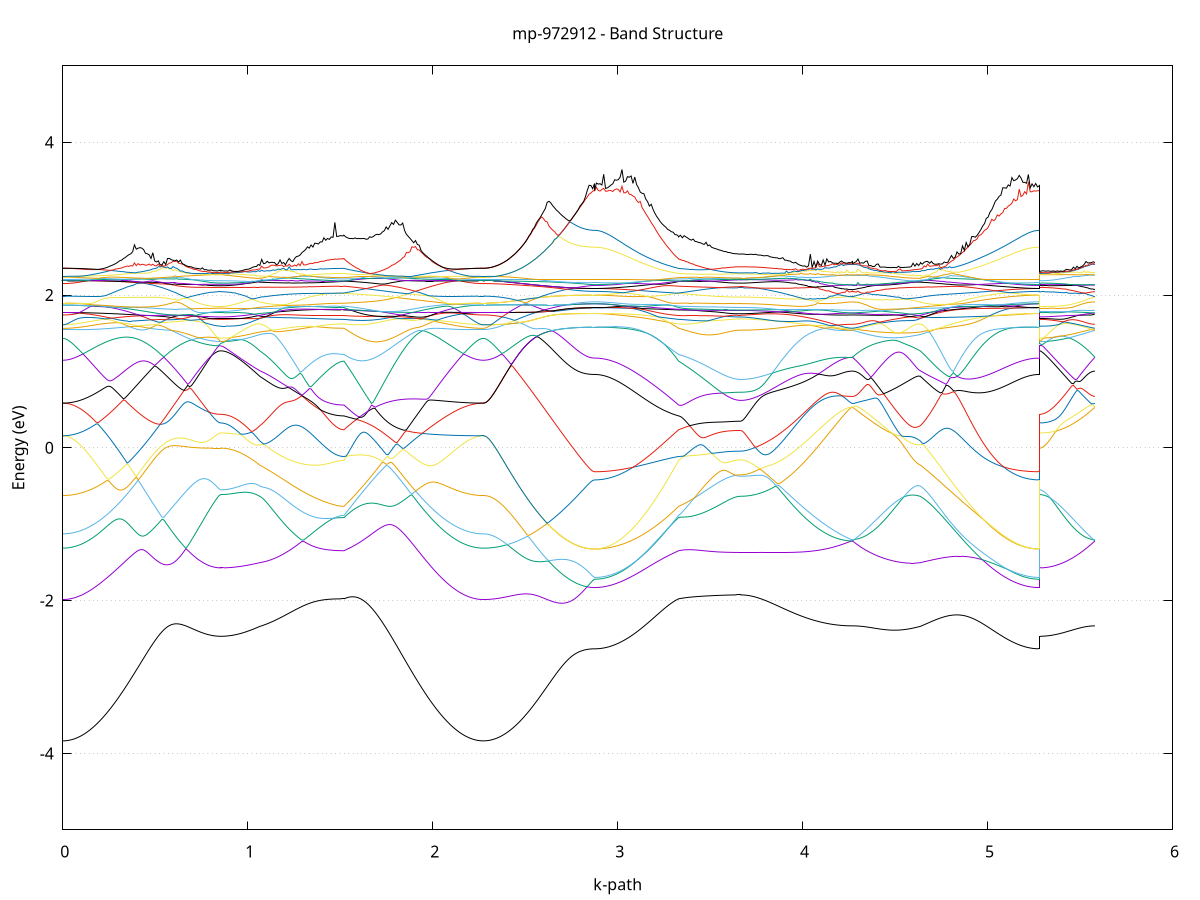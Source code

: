 set title 'mp-972912 - Band Structure'
set xlabel 'k-path'
set ylabel 'Energy (eV)'
set grid y
set yrange [-5:5]
set terminal png size 800,600
set output 'mp-972912_bands_gnuplot.png'
plot '-' using 1:2 with lines notitle, '-' using 1:2 with lines notitle, '-' using 1:2 with lines notitle, '-' using 1:2 with lines notitle, '-' using 1:2 with lines notitle, '-' using 1:2 with lines notitle, '-' using 1:2 with lines notitle, '-' using 1:2 with lines notitle, '-' using 1:2 with lines notitle, '-' using 1:2 with lines notitle, '-' using 1:2 with lines notitle, '-' using 1:2 with lines notitle, '-' using 1:2 with lines notitle, '-' using 1:2 with lines notitle, '-' using 1:2 with lines notitle, '-' using 1:2 with lines notitle, '-' using 1:2 with lines notitle, '-' using 1:2 with lines notitle, '-' using 1:2 with lines notitle, '-' using 1:2 with lines notitle, '-' using 1:2 with lines notitle, '-' using 1:2 with lines notitle, '-' using 1:2 with lines notitle, '-' using 1:2 with lines notitle, '-' using 1:2 with lines notitle, '-' using 1:2 with lines notitle, '-' using 1:2 with lines notitle, '-' using 1:2 with lines notitle, '-' using 1:2 with lines notitle, '-' using 1:2 with lines notitle, '-' using 1:2 with lines notitle, '-' using 1:2 with lines notitle, '-' using 1:2 with lines notitle, '-' using 1:2 with lines notitle, '-' using 1:2 with lines notitle, '-' using 1:2 with lines notitle, '-' using 1:2 with lines notitle, '-' using 1:2 with lines notitle, '-' using 1:2 with lines notitle, '-' using 1:2 with lines notitle, '-' using 1:2 with lines notitle, '-' using 1:2 with lines notitle, '-' using 1:2 with lines notitle, '-' using 1:2 with lines notitle, '-' using 1:2 with lines notitle, '-' using 1:2 with lines notitle, '-' using 1:2 with lines notitle, '-' using 1:2 with lines notitle
0.000000 -32.640004
0.009935 -32.640004
0.019870 -32.639904
0.029805 -32.639704
0.039740 -32.639504
0.049675 -32.639204
0.059610 -32.638804
0.069545 -32.638304
0.079480 -32.637804
0.089415 -32.637204
0.099350 -32.636604
0.109286 -32.635804
0.119221 -32.635104
0.129156 -32.634204
0.139091 -32.633304
0.149026 -32.632304
0.158961 -32.631304
0.168896 -32.630204
0.178831 -32.629004
0.188766 -32.627804
0.198701 -32.626504
0.208636 -32.625104
0.218571 -32.623704
0.228506 -32.622304
0.238441 -32.620704
0.248376 -32.619204
0.258311 -32.617604
0.268246 -32.615904
0.278181 -32.614204
0.288116 -32.612404
0.298051 -32.610604
0.307986 -32.608704
0.317921 -32.606804
0.327857 -32.604804
0.337792 -32.602804
0.347727 -32.600804
0.357662 -32.598704
0.367597 -32.596604
0.377532 -32.594504
0.387467 -32.592304
0.397402 -32.590104
0.407337 -32.587804
0.417272 -32.585504
0.427207 -32.583204
0.437142 -32.580904
0.447077 -32.578604
0.457012 -32.576204
0.466947 -32.573804
0.476882 -32.571404
0.486817 -32.568904
0.496752 -32.566504
0.506687 -32.564004
0.516622 -32.561504
0.526557 -32.559104
0.536493 -32.556604
0.546428 -32.554104
0.556363 -32.551604
0.566298 -32.549104
0.576233 -32.546504
0.586168 -32.544004
0.596103 -32.541504
0.606038 -32.539004
0.615973 -32.536504
0.625908 -32.534004
0.635843 -32.531404
0.645778 -32.529004
0.655713 -32.526504
0.665648 -32.524004
0.675583 -32.521504
0.685518 -32.519104
0.695453 -32.516604
0.705388 -32.514204
0.715323 -32.511804
0.725258 -32.509404
0.735193 -32.507004
0.745129 -32.504704
0.755064 -32.502404
0.764999 -32.500004
0.774934 -32.497804
0.784869 -32.495504
0.794804 -32.493304
0.804739 -32.491104
0.814674 -32.488904
0.824609 -32.486804
0.834544 -32.484704
0.844479 -32.482904
0.854414 -32.481804
0.854414 -32.481804
0.864023 -32.481804
0.873633 -32.481804
0.883242 -32.481804
0.892851 -32.481804
0.902460 -32.481804
0.912070 -32.481804
0.921679 -32.481904
0.931288 -32.481904
0.940897 -32.481904
0.950507 -32.481904
0.960116 -32.481904
0.969725 -32.482004
0.979335 -32.482004
0.988944 -32.482104
0.998553 -32.482804
1.008162 -32.483604
1.017772 -32.484504
1.027381 -32.485404
1.036990 -32.486304
1.046599 -32.487304
1.056209 -32.488304
1.065818 -32.489304
1.065818 -32.489304
1.075702 -32.490104
1.085587 -32.490904
1.095471 -32.491604
1.105355 -32.492404
1.115239 -32.493104
1.125124 -32.493804
1.135008 -32.494604
1.144892 -32.495304
1.154777 -32.496004
1.164661 -32.496704
1.174545 -32.497304
1.184429 -32.498004
1.194314 -32.498704
1.204198 -32.499304
1.214082 -32.499904
1.223966 -32.500504
1.233851 -32.501104
1.243735 -32.501704
1.253619 -32.502304
1.263504 -32.502804
1.273388 -32.503404
1.283272 -32.503904
1.293156 -32.504404
1.303041 -32.504804
1.312925 -32.505304
1.322809 -32.505704
1.332694 -32.506204
1.342578 -32.506604
1.352462 -32.506904
1.362346 -32.507304
1.372231 -32.507704
1.382115 -32.508004
1.391999 -32.508304
1.401883 -32.508604
1.411768 -32.508804
1.421652 -32.509004
1.431536 -32.509304
1.441421 -32.509404
1.451305 -32.509604
1.461189 -32.509804
1.471073 -32.509904
1.480958 -32.510004
1.490842 -32.510104
1.500726 -32.510104
1.510611 -32.510204
1.520495 -32.510204
1.520495 -32.510204
1.530411 -32.508204
1.540328 -32.509204
1.550244 -32.511104
1.560160 -32.513104
1.570077 -32.515204
1.579993 -32.517304
1.589910 -32.519404
1.599826 -32.521604
1.609742 -32.523904
1.619659 -32.526204
1.629575 -32.528504
1.639492 -32.530804
1.649408 -32.533204
1.659325 -32.535604
1.669241 -32.538104
1.679157 -32.540504
1.689074 -32.543004
1.698990 -32.545504
1.708907 -32.548004
1.718823 -32.550504
1.728739 -32.553004
1.738656 -32.555604
1.748572 -32.558104
1.758489 -32.560604
1.768405 -32.563104
1.778321 -32.565604
1.788238 -32.568104
1.798154 -32.570504
1.808071 -32.573004
1.817987 -32.575404
1.827903 -32.577904
1.837820 -32.580304
1.847736 -32.582604
1.857653 -32.585004
1.867569 -32.587304
1.877486 -32.589604
1.887402 -32.591804
1.897318 -32.594104
1.907235 -32.596204
1.917151 -32.598404
1.927068 -32.600504
1.936984 -32.602604
1.946900 -32.604604
1.956817 -32.606604
1.966733 -32.608504
1.976650 -32.610404
1.986566 -32.612304
1.996482 -32.614104
2.006399 -32.615804
2.016315 -32.617504
2.026232 -32.619104
2.036148 -32.620704
2.046065 -32.622204
2.055981 -32.623704
2.065897 -32.625104
2.075814 -32.626504
2.085730 -32.627804
2.095647 -32.629004
2.105563 -32.630204
2.115479 -32.631304
2.125396 -32.632304
2.135312 -32.633304
2.145229 -32.634204
2.155145 -32.635104
2.165061 -32.635904
2.174978 -32.636604
2.184894 -32.637204
2.194811 -32.637804
2.204727 -32.638304
2.214643 -32.638804
2.224560 -32.639204
2.234476 -32.639504
2.244393 -32.639704
2.254309 -32.639904
2.264226 -32.640004
2.274142 -32.640004
2.274142 -32.640004
2.283995 -32.640004
2.293848 -32.639904
2.303701 -32.639704
2.313555 -32.639504
2.323408 -32.639204
2.333261 -32.638804
2.343114 -32.638404
2.352967 -32.637904
2.362820 -32.637304
2.372674 -32.636704
2.382527 -32.636004
2.392380 -32.635204
2.402233 -32.634404
2.412086 -32.633504
2.421939 -32.632504
2.431793 -32.631504
2.441646 -32.630404
2.451499 -32.629304
2.461352 -32.628104
2.471205 -32.626804
2.481058 -32.625504
2.490912 -32.624204
2.500765 -32.622704
2.510618 -32.621304
2.520471 -32.619704
2.530324 -32.618204
2.540178 -32.616604
2.550031 -32.614904
2.559884 -32.613204
2.569737 -32.611504
2.579590 -32.609704
2.589443 -32.607804
2.599297 -32.606004
2.609150 -32.604104
2.619003 -32.602204
2.628856 -32.600204
2.638709 -32.598304
2.648562 -32.596304
2.658416 -32.594304
2.668269 -32.592304
2.678122 -32.590304
2.687975 -32.588304
2.697828 -32.586304
2.707681 -32.584304
2.717535 -32.582304
2.727388 -32.580404
2.737241 -32.578504
2.747094 -32.576604
2.756947 -32.574804
2.766800 -32.573004
2.776654 -32.571304
2.786507 -32.569804
2.796360 -32.568304
2.806213 -32.566904
2.816066 -32.565704
2.825919 -32.564704
2.835773 -32.563804
2.845626 -32.563004
2.855479 -32.562504
2.865332 -32.562204
2.875185 -32.562104
2.875185 -32.562104
2.885070 -32.562104
2.894954 -32.562004
2.904838 -32.561904
2.914722 -32.561704
2.924607 -32.561404
2.934491 -32.561104
2.944375 -32.560804
2.954259 -32.560404
2.964144 -32.559904
2.974028 -32.559404
2.983912 -32.558804
2.993797 -32.558204
3.003681 -32.557504
3.013565 -32.556804
3.023449 -32.556004
3.033334 -32.555104
3.043218 -32.554304
3.053102 -32.553304
3.062987 -32.552304
3.072871 -32.551304
3.082755 -32.550204
3.092639 -32.549104
3.102524 -32.547904
3.112408 -32.546704
3.122292 -32.545404
3.132176 -32.544104
3.142061 -32.542804
3.151945 -32.541404
3.161829 -32.539904
3.171714 -32.538404
3.181598 -32.536904
3.191482 -32.535404
3.201366 -32.533804
3.211251 -32.532104
3.221135 -32.530504
3.231019 -32.528804
3.240904 -32.527004
3.250788 -32.525304
3.260672 -32.523504
3.270556 -32.521704
3.280441 -32.519804
3.290325 -32.517904
3.300209 -32.516004
3.310093 -32.514104
3.319978 -32.512204
3.329862 -32.510204
3.329862 -32.510204
3.339734 -32.509904
3.349606 -32.510804
3.359478 -32.512204
3.369350 -32.513604
3.379222 -32.515104
3.389094 -32.516504
3.398966 -32.517904
3.408838 -32.519304
3.418710 -32.520604
3.428582 -32.521904
3.438454 -32.523204
3.448326 -32.524404
3.458198 -32.525604
3.468070 -32.526704
3.477942 -32.527804
3.487814 -32.528804
3.497686 -32.529804
3.507558 -32.530704
3.517430 -32.531604
3.527302 -32.532404
3.537174 -32.533204
3.547046 -32.533904
3.556918 -32.534604
3.566789 -32.535204
3.576661 -32.535704
3.586533 -32.536204
3.596405 -32.536704
3.606277 -32.537104
3.616149 -32.537404
3.626021 -32.537604
3.635893 -32.537804
3.645765 -32.538004
3.655637 -32.538104
3.665509 -32.538104
3.665509 -32.538104
3.675414 -32.538104
3.685318 -32.538004
3.695222 -32.537904
3.705126 -32.537804
3.715031 -32.537604
3.724935 -32.537404
3.734839 -32.537104
3.744744 -32.536904
3.754648 -32.536504
3.764552 -32.536204
3.774457 -32.535704
3.784361 -32.535304
3.794265 -32.534804
3.804169 -32.534304
3.814074 -32.533704
3.823978 -32.533204
3.833882 -32.532504
3.843787 -32.531904
3.853691 -32.531204
3.863595 -32.530404
3.873499 -32.529704
3.883404 -32.528904
3.893308 -32.528004
3.903212 -32.527204
3.913117 -32.526304
3.923021 -32.525304
3.932925 -32.524404
3.942830 -32.523404
3.952734 -32.522404
3.962638 -32.521404
3.972542 -32.520304
3.982447 -32.519204
3.992351 -32.518104
4.002255 -32.516904
4.012160 -32.515804
4.022064 -32.514604
4.031968 -32.513404
4.041872 -32.512104
4.051777 -32.510904
4.061681 -32.509604
4.071585 -32.508304
4.081490 -32.507004
4.091394 -32.505704
4.101298 -32.504304
4.111203 -32.502904
4.121107 -32.501604
4.131011 -32.500204
4.140915 -32.498804
4.150820 -32.497404
4.160724 -32.496004
4.170628 -32.494604
4.180533 -32.493104
4.190437 -32.491704
4.200341 -32.490304
4.210245 -32.488804
4.220150 -32.487404
4.230054 -32.486004
4.239958 -32.484604
4.249863 -32.483404
4.259767 -32.482304
4.269671 -32.481804
4.269671 -32.481804
4.279602 -32.482004
4.289532 -32.482404
4.299463 -32.482904
4.309393 -32.483504
4.319324 -32.484104
4.329255 -32.484704
4.339185 -32.485204
4.349116 -32.485804
4.359046 -32.486304
4.368977 -32.486804
4.378907 -32.487304
4.388838 -32.487704
4.398768 -32.488104
4.408699 -32.488504
4.418629 -32.488804
4.428560 -32.489104
4.438490 -32.489304
4.448421 -32.489504
4.458352 -32.489704
4.468282 -32.489804
4.478213 -32.489904
4.488143 -32.490004
4.498074 -32.490004
4.508004 -32.490004
4.517935 -32.489904
4.527865 -32.489804
4.537796 -32.489704
4.547726 -32.489504
4.557657 -32.489304
4.567588 -32.489104
4.577518 -32.488904
4.587449 -32.488704
4.597379 -32.488604
4.607310 -32.488504
4.617240 -32.488604
4.627171 -32.488804
4.637101 -32.489304
4.637101 -32.489304
4.646994 -32.490404
4.656886 -32.491604
4.666779 -32.492804
4.676671 -32.494004
4.686564 -32.495304
4.696456 -32.496604
4.706349 -32.497904
4.716241 -32.499304
4.726134 -32.500604
4.736026 -32.502004
4.745918 -32.503504
4.755811 -32.504904
4.765703 -32.506404
4.775596 -32.507904
4.785488 -32.509404
4.795381 -32.510904
4.805273 -32.512404
4.815166 -32.514004
4.825058 -32.515504
4.834951 -32.517104
4.844843 -32.518604
4.854736 -32.520204
4.864628 -32.521704
4.874520 -32.523204
4.884413 -32.524804
4.894305 -32.526304
4.904198 -32.527804
4.914090 -32.529404
4.923983 -32.530804
4.933875 -32.532304
4.943768 -32.533804
4.953660 -32.535204
4.963553 -32.536704
4.973445 -32.538104
4.983338 -32.539404
4.993230 -32.540804
5.003122 -32.542104
5.013015 -32.543404
5.022907 -32.544704
5.032800 -32.545904
5.042692 -32.547104
5.052585 -32.548304
5.062477 -32.549404
5.072370 -32.550504
5.082262 -32.551504
5.092155 -32.552504
5.102047 -32.553404
5.111940 -32.554404
5.121832 -32.555204
5.131724 -32.556004
5.141617 -32.556804
5.151509 -32.557504
5.161402 -32.558204
5.171294 -32.558804
5.181187 -32.559404
5.191079 -32.559904
5.200972 -32.560404
5.210864 -32.560804
5.220757 -32.561104
5.230649 -32.561404
5.240542 -32.561704
5.250434 -32.561904
5.260327 -32.562004
5.270219 -32.562104
5.280111 -32.562104
5.280111 -32.481804
5.289806 -32.481804
5.299500 -32.481804
5.309194 -32.481804
5.318888 -32.481804
5.328583 -32.481804
5.338277 -32.481804
5.347971 -32.481804
5.357665 -32.481804
5.367360 -32.481804
5.377054 -32.481804
5.386748 -32.481804
5.396442 -32.481804
5.406137 -32.481804
5.415831 -32.481804
5.425525 -32.481804
5.435219 -32.481804
5.444914 -32.481804
5.454608 -32.481804
5.464302 -32.481804
5.473996 -32.481804
5.483691 -32.481804
5.493385 -32.481804
5.503079 -32.481804
5.512773 -32.481804
5.522468 -32.481804
5.532162 -32.481804
5.541856 -32.481804
5.551550 -32.481804
5.561245 -32.481804
5.570939 -32.481804
5.580633 -32.481804
e
0.000000 -32.402304
0.009935 -32.402304
0.019870 -32.402304
0.029805 -32.402304
0.039740 -32.402404
0.049675 -32.402504
0.059610 -32.402604
0.069545 -32.402704
0.079480 -32.402804
0.089415 -32.402904
0.099350 -32.403104
0.109286 -32.403304
0.119221 -32.403504
0.129156 -32.403704
0.139091 -32.403904
0.149026 -32.404104
0.158961 -32.404404
0.168896 -32.404704
0.178831 -32.405004
0.188766 -32.405304
0.198701 -32.406304
0.208636 -32.407304
0.218571 -32.408404
0.228506 -32.409504
0.238441 -32.410604
0.248376 -32.411804
0.258311 -32.413004
0.268246 -32.414204
0.278181 -32.415504
0.288116 -32.416804
0.298051 -32.418104
0.307986 -32.419404
0.317921 -32.420804
0.327857 -32.422204
0.337792 -32.423604
0.347727 -32.425004
0.357662 -32.426404
0.367597 -32.427904
0.377532 -32.429304
0.387467 -32.430804
0.397402 -32.432304
0.407337 -32.433704
0.417272 -32.435204
0.427207 -32.436704
0.437142 -32.438204
0.447077 -32.439604
0.457012 -32.441104
0.466947 -32.442604
0.476882 -32.444004
0.486817 -32.445504
0.496752 -32.446904
0.506687 -32.448304
0.516622 -32.449704
0.526557 -32.451104
0.536493 -32.452504
0.546428 -32.453804
0.556363 -32.455204
0.566298 -32.456504
0.576233 -32.457704
0.586168 -32.459004
0.596103 -32.460204
0.606038 -32.461304
0.615973 -32.462504
0.625908 -32.463604
0.635843 -32.464704
0.645778 -32.465704
0.655713 -32.466704
0.665648 -32.467604
0.675583 -32.468604
0.685518 -32.469404
0.695453 -32.470304
0.705388 -32.471004
0.715323 -32.471804
0.725258 -32.472504
0.735193 -32.473104
0.745129 -32.473704
0.755064 -32.474304
0.764999 -32.474804
0.774934 -32.475204
0.784869 -32.475604
0.794804 -32.476004
0.804739 -32.476204
0.814674 -32.476504
0.824609 -32.476704
0.834544 -32.476804
0.844479 -32.477604
0.854414 -32.478604
0.854414 -32.478604
0.864023 -32.478604
0.873633 -32.478504
0.883242 -32.478404
0.892851 -32.478204
0.902460 -32.478004
0.912070 -32.477904
0.921679 -32.478204
0.931288 -32.478604
0.940897 -32.479104
0.950507 -32.479604
0.960116 -32.480104
0.969725 -32.480704
0.979335 -32.481404
0.988944 -32.482004
0.998553 -32.482004
1.008162 -32.482104
1.017772 -32.482104
1.027381 -32.482104
1.036990 -32.482204
1.046599 -32.482204
1.056209 -32.482204
1.065818 -32.482304
1.065818 -32.482304
1.075702 -32.482404
1.085587 -32.482704
1.095471 -32.483204
1.105355 -32.483804
1.115239 -32.484504
1.125124 -32.485204
1.135008 -32.486004
1.144892 -32.486704
1.154777 -32.487604
1.164661 -32.488404
1.174545 -32.489204
1.184429 -32.490004
1.194314 -32.490804
1.204198 -32.491604
1.214082 -32.492304
1.223966 -32.493104
1.233851 -32.493904
1.243735 -32.494604
1.253619 -32.495304
1.263504 -32.496004
1.273388 -32.496704
1.283272 -32.497404
1.293156 -32.498004
1.303041 -32.498604
1.312925 -32.499204
1.322809 -32.499804
1.332694 -32.500304
1.342578 -32.500904
1.352462 -32.501404
1.362346 -32.501804
1.372231 -32.502304
1.382115 -32.502704
1.391999 -32.503104
1.401883 -32.503404
1.411768 -32.503804
1.421652 -32.504104
1.431536 -32.504404
1.441421 -32.504604
1.451305 -32.504804
1.461189 -32.505004
1.471073 -32.505204
1.480958 -32.505304
1.490842 -32.505404
1.500726 -32.505504
1.510611 -32.505604
1.520495 -32.505604
1.520495 -32.505604
1.530411 -32.507404
1.540328 -32.506204
1.550244 -32.504104
1.560160 -32.502104
1.570077 -32.500004
1.579993 -32.497904
1.589910 -32.495804
1.599826 -32.493704
1.609742 -32.491604
1.619659 -32.489504
1.629575 -32.487304
1.639492 -32.485204
1.649408 -32.483104
1.659325 -32.480904
1.669241 -32.478804
1.679157 -32.476604
1.689074 -32.474504
1.698990 -32.472404
1.708907 -32.470204
1.718823 -32.468104
1.728739 -32.466004
1.738656 -32.463904
1.748572 -32.461804
1.758489 -32.459704
1.768405 -32.457604
1.778321 -32.455504
1.788238 -32.453504
1.798154 -32.451404
1.808071 -32.449404
1.817987 -32.447404
1.827903 -32.445504
1.837820 -32.443504
1.847736 -32.441604
1.857653 -32.439704
1.867569 -32.437804
1.877486 -32.436004
1.887402 -32.434204
1.897318 -32.432404
1.907235 -32.430604
1.917151 -32.428904
1.927068 -32.427204
1.936984 -32.425604
1.946900 -32.423904
1.956817 -32.422304
1.966733 -32.420804
1.976650 -32.419304
1.986566 -32.417804
1.996482 -32.416404
2.006399 -32.415004
2.016315 -32.413704
2.026232 -32.412404
2.036148 -32.411104
2.046065 -32.409904
2.055981 -32.408704
2.065897 -32.407604
2.075814 -32.406504
2.085730 -32.405504
2.095647 -32.404904
2.105563 -32.404604
2.115479 -32.404304
2.125396 -32.404104
2.135312 -32.403904
2.145229 -32.403604
2.155145 -32.403404
2.165061 -32.403304
2.174978 -32.403104
2.184894 -32.402904
2.194811 -32.402804
2.204727 -32.402704
2.214643 -32.402604
2.224560 -32.402504
2.234476 -32.402404
2.244393 -32.402404
2.254309 -32.402304
2.264226 -32.402304
2.274142 -32.402304
2.274142 -32.402304
2.283995 -32.402304
2.293848 -32.402404
2.303701 -32.402604
2.313555 -32.402904
2.323408 -32.403204
2.333261 -32.403604
2.343114 -32.404104
2.352967 -32.404604
2.362820 -32.405204
2.372674 -32.405904
2.382527 -32.406604
2.392380 -32.407504
2.402233 -32.408404
2.412086 -32.409304
2.421939 -32.410304
2.431793 -32.411404
2.441646 -32.412604
2.451499 -32.413804
2.461352 -32.415104
2.471205 -32.416404
2.481058 -32.417804
2.490912 -32.419204
2.500765 -32.420804
2.510618 -32.422304
2.520471 -32.423904
2.530324 -32.425604
2.540178 -32.427304
2.550031 -32.429104
2.559884 -32.430904
2.569737 -32.432704
2.579590 -32.434604
2.589443 -32.436504
2.599297 -32.438504
2.609150 -32.440504
2.619003 -32.442504
2.628856 -32.444504
2.638709 -32.446604
2.648562 -32.448604
2.658416 -32.450704
2.668269 -32.452804
2.678122 -32.454904
2.687975 -32.457004
2.697828 -32.459104
2.707681 -32.461204
2.717535 -32.463204
2.727388 -32.465204
2.737241 -32.467204
2.747094 -32.469204
2.756947 -32.471004
2.766800 -32.472804
2.776654 -32.474604
2.786507 -32.476204
2.796360 -32.477704
2.806213 -32.479104
2.816066 -32.480304
2.825919 -32.481404
2.835773 -32.482304
2.845626 -32.483004
2.855479 -32.483604
2.865332 -32.483904
2.875185 -32.484004
2.875185 -32.484004
2.885070 -32.484004
2.894954 -32.484004
2.904838 -32.484004
2.914722 -32.484004
2.924607 -32.484004
2.934491 -32.484004
2.944375 -32.484004
2.954259 -32.484004
2.964144 -32.484004
2.974028 -32.484004
2.983912 -32.484004
2.993797 -32.484104
3.003681 -32.484104
3.013565 -32.484104
3.023449 -32.484204
3.033334 -32.484204
3.043218 -32.484304
3.053102 -32.484404
3.062987 -32.484504
3.072871 -32.484604
3.082755 -32.484704
3.092639 -32.484904
3.102524 -32.485104
3.112408 -32.485404
3.122292 -32.485604
3.132176 -32.486004
3.142061 -32.486304
3.151945 -32.486704
3.161829 -32.487204
3.171714 -32.487704
3.181598 -32.488204
3.191482 -32.488904
3.201366 -32.489604
3.211251 -32.490304
3.221135 -32.491204
3.231019 -32.492104
3.240904 -32.493004
3.250788 -32.494104
3.260672 -32.495304
3.270556 -32.496504
3.280441 -32.497804
3.290325 -32.499204
3.300209 -32.500704
3.310093 -32.502204
3.319978 -32.503904
3.329862 -32.505604
3.329862 -32.505604
3.339734 -32.505704
3.349606 -32.504704
3.359478 -32.503304
3.369350 -32.501804
3.379222 -32.500304
3.389094 -32.498904
3.398966 -32.497404
3.408838 -32.496004
3.418710 -32.494704
3.428582 -32.493404
3.438454 -32.492204
3.448326 -32.491004
3.458198 -32.489904
3.468070 -32.488904
3.477942 -32.487904
3.487814 -32.486904
3.497686 -32.486004
3.507558 -32.485204
3.517430 -32.484404
3.527302 -32.483704
3.537174 -32.483004
3.547046 -32.482404
3.556918 -32.481804
3.566789 -32.481304
3.576661 -32.480904
3.586533 -32.480504
3.596405 -32.480104
3.606277 -32.479804
3.616149 -32.479504
3.626021 -32.479304
3.635893 -32.479104
3.645765 -32.479004
3.655637 -32.479004
3.665509 -32.478904
3.665509 -32.478904
3.675414 -32.478904
3.685318 -32.478904
3.695222 -32.478904
3.705126 -32.478904
3.715031 -32.478904
3.724935 -32.478904
3.734839 -32.478904
3.744744 -32.478904
3.754648 -32.478904
3.764552 -32.478904
3.774457 -32.478904
3.784361 -32.478804
3.794265 -32.478804
3.804169 -32.478804
3.814074 -32.478804
3.823978 -32.478804
3.833882 -32.478704
3.843787 -32.478704
3.853691 -32.478704
3.863595 -32.478604
3.873499 -32.478604
3.883404 -32.478604
3.893308 -32.478604
3.903212 -32.478504
3.913117 -32.478504
3.923021 -32.478504
3.932925 -32.478404
3.942830 -32.478404
3.952734 -32.478404
3.962638 -32.478404
3.972542 -32.478304
3.982447 -32.478304
3.992351 -32.478304
4.002255 -32.478204
4.012160 -32.478204
4.022064 -32.478204
4.031968 -32.478104
4.041872 -32.478104
4.051777 -32.478104
4.061681 -32.478104
4.071585 -32.478004
4.081490 -32.478004
4.091394 -32.478004
4.101298 -32.478004
4.111203 -32.477904
4.121107 -32.477904
4.131011 -32.477904
4.140915 -32.477904
4.150820 -32.477804
4.160724 -32.477804
4.170628 -32.477804
4.180533 -32.477804
4.190437 -32.477804
4.200341 -32.477804
4.210245 -32.477804
4.220150 -32.477804
4.230054 -32.477804
4.239958 -32.477704
4.249863 -32.477704
4.259767 -32.477704
4.269671 -32.477704
4.269671 -32.477704
4.279602 -32.477804
4.289532 -32.477804
4.299463 -32.477804
4.309393 -32.477704
4.319324 -32.477704
4.329255 -32.477604
4.339185 -32.477504
4.349116 -32.477504
4.359046 -32.477304
4.368977 -32.477204
4.378907 -32.477104
4.388838 -32.476904
4.398768 -32.476704
4.408699 -32.476504
4.418629 -32.476304
4.428560 -32.476004
4.438490 -32.475804
4.448421 -32.475504
4.458352 -32.475204
4.468282 -32.474904
4.478213 -32.474504
4.488143 -32.474204
4.498074 -32.474004
4.508004 -32.474404
4.517935 -32.474904
4.527865 -32.475504
4.537796 -32.476104
4.547726 -32.476804
4.557657 -32.477504
4.567588 -32.478204
4.577518 -32.479004
4.587449 -32.479704
4.597379 -32.480504
4.607310 -32.481204
4.617240 -32.481704
4.627171 -32.482104
4.637101 -32.482304
4.637101 -32.482304
4.646994 -32.482304
4.656886 -32.482304
4.666779 -32.482404
4.676671 -32.482404
4.686564 -32.482504
4.696456 -32.482504
4.706349 -32.482504
4.716241 -32.482604
4.726134 -32.482604
4.736026 -32.482704
4.745918 -32.482704
4.755811 -32.482804
4.765703 -32.482804
4.775596 -32.482804
4.785488 -32.482904
4.795381 -32.482904
4.805273 -32.483004
4.815166 -32.483004
4.825058 -32.483104
4.834951 -32.483104
4.844843 -32.483104
4.854736 -32.483204
4.864628 -32.483204
4.874520 -32.483304
4.884413 -32.483304
4.894305 -32.483304
4.904198 -32.483404
4.914090 -32.483404
4.923983 -32.483404
4.933875 -32.483504
4.943768 -32.483504
4.953660 -32.483504
4.963553 -32.483604
4.973445 -32.483604
4.983338 -32.483604
4.993230 -32.483604
5.003122 -32.483704
5.013015 -32.483704
5.022907 -32.483704
5.032800 -32.483804
5.042692 -32.483804
5.052585 -32.483804
5.062477 -32.483804
5.072370 -32.483804
5.082262 -32.483904
5.092155 -32.483904
5.102047 -32.483904
5.111940 -32.483904
5.121832 -32.483904
5.131724 -32.483904
5.141617 -32.483904
5.151509 -32.484004
5.161402 -32.484004
5.171294 -32.484004
5.181187 -32.484004
5.191079 -32.484004
5.200972 -32.484004
5.210864 -32.484004
5.220757 -32.484004
5.230649 -32.484004
5.240542 -32.484004
5.250434 -32.484004
5.260327 -32.484004
5.270219 -32.484004
5.280111 -32.484004
5.280111 -32.478604
5.289806 -32.478604
5.299500 -32.478604
5.309194 -32.478604
5.318888 -32.478604
5.328583 -32.478504
5.338277 -32.478504
5.347971 -32.478504
5.357665 -32.478504
5.367360 -32.478504
5.377054 -32.478504
5.386748 -32.478504
5.396442 -32.478404
5.406137 -32.478404
5.415831 -32.478404
5.425525 -32.478404
5.435219 -32.478304
5.444914 -32.478304
5.454608 -32.478304
5.464302 -32.478204
5.473996 -32.478204
5.483691 -32.478104
5.493385 -32.478104
5.503079 -32.478104
5.512773 -32.478004
5.522468 -32.478004
5.532162 -32.477904
5.541856 -32.477904
5.551550 -32.477904
5.561245 -32.477804
5.570939 -32.477804
5.580633 -32.477704
e
0.000000 -32.395804
0.009935 -32.395904
0.019870 -32.395904
0.029805 -32.396104
0.039740 -32.396304
0.049675 -32.396504
0.059610 -32.396804
0.069545 -32.397204
0.079480 -32.397604
0.089415 -32.398004
0.099350 -32.398504
0.109286 -32.399104
0.119221 -32.399704
0.129156 -32.400404
0.139091 -32.401104
0.149026 -32.401904
0.158961 -32.402704
0.168896 -32.403504
0.178831 -32.404404
0.188766 -32.405304
0.198701 -32.405604
0.208636 -32.406004
0.218571 -32.406304
0.228506 -32.406704
0.238441 -32.407104
0.248376 -32.407504
0.258311 -32.408004
0.268246 -32.408404
0.278181 -32.408904
0.288116 -32.409404
0.298051 -32.409904
0.307986 -32.410504
0.317921 -32.411004
0.327857 -32.411604
0.337792 -32.412204
0.347727 -32.412904
0.357662 -32.413504
0.367597 -32.414204
0.377532 -32.414904
0.387467 -32.415604
0.397402 -32.416304
0.407337 -32.417104
0.417272 -32.417904
0.427207 -32.418704
0.437142 -32.419504
0.447077 -32.420404
0.457012 -32.421204
0.466947 -32.422204
0.476882 -32.423104
0.486817 -32.424004
0.496752 -32.425004
0.506687 -32.426004
0.516622 -32.427104
0.526557 -32.428104
0.536493 -32.429204
0.546428 -32.430404
0.556363 -32.431504
0.566298 -32.432704
0.576233 -32.433904
0.586168 -32.435104
0.596103 -32.436404
0.606038 -32.437704
0.615973 -32.439004
0.625908 -32.440404
0.635843 -32.441804
0.645778 -32.443204
0.655713 -32.444604
0.665648 -32.446104
0.675583 -32.447604
0.685518 -32.449204
0.695453 -32.450704
0.705388 -32.452404
0.715323 -32.454004
0.725258 -32.455604
0.735193 -32.457304
0.745129 -32.459104
0.755064 -32.460804
0.764999 -32.462604
0.774934 -32.464404
0.784869 -32.466304
0.794804 -32.468104
0.804739 -32.470004
0.814674 -32.472004
0.824609 -32.473904
0.834544 -32.475804
0.844479 -32.476904
0.854414 -32.476904
0.854414 -32.476904
0.864023 -32.476904
0.873633 -32.477004
0.883242 -32.477204
0.892851 -32.477304
0.902460 -32.477604
0.912070 -32.477704
0.921679 -32.477404
0.931288 -32.477004
0.940897 -32.476604
0.950507 -32.476104
0.960116 -32.475604
0.969725 -32.475004
0.979335 -32.474404
0.988944 -32.473704
0.998553 -32.473104
1.008162 -32.472304
1.017772 -32.471504
1.027381 -32.470704
1.036990 -32.469804
1.046599 -32.468904
1.056209 -32.468004
1.065818 -32.467004
1.065818 -32.467004
1.075702 -32.466104
1.085587 -32.465104
1.095471 -32.464004
1.105355 -32.462704
1.115239 -32.461404
1.125124 -32.460004
1.135008 -32.458604
1.144892 -32.457204
1.154777 -32.455804
1.164661 -32.454404
1.174545 -32.453004
1.184429 -32.451604
1.194314 -32.450204
1.204198 -32.448904
1.214082 -32.447604
1.223966 -32.446304
1.233851 -32.445004
1.243735 -32.443804
1.253619 -32.442604
1.263504 -32.441404
1.273388 -32.440304
1.283272 -32.439204
1.293156 -32.438204
1.303041 -32.437204
1.312925 -32.436204
1.322809 -32.435204
1.332694 -32.434304
1.342578 -32.433504
1.352462 -32.432704
1.362346 -32.431904
1.372231 -32.431204
1.382115 -32.430504
1.391999 -32.429904
1.401883 -32.429304
1.411768 -32.428704
1.421652 -32.428204
1.431536 -32.427804
1.441421 -32.427404
1.451305 -32.427004
1.461189 -32.426704
1.471073 -32.426404
1.480958 -32.426204
1.490842 -32.426104
1.500726 -32.425904
1.510611 -32.425904
1.520495 -32.425804
1.520495 -32.425804
1.530411 -32.426004
1.540328 -32.426104
1.550244 -32.426204
1.560160 -32.426204
1.570077 -32.426204
1.579993 -32.426104
1.589910 -32.426004
1.599826 -32.425804
1.609742 -32.425604
1.619659 -32.425404
1.629575 -32.425204
1.639492 -32.424904
1.649408 -32.424604
1.659325 -32.424204
1.669241 -32.423904
1.679157 -32.423504
1.689074 -32.423104
1.698990 -32.422704
1.708907 -32.422304
1.718823 -32.421804
1.728739 -32.421304
1.738656 -32.420904
1.748572 -32.420404
1.758489 -32.419904
1.768405 -32.419404
1.778321 -32.418904
1.788238 -32.418404
1.798154 -32.417904
1.808071 -32.417404
1.817987 -32.416904
1.827903 -32.416404
1.837820 -32.415904
1.847736 -32.415404
1.857653 -32.414904
1.867569 -32.414404
1.877486 -32.413904
1.887402 -32.413404
1.897318 -32.412904
1.907235 -32.412404
1.917151 -32.411904
1.927068 -32.411404
1.936984 -32.411004
1.946900 -32.410504
1.956817 -32.410004
1.966733 -32.409604
1.976650 -32.409204
1.986566 -32.408704
1.996482 -32.408304
2.006399 -32.407904
2.016315 -32.407504
2.026232 -32.407204
2.036148 -32.406804
2.046065 -32.406404
2.055981 -32.406104
2.065897 -32.405804
2.075814 -32.405504
2.085730 -32.405204
2.095647 -32.404504
2.105563 -32.403604
2.115479 -32.402704
2.125396 -32.401904
2.135312 -32.401104
2.145229 -32.400404
2.155145 -32.399704
2.165061 -32.399104
2.174978 -32.398504
2.184894 -32.398004
2.194811 -32.397604
2.204727 -32.397204
2.214643 -32.396804
2.224560 -32.396504
2.234476 -32.396304
2.244393 -32.396104
2.254309 -32.395904
2.264226 -32.395904
2.274142 -32.395804
2.274142 -32.395804
2.283995 -32.395804
2.293848 -32.395804
2.303701 -32.395804
2.313555 -32.395804
2.323408 -32.395904
2.333261 -32.395904
2.343114 -32.395904
2.352967 -32.395904
2.362820 -32.395904
2.372674 -32.395904
2.382527 -32.395904
2.392380 -32.395904
2.402233 -32.395904
2.412086 -32.395904
2.421939 -32.396004
2.431793 -32.396004
2.441646 -32.396004
2.451499 -32.396004
2.461352 -32.396004
2.471205 -32.396104
2.481058 -32.396104
2.490912 -32.396104
2.500765 -32.396104
2.510618 -32.396104
2.520471 -32.396204
2.530324 -32.396204
2.540178 -32.396204
2.550031 -32.396204
2.559884 -32.396204
2.569737 -32.396304
2.579590 -32.396304
2.589443 -32.396304
2.599297 -32.396304
2.609150 -32.396404
2.619003 -32.396404
2.628856 -32.396404
2.638709 -32.396404
2.648562 -32.396404
2.658416 -32.396504
2.668269 -32.396504
2.678122 -32.396504
2.687975 -32.396504
2.697828 -32.396504
2.707681 -32.396604
2.717535 -32.396604
2.727388 -32.396604
2.737241 -32.396604
2.747094 -32.396604
2.756947 -32.396604
2.766800 -32.396704
2.776654 -32.396704
2.786507 -32.396704
2.796360 -32.396704
2.806213 -32.396704
2.816066 -32.396704
2.825919 -32.396704
2.835773 -32.396704
2.845626 -32.396704
2.855479 -32.396704
2.865332 -32.396704
2.875185 -32.396704
2.875185 -32.396704
2.885070 -32.396804
2.894954 -32.396804
2.904838 -32.397004
2.914722 -32.397204
2.924607 -32.397404
2.934491 -32.397704
2.944375 -32.398004
2.954259 -32.398504
2.964144 -32.398904
2.974028 -32.399404
2.983912 -32.400004
2.993797 -32.400604
3.003681 -32.401204
3.013565 -32.401904
3.023449 -32.402604
3.033334 -32.403404
3.043218 -32.404204
3.053102 -32.405004
3.062987 -32.405804
3.072871 -32.406704
3.082755 -32.407604
3.092639 -32.408604
3.102524 -32.409504
3.112408 -32.410504
3.122292 -32.411404
3.132176 -32.412404
3.142061 -32.413404
3.151945 -32.414304
3.161829 -32.415304
3.171714 -32.416204
3.181598 -32.417104
3.191482 -32.418004
3.201366 -32.418904
3.211251 -32.419704
3.221135 -32.420504
3.231019 -32.421204
3.240904 -32.421904
3.250788 -32.422604
3.260672 -32.423204
3.270556 -32.423704
3.280441 -32.424204
3.290325 -32.424704
3.300209 -32.425004
3.310093 -32.425404
3.319978 -32.425604
3.329862 -32.425804
3.329862 -32.425804
3.339734 -32.425904
3.349606 -32.426004
3.359478 -32.426004
3.369350 -32.426004
3.379222 -32.426104
3.389094 -32.426104
3.398966 -32.426004
3.408838 -32.426004
3.418710 -32.426004
3.428582 -32.425904
3.438454 -32.425804
3.448326 -32.425804
3.458198 -32.425704
3.468070 -32.425604
3.477942 -32.425404
3.487814 -32.425304
3.497686 -32.425204
3.507558 -32.425104
3.517430 -32.425004
3.527302 -32.424804
3.537174 -32.424704
3.547046 -32.424604
3.556918 -32.424404
3.566789 -32.424304
3.576661 -32.424204
3.586533 -32.424104
3.596405 -32.424004
3.606277 -32.423904
3.616149 -32.423804
3.626021 -32.423804
3.635893 -32.423704
3.645765 -32.423704
3.655637 -32.423704
3.665509 -32.423704
3.665509 -32.423704
3.675414 -32.423704
3.685318 -32.423704
3.695222 -32.423804
3.705126 -32.424004
3.715031 -32.424104
3.724935 -32.424304
3.734839 -32.424604
3.744744 -32.424804
3.754648 -32.425104
3.764552 -32.425504
3.774457 -32.425904
3.784361 -32.426304
3.794265 -32.426704
3.804169 -32.427204
3.814074 -32.427704
3.823978 -32.428304
3.833882 -32.428804
3.843787 -32.429504
3.853691 -32.430104
3.863595 -32.430804
3.873499 -32.431504
3.883404 -32.432304
3.893308 -32.433004
3.903212 -32.433904
3.913117 -32.434704
3.923021 -32.435604
3.932925 -32.436504
3.942830 -32.437404
3.952734 -32.438404
3.962638 -32.439304
3.972542 -32.440304
3.982447 -32.441404
3.992351 -32.442504
4.002255 -32.443504
4.012160 -32.444604
4.022064 -32.445804
4.031968 -32.446904
4.041872 -32.448104
4.051777 -32.449304
4.061681 -32.450604
4.071585 -32.451804
4.081490 -32.453104
4.091394 -32.454304
4.101298 -32.455604
4.111203 -32.457004
4.121107 -32.458304
4.131011 -32.459604
4.140915 -32.461004
4.150820 -32.462404
4.160724 -32.463704
4.170628 -32.465104
4.180533 -32.466504
4.190437 -32.467904
4.200341 -32.469404
4.210245 -32.470804
4.220150 -32.472204
4.230054 -32.473604
4.239958 -32.474904
4.249863 -32.476204
4.259767 -32.477304
4.269671 -32.477704
4.269671 -32.477704
4.279602 -32.477504
4.289532 -32.477104
4.299463 -32.476604
4.309393 -32.476104
4.319324 -32.475504
4.329255 -32.475004
4.339185 -32.474504
4.349116 -32.474104
4.359046 -32.473704
4.368977 -32.473304
4.378907 -32.473104
4.388838 -32.472804
4.398768 -32.472604
4.408699 -32.472504
4.418629 -32.472404
4.428560 -32.472404
4.438490 -32.472504
4.448421 -32.472604
4.458352 -32.472704
4.468282 -32.473004
4.478213 -32.473204
4.488143 -32.473604
4.498074 -32.473804
4.508004 -32.473404
4.517935 -32.473004
4.527865 -32.472604
4.537796 -32.472204
4.547726 -32.471704
4.557657 -32.471304
4.567588 -32.470804
4.577518 -32.470304
4.587449 -32.469804
4.597379 -32.469304
4.607310 -32.468704
4.617240 -32.468104
4.627171 -32.467604
4.637101 -32.467004
4.637101 -32.467004
4.646994 -32.465904
4.656886 -32.464804
4.666779 -32.463704
4.676671 -32.462604
4.686564 -32.461404
4.696456 -32.460104
4.706349 -32.458904
4.716241 -32.457604
4.726134 -32.456304
4.736026 -32.455004
4.745918 -32.453604
4.755811 -32.452204
4.765703 -32.450804
4.775596 -32.449404
4.785488 -32.448004
4.795381 -32.446504
4.805273 -32.445104
4.815166 -32.443604
4.825058 -32.442104
4.834951 -32.440704
4.844843 -32.439204
4.854736 -32.437704
4.864628 -32.436204
4.874520 -32.434704
4.884413 -32.433204
4.894305 -32.431804
4.904198 -32.430304
4.914090 -32.428804
4.923983 -32.427404
4.933875 -32.425904
4.943768 -32.424504
4.953660 -32.423104
4.963553 -32.421704
4.973445 -32.420404
4.983338 -32.419004
4.993230 -32.417704
5.003122 -32.416404
5.013015 -32.415204
5.022907 -32.413904
5.032800 -32.412704
5.042692 -32.411504
5.052585 -32.410404
5.062477 -32.409304
5.072370 -32.408304
5.082262 -32.407204
5.092155 -32.406304
5.102047 -32.405304
5.111940 -32.404404
5.121832 -32.403604
5.131724 -32.402804
5.141617 -32.402004
5.151509 -32.401304
5.161402 -32.400604
5.171294 -32.400004
5.181187 -32.399504
5.191079 -32.398904
5.200972 -32.398504
5.210864 -32.398104
5.220757 -32.397704
5.230649 -32.397404
5.240542 -32.397204
5.250434 -32.397004
5.260327 -32.396804
5.270219 -32.396804
5.280111 -32.396704
5.280111 -32.476904
5.289806 -32.476904
5.299500 -32.476904
5.309194 -32.476904
5.318888 -32.476904
5.328583 -32.476904
5.338277 -32.477004
5.347971 -32.477004
5.357665 -32.477004
5.367360 -32.477004
5.377054 -32.477004
5.386748 -32.477004
5.396442 -32.477004
5.406137 -32.477104
5.415831 -32.477104
5.425525 -32.477104
5.435219 -32.477204
5.444914 -32.477204
5.454608 -32.477204
5.464302 -32.477304
5.473996 -32.477304
5.483691 -32.477304
5.493385 -32.477404
5.503079 -32.477404
5.512773 -32.477404
5.522468 -32.477504
5.532162 -32.477504
5.541856 -32.477604
5.551550 -32.477604
5.561245 -32.477704
5.570939 -32.477704
5.580633 -32.477704
e
0.000000 -24.897104
0.009935 -24.897104
0.019870 -24.897104
0.029805 -24.897104
0.039740 -24.897204
0.049675 -24.897204
0.059610 -24.897204
0.069545 -24.897204
0.079480 -24.897304
0.089415 -24.897304
0.099350 -24.897304
0.109286 -24.897404
0.119221 -24.897404
0.129156 -24.897504
0.139091 -24.897504
0.149026 -24.897604
0.158961 -24.897704
0.168896 -24.897704
0.178831 -24.897804
0.188766 -24.897904
0.198701 -24.897904
0.208636 -24.898004
0.218571 -24.898104
0.228506 -24.898204
0.238441 -24.898304
0.248376 -24.898404
0.258311 -24.898504
0.268246 -24.898604
0.278181 -24.898704
0.288116 -24.898804
0.298051 -24.898904
0.307986 -24.899004
0.317921 -24.899104
0.327857 -24.899204
0.337792 -24.899304
0.347727 -24.899404
0.357662 -24.899504
0.367597 -24.899704
0.377532 -24.899804
0.387467 -24.899904
0.397402 -24.900004
0.407337 -24.900104
0.417272 -24.900204
0.427207 -24.900404
0.437142 -24.900504
0.447077 -24.900604
0.457012 -24.900704
0.466947 -24.900804
0.476882 -24.901004
0.486817 -24.901104
0.496752 -24.901204
0.506687 -24.901304
0.516622 -24.901404
0.526557 -24.901504
0.536493 -24.901604
0.546428 -24.901804
0.556363 -24.901904
0.566298 -24.902004
0.576233 -24.902104
0.586168 -24.902204
0.596103 -24.902304
0.606038 -24.902404
0.615973 -24.902504
0.625908 -24.902604
0.635843 -24.902604
0.645778 -24.902704
0.655713 -24.902804
0.665648 -24.902904
0.675583 -24.903004
0.685518 -24.903004
0.695453 -24.903104
0.705388 -24.903204
0.715323 -24.903204
0.725258 -24.903304
0.735193 -24.903304
0.745129 -24.903404
0.755064 -24.903404
0.764999 -24.903504
0.774934 -24.903504
0.784869 -24.903504
0.794804 -24.903604
0.804739 -24.903604
0.814674 -24.903604
0.824609 -24.903604
0.834544 -24.903604
0.844479 -24.903704
0.854414 -24.903704
0.854414 -24.903704
0.864023 -24.903604
0.873633 -24.903604
0.883242 -24.903604
0.892851 -24.903604
0.902460 -24.903504
0.912070 -24.903504
0.921679 -24.903404
0.931288 -24.903304
0.940897 -24.903204
0.950507 -24.903104
0.960116 -24.903004
0.969725 -24.902904
0.979335 -24.902804
0.988944 -24.902604
0.998553 -24.902504
1.008162 -24.902304
1.017772 -24.902204
1.027381 -24.902004
1.036990 -24.901904
1.046599 -24.901704
1.056209 -24.901504
1.065818 -24.901404
1.065818 -24.901404
1.075702 -24.901204
1.085587 -24.901104
1.095471 -24.901004
1.105355 -24.900804
1.115239 -24.900704
1.125124 -24.900504
1.135008 -24.900404
1.144892 -24.900304
1.154777 -24.900104
1.164661 -24.900004
1.174545 -24.899804
1.184429 -24.899704
1.194314 -24.899604
1.204198 -24.899404
1.214082 -24.899304
1.223966 -24.899204
1.233851 -24.899104
1.243735 -24.898904
1.253619 -24.898804
1.263504 -24.898704
1.273388 -24.898604
1.283272 -24.898504
1.293156 -24.898404
1.303041 -24.898304
1.312925 -24.898304
1.322809 -24.898204
1.332694 -24.898104
1.342578 -24.898004
1.352462 -24.898004
1.362346 -24.897904
1.372231 -24.897804
1.382115 -24.897804
1.391999 -24.897704
1.401883 -24.897704
1.411768 -24.897604
1.421652 -24.897604
1.431536 -24.897504
1.441421 -24.897504
1.451305 -24.897504
1.461189 -24.897404
1.471073 -24.897404
1.480958 -24.897404
1.490842 -24.897404
1.500726 -24.897404
1.510611 -24.897404
1.520495 -24.897404
1.520495 -24.897404
1.530411 -24.897304
1.540328 -24.897304
1.550244 -24.897304
1.560160 -24.897304
1.570077 -24.897304
1.579993 -24.897304
1.589910 -24.897304
1.599826 -24.897304
1.609742 -24.897304
1.619659 -24.897304
1.629575 -24.897304
1.639492 -24.897304
1.649408 -24.897304
1.659325 -24.897304
1.669241 -24.897304
1.679157 -24.897304
1.689074 -24.897304
1.698990 -24.897304
1.708907 -24.897304
1.718823 -24.897304
1.728739 -24.897304
1.738656 -24.897304
1.748572 -24.897204
1.758489 -24.897204
1.768405 -24.897204
1.778321 -24.897204
1.788238 -24.897204
1.798154 -24.897204
1.808071 -24.897204
1.817987 -24.897204
1.827903 -24.897204
1.837820 -24.897204
1.847736 -24.897204
1.857653 -24.897204
1.867569 -24.897204
1.877486 -24.897204
1.887402 -24.897204
1.897318 -24.897204
1.907235 -24.897204
1.917151 -24.897204
1.927068 -24.897204
1.936984 -24.897204
1.946900 -24.897204
1.956817 -24.897204
1.966733 -24.897204
1.976650 -24.897204
1.986566 -24.897204
1.996482 -24.897204
2.006399 -24.897204
2.016315 -24.897204
2.026232 -24.897204
2.036148 -24.897204
2.046065 -24.897204
2.055981 -24.897204
2.065897 -24.897204
2.075814 -24.897204
2.085730 -24.897204
2.095647 -24.897204
2.105563 -24.897204
2.115479 -24.897204
2.125396 -24.897204
2.135312 -24.897204
2.145229 -24.897104
2.155145 -24.897104
2.165061 -24.897104
2.174978 -24.897104
2.184894 -24.897104
2.194811 -24.897104
2.204727 -24.897104
2.214643 -24.897104
2.224560 -24.897104
2.234476 -24.897104
2.244393 -24.897104
2.254309 -24.897104
2.264226 -24.897104
2.274142 -24.897104
2.274142 -24.897104
2.283995 -24.897104
2.293848 -24.897104
2.303701 -24.897104
2.313555 -24.897104
2.323408 -24.897104
2.333261 -24.897104
2.343114 -24.897204
2.352967 -24.897204
2.362820 -24.897204
2.372674 -24.897204
2.382527 -24.897204
2.392380 -24.897204
2.402233 -24.897204
2.412086 -24.897204
2.421939 -24.897204
2.431793 -24.897304
2.441646 -24.897304
2.451499 -24.897304
2.461352 -24.897304
2.471205 -24.897304
2.481058 -24.897304
2.490912 -24.897404
2.500765 -24.897404
2.510618 -24.897404
2.520471 -24.897404
2.530324 -24.897404
2.540178 -24.897404
2.550031 -24.897504
2.559884 -24.897504
2.569737 -24.897504
2.579590 -24.897504
2.589443 -24.897504
2.599297 -24.897604
2.609150 -24.897604
2.619003 -24.897604
2.628856 -24.897604
2.638709 -24.897604
2.648562 -24.897704
2.658416 -24.897704
2.668269 -24.897704
2.678122 -24.897704
2.687975 -24.897704
2.697828 -24.897704
2.707681 -24.897804
2.717535 -24.897804
2.727388 -24.897804
2.737241 -24.897804
2.747094 -24.897804
2.756947 -24.897804
2.766800 -24.897804
2.776654 -24.897904
2.786507 -24.897904
2.796360 -24.897904
2.806213 -24.897904
2.816066 -24.897904
2.825919 -24.897904
2.835773 -24.897904
2.845626 -24.897904
2.855479 -24.897904
2.865332 -24.897904
2.875185 -24.897904
2.875185 -24.897904
2.885070 -24.897904
2.894954 -24.897904
2.904838 -24.897904
2.914722 -24.897904
2.924607 -24.897904
2.934491 -24.897904
2.944375 -24.897904
2.954259 -24.897904
2.964144 -24.897904
2.974028 -24.897904
2.983912 -24.897804
2.993797 -24.897804
3.003681 -24.897804
3.013565 -24.897804
3.023449 -24.897804
3.033334 -24.897804
3.043218 -24.897804
3.053102 -24.897804
3.062987 -24.897804
3.072871 -24.897704
3.082755 -24.897704
3.092639 -24.897704
3.102524 -24.897704
3.112408 -24.897704
3.122292 -24.897704
3.132176 -24.897604
3.142061 -24.897604
3.151945 -24.897604
3.161829 -24.897604
3.171714 -24.897604
3.181598 -24.897604
3.191482 -24.897504
3.201366 -24.897504
3.211251 -24.897504
3.221135 -24.897504
3.231019 -24.897504
3.240904 -24.897504
3.250788 -24.897504
3.260672 -24.897404
3.270556 -24.897404
3.280441 -24.897404
3.290325 -24.897404
3.300209 -24.897404
3.310093 -24.897404
3.319978 -24.897404
3.329862 -24.897404
3.329862 -24.897404
3.339734 -24.897404
3.349606 -24.897404
3.359478 -24.897404
3.369350 -24.897304
3.379222 -24.897404
3.389094 -24.897404
3.398966 -24.897404
3.408838 -24.897404
3.418710 -24.897404
3.428582 -24.897404
3.438454 -24.897404
3.448326 -24.897404
3.458198 -24.897404
3.468070 -24.897404
3.477942 -24.897404
3.487814 -24.897404
3.497686 -24.897404
3.507558 -24.897504
3.517430 -24.897504
3.527302 -24.897504
3.537174 -24.897504
3.547046 -24.897504
3.556918 -24.897504
3.566789 -24.897504
3.576661 -24.897504
3.586533 -24.897604
3.596405 -24.897604
3.606277 -24.897604
3.616149 -24.897604
3.626021 -24.897604
3.635893 -24.897604
3.645765 -24.897604
3.655637 -24.897604
3.665509 -24.897604
3.665509 -24.897604
3.675414 -24.897604
3.685318 -24.897604
3.695222 -24.897604
3.705126 -24.897604
3.715031 -24.897704
3.724935 -24.897704
3.734839 -24.897704
3.744744 -24.897804
3.754648 -24.897804
3.764552 -24.897804
3.774457 -24.897904
3.784361 -24.897904
3.794265 -24.898004
3.804169 -24.898104
3.814074 -24.898104
3.823978 -24.898204
3.833882 -24.898304
3.843787 -24.898404
3.853691 -24.898404
3.863595 -24.898504
3.873499 -24.898604
3.883404 -24.898704
3.893308 -24.898804
3.903212 -24.898904
3.913117 -24.899004
3.923021 -24.899104
3.932925 -24.899204
3.942830 -24.899304
3.952734 -24.899404
3.962638 -24.899504
3.972542 -24.899604
3.982447 -24.899704
3.992351 -24.899804
4.002255 -24.899904
4.012160 -24.900004
4.022064 -24.900104
4.031968 -24.900104
4.041872 -24.900204
4.051777 -24.900304
4.061681 -24.900404
4.071585 -24.900504
4.081490 -24.900604
4.091394 -24.900704
4.101298 -24.900804
4.111203 -24.900804
4.121107 -24.900904
4.131011 -24.901004
4.140915 -24.901004
4.150820 -24.901104
4.160724 -24.901104
4.170628 -24.901204
4.180533 -24.901204
4.190437 -24.901304
4.200341 -24.901304
4.210245 -24.901404
4.220150 -24.901404
4.230054 -24.901404
4.239958 -24.901404
4.249863 -24.901404
4.259767 -24.901404
4.269671 -24.901504
4.269671 -24.901504
4.279602 -24.901504
4.289532 -24.901604
4.299463 -24.901704
4.309393 -24.901804
4.319324 -24.901904
4.329255 -24.901904
4.339185 -24.902004
4.349116 -24.902104
4.359046 -24.902104
4.368977 -24.902204
4.378907 -24.902204
4.388838 -24.902304
4.398768 -24.902304
4.408699 -24.902304
4.418629 -24.902404
4.428560 -24.902404
4.438490 -24.902404
4.448421 -24.902404
4.458352 -24.902404
4.468282 -24.902404
4.478213 -24.902404
4.488143 -24.902404
4.498074 -24.902304
4.508004 -24.902304
4.517935 -24.902304
4.527865 -24.902204
4.537796 -24.902204
4.547726 -24.902104
4.557657 -24.902004
4.567588 -24.902004
4.577518 -24.901904
4.587449 -24.901804
4.597379 -24.901704
4.607310 -24.901704
4.617240 -24.901604
4.627171 -24.901504
4.637101 -24.901404
4.637101 -24.901404
4.646994 -24.901204
4.656886 -24.901004
4.666779 -24.900804
4.676671 -24.900604
4.686564 -24.900404
4.696456 -24.900204
4.706349 -24.900004
4.716241 -24.899904
4.726134 -24.899704
4.736026 -24.899504
4.745918 -24.899304
4.755811 -24.899204
4.765703 -24.899004
4.775596 -24.898804
4.785488 -24.898704
4.795381 -24.898704
4.805273 -24.898604
4.815166 -24.898604
4.825058 -24.898604
4.834951 -24.898604
4.844843 -24.898504
4.854736 -24.898504
4.864628 -24.898504
4.874520 -24.898504
4.884413 -24.898404
4.894305 -24.898404
4.904198 -24.898404
4.914090 -24.898404
4.923983 -24.898404
4.933875 -24.898304
4.943768 -24.898304
4.953660 -24.898304
4.963553 -24.898304
4.973445 -24.898204
4.983338 -24.898204
4.993230 -24.898204
5.003122 -24.898204
5.013015 -24.898204
5.022907 -24.898104
5.032800 -24.898104
5.042692 -24.898104
5.052585 -24.898104
5.062477 -24.898104
5.072370 -24.898104
5.082262 -24.898004
5.092155 -24.898004
5.102047 -24.898004
5.111940 -24.898004
5.121832 -24.898004
5.131724 -24.898004
5.141617 -24.898004
5.151509 -24.898004
5.161402 -24.898004
5.171294 -24.897904
5.181187 -24.897904
5.191079 -24.897904
5.200972 -24.897904
5.210864 -24.897904
5.220757 -24.897904
5.230649 -24.897904
5.240542 -24.897904
5.250434 -24.897904
5.260327 -24.897904
5.270219 -24.897904
5.280111 -24.897904
5.280111 -24.903704
5.289806 -24.903704
5.299500 -24.903604
5.309194 -24.903604
5.318888 -24.903604
5.328583 -24.903604
5.338277 -24.903604
5.347971 -24.903504
5.357665 -24.903504
5.367360 -24.903404
5.377054 -24.903404
5.386748 -24.903304
5.396442 -24.903304
5.406137 -24.903204
5.415831 -24.903104
5.425525 -24.903004
5.435219 -24.903004
5.444914 -24.902904
5.454608 -24.902804
5.464302 -24.902704
5.473996 -24.902604
5.483691 -24.902504
5.493385 -24.902404
5.503079 -24.902304
5.512773 -24.902204
5.522468 -24.902104
5.532162 -24.902004
5.541856 -24.901904
5.551550 -24.901804
5.561245 -24.901704
5.570939 -24.901604
5.580633 -24.901504
e
0.000000 -24.897104
0.009935 -24.897104
0.019870 -24.897104
0.029805 -24.897104
0.039740 -24.897104
0.049675 -24.897104
0.059610 -24.897004
0.069545 -24.897004
0.079480 -24.896904
0.089415 -24.896904
0.099350 -24.896804
0.109286 -24.896804
0.119221 -24.896704
0.129156 -24.896704
0.139091 -24.896604
0.149026 -24.896504
0.158961 -24.896504
0.168896 -24.896404
0.178831 -24.896304
0.188766 -24.896204
0.198701 -24.896204
0.208636 -24.896104
0.218571 -24.896004
0.228506 -24.896004
0.238441 -24.895904
0.248376 -24.895804
0.258311 -24.895704
0.268246 -24.895704
0.278181 -24.895604
0.288116 -24.895604
0.298051 -24.895504
0.307986 -24.895504
0.317921 -24.895404
0.327857 -24.895404
0.337792 -24.895404
0.347727 -24.895404
0.357662 -24.895304
0.367597 -24.895304
0.377532 -24.895304
0.387467 -24.895304
0.397402 -24.895404
0.407337 -24.895404
0.417272 -24.895404
0.427207 -24.895404
0.437142 -24.895504
0.447077 -24.895504
0.457012 -24.895604
0.466947 -24.895704
0.476882 -24.895704
0.486817 -24.895804
0.496752 -24.895904
0.506687 -24.896004
0.516622 -24.896104
0.526557 -24.896204
0.536493 -24.896304
0.546428 -24.896404
0.556363 -24.896504
0.566298 -24.896604
0.576233 -24.896704
0.586168 -24.896904
0.596103 -24.897004
0.606038 -24.897104
0.615973 -24.897204
0.625908 -24.897404
0.635843 -24.897504
0.645778 -24.897604
0.655713 -24.897804
0.665648 -24.897904
0.675583 -24.898004
0.685518 -24.898104
0.695453 -24.898204
0.705388 -24.898404
0.715323 -24.898504
0.725258 -24.898604
0.735193 -24.898704
0.745129 -24.898704
0.755064 -24.898804
0.764999 -24.898904
0.774934 -24.899004
0.784869 -24.899004
0.794804 -24.899104
0.804739 -24.899104
0.814674 -24.899204
0.824609 -24.899204
0.834544 -24.899204
0.844479 -24.899204
0.854414 -24.899304
0.854414 -24.899304
0.864023 -24.899304
0.873633 -24.899304
0.883242 -24.899204
0.892851 -24.899204
0.902460 -24.899204
0.912070 -24.899204
0.921679 -24.899204
0.931288 -24.899204
0.940897 -24.899204
0.950507 -24.899204
0.960116 -24.899204
0.969725 -24.899204
0.979335 -24.899204
0.988944 -24.899204
0.998553 -24.899104
1.008162 -24.899104
1.017772 -24.899104
1.027381 -24.899104
1.036990 -24.899104
1.046599 -24.899104
1.056209 -24.899104
1.065818 -24.899004
1.065818 -24.899004
1.075702 -24.899004
1.085587 -24.899004
1.095471 -24.899004
1.105355 -24.898904
1.115239 -24.898904
1.125124 -24.898904
1.135008 -24.898804
1.144892 -24.898804
1.154777 -24.898704
1.164661 -24.898704
1.174545 -24.898604
1.184429 -24.898604
1.194314 -24.898504
1.204198 -24.898404
1.214082 -24.898404
1.223966 -24.898304
1.233851 -24.898204
1.243735 -24.898104
1.253619 -24.898004
1.263504 -24.897904
1.273388 -24.897804
1.283272 -24.897704
1.293156 -24.897604
1.303041 -24.897504
1.312925 -24.897504
1.322809 -24.897404
1.332694 -24.897304
1.342578 -24.897204
1.352462 -24.897104
1.362346 -24.897004
1.372231 -24.896904
1.382115 -24.896804
1.391999 -24.896804
1.401883 -24.896704
1.411768 -24.896604
1.421652 -24.896604
1.431536 -24.896504
1.441421 -24.896504
1.451305 -24.896404
1.461189 -24.896404
1.471073 -24.896304
1.480958 -24.896304
1.490842 -24.896304
1.500726 -24.896304
1.510611 -24.896304
1.520495 -24.896304
1.520495 -24.896304
1.530411 -24.896204
1.540328 -24.896204
1.550244 -24.896204
1.560160 -24.896104
1.570077 -24.896104
1.579993 -24.896104
1.589910 -24.896004
1.599826 -24.896004
1.609742 -24.896004
1.619659 -24.896004
1.629575 -24.895904
1.639492 -24.895904
1.649408 -24.895904
1.659325 -24.895904
1.669241 -24.895904
1.679157 -24.895904
1.689074 -24.895904
1.698990 -24.895904
1.708907 -24.895904
1.718823 -24.895904
1.728739 -24.895904
1.738656 -24.895904
1.748572 -24.895904
1.758489 -24.895904
1.768405 -24.895904
1.778321 -24.895904
1.788238 -24.895904
1.798154 -24.895904
1.808071 -24.895904
1.817987 -24.896004
1.827903 -24.896004
1.837820 -24.896004
1.847736 -24.896004
1.857653 -24.896104
1.867569 -24.896104
1.877486 -24.896104
1.887402 -24.896104
1.897318 -24.896204
1.907235 -24.896204
1.917151 -24.896204
1.927068 -24.896304
1.936984 -24.896304
1.946900 -24.896304
1.956817 -24.896404
1.966733 -24.896404
1.976650 -24.896404
1.986566 -24.896504
1.996482 -24.896504
2.006399 -24.896504
2.016315 -24.896604
2.026232 -24.896604
2.036148 -24.896604
2.046065 -24.896704
2.055981 -24.896704
2.065897 -24.896704
2.075814 -24.896804
2.085730 -24.896804
2.095647 -24.896804
2.105563 -24.896904
2.115479 -24.896904
2.125396 -24.896904
2.135312 -24.896904
2.145229 -24.897004
2.155145 -24.897004
2.165061 -24.897004
2.174978 -24.897004
2.184894 -24.897004
2.194811 -24.897104
2.204727 -24.897104
2.214643 -24.897104
2.224560 -24.897104
2.234476 -24.897104
2.244393 -24.897104
2.254309 -24.897104
2.264226 -24.897104
2.274142 -24.897104
2.274142 -24.897104
2.283995 -24.897104
2.293848 -24.897104
2.303701 -24.897104
2.313555 -24.897104
2.323408 -24.897104
2.333261 -24.897104
2.343114 -24.897104
2.352967 -24.897204
2.362820 -24.897204
2.372674 -24.897204
2.382527 -24.897204
2.392380 -24.897204
2.402233 -24.897204
2.412086 -24.897204
2.421939 -24.897204
2.431793 -24.897304
2.441646 -24.897304
2.451499 -24.897304
2.461352 -24.897304
2.471205 -24.897304
2.481058 -24.897304
2.490912 -24.897304
2.500765 -24.897404
2.510618 -24.897404
2.520471 -24.897404
2.530324 -24.897404
2.540178 -24.897404
2.550031 -24.897504
2.559884 -24.897504
2.569737 -24.897504
2.579590 -24.897504
2.589443 -24.897504
2.599297 -24.897604
2.609150 -24.897604
2.619003 -24.897604
2.628856 -24.897604
2.638709 -24.897604
2.648562 -24.897704
2.658416 -24.897704
2.668269 -24.897704
2.678122 -24.897704
2.687975 -24.897704
2.697828 -24.897704
2.707681 -24.897804
2.717535 -24.897804
2.727388 -24.897804
2.737241 -24.897804
2.747094 -24.897804
2.756947 -24.897804
2.766800 -24.897804
2.776654 -24.897904
2.786507 -24.897904
2.796360 -24.897904
2.806213 -24.897904
2.816066 -24.897904
2.825919 -24.897904
2.835773 -24.897904
2.845626 -24.897904
2.855479 -24.897904
2.865332 -24.897904
2.875185 -24.897904
2.875185 -24.897904
2.885070 -24.897904
2.894954 -24.897904
2.904838 -24.897904
2.914722 -24.897904
2.924607 -24.897904
2.934491 -24.897904
2.944375 -24.897804
2.954259 -24.897804
2.964144 -24.897804
2.974028 -24.897804
2.983912 -24.897804
2.993797 -24.897704
3.003681 -24.897704
3.013565 -24.897704
3.023449 -24.897604
3.033334 -24.897604
3.043218 -24.897604
3.053102 -24.897504
3.062987 -24.897504
3.072871 -24.897504
3.082755 -24.897404
3.092639 -24.897404
3.102524 -24.897304
3.112408 -24.897304
3.122292 -24.897204
3.132176 -24.897204
3.142061 -24.897104
3.151945 -24.897104
3.161829 -24.897104
3.171714 -24.897004
3.181598 -24.897004
3.191482 -24.896904
3.201366 -24.896904
3.211251 -24.896804
3.221135 -24.896804
3.231019 -24.896704
3.240904 -24.896704
3.250788 -24.896604
3.260672 -24.896604
3.270556 -24.896504
3.280441 -24.896504
3.290325 -24.896404
3.300209 -24.896404
3.310093 -24.896304
3.319978 -24.896304
3.329862 -24.896304
3.329862 -24.896304
3.339734 -24.896204
3.349606 -24.896204
3.359478 -24.896204
3.369350 -24.896204
3.379222 -24.896204
3.389094 -24.896204
3.398966 -24.896104
3.408838 -24.896104
3.418710 -24.896104
3.428582 -24.896104
3.438454 -24.896104
3.448326 -24.896104
3.458198 -24.896104
3.468070 -24.896004
3.477942 -24.896004
3.487814 -24.896004
3.497686 -24.896004
3.507558 -24.896004
3.517430 -24.896004
3.527302 -24.896004
3.537174 -24.896004
3.547046 -24.895904
3.556918 -24.895904
3.566789 -24.895904
3.576661 -24.895904
3.586533 -24.895904
3.596405 -24.895904
3.606277 -24.895904
3.616149 -24.895904
3.626021 -24.895904
3.635893 -24.895904
3.645765 -24.895904
3.655637 -24.895904
3.665509 -24.895904
3.665509 -24.895904
3.675414 -24.895904
3.685318 -24.895904
3.695222 -24.895904
3.705126 -24.895904
3.715031 -24.896004
3.724935 -24.896004
3.734839 -24.896104
3.744744 -24.896104
3.754648 -24.896204
3.764552 -24.896204
3.774457 -24.896304
3.784361 -24.896404
3.794265 -24.896504
3.804169 -24.896604
3.814074 -24.896704
3.823978 -24.896804
3.833882 -24.896904
3.843787 -24.897004
3.853691 -24.897104
3.863595 -24.897204
3.873499 -24.897404
3.883404 -24.897504
3.893308 -24.897604
3.903212 -24.897804
3.913117 -24.897904
3.923021 -24.898004
3.932925 -24.898204
3.942830 -24.898304
3.952734 -24.898504
3.962638 -24.898604
3.972542 -24.898704
3.982447 -24.898904
3.992351 -24.899004
4.002255 -24.899204
4.012160 -24.899304
4.022064 -24.899404
4.031968 -24.899604
4.041872 -24.899704
4.051777 -24.899904
4.061681 -24.900004
4.071585 -24.900104
4.081490 -24.900204
4.091394 -24.900304
4.101298 -24.900504
4.111203 -24.900604
4.121107 -24.900704
4.131011 -24.900804
4.140915 -24.900904
4.150820 -24.900904
4.160724 -24.901004
4.170628 -24.901104
4.180533 -24.901204
4.190437 -24.901204
4.200341 -24.901304
4.210245 -24.901304
4.220150 -24.901404
4.230054 -24.901404
4.239958 -24.901404
4.249863 -24.901404
4.259767 -24.901404
4.269671 -24.901504
4.269671 -24.901504
4.279602 -24.901404
4.289532 -24.901304
4.299463 -24.901204
4.309393 -24.901104
4.319324 -24.901004
4.329255 -24.900904
4.339185 -24.900804
4.349116 -24.900704
4.359046 -24.900604
4.368977 -24.900504
4.378907 -24.900404
4.388838 -24.900304
4.398768 -24.900204
4.408699 -24.900204
4.418629 -24.900104
4.428560 -24.900004
4.438490 -24.899904
4.448421 -24.899804
4.458352 -24.899804
4.468282 -24.899704
4.478213 -24.899604
4.488143 -24.899604
4.498074 -24.899504
4.508004 -24.899504
4.517935 -24.899404
4.527865 -24.899404
4.537796 -24.899304
4.547726 -24.899304
4.557657 -24.899204
4.567588 -24.899204
4.577518 -24.899204
4.587449 -24.899104
4.597379 -24.899104
4.607310 -24.899104
4.617240 -24.899104
4.627171 -24.899004
4.637101 -24.899004
4.637101 -24.899004
4.646994 -24.899004
4.656886 -24.899004
4.666779 -24.899004
4.676671 -24.899004
4.686564 -24.898904
4.696456 -24.898904
4.706349 -24.898904
4.716241 -24.898904
4.726134 -24.898804
4.736026 -24.898804
4.745918 -24.898804
4.755811 -24.898804
4.765703 -24.898704
4.775596 -24.898704
4.785488 -24.898704
4.795381 -24.898504
4.805273 -24.898404
4.815166 -24.898204
4.825058 -24.898104
4.834951 -24.898004
4.844843 -24.897904
4.854736 -24.897804
4.864628 -24.897704
4.874520 -24.897604
4.884413 -24.897504
4.894305 -24.897404
4.904198 -24.897304
4.914090 -24.897304
4.923983 -24.897204
4.933875 -24.897204
4.943768 -24.897204
4.953660 -24.897104
4.963553 -24.897104
4.973445 -24.897104
4.983338 -24.897104
4.993230 -24.897104
5.003122 -24.897104
5.013015 -24.897104
5.022907 -24.897104
5.032800 -24.897104
5.042692 -24.897204
5.052585 -24.897204
5.062477 -24.897204
5.072370 -24.897304
5.082262 -24.897304
5.092155 -24.897304
5.102047 -24.897404
5.111940 -24.897404
5.121832 -24.897504
5.131724 -24.897504
5.141617 -24.897604
5.151509 -24.897604
5.161402 -24.897604
5.171294 -24.897704
5.181187 -24.897704
5.191079 -24.897704
5.200972 -24.897804
5.210864 -24.897804
5.220757 -24.897804
5.230649 -24.897904
5.240542 -24.897904
5.250434 -24.897904
5.260327 -24.897904
5.270219 -24.897904
5.280111 -24.897904
5.280111 -24.899304
5.289806 -24.899304
5.299500 -24.899304
5.309194 -24.899304
5.318888 -24.899304
5.328583 -24.899304
5.338277 -24.899404
5.347971 -24.899404
5.357665 -24.899404
5.367360 -24.899504
5.377054 -24.899504
5.386748 -24.899604
5.396442 -24.899604
5.406137 -24.899704
5.415831 -24.899804
5.425525 -24.899904
5.435219 -24.899904
5.444914 -24.900004
5.454608 -24.900104
5.464302 -24.900204
5.473996 -24.900304
5.483691 -24.900404
5.493385 -24.900504
5.503079 -24.900604
5.512773 -24.900704
5.522468 -24.900804
5.532162 -24.900904
5.541856 -24.901004
5.551550 -24.901104
5.561245 -24.901204
5.570939 -24.901304
5.580633 -24.901504
e
0.000000 -24.891104
0.009935 -24.891104
0.019870 -24.891104
0.029805 -24.891104
0.039740 -24.891104
0.049675 -24.891104
0.059610 -24.891104
0.069545 -24.891104
0.079480 -24.891104
0.089415 -24.891104
0.099350 -24.891104
0.109286 -24.891004
0.119221 -24.891004
0.129156 -24.891004
0.139091 -24.891004
0.149026 -24.891004
0.158961 -24.891004
0.168896 -24.891004
0.178831 -24.891004
0.188766 -24.891004
0.198701 -24.890904
0.208636 -24.890904
0.218571 -24.890904
0.228506 -24.890904
0.238441 -24.890904
0.248376 -24.890904
0.258311 -24.890804
0.268246 -24.890804
0.278181 -24.890804
0.288116 -24.890804
0.298051 -24.890804
0.307986 -24.890804
0.317921 -24.890704
0.327857 -24.890704
0.337792 -24.890704
0.347727 -24.890704
0.357662 -24.890704
0.367597 -24.890604
0.377532 -24.890604
0.387467 -24.890604
0.397402 -24.890604
0.407337 -24.890604
0.417272 -24.890504
0.427207 -24.890504
0.437142 -24.890504
0.447077 -24.890504
0.457012 -24.890504
0.466947 -24.890404
0.476882 -24.890404
0.486817 -24.890404
0.496752 -24.890404
0.506687 -24.890404
0.516622 -24.890404
0.526557 -24.890304
0.536493 -24.890304
0.546428 -24.890304
0.556363 -24.890304
0.566298 -24.890304
0.576233 -24.890304
0.586168 -24.890204
0.596103 -24.890204
0.606038 -24.890204
0.615973 -24.890204
0.625908 -24.890204
0.635843 -24.890204
0.645778 -24.890204
0.655713 -24.890104
0.665648 -24.890104
0.675583 -24.890104
0.685518 -24.890104
0.695453 -24.890104
0.705388 -24.890104
0.715323 -24.890104
0.725258 -24.890104
0.735193 -24.890104
0.745129 -24.890104
0.755064 -24.890004
0.764999 -24.890004
0.774934 -24.890004
0.784869 -24.890004
0.794804 -24.890004
0.804739 -24.890004
0.814674 -24.890004
0.824609 -24.890004
0.834544 -24.890004
0.844479 -24.890004
0.854414 -24.890004
0.854414 -24.890004
0.864023 -24.890004
0.873633 -24.890004
0.883242 -24.890004
0.892851 -24.890004
0.902460 -24.890004
0.912070 -24.889904
0.921679 -24.889904
0.931288 -24.889904
0.940897 -24.889904
0.950507 -24.889804
0.960116 -24.889804
0.969725 -24.889704
0.979335 -24.889704
0.988944 -24.889604
0.998553 -24.889604
1.008162 -24.889504
1.017772 -24.889504
1.027381 -24.889404
1.036990 -24.889304
1.046599 -24.889304
1.056209 -24.889204
1.065818 -24.889104
1.065818 -24.889104
1.075702 -24.889104
1.085587 -24.889004
1.095471 -24.889004
1.105355 -24.888904
1.115239 -24.888804
1.125124 -24.888804
1.135008 -24.888704
1.144892 -24.888704
1.154777 -24.888604
1.164661 -24.888504
1.174545 -24.888504
1.184429 -24.888404
1.194314 -24.888404
1.204198 -24.888304
1.214082 -24.888204
1.223966 -24.888204
1.233851 -24.888104
1.243735 -24.888104
1.253619 -24.888004
1.263504 -24.888004
1.273388 -24.887904
1.283272 -24.887904
1.293156 -24.887804
1.303041 -24.887804
1.312925 -24.887704
1.322809 -24.887704
1.332694 -24.887604
1.342578 -24.887604
1.352462 -24.887504
1.362346 -24.887504
1.372231 -24.887504
1.382115 -24.887404
1.391999 -24.887404
1.401883 -24.887404
1.411768 -24.887304
1.421652 -24.887304
1.431536 -24.887304
1.441421 -24.887304
1.451305 -24.887304
1.461189 -24.887204
1.471073 -24.887204
1.480958 -24.887204
1.490842 -24.887204
1.500726 -24.887204
1.510611 -24.887204
1.520495 -24.887204
1.520495 -24.887204
1.530411 -24.887304
1.540328 -24.887404
1.550244 -24.887504
1.560160 -24.887604
1.570077 -24.887704
1.579993 -24.887804
1.589910 -24.887904
1.599826 -24.888004
1.609742 -24.888104
1.619659 -24.888204
1.629575 -24.888304
1.639492 -24.888404
1.649408 -24.888504
1.659325 -24.888604
1.669241 -24.888704
1.679157 -24.888804
1.689074 -24.888904
1.698990 -24.888904
1.708907 -24.889004
1.718823 -24.889104
1.728739 -24.889204
1.738656 -24.889304
1.748572 -24.889404
1.758489 -24.889404
1.768405 -24.889504
1.778321 -24.889604
1.788238 -24.889704
1.798154 -24.889704
1.808071 -24.889804
1.817987 -24.889904
1.827903 -24.889904
1.837820 -24.890004
1.847736 -24.890004
1.857653 -24.890104
1.867569 -24.890204
1.877486 -24.890204
1.887402 -24.890304
1.897318 -24.890304
1.907235 -24.890404
1.917151 -24.890404
1.927068 -24.890504
1.936984 -24.890504
1.946900 -24.890504
1.956817 -24.890604
1.966733 -24.890604
1.976650 -24.890604
1.986566 -24.890704
1.996482 -24.890704
2.006399 -24.890704
2.016315 -24.890804
2.026232 -24.890804
2.036148 -24.890804
2.046065 -24.890904
2.055981 -24.890904
2.065897 -24.890904
2.075814 -24.890904
2.085730 -24.890904
2.095647 -24.891004
2.105563 -24.891004
2.115479 -24.891004
2.125396 -24.891004
2.135312 -24.891004
2.145229 -24.891004
2.155145 -24.891004
2.165061 -24.891004
2.174978 -24.891104
2.184894 -24.891104
2.194811 -24.891104
2.204727 -24.891104
2.214643 -24.891104
2.224560 -24.891104
2.234476 -24.891104
2.244393 -24.891104
2.254309 -24.891104
2.264226 -24.891104
2.274142 -24.891104
2.274142 -24.891104
2.283995 -24.891104
2.293848 -24.891104
2.303701 -24.891104
2.313555 -24.891004
2.323408 -24.891004
2.333261 -24.890904
2.343114 -24.890904
2.352967 -24.890804
2.362820 -24.890704
2.372674 -24.890604
2.382527 -24.890604
2.392380 -24.890504
2.402233 -24.890304
2.412086 -24.890204
2.421939 -24.890104
2.431793 -24.890004
2.441646 -24.889804
2.451499 -24.889704
2.461352 -24.889604
2.471205 -24.889404
2.481058 -24.889304
2.490912 -24.889104
2.500765 -24.888904
2.510618 -24.888804
2.520471 -24.888604
2.530324 -24.888404
2.540178 -24.888204
2.550031 -24.888104
2.559884 -24.887904
2.569737 -24.887704
2.579590 -24.887504
2.589443 -24.887304
2.599297 -24.887204
2.609150 -24.887004
2.619003 -24.886804
2.628856 -24.886604
2.638709 -24.886504
2.648562 -24.886304
2.658416 -24.886104
2.668269 -24.886004
2.678122 -24.885804
2.687975 -24.885704
2.697828 -24.885504
2.707681 -24.885404
2.717535 -24.885204
2.727388 -24.885104
2.737241 -24.885004
2.747094 -24.884904
2.756947 -24.884804
2.766800 -24.884704
2.776654 -24.884604
2.786507 -24.884504
2.796360 -24.884404
2.806213 -24.884404
2.816066 -24.884304
2.825919 -24.884204
2.835773 -24.884204
2.845626 -24.884204
2.855479 -24.884104
2.865332 -24.884104
2.875185 -24.884104
2.875185 -24.884104
2.885070 -24.884104
2.894954 -24.884104
2.904838 -24.884104
2.914722 -24.884204
2.924607 -24.884204
2.934491 -24.884204
2.944375 -24.884204
2.954259 -24.884204
2.964144 -24.884304
2.974028 -24.884304
2.983912 -24.884304
2.993797 -24.884404
3.003681 -24.884404
3.013565 -24.884504
3.023449 -24.884504
3.033334 -24.884604
3.043218 -24.884604
3.053102 -24.884704
3.062987 -24.884804
3.072871 -24.884804
3.082755 -24.884904
3.092639 -24.885004
3.102524 -24.885004
3.112408 -24.885104
3.122292 -24.885204
3.132176 -24.885304
3.142061 -24.885404
3.151945 -24.885404
3.161829 -24.885504
3.171714 -24.885604
3.181598 -24.885704
3.191482 -24.885804
3.201366 -24.885904
3.211251 -24.886004
3.221135 -24.886104
3.231019 -24.886204
3.240904 -24.886304
3.250788 -24.886404
3.260672 -24.886504
3.270556 -24.886604
3.280441 -24.886704
3.290325 -24.886804
3.300209 -24.886904
3.310093 -24.887004
3.319978 -24.887104
3.329862 -24.887204
3.329862 -24.887204
3.339734 -24.887204
3.349606 -24.887304
3.359478 -24.887304
3.369350 -24.887404
3.379222 -24.887404
3.389094 -24.887504
3.398966 -24.887504
3.408838 -24.887604
3.418710 -24.887604
3.428582 -24.887704
3.438454 -24.887704
3.448326 -24.887804
3.458198 -24.887804
3.468070 -24.887904
3.477942 -24.887904
3.487814 -24.888004
3.497686 -24.888004
3.507558 -24.888004
3.517430 -24.888104
3.527302 -24.888104
3.537174 -24.888204
3.547046 -24.888204
3.556918 -24.888204
3.566789 -24.888204
3.576661 -24.888304
3.586533 -24.888304
3.596405 -24.888304
3.606277 -24.888304
3.616149 -24.888304
3.626021 -24.888304
3.635893 -24.888304
3.645765 -24.888304
3.655637 -24.888404
3.665509 -24.888404
3.665509 -24.888404
3.675414 -24.888404
3.685318 -24.888404
3.695222 -24.888404
3.705126 -24.888404
3.715031 -24.888404
3.724935 -24.888404
3.734839 -24.888404
3.744744 -24.888404
3.754648 -24.888404
3.764552 -24.888504
3.774457 -24.888504
3.784361 -24.888504
3.794265 -24.888504
3.804169 -24.888604
3.814074 -24.888604
3.823978 -24.888604
3.833882 -24.888704
3.843787 -24.888704
3.853691 -24.888704
3.863595 -24.888804
3.873499 -24.888804
3.883404 -24.888804
3.893308 -24.888904
3.903212 -24.888904
3.913117 -24.889004
3.923021 -24.889004
3.932925 -24.889004
3.942830 -24.889104
3.952734 -24.889104
3.962638 -24.889204
3.972542 -24.889204
3.982447 -24.889304
3.992351 -24.889304
4.002255 -24.889304
4.012160 -24.889404
4.022064 -24.889404
4.031968 -24.889504
4.041872 -24.889504
4.051777 -24.889504
4.061681 -24.889604
4.071585 -24.889604
4.081490 -24.889704
4.091394 -24.889704
4.101298 -24.889704
4.111203 -24.889804
4.121107 -24.889804
4.131011 -24.889804
4.140915 -24.889804
4.150820 -24.889904
4.160724 -24.889904
4.170628 -24.889904
4.180533 -24.889904
4.190437 -24.889904
4.200341 -24.890004
4.210245 -24.890004
4.220150 -24.890004
4.230054 -24.890004
4.239958 -24.890004
4.249863 -24.890004
4.259767 -24.890004
4.269671 -24.890004
4.269671 -24.890004
4.279602 -24.890004
4.289532 -24.890004
4.299463 -24.890004
4.309393 -24.890004
4.319324 -24.890004
4.329255 -24.890004
4.339185 -24.890004
4.349116 -24.890004
4.359046 -24.890004
4.368977 -24.890004
4.378907 -24.890004
4.388838 -24.889904
4.398768 -24.889904
4.408699 -24.889904
4.418629 -24.889904
4.428560 -24.889904
4.438490 -24.889804
4.448421 -24.889804
4.458352 -24.889804
4.468282 -24.889804
4.478213 -24.889704
4.488143 -24.889704
4.498074 -24.889704
4.508004 -24.889704
4.517935 -24.889604
4.527865 -24.889604
4.537796 -24.889504
4.547726 -24.889504
4.557657 -24.889504
4.567588 -24.889404
4.577518 -24.889404
4.587449 -24.889304
4.597379 -24.889304
4.607310 -24.889304
4.617240 -24.889204
4.627171 -24.889204
4.637101 -24.889104
4.637101 -24.889104
4.646994 -24.889004
4.656886 -24.889004
4.666779 -24.888904
4.676671 -24.888804
4.686564 -24.888704
4.696456 -24.888604
4.706349 -24.888504
4.716241 -24.888404
4.726134 -24.888304
4.736026 -24.888204
4.745918 -24.888104
4.755811 -24.888004
4.765703 -24.887904
4.775596 -24.887804
4.785488 -24.887704
4.795381 -24.887604
4.805273 -24.887504
4.815166 -24.887404
4.825058 -24.887304
4.834951 -24.887204
4.844843 -24.887104
4.854736 -24.887004
4.864628 -24.886904
4.874520 -24.886704
4.884413 -24.886604
4.894305 -24.886504
4.904198 -24.886404
4.914090 -24.886304
4.923983 -24.886204
4.933875 -24.886104
4.943768 -24.886004
4.953660 -24.885904
4.963553 -24.885804
4.973445 -24.885704
4.983338 -24.885604
4.993230 -24.885504
5.003122 -24.885504
5.013015 -24.885404
5.022907 -24.885304
5.032800 -24.885204
5.042692 -24.885104
5.052585 -24.885004
5.062477 -24.885004
5.072370 -24.884904
5.082262 -24.884804
5.092155 -24.884804
5.102047 -24.884704
5.111940 -24.884604
5.121832 -24.884604
5.131724 -24.884504
5.141617 -24.884504
5.151509 -24.884404
5.161402 -24.884404
5.171294 -24.884304
5.181187 -24.884304
5.191079 -24.884304
5.200972 -24.884204
5.210864 -24.884204
5.220757 -24.884204
5.230649 -24.884204
5.240542 -24.884204
5.250434 -24.884104
5.260327 -24.884104
5.270219 -24.884104
5.280111 -24.884104
5.280111 -24.890004
5.289806 -24.890004
5.299500 -24.890004
5.309194 -24.890004
5.318888 -24.890004
5.328583 -24.890004
5.338277 -24.890004
5.347971 -24.890004
5.357665 -24.890004
5.367360 -24.890004
5.377054 -24.890004
5.386748 -24.890004
5.396442 -24.890004
5.406137 -24.890004
5.415831 -24.890004
5.425525 -24.890004
5.435219 -24.890004
5.444914 -24.890004
5.454608 -24.890004
5.464302 -24.890004
5.473996 -24.890004
5.483691 -24.890004
5.493385 -24.890004
5.503079 -24.890004
5.512773 -24.890004
5.522468 -24.890004
5.532162 -24.890004
5.541856 -24.890004
5.551550 -24.890004
5.561245 -24.890004
5.570939 -24.890004
5.580633 -24.890004
e
0.000000 -16.918404
0.009935 -16.918504
0.019870 -16.918804
0.029805 -16.919204
0.039740 -16.919904
0.049675 -16.920704
0.059610 -16.921604
0.069545 -16.922804
0.079480 -16.924104
0.089415 -16.925604
0.099350 -16.927204
0.109286 -16.928904
0.119221 -16.930804
0.129156 -16.932804
0.139091 -16.935004
0.149026 -16.937304
0.158961 -16.939704
0.168896 -16.942204
0.178831 -16.944704
0.188766 -16.947404
0.198701 -16.950204
0.208636 -16.953104
0.218571 -16.956004
0.228506 -16.959104
0.238441 -16.962104
0.248376 -16.965304
0.258311 -16.968504
0.268246 -16.971704
0.278181 -16.975104
0.288116 -16.978404
0.298051 -16.981804
0.307986 -16.985204
0.317921 -16.988704
0.327857 -16.992104
0.337792 -16.995604
0.347727 -16.999104
0.357662 -17.002604
0.367597 -17.006204
0.377532 -17.009704
0.387467 -17.013204
0.397402 -17.016704
0.407337 -17.020304
0.417272 -17.023804
0.427207 -17.027204
0.437142 -17.030704
0.447077 -17.034104
0.457012 -17.037504
0.466947 -17.040904
0.476882 -17.044204
0.486817 -17.047504
0.496752 -17.050804
0.506687 -17.054004
0.516622 -17.057104
0.526557 -17.060204
0.536493 -17.063304
0.546428 -17.066204
0.556363 -17.069104
0.566298 -17.072004
0.576233 -17.074804
0.586168 -17.077504
0.596103 -17.080104
0.606038 -17.082704
0.615973 -17.085204
0.625908 -17.087604
0.635843 -17.089904
0.645778 -17.092104
0.655713 -17.094204
0.665648 -17.096304
0.675583 -17.098204
0.685518 -17.100104
0.695453 -17.101804
0.705388 -17.103504
0.715323 -17.105104
0.725258 -17.106504
0.735193 -17.107904
0.745129 -17.109104
0.755064 -17.110304
0.764999 -17.111304
0.774934 -17.112304
0.784869 -17.113104
0.794804 -17.113804
0.804739 -17.114404
0.814674 -17.114904
0.824609 -17.115304
0.834544 -17.115604
0.844479 -17.115804
0.854414 -17.115804
0.854414 -17.115804
0.864023 -17.115604
0.873633 -17.114904
0.883242 -17.113704
0.892851 -17.112104
0.902460 -17.110004
0.912070 -17.107504
0.921679 -17.104504
0.931288 -17.101104
0.940897 -17.097204
0.950507 -17.092804
0.960116 -17.088104
0.969725 -17.082904
0.979335 -17.077204
0.988944 -17.071204
0.998553 -17.064704
1.008162 -17.057804
1.017772 -17.050604
1.027381 -17.042904
1.036990 -17.034804
1.046599 -17.026404
1.056209 -17.017604
1.065818 -17.008504
1.065818 -17.008504
1.075702 -17.001604
1.085587 -16.994504
1.095471 -16.987204
1.105355 -16.979704
1.115239 -16.972004
1.125124 -16.964104
1.135008 -16.956004
1.144892 -16.947704
1.154777 -16.939304
1.164661 -16.930804
1.174545 -16.922104
1.184429 -16.913304
1.194314 -16.911404
1.204198 -16.909504
1.214082 -16.907304
1.223966 -16.904904
1.233851 -16.902204
1.243735 -16.899304
1.253619 -16.896204
1.263504 -16.892804
1.273388 -16.889204
1.283272 -16.885404
1.293156 -16.881304
1.303041 -16.877104
1.312925 -16.872604
1.322809 -16.868004
1.332694 -16.863104
1.342578 -16.858104
1.352462 -16.852904
1.362346 -16.847504
1.372231 -16.841904
1.382115 -16.836304
1.391999 -16.830404
1.401883 -16.824504
1.411768 -16.818404
1.421652 -16.812304
1.431536 -16.806104
1.441421 -16.799904
1.451305 -16.793804
1.461189 -16.787704
1.471073 -16.781804
1.480958 -16.776204
1.490842 -16.771204
1.500726 -16.767104
1.510611 -16.764204
1.520495 -16.763204
1.520495 -16.763204
1.530411 -16.759404
1.540328 -16.755704
1.550244 -16.752004
1.560160 -16.748304
1.570077 -16.744704
1.579993 -16.741204
1.589910 -16.739604
1.599826 -16.747704
1.609742 -16.755704
1.619659 -16.763604
1.629575 -16.771404
1.639492 -16.779104
1.649408 -16.786604
1.659325 -16.793904
1.669241 -16.801204
1.679157 -16.808204
1.689074 -16.815104
1.698990 -16.821904
1.708907 -16.828504
1.718823 -16.834904
1.728739 -16.841104
1.738656 -16.847204
1.748572 -16.853104
1.758489 -16.858804
1.768405 -16.864304
1.778321 -16.869604
1.788238 -16.874704
1.798154 -16.879604
1.808071 -16.884304
1.817987 -16.888904
1.827903 -16.893204
1.837820 -16.897304
1.847736 -16.901204
1.857653 -16.904904
1.867569 -16.908404
1.877486 -16.911704
1.887402 -16.914804
1.897318 -16.917704
1.907235 -16.920304
1.917151 -16.922804
1.927068 -16.925004
1.936984 -16.927104
1.946900 -16.928904
1.956817 -16.930604
1.966733 -16.932004
1.976650 -16.933304
1.986566 -16.934304
1.996482 -16.935204
2.006399 -16.935804
2.016315 -16.936304
2.026232 -16.936604
2.036148 -16.936804
2.046065 -16.936804
2.055981 -16.936604
2.065897 -16.936304
2.075814 -16.935804
2.085730 -16.935204
2.095647 -16.934404
2.105563 -16.933604
2.115479 -16.932704
2.125396 -16.931604
2.135312 -16.930604
2.145229 -16.929404
2.155145 -16.928204
2.165061 -16.927004
2.174978 -16.925804
2.184894 -16.924604
2.194811 -16.923504
2.204727 -16.922404
2.214643 -16.921404
2.224560 -16.920604
2.234476 -16.919804
2.244393 -16.919204
2.254309 -16.918804
2.264226 -16.918504
2.274142 -16.918404
2.274142 -16.918404
2.283995 -16.918304
2.293848 -16.917804
2.303701 -16.917104
2.313555 -16.916104
2.323408 -16.914804
2.333261 -16.913204
2.343114 -16.911304
2.352967 -16.909104
2.362820 -16.906604
2.372674 -16.903904
2.382527 -16.900804
2.392380 -16.897504
2.402233 -16.893904
2.412086 -16.890004
2.421939 -16.885804
2.431793 -16.881404
2.441646 -16.876704
2.451499 -16.871704
2.461352 -16.866404
2.471205 -16.860904
2.481058 -16.855104
2.490912 -16.849004
2.500765 -16.842704
2.510618 -16.836104
2.520471 -16.829204
2.530324 -16.822104
2.540178 -16.817004
2.550031 -16.821004
2.559884 -16.825004
2.569737 -16.828804
2.579590 -16.832604
2.589443 -16.836404
2.599297 -16.840004
2.609150 -16.843604
2.619003 -16.847104
2.628856 -16.850404
2.638709 -16.853704
2.648562 -16.856904
2.658416 -16.859904
2.668269 -16.862904
2.678122 -16.865704
2.687975 -16.868404
2.697828 -16.871004
2.707681 -16.873404
2.717535 -16.875704
2.727388 -16.877904
2.737241 -16.880004
2.747094 -16.881904
2.756947 -16.883704
2.766800 -16.885404
2.776654 -16.886904
2.786507 -16.888304
2.796360 -16.889504
2.806213 -16.890604
2.816066 -16.891604
2.825919 -16.892404
2.835773 -16.893004
2.845626 -16.893504
2.855479 -16.893904
2.865332 -16.894104
2.875185 -16.894204
2.875185 -16.894204
2.885070 -16.894104
2.894954 -16.893904
2.904838 -16.893504
2.914722 -16.892904
2.924607 -16.892204
2.934491 -16.891304
2.944375 -16.890304
2.954259 -16.889104
2.964144 -16.887804
2.974028 -16.886304
2.983912 -16.884704
2.993797 -16.882904
3.003681 -16.880904
3.013565 -16.878804
3.023449 -16.876604
3.033334 -16.874204
3.043218 -16.871704
3.053102 -16.869104
3.062987 -16.866304
3.072871 -16.863404
3.082755 -16.860304
3.092639 -16.857204
3.102524 -16.853904
3.112408 -16.850504
3.122292 -16.847004
3.132176 -16.843404
3.142061 -16.839804
3.151945 -16.836004
3.161829 -16.832204
3.171714 -16.828204
3.181598 -16.824304
3.191482 -16.820204
3.201366 -16.816204
3.211251 -16.812004
3.221135 -16.807904
3.231019 -16.803804
3.240904 -16.799604
3.250788 -16.795404
3.260672 -16.791304
3.270556 -16.787204
3.280441 -16.783104
3.290325 -16.779004
3.300209 -16.775004
3.310093 -16.771004
3.319978 -16.767104
3.329862 -16.763204
3.329862 -16.763204
3.339734 -16.761604
3.349606 -16.760004
3.359478 -16.758604
3.369350 -16.757504
3.379222 -16.756804
3.389094 -16.756804
3.398966 -16.757504
3.408838 -16.759004
3.418710 -16.761504
3.428582 -16.764704
3.438454 -16.768504
3.448326 -16.772704
3.458198 -16.777204
3.468070 -16.781804
3.477942 -16.786504
3.487814 -16.791104
3.497686 -16.795704
3.507558 -16.800104
3.517430 -16.804404
3.527302 -16.808404
3.537174 -16.812304
3.547046 -16.815904
3.556918 -16.819304
3.566789 -16.822404
3.576661 -16.825204
3.586533 -16.827804
3.596405 -16.830104
3.606277 -16.832104
3.616149 -16.833804
3.626021 -16.835104
3.635893 -16.836204
3.645765 -16.837004
3.655637 -16.837504
3.665509 -16.837604
3.665509 -16.837604
3.675414 -16.837804
3.685318 -16.838204
3.695222 -16.839004
3.705126 -16.840004
3.715031 -16.841404
3.724935 -16.843204
3.734839 -16.845304
3.744744 -16.847804
3.754648 -16.850704
3.764552 -16.854004
3.774457 -16.857804
3.784361 -16.862104
3.794265 -16.866804
3.804169 -16.871904
3.814074 -16.877504
3.823978 -16.883504
3.833882 -16.889804
3.843787 -16.896604
3.853691 -16.903604
3.863595 -16.910904
3.873499 -16.918404
3.883404 -16.926004
3.893308 -16.933904
3.903212 -16.941804
3.913117 -16.949804
3.923021 -16.957904
3.932925 -16.965904
3.942830 -16.974004
3.952734 -16.981904
3.962638 -16.989804
3.972542 -16.997704
3.982447 -17.005404
3.992351 -17.012904
4.002255 -17.020404
4.012160 -17.027604
4.022064 -17.034704
4.031968 -17.041604
4.041872 -17.048304
4.051777 -17.054704
4.061681 -17.061004
4.071585 -17.067004
4.081490 -17.072804
4.091394 -17.078304
4.101298 -17.083504
4.111203 -17.088504
4.121107 -17.093304
4.131011 -17.097704
4.140915 -17.101804
4.150820 -17.105704
4.160724 -17.109304
4.170628 -17.112604
4.180533 -17.115504
4.190437 -17.118204
4.200341 -17.120604
4.210245 -17.122604
4.220150 -17.124404
4.230054 -17.125804
4.239958 -17.126904
4.249863 -17.127704
4.259767 -17.128204
4.269671 -17.128304
4.269671 -17.128304
4.279602 -17.128304
4.289532 -17.128004
4.299463 -17.127604
4.309393 -17.127104
4.319324 -17.126304
4.329255 -17.125404
4.339185 -17.124304
4.349116 -17.123104
4.359046 -17.121604
4.368977 -17.119904
4.378907 -17.118104
4.388838 -17.116004
4.398768 -17.113804
4.408699 -17.111304
4.418629 -17.108704
4.428560 -17.105804
4.438490 -17.102804
4.448421 -17.099604
4.458352 -17.096104
4.468282 -17.092504
4.478213 -17.088704
4.488143 -17.084704
4.498074 -17.080604
4.508004 -17.076204
4.517935 -17.071704
4.527865 -17.067104
4.537796 -17.062204
4.547726 -17.057304
4.557657 -17.052204
4.567588 -17.047004
4.577518 -17.041704
4.587449 -17.036304
4.597379 -17.030804
4.607310 -17.025204
4.617240 -17.019604
4.627171 -17.014104
4.637101 -17.008504
4.637101 -17.008504
4.646994 -16.998704
4.656886 -16.988604
4.666779 -16.978204
4.676671 -16.967404
4.686564 -16.956304
4.696456 -16.944904
4.706349 -16.933304
4.716241 -16.927604
4.726134 -16.929004
4.736026 -16.930204
4.745918 -16.931304
4.755811 -16.932304
4.765703 -16.933204
4.775596 -16.933904
4.785488 -16.934604
4.795381 -16.935104
4.805273 -16.935504
4.815166 -16.935804
4.825058 -16.936004
4.834951 -16.936004
4.844843 -16.936004
4.854736 -16.935804
4.864628 -16.935604
4.874520 -16.935204
4.884413 -16.934804
4.894305 -16.934204
4.904198 -16.933604
4.914090 -16.932804
4.923983 -16.932004
4.933875 -16.931104
4.943768 -16.930104
4.953660 -16.929104
4.963553 -16.928004
4.973445 -16.926804
4.983338 -16.925504
4.993230 -16.924304
5.003122 -16.922904
5.013015 -16.921604
5.022907 -16.920204
5.032800 -16.918804
5.042692 -16.917304
5.052585 -16.915904
5.062477 -16.914404
5.072370 -16.913004
5.082262 -16.911604
5.092155 -16.910104
5.102047 -16.908704
5.111940 -16.907404
5.121832 -16.906004
5.131724 -16.904704
5.141617 -16.903504
5.151509 -16.902304
5.161402 -16.901204
5.171294 -16.900104
5.181187 -16.899104
5.191079 -16.898204
5.200972 -16.897404
5.210864 -16.896704
5.220757 -16.896004
5.230649 -16.895504
5.240542 -16.895004
5.250434 -16.894704
5.260327 -16.894404
5.270219 -16.894204
5.280111 -16.894204
5.280111 -17.115804
5.289806 -17.115804
5.299500 -17.115904
5.309194 -17.116104
5.318888 -17.116304
5.328583 -17.116604
5.338277 -17.117004
5.347971 -17.117404
5.357665 -17.117904
5.367360 -17.118404
5.377054 -17.118904
5.386748 -17.119504
5.396442 -17.120104
5.406137 -17.120704
5.415831 -17.121304
5.425525 -17.122004
5.435219 -17.122604
5.444914 -17.123204
5.454608 -17.123804
5.464302 -17.124404
5.473996 -17.125004
5.483691 -17.125504
5.493385 -17.126004
5.503079 -17.126504
5.512773 -17.126904
5.522468 -17.127304
5.532162 -17.127604
5.541856 -17.127904
5.551550 -17.128104
5.561245 -17.128204
5.570939 -17.128304
5.580633 -17.128304
e
0.000000 -16.735004
0.009935 -16.734904
0.019870 -16.734604
0.029805 -16.734004
0.039740 -16.733304
0.049675 -16.732304
0.059610 -16.731104
0.069545 -16.729804
0.079480 -16.728204
0.089415 -16.726404
0.099350 -16.724504
0.109286 -16.722404
0.119221 -16.720004
0.129156 -16.717504
0.139091 -16.714904
0.149026 -16.712004
0.158961 -16.709004
0.168896 -16.705904
0.178831 -16.702504
0.188766 -16.699104
0.198701 -16.695504
0.208636 -16.691704
0.218571 -16.687804
0.228506 -16.683804
0.238441 -16.679604
0.248376 -16.675304
0.258311 -16.670904
0.268246 -16.666304
0.278181 -16.661704
0.288116 -16.656904
0.298051 -16.652004
0.307986 -16.646904
0.317921 -16.641804
0.327857 -16.636604
0.337792 -16.631204
0.347727 -16.625804
0.357662 -16.620204
0.367597 -16.623604
0.377532 -16.630004
0.387467 -16.636304
0.397402 -16.642504
0.407337 -16.648704
0.417272 -16.654804
0.427207 -16.660804
0.437142 -16.666704
0.447077 -16.672404
0.457012 -16.678104
0.466947 -16.683704
0.476882 -16.689204
0.486817 -16.694604
0.496752 -16.699904
0.506687 -16.705104
0.516622 -16.710104
0.526557 -16.715004
0.536493 -16.719804
0.546428 -16.724504
0.556363 -16.729104
0.566298 -16.733504
0.576233 -16.737804
0.586168 -16.742004
0.596103 -16.746004
0.606038 -16.749904
0.615973 -16.753704
0.625908 -16.757304
0.635843 -16.760804
0.645778 -16.764104
0.655713 -16.768004
0.665648 -16.776904
0.675583 -16.785404
0.685518 -16.793504
0.695453 -16.801304
0.705388 -16.808704
0.715323 -16.815604
0.725258 -16.822204
0.735193 -16.828204
0.745129 -16.833904
0.755064 -16.839004
0.764999 -16.843804
0.774934 -16.848004
0.784869 -16.851704
0.794804 -16.855004
0.804739 -16.857804
0.814674 -16.860004
0.824609 -16.861804
0.834544 -16.863104
0.844479 -16.863804
0.854414 -16.864104
0.854414 -16.864104
0.864023 -16.864304
0.873633 -16.865104
0.883242 -16.866304
0.892851 -16.867904
0.902460 -16.869804
0.912070 -16.871904
0.921679 -16.874304
0.931288 -16.876804
0.940897 -16.879404
0.950507 -16.882104
0.960116 -16.884904
0.969725 -16.887604
0.979335 -16.890304
0.988944 -16.893104
0.998553 -16.895804
1.008162 -16.898404
1.017772 -16.901004
1.027381 -16.903504
1.036990 -16.906004
1.046599 -16.908404
1.056209 -16.910704
1.065818 -16.912904
1.065818 -16.912904
1.075702 -16.914404
1.085587 -16.915604
1.095471 -16.916504
1.105355 -16.917204
1.115239 -16.917604
1.125124 -16.917704
1.135008 -16.917604
1.144892 -16.917204
1.154777 -16.916604
1.164661 -16.915704
1.174545 -16.914504
1.184429 -16.913104
1.194314 -16.904304
1.204198 -16.895304
1.214082 -16.886204
1.223966 -16.877004
1.233851 -16.867804
1.243735 -16.858504
1.253619 -16.849204
1.263504 -16.839904
1.273388 -16.830604
1.283272 -16.821304
1.293156 -16.812204
1.303041 -16.803004
1.312925 -16.794004
1.322809 -16.785204
1.332694 -16.776504
1.342578 -16.767904
1.352462 -16.759604
1.362346 -16.751604
1.372231 -16.743804
1.382115 -16.736304
1.391999 -16.729204
1.401883 -16.722404
1.411768 -16.716004
1.421652 -16.710104
1.431536 -16.704604
1.441421 -16.699604
1.451305 -16.695204
1.461189 -16.691204
1.471073 -16.693404
1.480958 -16.698904
1.490842 -16.703904
1.500726 -16.708004
1.510611 -16.710804
1.520495 -16.711804
1.520495 -16.711804
1.530411 -16.705004
1.540328 -16.698204
1.550244 -16.706104
1.560160 -16.714604
1.570077 -16.723004
1.579993 -16.731304
1.589910 -16.737704
1.599826 -16.734204
1.609742 -16.730804
1.619659 -16.727404
1.629575 -16.724004
1.639492 -16.720604
1.649408 -16.717304
1.659325 -16.713904
1.669241 -16.710504
1.679157 -16.707004
1.689074 -16.703604
1.698990 -16.700004
1.708907 -16.696504
1.718823 -16.692904
1.728739 -16.689204
1.738656 -16.685504
1.748572 -16.681704
1.758489 -16.677804
1.768405 -16.673804
1.778321 -16.669704
1.788238 -16.665604
1.798154 -16.661404
1.808071 -16.657004
1.817987 -16.652604
1.827903 -16.648104
1.837820 -16.643404
1.847736 -16.638704
1.857653 -16.633904
1.867569 -16.628904
1.877486 -16.623904
1.887402 -16.618704
1.897318 -16.613504
1.907235 -16.608204
1.917151 -16.602704
1.927068 -16.600504
1.936984 -16.607704
1.946900 -16.614704
1.956817 -16.621604
1.966733 -16.628304
1.976650 -16.634804
1.986566 -16.641104
1.996482 -16.647304
2.006399 -16.653204
2.016315 -16.659004
2.026232 -16.664604
2.036148 -16.670004
2.046065 -16.675104
2.055981 -16.680104
2.065897 -16.684904
2.075814 -16.689504
2.085730 -16.693904
2.095647 -16.698004
2.105563 -16.702004
2.115479 -16.705704
2.125396 -16.709204
2.135312 -16.712504
2.145229 -16.715604
2.155145 -16.718404
2.165061 -16.721104
2.174978 -16.723504
2.184894 -16.725704
2.194811 -16.727604
2.204727 -16.729304
2.214643 -16.730804
2.224560 -16.732104
2.234476 -16.733104
2.244393 -16.734004
2.254309 -16.734504
2.264226 -16.734904
2.274142 -16.735004
2.274142 -16.735004
2.283995 -16.735204
2.293848 -16.735704
2.303701 -16.736604
2.313555 -16.737804
2.323408 -16.739304
2.333261 -16.741104
2.343114 -16.743304
2.352967 -16.745704
2.362820 -16.748304
2.372674 -16.751204
2.382527 -16.754304
2.392380 -16.757604
2.402233 -16.761004
2.412086 -16.764604
2.421939 -16.768404
2.431793 -16.772204
2.441646 -16.776104
2.451499 -16.780104
2.461352 -16.784204
2.471205 -16.788304
2.481058 -16.792404
2.490912 -16.796504
2.500765 -16.800704
2.510618 -16.804804
2.520471 -16.808904
2.530324 -16.813004
2.540178 -16.817004
2.550031 -16.821004
2.559884 -16.825004
2.569737 -16.828804
2.579590 -16.832604
2.589443 -16.836404
2.599297 -16.840004
2.609150 -16.843604
2.619003 -16.847104
2.628856 -16.850404
2.638709 -16.853704
2.648562 -16.856904
2.658416 -16.859904
2.668269 -16.862904
2.678122 -16.865704
2.687975 -16.868404
2.697828 -16.871004
2.707681 -16.873404
2.717535 -16.875704
2.727388 -16.877904
2.737241 -16.880004
2.747094 -16.881904
2.756947 -16.883704
2.766800 -16.885404
2.776654 -16.886904
2.786507 -16.888304
2.796360 -16.889504
2.806213 -16.890604
2.816066 -16.891604
2.825919 -16.892404
2.835773 -16.893004
2.845626 -16.893504
2.855479 -16.893904
2.865332 -16.894104
2.875185 -16.894204
2.875185 -16.894204
2.885070 -16.894104
2.894954 -16.893804
2.904838 -16.893304
2.914722 -16.892604
2.924607 -16.891704
2.934491 -16.890604
2.944375 -16.889404
2.954259 -16.887904
2.964144 -16.886204
2.974028 -16.884404
2.983912 -16.882304
2.993797 -16.880104
3.003681 -16.877604
3.013565 -16.875004
3.023449 -16.872204
3.033334 -16.869304
3.043218 -16.866104
3.053102 -16.862804
3.062987 -16.859304
3.072871 -16.855604
3.082755 -16.851704
3.092639 -16.847704
3.102524 -16.843504
3.112408 -16.839204
3.122292 -16.834704
3.132176 -16.830004
3.142061 -16.825204
3.151945 -16.820304
3.161829 -16.815204
3.171714 -16.810004
3.181598 -16.804604
3.191482 -16.799204
3.201366 -16.793504
3.211251 -16.787804
3.221135 -16.782004
3.231019 -16.776004
3.240904 -16.770004
3.250788 -16.763804
3.260672 -16.757604
3.270556 -16.751304
3.280441 -16.744904
3.290325 -16.738404
3.300209 -16.731804
3.310093 -16.725204
3.319978 -16.718504
3.329862 -16.711804
3.329862 -16.711804
3.339734 -16.708804
3.349606 -16.705604
3.359478 -16.702404
3.369350 -16.699104
3.379222 -16.700904
3.389094 -16.704204
3.398966 -16.706704
3.408838 -16.708304
3.418710 -16.709004
3.428582 -16.708804
3.438454 -16.707804
3.448326 -16.706204
3.458198 -16.704204
3.468070 -16.701904
3.477942 -16.699304
3.487814 -16.696604
3.497686 -16.693804
3.507558 -16.691004
3.517430 -16.688104
3.527302 -16.685204
3.537174 -16.682504
3.547046 -16.679804
3.556918 -16.677204
3.566789 -16.674704
3.576661 -16.672404
3.586533 -16.670304
3.596405 -16.668304
3.606277 -16.666604
3.616149 -16.665104
3.626021 -16.663904
3.635893 -16.662904
3.645765 -16.662204
3.655637 -16.661804
3.665509 -16.661604
3.665509 -16.661604
3.675414 -16.662004
3.685318 -16.663004
3.695222 -16.664604
3.705126 -16.666704
3.715031 -16.669404
3.724935 -16.672404
3.734839 -16.675704
3.744744 -16.679204
3.754648 -16.682704
3.764552 -16.686304
3.774457 -16.689704
3.784361 -16.693004
3.794265 -16.696104
3.804169 -16.698804
3.814074 -16.701304
3.823978 -16.703404
3.833882 -16.705304
3.843787 -16.706704
3.853691 -16.707904
3.863595 -16.708704
3.873499 -16.711804
3.883404 -16.718004
3.893308 -16.724204
3.903212 -16.730204
3.913117 -16.736204
3.923021 -16.742004
3.932925 -16.747704
3.942830 -16.753304
3.952734 -16.758804
3.962638 -16.764104
3.972542 -16.769304
3.982447 -16.774304
3.992351 -16.779204
4.002255 -16.783904
4.012160 -16.788404
4.022064 -16.792804
4.031968 -16.797004
4.041872 -16.801004
4.051777 -16.804904
4.061681 -16.808604
4.071585 -16.812104
4.081490 -16.815404
4.091394 -16.818604
4.101298 -16.821604
4.111203 -16.824404
4.121107 -16.827104
4.131011 -16.829504
4.140915 -16.831804
4.150820 -16.833904
4.160724 -16.835904
4.170628 -16.837604
4.180533 -16.839204
4.190437 -16.840604
4.200341 -16.841904
4.210245 -16.843004
4.220150 -16.843904
4.230054 -16.844604
4.239958 -16.845204
4.249863 -16.845604
4.259767 -16.845904
4.269671 -16.846004
4.269671 -16.846004
4.279602 -16.846004
4.289532 -16.846004
4.299463 -16.846104
4.309393 -16.846204
4.319324 -16.846404
4.329255 -16.846804
4.339185 -16.847204
4.349116 -16.847804
4.359046 -16.848504
4.368977 -16.849504
4.378907 -16.850604
4.388838 -16.851904
4.398768 -16.853504
4.408699 -16.855204
4.418629 -16.857204
4.428560 -16.859304
4.438490 -16.861704
4.448421 -16.864204
4.458352 -16.866904
4.468282 -16.869604
4.478213 -16.872504
4.488143 -16.875504
4.498074 -16.878504
4.508004 -16.881504
4.517935 -16.884504
4.527865 -16.887504
4.537796 -16.890404
4.547726 -16.893204
4.557657 -16.896004
4.567588 -16.898704
4.577518 -16.901204
4.587449 -16.903604
4.597379 -16.905904
4.607310 -16.908004
4.617240 -16.909804
4.627171 -16.911504
4.637101 -16.912904
4.637101 -16.912904
4.646994 -16.915104
4.656886 -16.917204
4.666779 -16.919204
4.676671 -16.921104
4.686564 -16.922904
4.696456 -16.924604
4.706349 -16.926204
4.716241 -16.921404
4.726134 -16.909204
4.736026 -16.896804
4.745918 -16.884204
4.755811 -16.871304
4.765703 -16.858404
4.775596 -16.845204
4.785488 -16.831904
4.795381 -16.818504
4.805273 -16.805004
4.815166 -16.791404
4.825058 -16.777704
4.834951 -16.764104
4.844843 -16.750404
4.854736 -16.736704
4.864628 -16.723004
4.874520 -16.709404
4.884413 -16.695804
4.894305 -16.682404
4.904198 -16.669004
4.914090 -16.655804
4.923983 -16.642804
4.933875 -16.652604
4.943768 -16.664004
4.953660 -16.675304
4.963553 -16.686504
4.973445 -16.697604
4.983338 -16.708604
4.993230 -16.719404
5.003122 -16.730004
5.013015 -16.740404
5.022907 -16.750604
5.032800 -16.760604
5.042692 -16.770304
5.052585 -16.779704
5.062477 -16.788904
5.072370 -16.797704
5.082262 -16.806304
5.092155 -16.814504
5.102047 -16.822304
5.111940 -16.829804
5.121832 -16.836904
5.131724 -16.843704
5.141617 -16.850004
5.151509 -16.856004
5.161402 -16.861604
5.171294 -16.866704
5.181187 -16.871404
5.191079 -16.875704
5.200972 -16.879504
5.210864 -16.883004
5.220757 -16.885904
5.230649 -16.888404
5.240542 -16.890504
5.250434 -16.892104
5.260327 -16.893304
5.270219 -16.894004
5.280111 -16.894204
5.280111 -16.864104
5.289806 -16.864004
5.299500 -16.863904
5.309194 -16.863704
5.318888 -16.863304
5.328583 -16.862904
5.338277 -16.862404
5.347971 -16.861804
5.357665 -16.861204
5.367360 -16.860504
5.377054 -16.859704
5.386748 -16.858904
5.396442 -16.858004
5.406137 -16.857104
5.415831 -16.856204
5.425525 -16.855304
5.435219 -16.854404
5.444914 -16.853504
5.454608 -16.852604
5.464302 -16.851704
5.473996 -16.850904
5.483691 -16.850104
5.493385 -16.849404
5.503079 -16.848704
5.512773 -16.848104
5.522468 -16.847504
5.532162 -16.847104
5.541856 -16.846704
5.551550 -16.846404
5.561245 -16.846104
5.570939 -16.846004
5.580633 -16.846004
e
0.000000 -16.735004
0.009935 -16.734704
0.019870 -16.733904
0.029805 -16.732604
0.039740 -16.730804
0.049675 -16.728504
0.059610 -16.725604
0.069545 -16.722304
0.079480 -16.718404
0.089415 -16.714004
0.099350 -16.709104
0.109286 -16.703804
0.119221 -16.697904
0.129156 -16.691504
0.139091 -16.684704
0.149026 -16.677404
0.158961 -16.669704
0.168896 -16.661504
0.178831 -16.652804
0.188766 -16.643704
0.198701 -16.634204
0.208636 -16.624304
0.218571 -16.613904
0.228506 -16.603204
0.238441 -16.592104
0.248376 -16.580604
0.258311 -16.568804
0.268246 -16.556604
0.278181 -16.563404
0.288116 -16.570204
0.298051 -16.577104
0.307986 -16.583904
0.317921 -16.590604
0.327857 -16.597304
0.337792 -16.604004
0.347727 -16.610604
0.357662 -16.617104
0.367597 -16.614604
0.377532 -16.608804
0.387467 -16.603004
0.397402 -16.597104
0.407337 -16.591104
0.417272 -16.585004
0.427207 -16.578804
0.437142 -16.572604
0.447077 -16.566204
0.457012 -16.559904
0.466947 -16.567204
0.476882 -16.577204
0.486817 -16.587504
0.496752 -16.598104
0.506687 -16.608904
0.516622 -16.619904
0.526557 -16.631004
0.536493 -16.642204
0.546428 -16.653404
0.556363 -16.664504
0.566298 -16.675704
0.576233 -16.686704
0.586168 -16.697604
0.596103 -16.708404
0.606038 -16.718904
0.615973 -16.729304
0.625908 -16.739404
0.635843 -16.749204
0.645778 -16.758804
0.655713 -16.767304
0.665648 -16.770304
0.675583 -16.773204
0.685518 -16.776004
0.695453 -16.778604
0.705388 -16.781004
0.715323 -16.783304
0.725258 -16.785404
0.735193 -16.787404
0.745129 -16.789304
0.755064 -16.790904
0.764999 -16.792404
0.774934 -16.793804
0.784869 -16.795004
0.794804 -16.796004
0.804739 -16.796904
0.814674 -16.797604
0.824609 -16.798204
0.834544 -16.798604
0.844479 -16.798904
0.854414 -16.798904
0.854414 -16.798904
0.864023 -16.798604
0.873633 -16.797704
0.883242 -16.796204
0.892851 -16.794204
0.902460 -16.791704
0.912070 -16.788804
0.921679 -16.785604
0.931288 -16.782204
0.940897 -16.778504
0.950507 -16.774604
0.960116 -16.770504
0.969725 -16.766404
0.979335 -16.762004
0.988944 -16.757604
0.998553 -16.753104
1.008162 -16.748504
1.017772 -16.743804
1.027381 -16.739104
1.036990 -16.734304
1.046599 -16.729504
1.056209 -16.724604
1.065818 -16.719704
1.065818 -16.719704
1.075702 -16.716004
1.085587 -16.712304
1.095471 -16.708504
1.105355 -16.704604
1.115239 -16.700604
1.125124 -16.696504
1.135008 -16.692504
1.144892 -16.688304
1.154777 -16.684204
1.164661 -16.680004
1.174545 -16.675904
1.184429 -16.671704
1.194314 -16.667704
1.204198 -16.663604
1.214082 -16.659704
1.223966 -16.655904
1.233851 -16.652304
1.243735 -16.648804
1.253619 -16.645504
1.263504 -16.642604
1.273388 -16.639904
1.283272 -16.637604
1.293156 -16.635804
1.303041 -16.634404
1.312925 -16.633604
1.322809 -16.633304
1.332694 -16.633704
1.342578 -16.634804
1.352462 -16.636504
1.362346 -16.638904
1.372231 -16.641904
1.382115 -16.645504
1.391999 -16.649604
1.401883 -16.654204
1.411768 -16.659204
1.421652 -16.664504
1.431536 -16.670104
1.441421 -16.675904
1.451305 -16.681804
1.461189 -16.687704
1.471073 -16.687904
1.480958 -16.685104
1.490842 -16.682904
1.500726 -16.681404
1.510611 -16.680404
1.520495 -16.680104
1.520495 -16.680104
1.530411 -16.688804
1.540328 -16.697504
1.550244 -16.691404
1.560160 -16.684504
1.570077 -16.677604
1.579993 -16.670704
1.589910 -16.663804
1.599826 -16.656904
1.609742 -16.650004
1.619659 -16.643204
1.629575 -16.636304
1.639492 -16.629504
1.649408 -16.622804
1.659325 -16.616104
1.669241 -16.609404
1.679157 -16.602804
1.689074 -16.596304
1.698990 -16.589804
1.708907 -16.583404
1.718823 -16.577104
1.728739 -16.570904
1.738656 -16.564804
1.748572 -16.558804
1.758489 -16.552904
1.768405 -16.547104
1.778321 -16.541404
1.788238 -16.535804
1.798154 -16.530404
1.808071 -16.525004
1.817987 -16.519804
1.827903 -16.520404
1.837820 -16.529004
1.847736 -16.537504
1.857653 -16.545804
1.867569 -16.554104
1.877486 -16.562204
1.887402 -16.570104
1.897318 -16.577904
1.907235 -16.585604
1.917151 -16.593104
1.927068 -16.597204
1.936984 -16.591604
1.946900 -16.585904
1.956817 -16.580004
1.966733 -16.574204
1.976650 -16.580804
1.986566 -16.588604
1.996482 -16.596204
2.006399 -16.603804
2.016315 -16.611404
2.026232 -16.618804
2.036148 -16.626104
2.046065 -16.633404
2.055981 -16.640504
2.065897 -16.647504
2.075814 -16.654304
2.085730 -16.661004
2.095647 -16.667504
2.105563 -16.673804
2.115479 -16.680004
2.125396 -16.685904
2.135312 -16.691604
2.145229 -16.697004
2.155145 -16.702104
2.165061 -16.707004
2.174978 -16.711604
2.184894 -16.715804
2.194811 -16.719604
2.204727 -16.723104
2.214643 -16.726204
2.224560 -16.728804
2.234476 -16.731004
2.244393 -16.732704
2.254309 -16.734004
2.264226 -16.734704
2.274142 -16.735004
2.274142 -16.735004
2.283995 -16.735204
2.293848 -16.735704
2.303701 -16.736604
2.313555 -16.737804
2.323408 -16.739304
2.333261 -16.741104
2.343114 -16.743304
2.352967 -16.745704
2.362820 -16.748304
2.372674 -16.751204
2.382527 -16.754304
2.392380 -16.757604
2.402233 -16.761004
2.412086 -16.764604
2.421939 -16.768304
2.431793 -16.772204
2.441646 -16.776104
2.451499 -16.780104
2.461352 -16.784204
2.471205 -16.788304
2.481058 -16.792404
2.490912 -16.796504
2.500765 -16.800704
2.510618 -16.804804
2.520471 -16.808904
2.530324 -16.813004
2.540178 -16.814804
2.550031 -16.807204
2.559884 -16.799404
2.569737 -16.791304
2.579590 -16.783004
2.589443 -16.774504
2.599297 -16.765704
2.609150 -16.756704
2.619003 -16.747504
2.628856 -16.738104
2.638709 -16.728504
2.648562 -16.718704
2.658416 -16.708704
2.668269 -16.698604
2.678122 -16.688204
2.687975 -16.677704
2.697828 -16.667004
2.707681 -16.656104
2.717535 -16.645204
2.727388 -16.634004
2.737241 -16.622804
2.747094 -16.611504
2.756947 -16.600004
2.766800 -16.588504
2.776654 -16.577004
2.786507 -16.565504
2.796360 -16.554004
2.806213 -16.542704
2.816066 -16.531504
2.825919 -16.520804
2.835773 -16.510704
2.845626 -16.501604
2.855479 -16.494104
2.865332 -16.488904
2.875185 -16.487104
2.875185 -16.487104
2.885070 -16.487204
2.894954 -16.487404
2.904838 -16.487804
2.914722 -16.488304
2.924607 -16.488904
2.934491 -16.489604
2.944375 -16.490504
2.954259 -16.491504
2.964144 -16.492604
2.974028 -16.493804
2.983912 -16.495104
2.993797 -16.496504
3.003681 -16.497904
3.013565 -16.499404
3.023449 -16.500904
3.033334 -16.502504
3.043218 -16.504004
3.053102 -16.505604
3.062987 -16.507204
3.072871 -16.508704
3.082755 -16.510204
3.092639 -16.511604
3.102524 -16.513004
3.112408 -16.514304
3.122292 -16.515504
3.132176 -16.516504
3.142061 -16.517504
3.151945 -16.524004
3.161829 -16.532104
3.171714 -16.540404
3.181598 -16.548704
3.191482 -16.557204
3.201366 -16.565804
3.211251 -16.574404
3.221135 -16.583104
3.231019 -16.591904
3.240904 -16.600604
3.250788 -16.609504
3.260672 -16.618304
3.270556 -16.627204
3.280441 -16.636104
3.290325 -16.644904
3.300209 -16.653804
3.310093 -16.662604
3.319978 -16.671404
3.329862 -16.680104
3.329862 -16.680104
3.339734 -16.684204
3.349606 -16.688404
3.359478 -16.692804
3.369350 -16.697004
3.379222 -16.695704
3.389094 -16.692204
3.398966 -16.688604
3.408838 -16.685004
3.418710 -16.681404
3.428582 -16.677704
3.438454 -16.673904
3.448326 -16.670104
3.458198 -16.666304
3.468070 -16.662504
3.477942 -16.658704
3.487814 -16.655004
3.497686 -16.651204
3.507558 -16.647504
3.517430 -16.643904
3.527302 -16.640304
3.537174 -16.636904
3.547046 -16.633604
3.556918 -16.630404
3.566789 -16.627404
3.576661 -16.624504
3.586533 -16.621904
3.596405 -16.619504
3.606277 -16.617404
3.616149 -16.615604
3.626021 -16.614004
3.635893 -16.612804
3.645765 -16.611904
3.655637 -16.611404
3.665509 -16.611204
3.665509 -16.611204
3.675414 -16.611604
3.685318 -16.612804
3.695222 -16.614604
3.705126 -16.617204
3.715031 -16.620404
3.724935 -16.624204
3.734839 -16.628404
3.744744 -16.633204
3.754648 -16.638304
3.764552 -16.643704
3.774457 -16.649304
3.784361 -16.655204
3.794265 -16.661304
3.804169 -16.667504
3.814074 -16.673704
3.823978 -16.680104
3.833882 -16.686504
3.843787 -16.692804
3.853691 -16.699204
3.863595 -16.705504
3.873499 -16.709304
3.883404 -16.709604
3.893308 -16.709604
3.903212 -16.709404
3.913117 -16.709004
3.923021 -16.708404
3.932925 -16.707704
3.942830 -16.706804
3.952734 -16.705804
3.962638 -16.704604
3.972542 -16.703404
3.982447 -16.702104
3.992351 -16.700704
4.002255 -16.699204
4.012160 -16.697804
4.022064 -16.696204
4.031968 -16.694704
4.041872 -16.693104
4.051777 -16.691504
4.061681 -16.689904
4.071585 -16.688404
4.081490 -16.686804
4.091394 -16.685304
4.101298 -16.683904
4.111203 -16.682404
4.121107 -16.681004
4.131011 -16.679704
4.140915 -16.678504
4.150820 -16.677304
4.160724 -16.676204
4.170628 -16.675104
4.180533 -16.674204
4.190437 -16.673304
4.200341 -16.672504
4.210245 -16.671904
4.220150 -16.671304
4.230054 -16.670804
4.239958 -16.670404
4.249863 -16.670204
4.259767 -16.670004
4.269671 -16.669904
4.269671 -16.669904
4.279602 -16.676504
4.289532 -16.682904
4.299463 -16.689104
4.309393 -16.695104
4.319324 -16.700804
4.329255 -16.706204
4.339185 -16.711404
4.349116 -16.716204
4.359046 -16.720704
4.368977 -16.724904
4.378907 -16.728704
4.388838 -16.732104
4.398768 -16.735104
4.408699 -16.737804
4.418629 -16.740004
4.428560 -16.741904
4.438490 -16.743304
4.448421 -16.744504
4.458352 -16.745204
4.468282 -16.745704
4.478213 -16.745804
4.488143 -16.745704
4.498074 -16.745304
4.508004 -16.744604
4.517935 -16.743804
4.527865 -16.742704
4.537796 -16.741404
4.547726 -16.740004
4.557657 -16.738304
4.567588 -16.736504
4.577518 -16.734604
4.587449 -16.732504
4.597379 -16.730204
4.607310 -16.727804
4.617240 -16.725204
4.627171 -16.722504
4.637101 -16.719704
4.637101 -16.719704
4.646994 -16.714604
4.656886 -16.709504
4.666779 -16.704304
4.676671 -16.699104
4.686564 -16.693904
4.696456 -16.688704
4.706349 -16.683504
4.716241 -16.678304
4.726134 -16.673104
4.736026 -16.667904
4.745918 -16.662704
4.755811 -16.657504
4.765703 -16.652304
4.775596 -16.647204
4.785488 -16.642004
4.795381 -16.636904
4.805273 -16.631804
4.815166 -16.626804
4.825058 -16.621704
4.834951 -16.616804
4.844843 -16.611804
4.854736 -16.606904
4.864628 -16.602104
4.874520 -16.597304
4.884413 -16.595404
4.894305 -16.606804
4.904198 -16.618204
4.914090 -16.629704
4.923983 -16.641104
4.933875 -16.629904
4.943768 -16.617304
4.953660 -16.604804
4.963553 -16.592704
4.973445 -16.580704
4.983338 -16.569104
4.993230 -16.557804
5.003122 -16.546804
5.013015 -16.538004
5.022907 -16.534504
5.032800 -16.531004
5.042692 -16.527704
5.052585 -16.524504
5.062477 -16.521404
5.072370 -16.518404
5.082262 -16.515604
5.092155 -16.512904
5.102047 -16.510304
5.111940 -16.507804
5.121832 -16.505504
5.131724 -16.503304
5.141617 -16.501204
5.151509 -16.499304
5.161402 -16.497504
5.171294 -16.495804
5.181187 -16.494304
5.191079 -16.493004
5.200972 -16.491704
5.210864 -16.490704
5.220757 -16.489704
5.230649 -16.488904
5.240542 -16.488304
5.250434 -16.487804
5.260327 -16.487404
5.270219 -16.487204
5.280111 -16.487104
5.280111 -16.798904
5.289806 -16.798804
5.299500 -16.798404
5.309194 -16.797704
5.318888 -16.796704
5.328583 -16.795404
5.338277 -16.793904
5.347971 -16.792104
5.357665 -16.790004
5.367360 -16.787604
5.377054 -16.785004
5.386748 -16.782104
5.396442 -16.778904
5.406137 -16.775404
5.415831 -16.771704
5.425525 -16.767704
5.435219 -16.763504
5.444914 -16.759004
5.454608 -16.754204
5.464302 -16.749204
5.473996 -16.743904
5.483691 -16.738404
5.493385 -16.732604
5.503079 -16.726604
5.512773 -16.720304
5.522468 -16.713804
5.532162 -16.707004
5.541856 -16.700104
5.551550 -16.692904
5.561245 -16.685504
5.570939 -16.677804
5.580633 -16.669904
e
0.000000 -16.411104
0.009935 -16.411504
0.019870 -16.412704
0.029805 -16.414604
0.039740 -16.417204
0.049675 -16.420504
0.059610 -16.424304
0.069545 -16.428604
0.079480 -16.433404
0.089415 -16.438504
0.099350 -16.443904
0.109286 -16.449604
0.119221 -16.455604
0.129156 -16.461704
0.139091 -16.468004
0.149026 -16.474504
0.158961 -16.481004
0.168896 -16.487704
0.178831 -16.494404
0.188766 -16.501204
0.198701 -16.508004
0.208636 -16.514904
0.218571 -16.521804
0.228506 -16.528704
0.238441 -16.535704
0.248376 -16.542604
0.258311 -16.549604
0.268246 -16.556504
0.278181 -16.544104
0.288116 -16.531204
0.298051 -16.518104
0.307986 -16.504704
0.317921 -16.491004
0.327857 -16.477104
0.337792 -16.473404
0.347727 -16.478204
0.357662 -16.483304
0.367597 -16.488904
0.377532 -16.494804
0.387467 -16.501104
0.397402 -16.507804
0.407337 -16.515004
0.417272 -16.522604
0.427207 -16.530704
0.437142 -16.539204
0.447077 -16.548104
0.457012 -16.557504
0.466947 -16.553404
0.476882 -16.546904
0.486817 -16.540404
0.496752 -16.533804
0.506687 -16.527104
0.516622 -16.520404
0.526557 -16.513704
0.536493 -16.506904
0.546428 -16.500204
0.556363 -16.493404
0.566298 -16.486604
0.576233 -16.479804
0.586168 -16.473004
0.596103 -16.466204
0.606038 -16.459504
0.615973 -16.452704
0.625908 -16.446104
0.635843 -16.439504
0.645778 -16.432904
0.655713 -16.426404
0.665648 -16.420004
0.675583 -16.413804
0.685518 -16.407604
0.695453 -16.401604
0.705388 -16.395804
0.715323 -16.390104
0.725258 -16.384704
0.735193 -16.379404
0.745129 -16.374504
0.755064 -16.369804
0.764999 -16.365404
0.774934 -16.361404
0.784869 -16.357804
0.794804 -16.354504
0.804739 -16.351704
0.814674 -16.350604
0.824609 -16.350704
0.834544 -16.350704
0.844479 -16.350704
0.854414 -16.350704
0.854414 -16.350704
0.864023 -16.350804
0.873633 -16.351004
0.883242 -16.351304
0.892851 -16.351804
0.902460 -16.352404
0.912070 -16.353204
0.921679 -16.354104
0.931288 -16.355204
0.940897 -16.356404
0.950507 -16.357704
0.960116 -16.359304
0.969725 -16.361004
0.979335 -16.362904
0.988944 -16.365004
0.998553 -16.367204
1.008162 -16.369704
1.017772 -16.372404
1.027381 -16.375404
1.036990 -16.378504
1.046599 -16.381904
1.056209 -16.385604
1.065818 -16.389504
1.065818 -16.389504
1.075702 -16.392504
1.085587 -16.395704
1.095471 -16.399004
1.105355 -16.402504
1.115239 -16.406004
1.125124 -16.409704
1.135008 -16.413604
1.144892 -16.417504
1.154777 -16.421604
1.164661 -16.425804
1.174545 -16.430204
1.184429 -16.434604
1.194314 -16.439104
1.204198 -16.443704
1.214082 -16.448304
1.223966 -16.452904
1.233851 -16.457604
1.243735 -16.462204
1.253619 -16.466804
1.263504 -16.471304
1.273388 -16.475704
1.283272 -16.479804
1.293156 -16.483704
1.303041 -16.487304
1.312925 -16.490604
1.322809 -16.493404
1.332694 -16.495904
1.342578 -16.497804
1.352462 -16.499304
1.362346 -16.500404
1.372231 -16.501004
1.382115 -16.501204
1.391999 -16.501104
1.401883 -16.500804
1.411768 -16.500204
1.421652 -16.499504
1.431536 -16.498604
1.441421 -16.497704
1.451305 -16.496904
1.461189 -16.496004
1.471073 -16.495204
1.480958 -16.494604
1.490842 -16.494004
1.500726 -16.493604
1.510611 -16.493404
1.520495 -16.493304
1.520495 -16.493304
1.530411 -16.489004
1.540328 -16.484304
1.550244 -16.479204
1.560160 -16.473804
1.570077 -16.468104
1.579993 -16.462004
1.589910 -16.455604
1.599826 -16.448804
1.609742 -16.441804
1.619659 -16.434504
1.629575 -16.426804
1.639492 -16.418904
1.649408 -16.410804
1.659325 -16.402404
1.669241 -16.393804
1.679157 -16.385004
1.689074 -16.390104
1.698990 -16.399804
1.708907 -16.409504
1.718823 -16.419204
1.728739 -16.428804
1.738656 -16.438304
1.748572 -16.447704
1.758489 -16.457104
1.768405 -16.466404
1.778321 -16.475704
1.788238 -16.484804
1.798154 -16.493904
1.808071 -16.502804
1.817987 -16.511604
1.827903 -16.514704
1.837820 -16.509804
1.847736 -16.505004
1.857653 -16.500304
1.867569 -16.495704
1.877486 -16.502004
1.887402 -16.509904
1.897318 -16.517804
1.907235 -16.525704
1.917151 -16.533604
1.927068 -16.541604
1.936984 -16.549504
1.946900 -16.557404
1.956817 -16.565204
1.966733 -16.573004
1.976650 -16.568204
1.986566 -16.562204
1.996482 -16.556004
2.006399 -16.549904
2.016315 -16.543604
2.026232 -16.537304
2.036148 -16.531004
2.046065 -16.524604
2.055981 -16.518204
2.065897 -16.511804
2.075814 -16.505304
2.085730 -16.498904
2.095647 -16.492504
2.105563 -16.486104
2.115479 -16.479704
2.125396 -16.473404
2.135312 -16.467204
2.145229 -16.461104
2.155145 -16.455104
2.165061 -16.449304
2.174978 -16.443704
2.184894 -16.438304
2.194811 -16.433304
2.204727 -16.428604
2.214643 -16.424304
2.224560 -16.420504
2.234476 -16.417204
2.244393 -16.414604
2.254309 -16.412704
2.264226 -16.411504
2.274142 -16.411104
2.274142 -16.411104
2.283995 -16.410904
2.293848 -16.410204
2.303701 -16.409104
2.313555 -16.407504
2.323408 -16.405504
2.333261 -16.403104
2.343114 -16.400304
2.352967 -16.397104
2.362820 -16.393504
2.372674 -16.389704
2.382527 -16.385504
2.392380 -16.381004
2.402233 -16.376304
2.412086 -16.371304
2.421939 -16.366104
2.431793 -16.360704
2.441646 -16.355104
2.451499 -16.349404
2.461352 -16.343504
2.471205 -16.337504
2.481058 -16.331304
2.490912 -16.325104
2.500765 -16.318804
2.510618 -16.312404
2.520471 -16.306004
2.530324 -16.299504
2.540178 -16.293004
2.550031 -16.286504
2.559884 -16.280004
2.569737 -16.273504
2.579590 -16.266904
2.589443 -16.260504
2.599297 -16.254004
2.609150 -16.247604
2.619003 -16.241304
2.628856 -16.236504
2.638709 -16.235504
2.648562 -16.234604
2.658416 -16.233704
2.668269 -16.232804
2.678122 -16.231904
2.687975 -16.231104
2.697828 -16.230304
2.707681 -16.229504
2.717535 -16.228704
2.727388 -16.235704
2.737241 -16.248504
2.747094 -16.261404
2.756947 -16.274204
2.766800 -16.286904
2.776654 -16.299704
2.786507 -16.312304
2.796360 -16.324704
2.806213 -16.336904
2.816066 -16.348804
2.825919 -16.360204
2.835773 -16.370804
2.845626 -16.380304
2.855479 -16.388204
2.865332 -16.393404
2.875185 -16.395304
2.875185 -16.395304
2.885070 -16.395504
2.894954 -16.396104
2.904838 -16.397004
2.914722 -16.398304
2.924607 -16.399904
2.934491 -16.401904
2.944375 -16.404204
2.954259 -16.407004
2.964144 -16.410004
2.974028 -16.413404
2.983912 -16.417204
2.993797 -16.421304
3.003681 -16.425704
3.013565 -16.430404
3.023449 -16.435404
3.033334 -16.440804
3.043218 -16.446404
3.053102 -16.452304
3.062987 -16.458504
3.072871 -16.464904
3.082755 -16.471604
3.092639 -16.478504
3.102524 -16.485604
3.112408 -16.492904
3.122292 -16.500404
3.132176 -16.508104
3.142061 -16.516004
3.151945 -16.518304
3.161829 -16.519004
3.171714 -16.519504
3.181598 -16.519804
3.191482 -16.519904
3.201366 -16.519804
3.211251 -16.519504
3.221135 -16.518904
3.231019 -16.518104
3.240904 -16.517004
3.250788 -16.515704
3.260672 -16.514004
3.270556 -16.512004
3.280441 -16.509804
3.290325 -16.507104
3.300209 -16.504204
3.310093 -16.500904
3.319978 -16.497304
3.329862 -16.493304
3.329862 -16.493304
3.339734 -16.491104
3.349606 -16.488404
3.359478 -16.485104
3.369350 -16.481504
3.379222 -16.477504
3.389094 -16.473204
3.398966 -16.468804
3.408838 -16.464204
3.418710 -16.459504
3.428582 -16.454804
3.438454 -16.450004
3.448326 -16.445304
3.458198 -16.440604
3.468070 -16.435904
3.477942 -16.431404
3.487814 -16.426904
3.497686 -16.422604
3.507558 -16.418504
3.517430 -16.414504
3.527302 -16.410804
3.537174 -16.407304
3.547046 -16.404104
3.556918 -16.401104
3.566789 -16.398404
3.576661 -16.396004
3.586533 -16.393904
3.596405 -16.392204
3.606277 -16.390704
3.616149 -16.389504
3.626021 -16.388604
3.635893 -16.387904
3.645765 -16.387504
3.655637 -16.387204
3.665509 -16.387104
3.665509 -16.387104
3.675414 -16.387004
3.685318 -16.386804
3.695222 -16.386504
3.705126 -16.386504
3.715031 -16.386904
3.724935 -16.388204
3.734839 -16.390304
3.744744 -16.393204
3.754648 -16.397104
3.764552 -16.401604
3.774457 -16.406804
3.784361 -16.412404
3.794265 -16.418504
3.804169 -16.424904
3.814074 -16.431604
3.823978 -16.438504
3.833882 -16.445604
3.843787 -16.452904
3.853691 -16.460204
3.863595 -16.467704
3.873499 -16.475204
3.883404 -16.482804
3.893308 -16.490404
3.903212 -16.498004
3.913117 -16.505504
3.923021 -16.513104
3.932925 -16.520604
3.942830 -16.528004
3.952734 -16.535304
3.962638 -16.542504
3.972542 -16.549704
3.982447 -16.556704
3.992351 -16.563604
4.002255 -16.570304
4.012160 -16.576904
4.022064 -16.583404
4.031968 -16.589604
4.041872 -16.595704
4.051777 -16.601604
4.061681 -16.607304
4.071585 -16.612804
4.081490 -16.618104
4.091394 -16.623204
4.101298 -16.628004
4.111203 -16.632704
4.121107 -16.637004
4.131011 -16.641204
4.140915 -16.645004
4.150820 -16.648604
4.160724 -16.652004
4.170628 -16.655104
4.180533 -16.657904
4.190437 -16.660404
4.200341 -16.662604
4.210245 -16.664504
4.220150 -16.666204
4.230054 -16.667504
4.239958 -16.668604
4.249863 -16.669304
4.259767 -16.669804
4.269671 -16.669904
4.269671 -16.669904
4.279602 -16.663204
4.289532 -16.656204
4.299463 -16.649104
4.309393 -16.641804
4.319324 -16.634404
4.329255 -16.626804
4.339185 -16.619004
4.349116 -16.611104
4.359046 -16.603104
4.368977 -16.594904
4.378907 -16.586604
4.388838 -16.578204
4.398768 -16.569704
4.408699 -16.561104
4.418629 -16.552404
4.428560 -16.543604
4.438490 -16.534804
4.448421 -16.525904
4.458352 -16.517004
4.468282 -16.508004
4.478213 -16.499004
4.488143 -16.490004
4.498074 -16.481004
4.508004 -16.472104
4.517935 -16.463204
4.527865 -16.454404
4.537796 -16.445704
4.547726 -16.437104
4.557657 -16.428704
4.567588 -16.420604
4.577518 -16.412804
4.587449 -16.405604
4.597379 -16.399104
4.607310 -16.393704
4.617240 -16.389904
4.627171 -16.388404
4.637101 -16.389504
4.637101 -16.389504
4.646994 -16.393904
4.656886 -16.398504
4.666779 -16.403504
4.676671 -16.408804
4.686564 -16.414404
4.696456 -16.420404
4.706349 -16.426804
4.716241 -16.433504
4.726134 -16.440504
4.736026 -16.447904
4.745918 -16.455704
4.755811 -16.463904
4.765703 -16.472304
4.775596 -16.481104
4.785488 -16.490304
4.795381 -16.499704
4.805273 -16.509504
4.815166 -16.519504
4.825058 -16.529804
4.834951 -16.540304
4.844843 -16.551004
4.854736 -16.561904
4.864628 -16.572904
4.874520 -16.584104
4.884413 -16.592604
4.894305 -16.587904
4.904198 -16.583304
4.914090 -16.578804
4.923983 -16.574304
4.933875 -16.569904
4.943768 -16.565604
4.953660 -16.561404
4.963553 -16.557304
4.973445 -16.553204
4.983338 -16.549304
4.993230 -16.545404
5.003122 -16.541704
5.013015 -16.536104
5.022907 -16.525704
5.032800 -16.515804
5.042692 -16.506204
5.052585 -16.496904
5.062477 -16.488104
5.072370 -16.479704
5.082262 -16.471704
5.092155 -16.464004
5.102047 -16.456804
5.111940 -16.450004
5.121832 -16.443604
5.131724 -16.437704
5.141617 -16.432104
5.151509 -16.426904
5.161402 -16.422204
5.171294 -16.417804
5.181187 -16.413904
5.191079 -16.410304
5.200972 -16.407204
5.210864 -16.404404
5.220757 -16.402004
5.230649 -16.399904
5.240542 -16.398304
5.250434 -16.397004
5.260327 -16.396104
5.270219 -16.395504
5.280111 -16.395304
5.280111 -16.350704
5.289806 -16.360104
5.299500 -16.371704
5.309194 -16.383404
5.318888 -16.395104
5.328583 -16.406704
5.338277 -16.418304
5.347971 -16.429804
5.357665 -16.441204
5.367360 -16.452604
5.377054 -16.463904
5.386748 -16.475104
5.396442 -16.486204
5.406137 -16.497204
5.415831 -16.508004
5.425525 -16.518804
5.435219 -16.529404
5.444914 -16.539904
5.454608 -16.550304
5.464302 -16.560504
5.473996 -16.570604
5.483691 -16.580504
5.493385 -16.590304
5.503079 -16.599904
5.512773 -16.609304
5.522468 -16.618504
5.532162 -16.627604
5.541856 -16.636404
5.551550 -16.645104
5.561245 -16.653604
5.570939 -16.661904
5.580633 -16.669904
e
0.000000 -16.411104
0.009935 -16.411104
0.019870 -16.411304
0.029805 -16.411504
0.039740 -16.411904
0.049675 -16.412304
0.059610 -16.412804
0.069545 -16.413404
0.079480 -16.414204
0.089415 -16.415004
0.099350 -16.415904
0.109286 -16.416904
0.119221 -16.418004
0.129156 -16.419204
0.139091 -16.420504
0.149026 -16.421804
0.158961 -16.423304
0.168896 -16.424904
0.178831 -16.426604
0.188766 -16.428404
0.198701 -16.430304
0.208636 -16.432404
0.218571 -16.434504
0.228506 -16.436804
0.238441 -16.439204
0.248376 -16.441804
0.258311 -16.444504
0.268246 -16.447304
0.278181 -16.450404
0.288116 -16.453604
0.298051 -16.457104
0.307986 -16.460804
0.317921 -16.464704
0.327857 -16.468904
0.337792 -16.462904
0.347727 -16.448504
0.357662 -16.433904
0.367597 -16.419104
0.377532 -16.404104
0.387467 -16.389004
0.397402 -16.373804
0.407337 -16.358404
0.417272 -16.343004
0.427207 -16.327504
0.437142 -16.311904
0.447077 -16.296304
0.457012 -16.284004
0.466947 -16.290604
0.476882 -16.296704
0.486817 -16.302304
0.496752 -16.307404
0.506687 -16.312004
0.516622 -16.316204
0.526557 -16.320104
0.536493 -16.323504
0.546428 -16.326704
0.556363 -16.329504
0.566298 -16.332004
0.576233 -16.334304
0.586168 -16.336304
0.596103 -16.338204
0.606038 -16.339804
0.615973 -16.341204
0.625908 -16.342504
0.635843 -16.343704
0.645778 -16.344704
0.655713 -16.345604
0.665648 -16.346304
0.675583 -16.347004
0.685518 -16.347604
0.695453 -16.348104
0.705388 -16.348604
0.715323 -16.349004
0.725258 -16.349304
0.735193 -16.349604
0.745129 -16.349804
0.755064 -16.350004
0.764999 -16.350204
0.774934 -16.350304
0.784869 -16.350404
0.794804 -16.350504
0.804739 -16.350604
0.814674 -16.349404
0.824609 -16.347604
0.834544 -16.346204
0.844479 -16.345404
0.854414 -16.345104
0.854414 -16.345104
0.864023 -16.345104
0.873633 -16.345004
0.883242 -16.344804
0.892851 -16.344504
0.902460 -16.344204
0.912070 -16.343804
0.921679 -16.343304
0.931288 -16.342804
0.940897 -16.342104
0.950507 -16.341404
0.960116 -16.340704
0.969725 -16.339804
0.979335 -16.338904
0.988944 -16.338004
0.998553 -16.336904
1.008162 -16.335804
1.017772 -16.334604
1.027381 -16.333404
1.036990 -16.332104
1.046599 -16.330804
1.056209 -16.329404
1.065818 -16.327904
1.065818 -16.327904
1.075702 -16.326904
1.085587 -16.326104
1.095471 -16.325504
1.105355 -16.325004
1.115239 -16.324704
1.125124 -16.324604
1.135008 -16.324604
1.144892 -16.324704
1.154777 -16.324804
1.164661 -16.325104
1.174545 -16.325404
1.184429 -16.325804
1.194314 -16.326204
1.204198 -16.326704
1.214082 -16.327104
1.223966 -16.327504
1.233851 -16.327904
1.243735 -16.328304
1.253619 -16.328504
1.263504 -16.328804
1.273388 -16.328904
1.283272 -16.328904
1.293156 -16.328804
1.303041 -16.328504
1.312925 -16.328204
1.322809 -16.327604
1.332694 -16.326904
1.342578 -16.325904
1.352462 -16.324804
1.362346 -16.323504
1.372231 -16.321904
1.382115 -16.320104
1.391999 -16.318004
1.401883 -16.315704
1.411768 -16.313104
1.421652 -16.310304
1.431536 -16.307304
1.441421 -16.304004
1.451305 -16.300604
1.461189 -16.297104
1.471073 -16.293504
1.480958 -16.290104
1.490842 -16.286904
1.500726 -16.284304
1.510611 -16.282604
1.520495 -16.282004
1.520495 -16.282004
1.530411 -16.285504
1.540328 -16.289104
1.550244 -16.293004
1.560160 -16.297004
1.570077 -16.301204
1.579993 -16.305504
1.589910 -16.310104
1.599826 -16.314804
1.609742 -16.319604
1.619659 -16.324704
1.629575 -16.331104
1.639492 -16.341004
1.649408 -16.350804
1.659325 -16.360704
1.669241 -16.370504
1.679157 -16.380304
1.689074 -16.376004
1.698990 -16.370804
1.708907 -16.377204
1.718823 -16.383804
1.728739 -16.390504
1.738656 -16.397304
1.748572 -16.404204
1.758489 -16.411204
1.768405 -16.418404
1.778321 -16.425604
1.788238 -16.432904
1.798154 -16.440404
1.808071 -16.447904
1.817987 -16.455404
1.827903 -16.463104
1.837820 -16.470804
1.847736 -16.478504
1.857653 -16.486304
1.867569 -16.494104
1.877486 -16.491304
1.887402 -16.487004
1.897318 -16.482804
1.907235 -16.478804
1.917151 -16.474904
1.927068 -16.471204
1.936984 -16.467504
1.946900 -16.464004
1.956817 -16.460704
1.966733 -16.457404
1.976650 -16.454304
1.986566 -16.451304
1.996482 -16.448404
2.006399 -16.445704
2.016315 -16.443004
2.026232 -16.440504
2.036148 -16.438104
2.046065 -16.435804
2.055981 -16.433604
2.065897 -16.431604
2.075814 -16.429604
2.085730 -16.427704
2.095647 -16.426004
2.105563 -16.424304
2.115479 -16.422804
2.125396 -16.421404
2.135312 -16.420004
2.145229 -16.418804
2.155145 -16.417604
2.165061 -16.416604
2.174978 -16.415604
2.184894 -16.414804
2.194811 -16.414004
2.204727 -16.413304
2.214643 -16.412704
2.224560 -16.412204
2.234476 -16.411804
2.244393 -16.411504
2.254309 -16.411304
2.264226 -16.411104
2.274142 -16.411104
2.274142 -16.411104
2.283995 -16.410904
2.293848 -16.410204
2.303701 -16.409104
2.313555 -16.407504
2.323408 -16.405504
2.333261 -16.403104
2.343114 -16.400304
2.352967 -16.397104
2.362820 -16.393504
2.372674 -16.389704
2.382527 -16.385504
2.392380 -16.381004
2.402233 -16.376304
2.412086 -16.371304
2.421939 -16.366104
2.431793 -16.360704
2.441646 -16.355104
2.451499 -16.349404
2.461352 -16.343504
2.471205 -16.337504
2.481058 -16.331304
2.490912 -16.325104
2.500765 -16.318804
2.510618 -16.312404
2.520471 -16.306004
2.530324 -16.299504
2.540178 -16.293004
2.550031 -16.286504
2.559884 -16.280004
2.569737 -16.273504
2.579590 -16.266904
2.589443 -16.260504
2.599297 -16.254004
2.609150 -16.247604
2.619003 -16.241304
2.628856 -16.235004
2.638709 -16.228804
2.648562 -16.222604
2.658416 -16.216604
2.668269 -16.210704
2.678122 -16.204904
2.687975 -16.199204
2.697828 -16.197604
2.707681 -16.210204
2.717535 -16.223004
2.727388 -16.228004
2.737241 -16.227404
2.747094 -16.226704
2.756947 -16.226104
2.766800 -16.225604
2.776654 -16.225004
2.786507 -16.224604
2.796360 -16.224104
2.806213 -16.223804
2.816066 -16.223404
2.825919 -16.223204
2.835773 -16.222904
2.845626 -16.222804
2.855479 -16.222604
2.865332 -16.222604
2.875185 -16.222504
2.875185 -16.222504
2.885070 -16.222604
2.894954 -16.222704
2.904838 -16.222904
2.914722 -16.223204
2.924607 -16.223504
2.934491 -16.224004
2.944375 -16.224404
2.954259 -16.225004
2.964144 -16.225604
2.974028 -16.226204
2.983912 -16.226904
2.993797 -16.227604
3.003681 -16.228404
3.013565 -16.229104
3.023449 -16.229904
3.033334 -16.230804
3.043218 -16.231604
3.053102 -16.232504
3.062987 -16.233404
3.072871 -16.234304
3.082755 -16.235204
3.092639 -16.236204
3.102524 -16.237204
3.112408 -16.238204
3.122292 -16.239304
3.132176 -16.240404
3.142061 -16.241504
3.151945 -16.242804
3.161829 -16.244104
3.171714 -16.245404
3.181598 -16.246904
3.191482 -16.248404
3.201366 -16.250004
3.211251 -16.251704
3.221135 -16.253504
3.231019 -16.255404
3.240904 -16.257504
3.250788 -16.259604
3.260672 -16.261904
3.270556 -16.264304
3.280441 -16.266904
3.290325 -16.269604
3.300209 -16.272504
3.310093 -16.275504
3.319978 -16.278604
3.329862 -16.282004
3.329862 -16.282004
3.339734 -16.283604
3.349606 -16.285304
3.359478 -16.287204
3.369350 -16.289304
3.379222 -16.291404
3.389094 -16.293704
3.398966 -16.296104
3.408838 -16.298504
3.418710 -16.301104
3.428582 -16.303704
3.438454 -16.306404
3.448326 -16.309104
3.458198 -16.311804
3.468070 -16.314604
3.477942 -16.317304
3.487814 -16.320004
3.497686 -16.322704
3.507558 -16.325304
3.517430 -16.327804
3.527302 -16.330204
3.537174 -16.333204
3.547046 -16.337704
3.556918 -16.341904
3.566789 -16.345904
3.576661 -16.349504
3.586533 -16.352904
3.596405 -16.356004
3.606277 -16.358704
3.616149 -16.361104
3.626021 -16.363004
3.635893 -16.364604
3.645765 -16.365704
3.655637 -16.366304
3.665509 -16.366604
3.665509 -16.366604
3.675414 -16.366104
3.685318 -16.364604
3.695222 -16.362204
3.705126 -16.358804
3.715031 -16.354704
3.724935 -16.349804
3.734839 -16.344204
3.744744 -16.338104
3.754648 -16.331504
3.764552 -16.324404
3.774457 -16.318304
3.784361 -16.311604
3.794265 -16.304504
3.804169 -16.297104
3.814074 -16.289404
3.823978 -16.281404
3.833882 -16.273304
3.843787 -16.265004
3.853691 -16.256604
3.863595 -16.248104
3.873499 -16.239604
3.883404 -16.232204
3.893308 -16.225204
3.903212 -16.218604
3.913117 -16.212104
3.923021 -16.206004
3.932925 -16.200104
3.942830 -16.194504
3.952734 -16.189104
3.962638 -16.184004
3.972542 -16.179204
3.982447 -16.174504
3.992351 -16.170104
4.002255 -16.165804
4.012160 -16.161804
4.022064 -16.157904
4.031968 -16.154104
4.041872 -16.150604
4.051777 -16.147104
4.061681 -16.143804
4.071585 -16.140504
4.081490 -16.137404
4.091394 -16.134404
4.101298 -16.131504
4.111203 -16.128604
4.121107 -16.125904
4.131011 -16.123304
4.140915 -16.120704
4.150820 -16.118304
4.160724 -16.116004
4.170628 -16.113804
4.180533 -16.111704
4.190437 -16.109804
4.200341 -16.108004
4.210245 -16.106504
4.220150 -16.105104
4.230054 -16.103904
4.239958 -16.103004
4.249863 -16.102304
4.259767 -16.101904
4.269671 -16.101804
4.269671 -16.101804
4.279602 -16.101804
4.289532 -16.101904
4.299463 -16.102004
4.309393 -16.102104
4.319324 -16.102104
4.329255 -16.102204
4.339185 -16.102204
4.349116 -16.102204
4.359046 -16.102104
4.368977 -16.102104
4.378907 -16.102704
4.388838 -16.112104
4.398768 -16.121604
4.408699 -16.131204
4.418629 -16.140904
4.428560 -16.150604
4.438490 -16.160404
4.448421 -16.170304
4.458352 -16.180204
4.468282 -16.190204
4.478213 -16.200204
4.488143 -16.210104
4.498074 -16.220104
4.508004 -16.230004
4.517935 -16.240004
4.527865 -16.249804
4.537796 -16.259504
4.547726 -16.269204
4.557657 -16.278604
4.567588 -16.287804
4.577518 -16.296704
4.587449 -16.305104
4.597379 -16.312804
4.607310 -16.319504
4.617240 -16.324604
4.627171 -16.327504
4.637101 -16.327904
4.637101 -16.327904
4.646994 -16.326304
4.656886 -16.324704
4.666779 -16.323004
4.676671 -16.321304
4.686564 -16.319504
4.696456 -16.317704
4.706349 -16.315804
4.716241 -16.313904
4.726134 -16.312004
4.736026 -16.310004
4.745918 -16.308004
4.755811 -16.305904
4.765703 -16.303804
4.775596 -16.301704
4.785488 -16.299604
4.795381 -16.297404
4.805273 -16.295204
4.815166 -16.293004
4.825058 -16.290804
4.834951 -16.288604
4.844843 -16.286404
4.854736 -16.284104
4.864628 -16.281904
4.874520 -16.279704
4.884413 -16.277504
4.894305 -16.275304
4.904198 -16.273004
4.914090 -16.270904
4.923983 -16.268704
4.933875 -16.266504
4.943768 -16.264404
4.953660 -16.262304
4.963553 -16.260204
4.973445 -16.258104
4.983338 -16.256104
4.993230 -16.254104
5.003122 -16.252204
5.013015 -16.250304
5.022907 -16.248404
5.032800 -16.246604
5.042692 -16.244904
5.052585 -16.243204
5.062477 -16.241504
5.072370 -16.239904
5.082262 -16.238404
5.092155 -16.236904
5.102047 -16.235504
5.111940 -16.234104
5.121832 -16.232804
5.131724 -16.231604
5.141617 -16.230504
5.151509 -16.229404
5.161402 -16.228404
5.171294 -16.227504
5.181187 -16.226604
5.191079 -16.225904
5.200972 -16.225204
5.210864 -16.224604
5.220757 -16.224004
5.230649 -16.223604
5.240542 -16.223204
5.250434 -16.222904
5.260327 -16.222704
5.270219 -16.222604
5.280111 -16.222504
5.280111 -16.345104
5.289806 -16.335804
5.299500 -16.324104
5.309194 -16.312304
5.318888 -16.300504
5.328583 -16.288704
5.338277 -16.276904
5.347971 -16.265104
5.357665 -16.253304
5.367360 -16.241604
5.377054 -16.230004
5.386748 -16.218304
5.396442 -16.206804
5.406137 -16.195304
5.415831 -16.183904
5.425525 -16.172604
5.435219 -16.161404
5.444914 -16.150304
5.454608 -16.139304
5.464302 -16.128404
5.473996 -16.117604
5.483691 -16.107004
5.493385 -16.100704
5.503079 -16.100904
5.512773 -16.101104
5.522468 -16.101304
5.532162 -16.101404
5.541856 -16.101604
5.551550 -16.101704
5.561245 -16.101704
5.570939 -16.101804
5.580633 -16.101804
e
0.000000 -16.261004
0.009935 -16.260704
0.019870 -16.259604
0.029805 -16.257804
0.039740 -16.255404
0.049675 -16.252404
0.059610 -16.248904
0.069545 -16.245004
0.079480 -16.240704
0.089415 -16.236104
0.099350 -16.231204
0.109286 -16.226104
0.119221 -16.220804
0.129156 -16.215404
0.139091 -16.209804
0.149026 -16.204204
0.158961 -16.198504
0.168896 -16.192704
0.178831 -16.186904
0.188766 -16.181004
0.198701 -16.175204
0.208636 -16.169304
0.218571 -16.163404
0.228506 -16.157604
0.238441 -16.151704
0.248376 -16.145904
0.258311 -16.140004
0.268246 -16.134204
0.278181 -16.128404
0.288116 -16.122704
0.298051 -16.117004
0.307986 -16.128504
0.317921 -16.141004
0.327857 -16.153404
0.337792 -16.165604
0.347727 -16.177704
0.357662 -16.189504
0.367597 -16.200904
0.377532 -16.212004
0.387467 -16.222804
0.397402 -16.233104
0.407337 -16.242904
0.417272 -16.252204
0.427207 -16.260904
0.437142 -16.269204
0.447077 -16.276904
0.457012 -16.280704
0.466947 -16.265104
0.476882 -16.249604
0.486817 -16.234104
0.496752 -16.218604
0.506687 -16.203304
0.516622 -16.188004
0.526557 -16.172904
0.536493 -16.158004
0.546428 -16.143304
0.556363 -16.128704
0.566298 -16.114404
0.576233 -16.100304
0.586168 -16.086504
0.596103 -16.073004
0.606038 -16.059804
0.615973 -16.046904
0.625908 -16.034404
0.635843 -16.022804
0.645778 -16.027604
0.655713 -16.032304
0.665648 -16.037004
0.675583 -16.041704
0.685518 -16.046304
0.695453 -16.050904
0.705388 -16.055404
0.715323 -16.059804
0.725258 -16.064004
0.735193 -16.068104
0.745129 -16.072104
0.755064 -16.075804
0.764999 -16.079304
0.774934 -16.082604
0.784869 -16.085604
0.794804 -16.088204
0.804739 -16.090504
0.814674 -16.092504
0.824609 -16.094004
0.834544 -16.095104
0.844479 -16.095804
0.854414 -16.096004
0.854414 -16.096004
0.864023 -16.096004
0.873633 -16.095904
0.883242 -16.095904
0.892851 -16.095804
0.902460 -16.095804
0.912070 -16.095604
0.921679 -16.095504
0.931288 -16.095404
0.940897 -16.095204
0.950507 -16.095004
0.960116 -16.094804
0.969725 -16.094604
0.979335 -16.094404
0.988944 -16.094104
0.998553 -16.093804
1.008162 -16.093504
1.017772 -16.093104
1.027381 -16.092804
1.036990 -16.092404
1.046599 -16.092004
1.056209 -16.091504
1.065818 -16.091004
1.065818 -16.091004
1.075702 -16.090604
1.085587 -16.090004
1.095471 -16.089304
1.105355 -16.088504
1.115239 -16.087504
1.125124 -16.086604
1.135008 -16.085604
1.144892 -16.084504
1.154777 -16.083504
1.164661 -16.082604
1.174545 -16.081804
1.184429 -16.081104
1.194314 -16.080604
1.204198 -16.080304
1.214082 -16.080204
1.223966 -16.080504
1.233851 -16.081104
1.243735 -16.082104
1.253619 -16.083504
1.263504 -16.085404
1.273388 -16.087804
1.283272 -16.090704
1.293156 -16.094104
1.303041 -16.098004
1.312925 -16.102404
1.322809 -16.107304
1.332694 -16.112604
1.342578 -16.118304
1.352462 -16.124304
1.362346 -16.130704
1.372231 -16.137304
1.382115 -16.144104
1.391999 -16.151104
1.401883 -16.158204
1.411768 -16.165404
1.421652 -16.172604
1.431536 -16.179804
1.441421 -16.186804
1.451305 -16.193704
1.461189 -16.200304
1.471073 -16.206504
1.480958 -16.212204
1.490842 -16.217004
1.500726 -16.220904
1.510611 -16.223404
1.520495 -16.224304
1.520495 -16.224304
1.530411 -16.233704
1.540328 -16.243304
1.550244 -16.252904
1.560160 -16.262504
1.570077 -16.272204
1.579993 -16.282004
1.589910 -16.291804
1.599826 -16.301604
1.609742 -16.311404
1.619659 -16.321304
1.629575 -16.329904
1.639492 -16.335304
1.649408 -16.340804
1.659325 -16.346504
1.669241 -16.352304
1.679157 -16.358304
1.689074 -16.364504
1.698990 -16.366804
1.708907 -16.357404
1.718823 -16.347904
1.728739 -16.338304
1.738656 -16.328604
1.748572 -16.318904
1.758489 -16.309004
1.768405 -16.299204
1.778321 -16.289304
1.788238 -16.279404
1.798154 -16.269604
1.808071 -16.259804
1.817987 -16.250204
1.827903 -16.240704
1.837820 -16.231404
1.847736 -16.222304
1.857653 -16.213504
1.867569 -16.205104
1.877486 -16.197004
1.887402 -16.189504
1.897318 -16.182504
1.907235 -16.176204
1.917151 -16.170604
1.927068 -16.165804
1.936984 -16.161904
1.946900 -16.158904
1.956817 -16.156804
1.966733 -16.155604
1.976650 -16.155204
1.986566 -16.155604
1.996482 -16.156704
2.006399 -16.158404
2.016315 -16.160804
2.026232 -16.163504
2.036148 -16.166804
2.046065 -16.170304
2.055981 -16.174204
2.065897 -16.178404
2.075814 -16.182804
2.085730 -16.187404
2.095647 -16.192104
2.105563 -16.197004
2.115479 -16.201904
2.125396 -16.206904
2.135312 -16.212004
2.145229 -16.217104
2.155145 -16.222104
2.165061 -16.227004
2.174978 -16.231904
2.184894 -16.236604
2.194811 -16.241004
2.204727 -16.245204
2.214643 -16.249004
2.224560 -16.252504
2.234476 -16.255404
2.244393 -16.257804
2.254309 -16.259604
2.264226 -16.260704
2.274142 -16.261004
2.274142 -16.261004
2.283995 -16.261004
2.293848 -16.260904
2.303701 -16.260804
2.313555 -16.260604
2.323408 -16.260404
2.333261 -16.260104
2.343114 -16.259804
2.352967 -16.259404
2.362820 -16.259004
2.372674 -16.258504
2.382527 -16.258004
2.392380 -16.257504
2.402233 -16.256904
2.412086 -16.256304
2.421939 -16.255604
2.431793 -16.254904
2.441646 -16.254204
2.451499 -16.253404
2.461352 -16.252604
2.471205 -16.251704
2.481058 -16.250904
2.490912 -16.250004
2.500765 -16.249104
2.510618 -16.248204
2.520471 -16.247204
2.530324 -16.246304
2.540178 -16.245304
2.550031 -16.244304
2.559884 -16.243304
2.569737 -16.242404
2.579590 -16.241404
2.589443 -16.240404
2.599297 -16.239404
2.609150 -16.238404
2.619003 -16.237404
2.628856 -16.235004
2.638709 -16.228804
2.648562 -16.222604
2.658416 -16.216604
2.668269 -16.210704
2.678122 -16.204904
2.687975 -16.199204
2.697828 -16.193604
2.707681 -16.188204
2.717535 -16.183004
2.727388 -16.178004
2.737241 -16.173104
2.747094 -16.168504
2.756947 -16.164004
2.766800 -16.159904
2.776654 -16.156004
2.786507 -16.152304
2.796360 -16.149004
2.806213 -16.146004
2.816066 -16.143404
2.825919 -16.141104
2.835773 -16.139204
2.845626 -16.137704
2.855479 -16.136604
2.865332 -16.135904
2.875185 -16.135704
2.875185 -16.135704
2.885070 -16.135704
2.894954 -16.135704
2.904838 -16.135704
2.914722 -16.135604
2.924607 -16.135604
2.934491 -16.135504
2.944375 -16.135504
2.954259 -16.135404
2.964144 -16.135304
2.974028 -16.135204
2.983912 -16.135104
2.993797 -16.135004
3.003681 -16.134804
3.013565 -16.134704
3.023449 -16.134504
3.033334 -16.134304
3.043218 -16.134104
3.053102 -16.133904
3.062987 -16.133704
3.072871 -16.133404
3.082755 -16.133104
3.092639 -16.132804
3.102524 -16.132404
3.112408 -16.132104
3.122292 -16.131704
3.132176 -16.131304
3.142061 -16.130804
3.151945 -16.130304
3.161829 -16.129804
3.171714 -16.129204
3.181598 -16.128604
3.191482 -16.127904
3.201366 -16.127204
3.211251 -16.126504
3.221135 -16.127004
3.231019 -16.135204
3.240904 -16.143604
3.250788 -16.152104
3.260672 -16.160704
3.270556 -16.169504
3.280441 -16.178404
3.290325 -16.187404
3.300209 -16.196504
3.310093 -16.205604
3.319978 -16.214904
3.329862 -16.224304
3.329862 -16.224304
3.339734 -16.228604
3.349606 -16.233204
3.359478 -16.238004
3.369350 -16.243104
3.379222 -16.248304
3.389094 -16.253604
3.398966 -16.259004
3.408838 -16.264404
3.418710 -16.270004
3.428582 -16.275504
3.438454 -16.281104
3.448326 -16.286604
3.458198 -16.292204
3.468070 -16.297704
3.477942 -16.303104
3.487814 -16.308404
3.497686 -16.313704
3.507558 -16.318804
3.517430 -16.323804
3.527302 -16.328604
3.537174 -16.332504
3.547046 -16.334604
3.556918 -16.336504
3.566789 -16.338304
3.576661 -16.339904
3.586533 -16.341204
3.596405 -16.342304
3.606277 -16.343304
3.616149 -16.344004
3.626021 -16.344504
3.635893 -16.344904
3.645765 -16.345104
3.655637 -16.345304
3.665509 -16.345304
3.665509 -16.345304
3.675414 -16.345404
3.685318 -16.345404
3.695222 -16.345204
3.705126 -16.344704
3.715031 -16.343504
3.724935 -16.341604
3.734839 -16.338604
3.744744 -16.334704
3.754648 -16.330004
3.764552 -16.324404
3.774457 -16.317104
3.784361 -16.309404
3.794265 -16.301704
3.804169 -16.293704
3.814074 -16.285804
3.823978 -16.277804
3.833882 -16.269804
3.843787 -16.262004
3.853691 -16.254304
3.863595 -16.246704
3.873499 -16.239304
3.883404 -16.231004
3.893308 -16.222404
3.903212 -16.213704
3.913117 -16.205104
3.923021 -16.196604
3.932925 -16.188004
3.942830 -16.179604
3.952734 -16.171204
3.962638 -16.162904
3.972542 -16.154704
3.982447 -16.146604
3.992351 -16.138704
4.002255 -16.130804
4.012160 -16.123204
4.022064 -16.115604
4.031968 -16.108304
4.041872 -16.101104
4.051777 -16.094104
4.061681 -16.087304
4.071585 -16.080804
4.081490 -16.074404
4.091394 -16.068304
4.101298 -16.062404
4.111203 -16.056704
4.121107 -16.051404
4.131011 -16.046304
4.140915 -16.041504
4.150820 -16.037004
4.160724 -16.032704
4.170628 -16.028904
4.180533 -16.025304
4.190437 -16.022104
4.200341 -16.019204
4.210245 -16.016704
4.220150 -16.014604
4.230054 -16.012804
4.239958 -16.011404
4.249863 -16.010504
4.259767 -16.009904
4.269671 -16.009704
4.269671 -16.009704
4.279602 -16.017204
4.289532 -16.024904
4.299463 -16.032804
4.309393 -16.040904
4.319324 -16.049304
4.329255 -16.057804
4.339185 -16.066504
4.349116 -16.075304
4.359046 -16.084304
4.368977 -16.093504
4.378907 -16.101904
4.388838 -16.101804
4.398768 -16.101604
4.408699 -16.101404
4.418629 -16.101104
4.428560 -16.100804
4.438490 -16.100404
4.448421 -16.100104
4.458352 -16.099704
4.468282 -16.099204
4.478213 -16.098804
4.488143 -16.098304
4.498074 -16.097804
4.508004 -16.097304
4.517935 -16.096804
4.527865 -16.096304
4.537796 -16.095704
4.547726 -16.095204
4.557657 -16.094604
4.567588 -16.094104
4.577518 -16.093604
4.587449 -16.093104
4.597379 -16.092604
4.607310 -16.092104
4.617240 -16.091704
4.627171 -16.091404
4.637101 -16.091004
4.637101 -16.091004
4.646994 -16.090504
4.656886 -16.090004
4.666779 -16.089404
4.676671 -16.088704
4.686564 -16.088104
4.696456 -16.087404
4.706349 -16.086604
4.716241 -16.085804
4.726134 -16.085004
4.736026 -16.084104
4.745918 -16.083204
4.755811 -16.082204
4.765703 -16.081204
4.775596 -16.080104
4.785488 -16.079004
4.795381 -16.077804
4.805273 -16.076504
4.815166 -16.075804
4.825058 -16.080004
4.834951 -16.084004
4.844843 -16.087804
4.854736 -16.091304
4.864628 -16.094604
4.874520 -16.097704
4.884413 -16.100704
4.894305 -16.103404
4.904198 -16.106004
4.914090 -16.108404
4.923983 -16.110604
4.933875 -16.112704
4.943768 -16.114604
4.953660 -16.116404
4.963553 -16.118104
4.973445 -16.119604
4.983338 -16.121104
4.993230 -16.122404
5.003122 -16.123604
5.013015 -16.124804
5.022907 -16.125804
5.032800 -16.126804
5.042692 -16.127704
5.052585 -16.128504
5.062477 -16.129304
5.072370 -16.130004
5.082262 -16.130604
5.092155 -16.131204
5.102047 -16.131804
5.111940 -16.132304
5.121832 -16.132704
5.131724 -16.133104
5.141617 -16.133504
5.151509 -16.133804
5.161402 -16.134104
5.171294 -16.134404
5.181187 -16.134604
5.191079 -16.134904
5.200972 -16.135004
5.210864 -16.135204
5.220757 -16.135304
5.230649 -16.135504
5.240542 -16.135504
5.250434 -16.135604
5.260327 -16.135704
5.270219 -16.135704
5.280111 -16.135704
5.280111 -16.096004
5.289806 -16.096004
5.299500 -16.096004
5.309194 -16.096104
5.318888 -16.096204
5.328583 -16.096304
5.338277 -16.096504
5.347971 -16.096704
5.357665 -16.096904
5.367360 -16.097104
5.377054 -16.097304
5.386748 -16.097604
5.396442 -16.097904
5.406137 -16.098104
5.415831 -16.098404
5.425525 -16.098704
5.435219 -16.099004
5.444914 -16.099304
5.454608 -16.099604
5.464302 -16.099904
5.473996 -16.100204
5.483691 -16.100404
5.493385 -16.096504
5.503079 -16.086204
5.512773 -16.076004
5.522468 -16.066004
5.532162 -16.056104
5.541856 -16.046404
5.551550 -16.037004
5.561245 -16.027704
5.570939 -16.018604
5.580633 -16.009704
e
0.000000 -15.879404
0.009935 -15.879804
0.019870 -15.880704
0.029805 -15.882304
0.039740 -15.884504
0.049675 -15.887304
0.059610 -15.890704
0.069545 -15.894804
0.079480 -15.899404
0.089415 -15.904604
0.099350 -15.910404
0.109286 -15.916804
0.119221 -15.923704
0.129156 -15.931104
0.139091 -15.939104
0.149026 -15.947504
0.158961 -15.956404
0.168896 -15.965804
0.178831 -15.975604
0.188766 -15.985704
0.198701 -15.996304
0.208636 -16.007204
0.218571 -16.018504
0.228506 -16.030004
0.238441 -16.041804
0.248376 -16.053804
0.258311 -16.066004
0.268246 -16.078404
0.278181 -16.090804
0.288116 -16.103404
0.298051 -16.115904
0.307986 -16.111304
0.317921 -16.105604
0.327857 -16.100004
0.337792 -16.094404
0.347727 -16.088904
0.357662 -16.083404
0.367597 -16.077904
0.377532 -16.072504
0.387467 -16.067104
0.397402 -16.061804
0.407337 -16.056504
0.417272 -16.051304
0.427207 -16.046104
0.437142 -16.040904
0.447077 -16.035804
0.457012 -16.030804
0.466947 -16.025804
0.476882 -16.020804
0.486817 -16.015904
0.496752 -16.011004
0.506687 -16.006204
0.516622 -16.001404
0.526557 -15.996704
0.536493 -15.992004
0.546428 -15.987404
0.556363 -15.985904
0.566298 -15.990404
0.576233 -15.994904
0.586168 -15.999504
0.596103 -16.004104
0.606038 -16.008704
0.615973 -16.013404
0.625908 -16.018104
0.635843 -16.022204
0.645778 -16.010504
0.655713 -15.999104
0.665648 -15.988204
0.675583 -15.977704
0.685518 -15.967604
0.695453 -15.958104
0.705388 -15.949004
0.715323 -15.940504
0.725258 -15.932404
0.735193 -15.925004
0.745129 -15.918004
0.755064 -15.911604
0.764999 -15.905804
0.774934 -15.900604
0.784869 -15.896004
0.794804 -15.893304
0.804739 -15.890704
0.814674 -15.888504
0.824609 -15.886504
0.834544 -15.884904
0.844479 -15.883804
0.854414 -15.883504
0.854414 -15.883504
0.864023 -15.883704
0.873633 -15.884304
0.883242 -15.885304
0.892851 -15.886804
0.902460 -15.888604
0.912070 -15.890804
0.921679 -15.893404
0.931288 -15.896404
0.940897 -15.899704
0.950507 -15.903404
0.960116 -15.907504
0.969725 -15.911804
0.979335 -15.916504
0.988944 -15.921404
0.998553 -15.926604
1.008162 -15.932104
1.017772 -15.937704
1.027381 -15.943604
1.036990 -15.949704
1.046599 -15.955804
1.056209 -15.962204
1.065818 -15.968604
1.065818 -15.968604
1.075702 -15.973304
1.085587 -15.978204
1.095471 -15.983104
1.105355 -15.988004
1.115239 -15.993004
1.125124 -15.998004
1.135008 -16.002904
1.144892 -16.007904
1.154777 -16.012804
1.164661 -16.017704
1.174545 -16.022504
1.184429 -16.027304
1.194314 -16.031904
1.204198 -16.036504
1.214082 -16.041004
1.223966 -16.045404
1.233851 -16.049704
1.243735 -16.053804
1.253619 -16.057904
1.263504 -16.061804
1.273388 -16.065604
1.283272 -16.069204
1.293156 -16.072704
1.303041 -16.076104
1.312925 -16.079304
1.322809 -16.082404
1.332694 -16.085404
1.342578 -16.088204
1.352462 -16.090904
1.362346 -16.093404
1.372231 -16.095704
1.382115 -16.098004
1.391999 -16.100004
1.401883 -16.102004
1.411768 -16.103804
1.421652 -16.105404
1.431536 -16.106904
1.441421 -16.108204
1.451305 -16.109404
1.461189 -16.110404
1.471073 -16.111304
1.480958 -16.112004
1.490842 -16.112504
1.500726 -16.112904
1.510611 -16.113204
1.520495 -16.113304
1.520495 -16.113304
1.530411 -16.111704
1.540328 -16.110104
1.550244 -16.108404
1.560160 -16.106604
1.570077 -16.104804
1.579993 -16.102804
1.589910 -16.100804
1.599826 -16.098604
1.609742 -16.096404
1.619659 -16.094104
1.629575 -16.091704
1.639492 -16.089204
1.649408 -16.086604
1.659325 -16.083904
1.669241 -16.081104
1.679157 -16.078204
1.689074 -16.075204
1.698990 -16.072104
1.708907 -16.068904
1.718823 -16.065604
1.728739 -16.062204
1.738656 -16.058704
1.748572 -16.055104
1.758489 -16.051404
1.768405 -16.047604
1.778321 -16.043804
1.788238 -16.039804
1.798154 -16.035804
1.808071 -16.031704
1.817987 -16.027604
1.827903 -16.023304
1.837820 -16.021204
1.847736 -16.022404
1.857653 -16.023404
1.867569 -16.024304
1.877486 -16.024904
1.887402 -16.025304
1.897318 -16.025304
1.907235 -16.024904
1.917151 -16.024004
1.927068 -16.022504
1.936984 -16.020404
1.946900 -16.017704
1.956817 -16.014404
1.966733 -16.010404
1.976650 -16.005904
1.986566 -16.000904
1.996482 -15.995504
2.006399 -15.989804
2.016315 -15.983804
2.026232 -15.977704
2.036148 -15.971504
2.046065 -15.965204
2.055981 -15.959004
2.065897 -15.952804
2.075814 -15.946704
2.085730 -15.940804
2.095647 -15.935004
2.105563 -15.929404
2.115479 -15.924104
2.125396 -15.918904
2.135312 -15.914104
2.145229 -15.909504
2.155145 -15.905204
2.165061 -15.901204
2.174978 -15.897504
2.184894 -15.894104
2.194811 -15.891104
2.204727 -15.888404
2.214643 -15.886004
2.224560 -15.884004
2.234476 -15.882404
2.244393 -15.881104
2.254309 -15.880204
2.264226 -15.879604
2.274142 -15.879404
2.274142 -15.879404
2.283995 -15.879504
2.293848 -15.879604
2.303701 -15.879804
2.313555 -15.880004
2.323408 -15.880304
2.333261 -15.880704
2.343114 -15.882704
2.352967 -15.885804
2.362820 -15.889304
2.372674 -15.893204
2.382527 -15.897504
2.392380 -15.902204
2.402233 -15.907204
2.412086 -15.912704
2.421939 -15.918504
2.431793 -15.924604
2.441646 -15.931104
2.451499 -15.938004
2.461352 -15.945204
2.471205 -15.952804
2.481058 -15.960704
2.490912 -15.968904
2.500765 -15.977404
2.510618 -15.986204
2.520471 -15.995304
2.530324 -16.004704
2.540178 -16.014404
2.550031 -16.024304
2.559884 -16.034504
2.569737 -16.044904
2.579590 -16.055504
2.589443 -16.066404
2.599297 -16.077504
2.609150 -16.088804
2.619003 -16.100304
2.628856 -16.111904
2.638709 -16.123804
2.648562 -16.135704
2.658416 -16.147904
2.668269 -16.160104
2.678122 -16.172504
2.687975 -16.185004
2.697828 -16.193604
2.707681 -16.188204
2.717535 -16.183004
2.727388 -16.178004
2.737241 -16.173104
2.747094 -16.168504
2.756947 -16.164004
2.766800 -16.159904
2.776654 -16.156004
2.786507 -16.152304
2.796360 -16.149004
2.806213 -16.146004
2.816066 -16.143404
2.825919 -16.141104
2.835773 -16.139204
2.845626 -16.137704
2.855479 -16.136604
2.865332 -16.135904
2.875185 -16.135704
2.875185 -16.135704
2.885070 -16.135604
2.894954 -16.135304
2.904838 -16.134804
2.914722 -16.134004
2.924607 -16.133104
2.934491 -16.132004
2.944375 -16.130704
2.954259 -16.129204
2.964144 -16.127504
2.974028 -16.125704
2.983912 -16.123604
2.993797 -16.121504
3.003681 -16.119204
3.013565 -16.116804
3.023449 -16.114204
3.033334 -16.111604
3.043218 -16.108804
3.053102 -16.106004
3.062987 -16.103004
3.072871 -16.100004
3.082755 -16.097004
3.092639 -16.093904
3.102524 -16.090704
3.112408 -16.087504
3.122292 -16.084304
3.132176 -16.081104
3.142061 -16.077904
3.151945 -16.074604
3.161829 -16.081004
3.171714 -16.088204
3.181598 -16.095704
3.191482 -16.103304
3.201366 -16.111004
3.211251 -16.118904
3.221135 -16.125704
3.231019 -16.124904
3.240904 -16.124004
3.250788 -16.123004
3.260672 -16.122004
3.270556 -16.121004
3.280441 -16.119904
3.290325 -16.118704
3.300209 -16.117404
3.310093 -16.116104
3.319978 -16.114704
3.329862 -16.113304
3.329862 -16.113304
3.339734 -16.112504
3.349606 -16.111604
3.359478 -16.110504
3.369350 -16.109304
3.379222 -16.108004
3.389094 -16.106704
3.398966 -16.105404
3.408838 -16.104004
3.418710 -16.102604
3.428582 -16.101304
3.438454 -16.099904
3.448326 -16.098604
3.458198 -16.097304
3.468070 -16.096104
3.477942 -16.094904
3.487814 -16.093704
3.497686 -16.092604
3.507558 -16.091604
3.517430 -16.090604
3.527302 -16.089704
3.537174 -16.088804
3.547046 -16.088004
3.556918 -16.087204
3.566789 -16.086504
3.576661 -16.085904
3.586533 -16.085404
3.596405 -16.084904
3.606277 -16.085104
3.616149 -16.086504
3.626021 -16.087604
3.635893 -16.088504
3.645765 -16.089104
3.655637 -16.089504
3.665509 -16.089604
3.665509 -16.089604
3.675414 -16.089504
3.685318 -16.089304
3.695222 -16.088904
3.705126 -16.088404
3.715031 -16.087704
3.724935 -16.086804
3.734839 -16.085804
3.744744 -16.084604
3.754648 -16.083304
3.764552 -16.081704
3.774457 -16.080004
3.784361 -16.078104
3.794265 -16.075904
3.804169 -16.073604
3.814074 -16.071004
3.823978 -16.068304
3.833882 -16.065304
3.843787 -16.062004
3.853691 -16.058504
3.863595 -16.054804
3.873499 -16.050804
3.883404 -16.046604
3.893308 -16.042104
3.903212 -16.037404
3.913117 -16.032504
3.923021 -16.027404
3.932925 -16.022004
3.942830 -16.016504
3.952734 -16.010904
3.962638 -16.005104
3.972542 -15.999204
3.982447 -15.993304
3.992351 -15.987304
4.002255 -15.981304
4.012160 -15.975304
4.022064 -15.969304
4.031968 -15.963404
4.041872 -15.957604
4.051777 -15.960104
4.061681 -15.963304
4.071585 -15.966504
4.081490 -15.969604
4.091394 -15.972804
4.101298 -15.975904
4.111203 -15.979004
4.121107 -15.982004
4.131011 -15.984904
4.140915 -15.987804
4.150820 -15.990604
4.160724 -15.993204
4.170628 -15.995804
4.180533 -15.998204
4.190437 -16.000404
4.200341 -16.002404
4.210245 -16.004304
4.220150 -16.005804
4.230054 -16.007204
4.239958 -16.008304
4.249863 -16.009004
4.259767 -16.009504
4.269671 -16.009704
4.269671 -16.009704
4.279602 -16.002304
4.289532 -15.995104
4.299463 -15.988104
4.309393 -15.981204
4.319324 -15.974504
4.329255 -15.968004
4.339185 -15.961804
4.349116 -15.955704
4.359046 -15.949904
4.368977 -15.944404
4.378907 -15.939104
4.388838 -15.934104
4.398768 -15.929404
4.408699 -15.924904
4.418629 -15.920704
4.428560 -15.916804
4.438490 -15.913304
4.448421 -15.909904
4.458352 -15.908204
4.468282 -15.910804
4.478213 -15.913504
4.488143 -15.916404
4.498074 -15.919304
4.508004 -15.922404
4.517935 -15.925504
4.527865 -15.928704
4.537796 -15.932004
4.547726 -15.935404
4.557657 -15.938904
4.567588 -15.942404
4.577518 -15.946004
4.587449 -15.949704
4.597379 -15.953404
4.607310 -15.957104
4.617240 -15.960904
4.627171 -15.964804
4.637101 -15.968604
4.637101 -15.968604
4.646994 -15.975304
4.656886 -15.982004
4.666779 -15.988704
4.676671 -15.995504
4.686564 -16.002204
4.696456 -16.008804
4.706349 -16.015304
4.716241 -16.021704
4.726134 -16.028004
4.736026 -16.034104
4.745918 -16.040104
4.755811 -16.045804
4.765703 -16.051404
4.775596 -16.056704
4.785488 -16.061904
4.795381 -16.066704
4.805273 -16.071404
4.815166 -16.075204
4.825058 -16.073804
4.834951 -16.072304
4.844843 -16.070804
4.854736 -16.069204
4.864628 -16.067504
4.874520 -16.065804
4.884413 -16.063904
4.894305 -16.062004
4.904198 -16.060004
4.914090 -16.057904
4.923983 -16.055704
4.933875 -16.053504
4.943768 -16.051104
4.953660 -16.048704
4.963553 -16.048304
4.973445 -16.053004
4.983338 -16.057504
4.993230 -16.062004
5.003122 -16.066404
5.013015 -16.070704
5.022907 -16.075004
5.032800 -16.079104
5.042692 -16.083204
5.052585 -16.087104
5.062477 -16.090904
5.072370 -16.094604
5.082262 -16.098204
5.092155 -16.101704
5.102047 -16.105004
5.111940 -16.108104
5.121832 -16.111204
5.131724 -16.114004
5.141617 -16.116704
5.151509 -16.119304
5.161402 -16.121704
5.171294 -16.123904
5.181187 -16.125904
5.191079 -16.127704
5.200972 -16.129404
5.210864 -16.130904
5.220757 -16.132104
5.230649 -16.133204
5.240542 -16.134104
5.250434 -16.134804
5.260327 -16.135304
5.270219 -16.135604
5.280111 -16.135704
5.280111 -15.883504
5.289806 -15.883504
5.299500 -15.883504
5.309194 -15.883504
5.318888 -15.883404
5.328583 -15.883404
5.338277 -15.883404
5.347971 -15.883404
5.357665 -15.883404
5.367360 -15.883304
5.377054 -15.883304
5.386748 -15.883704
5.396442 -15.887304
5.406137 -15.891304
5.415831 -15.895504
5.425525 -15.900004
5.435219 -15.904904
5.444914 -15.910004
5.454608 -15.915404
5.464302 -15.921104
5.473996 -15.927104
5.483691 -15.933304
5.493385 -15.939804
5.503079 -15.946604
5.512773 -15.953704
5.522468 -15.960904
5.532162 -15.968504
5.541856 -15.976304
5.551550 -15.984304
5.561245 -15.992504
5.570939 -16.001004
5.580633 -16.009704
e
0.000000 -15.879404
0.009935 -15.879404
0.019870 -15.879304
0.029805 -15.879104
0.039740 -15.878904
0.049675 -15.878604
0.059610 -15.878304
0.069545 -15.877904
0.079480 -15.877404
0.089415 -15.876904
0.099350 -15.876304
0.109286 -15.875904
0.119221 -15.876604
0.129156 -15.877304
0.139091 -15.878104
0.149026 -15.878904
0.158961 -15.879904
0.168896 -15.880804
0.178831 -15.881904
0.188766 -15.883004
0.198701 -15.884204
0.208636 -15.885504
0.218571 -15.886804
0.228506 -15.888304
0.238441 -15.889804
0.248376 -15.891404
0.258311 -15.893004
0.268246 -15.894804
0.278181 -15.896604
0.288116 -15.898504
0.298051 -15.900604
0.307986 -15.902704
0.317921 -15.904904
0.327857 -15.907204
0.337792 -15.909504
0.347727 -15.912004
0.357662 -15.914604
0.367597 -15.917304
0.377532 -15.920004
0.387467 -15.922904
0.397402 -15.925904
0.407337 -15.928904
0.417272 -15.932104
0.427207 -15.935304
0.437142 -15.938704
0.447077 -15.942104
0.457012 -15.945704
0.466947 -15.949304
0.476882 -15.953004
0.486817 -15.956904
0.496752 -15.960804
0.506687 -15.964804
0.516622 -15.968804
0.526557 -15.973004
0.536493 -15.977204
0.546428 -15.981604
0.556363 -15.982904
0.566298 -15.978404
0.576233 -15.973904
0.586168 -15.969504
0.596103 -15.965204
0.606038 -15.960904
0.615973 -15.956704
0.625908 -15.952604
0.635843 -15.948504
0.645778 -15.944404
0.655713 -15.940504
0.665648 -15.936604
0.675583 -15.932704
0.685518 -15.929004
0.695453 -15.925304
0.705388 -15.921704
0.715323 -15.918104
0.725258 -15.914704
0.735193 -15.911304
0.745129 -15.908004
0.755064 -15.904904
0.764999 -15.901804
0.774934 -15.898804
0.784869 -15.896004
0.794804 -15.892004
0.804739 -15.888604
0.814674 -15.885704
0.824609 -15.883604
0.834544 -15.882004
0.844479 -15.881104
0.854414 -15.880704
0.854414 -15.880704
0.864023 -15.880804
0.873633 -15.880904
0.883242 -15.881004
0.892851 -15.881204
0.902460 -15.881404
0.912070 -15.881804
0.921679 -15.882104
0.931288 -15.882604
0.940897 -15.883004
0.950507 -15.883604
0.960116 -15.884104
0.969725 -15.884804
0.979335 -15.885504
0.988944 -15.886204
0.998553 -15.887004
1.008162 -15.887804
1.017772 -15.888704
1.027381 -15.889704
1.036990 -15.892104
1.046599 -15.895004
1.056209 -15.898004
1.065818 -15.901104
1.065818 -15.901104
1.075702 -15.903504
1.085587 -15.905904
1.095471 -15.908404
1.105355 -15.910904
1.115239 -15.913604
1.125124 -15.916304
1.135008 -15.919204
1.144892 -15.922104
1.154777 -15.925104
1.164661 -15.928104
1.174545 -15.931304
1.184429 -15.934504
1.194314 -15.937804
1.204198 -15.941104
1.214082 -15.944504
1.223966 -15.948004
1.233851 -15.951504
1.243735 -15.955004
1.253619 -15.958604
1.263504 -15.962204
1.273388 -15.965804
1.283272 -15.969404
1.293156 -15.972904
1.303041 -15.976504
1.312925 -15.980004
1.322809 -15.983504
1.332694 -15.986904
1.342578 -15.990204
1.352462 -15.993504
1.362346 -15.996704
1.372231 -15.999704
1.382115 -16.002604
1.391999 -16.005404
1.401883 -16.008104
1.411768 -16.010604
1.421652 -16.012904
1.431536 -16.015004
1.441421 -16.017004
1.451305 -16.018704
1.461189 -16.020204
1.471073 -16.021604
1.480958 -16.022604
1.490842 -16.023504
1.500726 -16.024104
1.510611 -16.024504
1.520495 -16.024604
1.520495 -16.024604
1.530411 -16.022604
1.540328 -16.020704
1.550244 -16.019004
1.560160 -16.017304
1.570077 -16.015804
1.579993 -16.014404
1.589910 -16.013204
1.599826 -16.012104
1.609742 -16.011104
1.619659 -16.010204
1.629575 -16.009504
1.639492 -16.008904
1.649408 -16.008404
1.659325 -16.008104
1.669241 -16.007904
1.679157 -16.007804
1.689074 -16.007904
1.698990 -16.008104
1.708907 -16.008504
1.718823 -16.008904
1.728739 -16.009504
1.738656 -16.010204
1.748572 -16.011004
1.758489 -16.011904
1.768405 -16.012904
1.778321 -16.013904
1.788238 -16.015104
1.798154 -16.016304
1.808071 -16.017504
1.817987 -16.018804
1.827903 -16.020004
1.837820 -16.019104
1.847736 -16.014704
1.857653 -16.010304
1.867569 -16.005904
1.877486 -16.001404
1.887402 -15.996904
1.897318 -15.992404
1.907235 -15.987904
1.917151 -15.983404
1.927068 -15.978804
1.936984 -15.974304
1.946900 -15.969804
1.956817 -15.965304
1.966733 -15.960904
1.976650 -15.956504
1.986566 -15.952104
1.996482 -15.947804
2.006399 -15.943604
2.016315 -15.939504
2.026232 -15.935404
2.036148 -15.931404
2.046065 -15.927504
2.055981 -15.923804
2.065897 -15.920104
2.075814 -15.916604
2.085730 -15.913204
2.095647 -15.909904
2.105563 -15.906804
2.115479 -15.903804
2.125396 -15.900904
2.135312 -15.898204
2.145229 -15.895704
2.155145 -15.893404
2.165061 -15.891204
2.174978 -15.889204
2.184894 -15.887404
2.194811 -15.885704
2.204727 -15.884204
2.214643 -15.883004
2.224560 -15.881904
2.234476 -15.881004
2.244393 -15.880304
2.254309 -15.879804
2.264226 -15.879504
2.274142 -15.879404
2.274142 -15.879404
2.283995 -15.879504
2.293848 -15.879604
2.303701 -15.879804
2.313555 -15.880004
2.323408 -15.880304
2.333261 -15.880704
2.343114 -15.881204
2.352967 -15.881804
2.362820 -15.882404
2.372674 -15.883104
2.382527 -15.883804
2.392380 -15.884704
2.402233 -15.885604
2.412086 -15.886504
2.421939 -15.887604
2.431793 -15.888704
2.441646 -15.889904
2.451499 -15.891104
2.461352 -15.892404
2.471205 -15.893804
2.481058 -15.895304
2.490912 -15.896804
2.500765 -15.898404
2.510618 -15.900004
2.520471 -15.901704
2.530324 -15.903504
2.540178 -15.905304
2.550031 -15.907204
2.559884 -15.909204
2.569737 -15.911204
2.579590 -15.913204
2.589443 -15.915304
2.599297 -15.917504
2.609150 -15.919704
2.619003 -15.922004
2.628856 -15.924204
2.638709 -15.926604
2.648562 -15.928904
2.658416 -15.931304
2.668269 -15.933704
2.678122 -15.936204
2.687975 -15.938604
2.697828 -15.941004
2.707681 -15.943504
2.717535 -15.945904
2.727388 -15.948304
2.737241 -15.950604
2.747094 -15.952904
2.756947 -15.955204
2.766800 -15.957304
2.776654 -15.959404
2.786507 -15.961304
2.796360 -15.963204
2.806213 -15.964804
2.816066 -15.966304
2.825919 -15.967604
2.835773 -15.968704
2.845626 -15.969604
2.855479 -15.970204
2.865332 -15.970604
2.875185 -15.970704
2.875185 -15.970704
2.885070 -15.970904
2.894954 -15.971304
2.904838 -15.972004
2.914722 -15.973004
2.924607 -15.974204
2.934491 -15.975704
2.944375 -15.977504
2.954259 -15.979604
2.964144 -15.982004
2.974028 -15.984604
2.983912 -15.987404
2.993797 -15.990604
3.003681 -15.994004
3.013565 -15.997704
3.023449 -16.001604
3.033334 -16.005704
3.043218 -16.010204
3.053102 -16.014804
3.062987 -16.019704
3.072871 -16.024904
3.082755 -16.030204
3.092639 -16.035804
3.102524 -16.041704
3.112408 -16.047704
3.122292 -16.054004
3.132176 -16.060404
3.142061 -16.067104
3.151945 -16.073904
3.161829 -16.071404
3.171714 -16.068204
3.181598 -16.065004
3.191482 -16.061904
3.201366 -16.058804
3.211251 -16.055704
3.221135 -16.052704
3.231019 -16.049704
3.240904 -16.046904
3.250788 -16.044004
3.260672 -16.041304
3.270556 -16.038604
3.280441 -16.036004
3.290325 -16.033604
3.300209 -16.031204
3.310093 -16.028904
3.319978 -16.026704
3.329862 -16.024604
3.329862 -16.024604
3.339734 -16.023904
3.349606 -16.023804
3.359478 -16.024304
3.369350 -16.025204
3.379222 -16.026604
3.389094 -16.028304
3.398966 -16.030404
3.408838 -16.032704
3.418710 -16.035204
3.428582 -16.037904
3.438454 -16.040804
3.448326 -16.043704
3.458198 -16.046704
3.468070 -16.049804
3.477942 -16.052804
3.487814 -16.055804
3.497686 -16.058904
3.507558 -16.061804
3.517430 -16.064704
3.527302 -16.067604
3.537174 -16.070304
3.547046 -16.072904
3.556918 -16.075304
3.566789 -16.077604
3.576661 -16.079804
3.586533 -16.081804
3.596405 -16.083504
3.606277 -16.084404
3.616149 -16.084104
3.626021 -16.083804
3.635893 -16.083504
3.645765 -16.083404
3.655637 -16.083304
3.665509 -16.083204
3.665509 -16.083204
3.675414 -16.082904
3.685318 -16.082004
3.695222 -16.080504
3.705126 -16.078404
3.715031 -16.075704
3.724935 -16.072604
3.734839 -16.069004
3.744744 -16.065004
3.754648 -16.060604
3.764552 -16.056004
3.774457 -16.051004
3.784361 -16.045904
3.794265 -16.040504
3.804169 -16.035104
3.814074 -16.029504
3.823978 -16.023804
3.833882 -16.018104
3.843787 -16.012404
3.853691 -16.006604
3.863595 -16.000904
3.873499 -15.995204
3.883404 -15.989504
3.893308 -15.984004
3.903212 -15.978504
3.913117 -15.973104
3.923021 -15.967804
3.932925 -15.962704
3.942830 -15.957604
3.952734 -15.952704
3.962638 -15.948004
3.972542 -15.943404
3.982447 -15.938904
3.992351 -15.941104
4.002255 -15.944204
4.012160 -15.947404
4.022064 -15.950504
4.031968 -15.953704
4.041872 -15.956804
4.051777 -15.951804
4.061681 -15.946204
4.071585 -15.940804
4.081490 -15.935504
4.091394 -15.930404
4.101298 -15.925504
4.111203 -15.920804
4.121107 -15.916304
4.131011 -15.912104
4.140915 -15.908104
4.150820 -15.904304
4.160724 -15.900904
4.170628 -15.897704
4.180533 -15.894804
4.190437 -15.892104
4.200341 -15.889804
4.210245 -15.887804
4.220150 -15.886104
4.230054 -15.884704
4.239958 -15.883604
4.249863 -15.882804
4.259767 -15.882304
4.269671 -15.882104
4.269671 -15.882104
4.279602 -15.882204
4.289532 -15.882504
4.299463 -15.882904
4.309393 -15.883504
4.319324 -15.884204
4.329255 -15.885004
4.339185 -15.886004
4.349116 -15.887204
4.359046 -15.888404
4.368977 -15.889804
4.378907 -15.891404
4.388838 -15.893004
4.398768 -15.894804
4.408699 -15.896704
4.418629 -15.898804
4.428560 -15.901004
4.438490 -15.903204
4.448421 -15.905604
4.458352 -15.906904
4.468282 -15.904204
4.478213 -15.901804
4.488143 -15.899704
4.498074 -15.897904
4.508004 -15.896304
4.517935 -15.895104
4.527865 -15.894104
4.537796 -15.893504
4.547726 -15.893104
4.557657 -15.893004
4.567588 -15.893104
4.577518 -15.893604
4.587449 -15.894204
4.597379 -15.895204
4.607310 -15.896304
4.617240 -15.897704
4.627171 -15.899304
4.637101 -15.901104
4.637101 -15.901104
4.646994 -15.904504
4.656886 -15.907904
4.666779 -15.911504
4.676671 -15.915204
4.686564 -15.919004
4.696456 -15.922904
4.706349 -15.926904
4.716241 -15.931004
4.726134 -15.935204
4.736026 -15.939404
4.745918 -15.943804
4.755811 -15.948204
4.765703 -15.952704
4.775596 -15.957204
4.785488 -15.961904
4.795381 -15.966504
4.805273 -15.971204
4.815166 -15.976004
4.825058 -15.980804
4.834951 -15.985604
4.844843 -15.990404
4.854736 -15.995304
4.864628 -16.000204
4.874520 -16.005104
4.884413 -16.010004
4.894305 -16.014804
4.904198 -16.019704
4.914090 -16.024604
4.923983 -16.029404
4.933875 -16.034204
4.943768 -16.039004
4.953660 -16.043704
4.963553 -16.046204
4.973445 -16.043604
4.983338 -16.040904
4.993230 -16.038104
5.003122 -16.035304
5.013015 -16.032404
5.022907 -16.029404
5.032800 -16.026404
5.042692 -16.023304
5.052585 -16.020204
5.062477 -16.017104
5.072370 -16.013904
5.082262 -16.010804
5.092155 -16.007604
5.102047 -16.004504
5.111940 -16.001504
5.121832 -15.998504
5.131724 -15.995504
5.141617 -15.992704
5.151509 -15.990004
5.161402 -15.987304
5.171294 -15.984904
5.181187 -15.982604
5.191079 -15.980404
5.200972 -15.978504
5.210864 -15.976704
5.220757 -15.975204
5.230649 -15.973804
5.240542 -15.972704
5.250434 -15.971904
5.260327 -15.971204
5.270219 -15.970904
5.280111 -15.970704
5.280111 -15.880704
5.289806 -15.880704
5.299500 -15.880704
5.309194 -15.880804
5.318888 -15.880804
5.328583 -15.880804
5.338277 -15.880804
5.347971 -15.880804
5.357665 -15.880804
5.367360 -15.880904
5.377054 -15.880904
5.386748 -15.883304
5.396442 -15.883204
5.406137 -15.883204
5.415831 -15.883104
5.425525 -15.883104
5.435219 -15.883004
5.444914 -15.883004
5.454608 -15.882904
5.464302 -15.882904
5.473996 -15.882804
5.483691 -15.882804
5.493385 -15.882704
5.503079 -15.882604
5.512773 -15.882604
5.522468 -15.882504
5.532162 -15.882404
5.541856 -15.882404
5.551550 -15.882304
5.561245 -15.882204
5.570939 -15.882204
5.580633 -15.882104
e
0.000000 -15.872604
0.009935 -15.872604
0.019870 -15.872704
0.029805 -15.872804
0.039740 -15.873004
0.049675 -15.873304
0.059610 -15.873604
0.069545 -15.873904
0.079480 -15.874304
0.089415 -15.874804
0.099350 -15.875304
0.109286 -15.875704
0.119221 -15.875004
0.129156 -15.874304
0.139091 -15.873504
0.149026 -15.872604
0.158961 -15.871804
0.168896 -15.870804
0.178831 -15.869904
0.188766 -15.868904
0.198701 -15.867804
0.208636 -15.866804
0.218571 -15.865704
0.228506 -15.864604
0.238441 -15.863504
0.248376 -15.862304
0.258311 -15.861204
0.268246 -15.860004
0.278181 -15.858804
0.288116 -15.857604
0.298051 -15.856404
0.307986 -15.855304
0.317921 -15.854104
0.327857 -15.852904
0.337792 -15.851804
0.347727 -15.850604
0.357662 -15.849504
0.367597 -15.848404
0.377532 -15.847404
0.387467 -15.846304
0.397402 -15.845304
0.407337 -15.844404
0.417272 -15.843504
0.427207 -15.842604
0.437142 -15.841804
0.447077 -15.841004
0.457012 -15.840204
0.466947 -15.839604
0.476882 -15.839004
0.486817 -15.838404
0.496752 -15.837904
0.506687 -15.837504
0.516622 -15.837104
0.526557 -15.836804
0.536493 -15.836604
0.546428 -15.836404
0.556363 -15.836304
0.566298 -15.836304
0.576233 -15.836404
0.586168 -15.836504
0.596103 -15.836704
0.606038 -15.837004
0.615973 -15.837404
0.625908 -15.837904
0.635843 -15.838404
0.645778 -15.839004
0.655713 -15.839704
0.665648 -15.840504
0.675583 -15.841404
0.685518 -15.842304
0.695453 -15.843404
0.705388 -15.844504
0.715323 -15.845704
0.725258 -15.846904
0.735193 -15.848304
0.745129 -15.849704
0.755064 -15.851204
0.764999 -15.852704
0.774934 -15.854304
0.784869 -15.855904
0.794804 -15.857504
0.804739 -15.859104
0.814674 -15.860704
0.824609 -15.862104
0.834544 -15.863304
0.844479 -15.864104
0.854414 -15.864304
0.854414 -15.864304
0.864023 -15.864404
0.873633 -15.864704
0.883242 -15.865104
0.892851 -15.865604
0.902460 -15.866304
0.912070 -15.867204
0.921679 -15.868204
0.931288 -15.869404
0.940897 -15.870704
0.950507 -15.872204
0.960116 -15.873904
0.969725 -15.875604
0.979335 -15.877604
0.988944 -15.879704
0.998553 -15.881904
1.008162 -15.884204
1.017772 -15.886704
1.027381 -15.889304
1.036990 -15.890604
1.046599 -15.891704
1.056209 -15.892704
1.065818 -15.893804
1.065818 -15.893804
1.075702 -15.894804
1.085587 -15.896004
1.095471 -15.897604
1.105355 -15.899304
1.115239 -15.901304
1.125124 -15.903604
1.135008 -15.906004
1.144892 -15.908704
1.154777 -15.911504
1.164661 -15.914404
1.174545 -15.917404
1.184429 -15.920604
1.194314 -15.923804
1.204198 -15.926904
1.214082 -15.930104
1.223966 -15.933204
1.233851 -15.936204
1.243735 -15.939004
1.253619 -15.941604
1.263504 -15.944004
1.273388 -15.946204
1.283272 -15.948104
1.293156 -15.949704
1.303041 -15.951004
1.312925 -15.952104
1.322809 -15.952904
1.332694 -15.953404
1.342578 -15.953804
1.352462 -15.953904
1.362346 -15.953904
1.372231 -15.953804
1.382115 -15.953504
1.391999 -15.953204
1.401883 -15.952904
1.411768 -15.952404
1.421652 -15.952004
1.431536 -15.951604
1.441421 -15.951204
1.451305 -15.950804
1.461189 -15.950404
1.471073 -15.950104
1.480958 -15.949804
1.490842 -15.949604
1.500726 -15.949404
1.510611 -15.949304
1.520495 -15.949304
1.520495 -15.949304
1.530411 -15.948904
1.540328 -15.948404
1.550244 -15.948004
1.560160 -15.947504
1.570077 -15.946904
1.579993 -15.946304
1.589910 -15.945604
1.599826 -15.944904
1.609742 -15.944204
1.619659 -15.943404
1.629575 -15.942504
1.639492 -15.941604
1.649408 -15.940704
1.659325 -15.939704
1.669241 -15.938604
1.679157 -15.937504
1.689074 -15.936404
1.698990 -15.935204
1.708907 -15.934004
1.718823 -15.932804
1.728739 -15.931504
1.738656 -15.930104
1.748572 -15.928804
1.758489 -15.927404
1.768405 -15.926004
1.778321 -15.924604
1.788238 -15.923104
1.798154 -15.921604
1.808071 -15.920104
1.817987 -15.918604
1.827903 -15.917104
1.837820 -15.915604
1.847736 -15.914104
1.857653 -15.912504
1.867569 -15.911004
1.877486 -15.909504
1.887402 -15.908004
1.897318 -15.906504
1.907235 -15.905004
1.917151 -15.903504
1.927068 -15.902004
1.936984 -15.900504
1.946900 -15.899104
1.956817 -15.897704
1.966733 -15.896304
1.976650 -15.894904
1.986566 -15.893604
1.996482 -15.892304
2.006399 -15.891004
2.016315 -15.889704
2.026232 -15.888504
2.036148 -15.887404
2.046065 -15.886204
2.055981 -15.885104
2.065897 -15.884004
2.075814 -15.883004
2.085730 -15.882004
2.095647 -15.881104
2.105563 -15.880204
2.115479 -15.879304
2.125396 -15.878504
2.135312 -15.877804
2.145229 -15.877104
2.155145 -15.876404
2.165061 -15.875804
2.174978 -15.875304
2.184894 -15.874804
2.194811 -15.874304
2.204727 -15.873904
2.214643 -15.873504
2.224560 -15.873304
2.234476 -15.873004
2.244393 -15.872804
2.254309 -15.872704
2.264226 -15.872604
2.274142 -15.872604
2.274142 -15.872604
2.283995 -15.872804
2.293848 -15.873404
2.303701 -15.874504
2.313555 -15.875904
2.323408 -15.877804
2.333261 -15.880104
2.343114 -15.881204
2.352967 -15.881804
2.362820 -15.882404
2.372674 -15.883104
2.382527 -15.883804
2.392380 -15.884704
2.402233 -15.885604
2.412086 -15.886504
2.421939 -15.887604
2.431793 -15.888704
2.441646 -15.889904
2.451499 -15.891104
2.461352 -15.892404
2.471205 -15.893804
2.481058 -15.895304
2.490912 -15.896804
2.500765 -15.898404
2.510618 -15.900004
2.520471 -15.901704
2.530324 -15.903504
2.540178 -15.905304
2.550031 -15.907204
2.559884 -15.909204
2.569737 -15.911204
2.579590 -15.913204
2.589443 -15.915304
2.599297 -15.917504
2.609150 -15.919704
2.619003 -15.921904
2.628856 -15.924204
2.638709 -15.926604
2.648562 -15.928904
2.658416 -15.931304
2.668269 -15.933704
2.678122 -15.936204
2.687975 -15.938604
2.697828 -15.941004
2.707681 -15.943504
2.717535 -15.945904
2.727388 -15.948304
2.737241 -15.950604
2.747094 -15.952904
2.756947 -15.955204
2.766800 -15.957304
2.776654 -15.959404
2.786507 -15.961304
2.796360 -15.963204
2.806213 -15.964804
2.816066 -15.966304
2.825919 -15.967604
2.835773 -15.968704
2.845626 -15.969604
2.855479 -15.970204
2.865332 -15.970604
2.875185 -15.970704
2.875185 -15.970704
2.885070 -15.970704
2.894954 -15.970604
2.904838 -15.970304
2.914722 -15.970004
2.924607 -15.969704
2.934491 -15.969204
2.944375 -15.968704
2.954259 -15.968104
2.964144 -15.967504
2.974028 -15.966904
2.983912 -15.966104
2.993797 -15.965404
3.003681 -15.964604
3.013565 -15.963904
3.023449 -15.963104
3.033334 -15.962304
3.043218 -15.961504
3.053102 -15.960804
3.062987 -15.960004
3.072871 -15.959304
3.082755 -15.958604
3.092639 -15.957904
3.102524 -15.957304
3.112408 -15.956704
3.122292 -15.956204
3.132176 -15.955604
3.142061 -15.955104
3.151945 -15.954704
3.161829 -15.954304
3.171714 -15.953904
3.181598 -15.953504
3.191482 -15.953204
3.201366 -15.952904
3.211251 -15.952604
3.221135 -15.952304
3.231019 -15.952104
3.240904 -15.951804
3.250788 -15.951604
3.260672 -15.951304
3.270556 -15.951104
3.280441 -15.950804
3.290325 -15.950604
3.300209 -15.950304
3.310093 -15.950004
3.319978 -15.949604
3.329862 -15.949304
3.329862 -15.949304
3.339734 -15.948904
3.349606 -15.948004
3.359478 -15.946604
3.369350 -15.944904
3.379222 -15.942804
3.389094 -15.940404
3.398966 -15.937704
3.408838 -15.934904
3.418710 -15.931904
3.428582 -15.928904
3.438454 -15.925804
3.448326 -15.922704
3.458198 -15.919604
3.468070 -15.916604
3.477942 -15.913604
3.487814 -15.910704
3.497686 -15.907904
3.507558 -15.905304
3.517430 -15.902704
3.527302 -15.900304
3.537174 -15.898004
3.547046 -15.895804
3.556918 -15.893804
3.566789 -15.892004
3.576661 -15.890304
3.586533 -15.888804
3.596405 -15.887404
3.606277 -15.886304
3.616149 -15.885304
3.626021 -15.884404
3.635893 -15.883804
3.645765 -15.883404
3.655637 -15.883104
3.665509 -15.883004
3.665509 -15.883004
3.675414 -15.883004
3.685318 -15.883204
3.695222 -15.883504
3.705126 -15.883904
3.715031 -15.884504
3.724935 -15.885104
3.734839 -15.885904
3.744744 -15.886804
3.754648 -15.887804
3.764552 -15.888904
3.774457 -15.890204
3.784361 -15.891504
3.794265 -15.893004
3.804169 -15.894504
3.814074 -15.896204
3.823978 -15.898004
3.833882 -15.899804
3.843787 -15.901804
3.853691 -15.903904
3.863595 -15.906004
3.873499 -15.908304
3.883404 -15.910604
3.893308 -15.913104
3.903212 -15.915604
3.913117 -15.918104
3.923021 -15.920804
3.932925 -15.923504
3.942830 -15.926304
3.952734 -15.929204
3.962638 -15.932104
3.972542 -15.935104
3.982447 -15.938104
3.992351 -15.934604
4.002255 -15.930504
4.012160 -15.926604
4.022064 -15.922804
4.031968 -15.919204
4.041872 -15.915804
4.051777 -15.912604
4.061681 -15.909504
4.071585 -15.906604
4.081490 -15.903904
4.091394 -15.901404
4.101298 -15.899104
4.111203 -15.896904
4.121107 -15.894904
4.131011 -15.893104
4.140915 -15.891404
4.150820 -15.889904
4.160724 -15.888604
4.170628 -15.887404
4.180533 -15.886304
4.190437 -15.885404
4.200341 -15.884604
4.210245 -15.883904
4.220150 -15.883304
4.230054 -15.882904
4.239958 -15.882504
4.249863 -15.882304
4.259767 -15.882104
4.269671 -15.882104
4.269671 -15.882104
4.279602 -15.882004
4.289532 -15.882004
4.299463 -15.881904
4.309393 -15.881904
4.319324 -15.881804
4.329255 -15.881804
4.339185 -15.881804
4.349116 -15.881804
4.359046 -15.881904
4.368977 -15.882004
4.378907 -15.882104
4.388838 -15.882204
4.398768 -15.882304
4.408699 -15.882504
4.418629 -15.882704
4.428560 -15.883004
4.438490 -15.883304
4.448421 -15.883604
4.458352 -15.883904
4.468282 -15.884304
4.478213 -15.884604
4.488143 -15.885104
4.498074 -15.885504
4.508004 -15.886004
4.517935 -15.886504
4.527865 -15.887004
4.537796 -15.887504
4.547726 -15.888104
4.557657 -15.888704
4.567588 -15.889304
4.577518 -15.889904
4.587449 -15.890504
4.597379 -15.891204
4.607310 -15.891804
4.617240 -15.892504
4.627171 -15.893204
4.637101 -15.893804
4.637101 -15.893804
4.646994 -15.895004
4.656886 -15.896204
4.666779 -15.897504
4.676671 -15.898804
4.686564 -15.900104
4.696456 -15.901504
4.706349 -15.902904
4.716241 -15.904304
4.726134 -15.905804
4.736026 -15.907304
4.745918 -15.908804
4.755811 -15.910304
4.765703 -15.911904
4.775596 -15.913404
4.785488 -15.915004
4.795381 -15.916604
4.805273 -15.918204
4.815166 -15.919904
4.825058 -15.921504
4.834951 -15.923104
4.844843 -15.924804
4.854736 -15.926404
4.864628 -15.928004
4.874520 -15.929704
4.884413 -15.931304
4.894305 -15.932904
4.904198 -15.934504
4.914090 -15.936104
4.923983 -15.937704
4.933875 -15.939304
4.943768 -15.940804
4.953660 -15.942304
4.963553 -15.943804
4.973445 -15.945304
4.983338 -15.946804
4.993230 -15.948204
5.003122 -15.949604
5.013015 -15.951004
5.022907 -15.952304
5.032800 -15.953604
5.042692 -15.954904
5.052585 -15.956104
5.062477 -15.957304
5.072370 -15.958404
5.082262 -15.959504
5.092155 -15.960604
5.102047 -15.961604
5.111940 -15.962504
5.121832 -15.963404
5.131724 -15.964304
5.141617 -15.965104
5.151509 -15.965904
5.161402 -15.966604
5.171294 -15.967204
5.181187 -15.967804
5.191079 -15.968404
5.200972 -15.968904
5.210864 -15.969304
5.220757 -15.969704
5.230649 -15.970004
5.240542 -15.970304
5.250434 -15.970504
5.260327 -15.970604
5.270219 -15.970704
5.280111 -15.970704
5.280111 -15.864304
5.289806 -15.864504
5.299500 -15.865004
5.309194 -15.865804
5.318888 -15.866904
5.328583 -15.868404
5.338277 -15.870104
5.347971 -15.872204
5.357665 -15.874604
5.367360 -15.877304
5.377054 -15.880304
5.386748 -15.880904
5.396442 -15.881004
5.406137 -15.881004
5.415831 -15.881104
5.425525 -15.881104
5.435219 -15.881204
5.444914 -15.881204
5.454608 -15.881304
5.464302 -15.881304
5.473996 -15.881404
5.483691 -15.881404
5.493385 -15.881504
5.503079 -15.881604
5.512773 -15.881604
5.522468 -15.881704
5.532162 -15.881804
5.541856 -15.881804
5.551550 -15.881904
5.561245 -15.882004
5.570939 -15.882004
5.580633 -15.882104
e
0.000000 -3.836104
0.009935 -3.835504
0.019870 -3.833504
0.029805 -3.830104
0.039740 -3.825404
0.049675 -3.819404
0.059610 -3.812104
0.069545 -3.803504
0.079480 -3.793504
0.089415 -3.782304
0.099350 -3.769804
0.109286 -3.756004
0.119221 -3.741004
0.129156 -3.724604
0.139091 -3.707204
0.149026 -3.688504
0.158961 -3.668604
0.168896 -3.647604
0.178831 -3.625304
0.188766 -3.602104
0.198701 -3.577704
0.208636 -3.552304
0.218571 -3.525804
0.228506 -3.498304
0.238441 -3.469804
0.248376 -3.440404
0.258311 -3.410104
0.268246 -3.378804
0.278181 -3.346804
0.288116 -3.313904
0.298051 -3.280204
0.307986 -3.245804
0.317921 -3.210704
0.327857 -3.175004
0.337792 -3.138604
0.347727 -3.101704
0.357662 -3.064204
0.367597 -3.026304
0.377532 -2.988104
0.387467 -2.949504
0.397402 -2.910604
0.407337 -2.871504
0.417272 -2.832404
0.427207 -2.793104
0.437142 -2.754204
0.447077 -2.715204
0.457012 -2.676904
0.466947 -2.638904
0.476882 -2.601604
0.486817 -2.565404
0.496752 -2.530104
0.506687 -2.496404
0.516622 -2.464404
0.526557 -2.434504
0.536493 -2.406804
0.546428 -2.382004
0.556363 -2.360304
0.566298 -2.342004
0.576233 -2.327204
0.586168 -2.316104
0.596103 -2.308704
0.606038 -2.304504
0.615973 -2.303504
0.625908 -2.305304
0.635843 -2.309404
0.645778 -2.315304
0.655713 -2.323004
0.665648 -2.331804
0.675583 -2.341204
0.685518 -2.351504
0.695453 -2.361904
0.705388 -2.372604
0.715323 -2.383004
0.725258 -2.393404
0.735193 -2.403304
0.745129 -2.412804
0.755064 -2.421704
0.764999 -2.430004
0.774934 -2.437504
0.784869 -2.444304
0.794804 -2.450204
0.804739 -2.455304
0.814674 -2.459504
0.824609 -2.462804
0.834544 -2.465204
0.844479 -2.466604
0.854414 -2.467104
0.854414 -2.467104
0.864023 -2.466804
0.873633 -2.465904
0.883242 -2.464304
0.892851 -2.462204
0.902460 -2.459504
0.912070 -2.456104
0.921679 -2.452304
0.931288 -2.447704
0.940897 -2.442804
0.950507 -2.437204
0.960116 -2.431204
0.969725 -2.424604
0.979335 -2.417504
0.988944 -2.410004
0.998553 -2.402104
1.008162 -2.393704
1.017772 -2.385004
1.027381 -2.376004
1.036990 -2.366604
1.046599 -2.357004
1.056209 -2.347204
1.065818 -2.337204
1.065818 -2.337204
1.075702 -2.329504
1.085587 -2.321304
1.095471 -2.312704
1.105355 -2.303504
1.115239 -2.293704
1.125124 -2.283504
1.135008 -2.272904
1.144892 -2.261904
1.154777 -2.250404
1.164661 -2.238604
1.174545 -2.226704
1.184429 -2.214304
1.194314 -2.201804
1.204198 -2.189104
1.214082 -2.176304
1.223966 -2.163404
1.233851 -2.150504
1.243735 -2.137704
1.253619 -2.125204
1.263504 -2.112604
1.273388 -2.100404
1.283272 -2.088704
1.293156 -2.077204
1.303041 -2.066204
1.312925 -2.055904
1.322809 -2.046104
1.332694 -2.036804
1.342578 -2.028404
1.352462 -2.020704
1.362346 -2.013704
1.372231 -2.007504
1.382115 -2.002104
1.391999 -1.997104
1.401883 -1.992904
1.411768 -1.989604
1.421652 -1.986704
1.431536 -1.984304
1.441421 -1.982104
1.451305 -1.980604
1.461189 -1.979304
1.471073 -1.978504
1.480958 -1.977804
1.490842 -1.977504
1.500726 -1.977004
1.510611 -1.976904
1.520495 -1.976904
1.520495 -1.976904
1.530411 -1.967004
1.540328 -1.959004
1.550244 -1.953504
1.560160 -1.950604
1.570077 -1.950104
1.579993 -1.952204
1.589910 -1.957104
1.599826 -1.965404
1.609742 -1.976104
1.619659 -1.989204
1.629575 -2.005704
1.639492 -2.024504
1.649408 -2.045704
1.659325 -2.069404
1.669241 -2.095104
1.679157 -2.123004
1.689074 -2.152704
1.698990 -2.184004
1.708907 -2.217104
1.718823 -2.251404
1.728739 -2.287004
1.738656 -2.323704
1.748572 -2.361604
1.758489 -2.400004
1.768405 -2.439404
1.778321 -2.479404
1.788238 -2.519804
1.798154 -2.560704
1.808071 -2.601804
1.817987 -2.643204
1.827903 -2.684704
1.837820 -2.726304
1.847736 -2.767704
1.857653 -2.809104
1.867569 -2.850304
1.877486 -2.891204
1.887402 -2.931804
1.897318 -2.972004
1.907235 -3.011804
1.917151 -3.051104
1.927068 -3.089704
1.936984 -3.128004
1.946900 -3.165404
1.956817 -3.202204
1.966733 -3.238404
1.976650 -3.273704
1.986566 -3.308104
1.996482 -3.341804
2.006399 -3.374604
2.016315 -3.406504
2.026232 -3.437304
2.036148 -3.467304
2.046065 -3.496304
2.055981 -3.524104
2.065897 -3.551004
2.075814 -3.576704
2.085730 -3.601404
2.095647 -3.624904
2.105563 -3.647204
2.115479 -3.668404
2.125396 -3.688404
2.135312 -3.707204
2.145229 -3.724704
2.155145 -3.741004
2.165061 -3.756104
2.174978 -3.769904
2.184894 -3.782404
2.194811 -3.793604
2.204727 -3.803504
2.214643 -3.812204
2.224560 -3.819504
2.234476 -3.825504
2.244393 -3.830104
2.254309 -3.833504
2.264226 -3.835504
2.274142 -3.836104
2.274142 -3.836104
2.283995 -3.835504
2.293848 -3.833504
2.303701 -3.830204
2.313555 -3.825604
2.323408 -3.819604
2.333261 -3.812504
2.343114 -3.804004
2.352967 -3.794104
2.362820 -3.783104
2.372674 -3.770704
2.382527 -3.757104
2.392380 -3.742304
2.402233 -3.726204
2.412086 -3.709004
2.421939 -3.690504
2.431793 -3.670904
2.441646 -3.650204
2.451499 -3.628304
2.461352 -3.605404
2.471205 -3.581404
2.481058 -3.556304
2.490912 -3.530304
2.500765 -3.503304
2.510618 -3.475304
2.520471 -3.446604
2.530324 -3.416904
2.540178 -3.386504
2.550031 -3.355404
2.559884 -3.323604
2.569737 -3.291304
2.579590 -3.258404
2.589443 -3.225104
2.599297 -3.191404
2.609150 -3.157504
2.619003 -3.123404
2.628856 -3.089304
2.638709 -3.055304
2.648562 -3.021604
2.658416 -2.988304
2.668269 -2.955604
2.678122 -2.923804
2.687975 -2.892804
2.697828 -2.863004
2.707681 -2.834604
2.717535 -2.807804
2.727388 -2.782904
2.737241 -2.759804
2.747094 -2.738904
2.756947 -2.720004
2.766800 -2.703204
2.776654 -2.688704
2.786507 -2.676104
2.796360 -2.665504
2.806213 -2.656604
2.816066 -2.649204
2.825919 -2.643404
2.835773 -2.638804
2.845626 -2.635304
2.855479 -2.633004
2.865332 -2.631504
2.875185 -2.631104
2.875185 -2.631104
2.885070 -2.630704
2.894954 -2.629404
2.904838 -2.627204
2.914722 -2.624104
2.924607 -2.620104
2.934491 -2.615404
2.944375 -2.609704
2.954259 -2.603204
2.964144 -2.595804
2.974028 -2.587604
2.983912 -2.578504
2.993797 -2.568704
3.003681 -2.558004
3.013565 -2.546604
3.023449 -2.534404
3.033334 -2.521504
3.043218 -2.507804
3.053102 -2.493404
3.062987 -2.478304
3.072871 -2.462504
3.082755 -2.446104
3.092639 -2.429204
3.102524 -2.411504
3.112408 -2.393404
3.122292 -2.374704
3.132176 -2.355604
3.142061 -2.335904
3.151945 -2.316004
3.161829 -2.295704
3.171714 -2.275104
3.181598 -2.254304
3.191482 -2.233304
3.201366 -2.212104
3.211251 -2.191004
3.221135 -2.170004
3.231019 -2.149204
3.240904 -2.128304
3.250788 -2.108204
3.260672 -2.088404
3.270556 -2.069304
3.280441 -2.051004
3.290325 -2.033604
3.300209 -2.017204
3.310093 -2.002104
3.319978 -1.988504
3.329862 -1.976704
3.329862 -1.976804
3.339734 -1.972304
3.349606 -1.968404
3.359478 -1.964704
3.369350 -1.961504
3.379222 -1.958504
3.389094 -1.956004
3.398966 -1.953304
3.408838 -1.951304
3.418710 -1.949404
3.428582 -1.947504
3.438454 -1.945604
3.448326 -1.944204
3.458198 -1.942504
3.468070 -1.941004
3.477942 -1.939504
3.487814 -1.938404
3.497686 -1.937204
3.507558 -1.935804
3.517430 -1.934704
3.527302 -1.933704
3.537174 -1.932604
3.547046 -1.931604
3.556918 -1.930604
3.566789 -1.929904
3.576661 -1.928804
3.586533 -1.928104
3.596405 -1.927404
3.606277 -1.927004
3.616149 -1.926504
3.626021 -1.926004
3.635893 -1.925804
3.645765 -1.925404
3.655637 -1.925404
3.665509 -1.925404
3.665509 -1.925504
3.675414 -1.925804
3.685318 -1.927204
3.695222 -1.929504
3.705126 -1.932604
3.715031 -1.936504
3.724935 -1.941404
3.734839 -1.947104
3.744744 -1.953304
3.754648 -1.960404
3.764552 -1.968104
3.774457 -1.976304
3.784361 -1.985004
3.794265 -1.994004
3.804169 -2.003504
3.814074 -2.013404
3.823978 -2.023804
3.833882 -2.034104
3.843787 -2.044904
3.853691 -2.055504
3.863595 -2.066604
3.873499 -2.077404
3.883404 -2.088504
3.893308 -2.099304
3.903212 -2.110004
3.913117 -2.120904
3.923021 -2.131604
3.932925 -2.142204
3.942830 -2.152504
3.952734 -2.162804
3.962638 -2.172604
3.972542 -2.182404
3.982447 -2.191804
3.992351 -2.201104
4.002255 -2.210004
4.012160 -2.218704
4.022064 -2.227204
4.031968 -2.235204
4.041872 -2.243004
4.051777 -2.250404
4.061681 -2.257504
4.071585 -2.264404
4.081490 -2.270904
4.091394 -2.277104
4.101298 -2.282804
4.111203 -2.288304
4.121107 -2.293504
4.131011 -2.298304
4.140915 -2.302804
4.150820 -2.306904
4.160724 -2.310704
4.170628 -2.314204
4.180533 -2.317304
4.190437 -2.320104
4.200341 -2.322504
4.210245 -2.324704
4.220150 -2.326504
4.230054 -2.328004
4.239958 -2.329104
4.249863 -2.329904
4.259767 -2.330404
4.269671 -2.330604
4.269671 -2.330604
4.279602 -2.330804
4.289532 -2.331604
4.299463 -2.332904
4.309393 -2.334604
4.319324 -2.336904
4.329255 -2.339504
4.339185 -2.342504
4.349116 -2.345904
4.359046 -2.349404
4.368977 -2.353204
4.378907 -2.357104
4.388838 -2.361004
4.398768 -2.364804
4.408699 -2.368504
4.418629 -2.372104
4.428560 -2.375404
4.438490 -2.378404
4.448421 -2.381004
4.458352 -2.383204
4.468282 -2.385004
4.478213 -2.386304
4.488143 -2.387004
4.498074 -2.387304
4.508004 -2.386904
4.517935 -2.386004
4.527865 -2.384604
4.537796 -2.382604
4.547726 -2.380004
4.557657 -2.376904
4.567588 -2.373204
4.577518 -2.369204
4.587449 -2.364604
4.597379 -2.359704
4.607310 -2.354404
4.617240 -2.348904
4.627171 -2.343104
4.637101 -2.337204
4.637101 -2.337204
4.646994 -2.326704
4.656886 -2.316204
4.666779 -2.305604
4.676671 -2.295004
4.686564 -2.284604
4.696456 -2.274304
4.706349 -2.264104
4.716241 -2.254304
4.726134 -2.244804
4.736026 -2.235904
4.745918 -2.227304
4.755811 -2.219504
4.765703 -2.212204
4.775596 -2.205804
4.785488 -2.200104
4.795381 -2.195404
4.805273 -2.191704
4.815166 -2.188904
4.825058 -2.187404
4.834951 -2.186904
4.844843 -2.187704
4.854736 -2.189704
4.864628 -2.193004
4.874520 -2.197504
4.884413 -2.203204
4.894305 -2.210204
4.904198 -2.218304
4.914090 -2.227504
4.923983 -2.237704
4.933875 -2.248904
4.943768 -2.261104
4.953660 -2.273904
4.963553 -2.287504
4.973445 -2.301704
4.983338 -2.316304
4.993230 -2.331404
5.003122 -2.346704
5.013015 -2.362304
5.022907 -2.378004
5.032800 -2.393704
5.042692 -2.409404
5.052585 -2.424804
5.062477 -2.440204
5.072370 -2.455204
5.082262 -2.469904
5.092155 -2.484304
5.102047 -2.498204
5.111940 -2.511504
5.121832 -2.524404
5.131724 -2.536604
5.141617 -2.548304
5.151509 -2.559304
5.161402 -2.569604
5.171294 -2.579104
5.181187 -2.588004
5.191079 -2.596004
5.200972 -2.603304
5.210864 -2.609804
5.220757 -2.615404
5.230649 -2.620104
5.240542 -2.624104
5.250434 -2.627104
5.260327 -2.629404
5.270219 -2.630704
5.280111 -2.631104
5.280111 -2.467104
5.289806 -2.466804
5.299500 -2.465904
5.309194 -2.464504
5.318888 -2.462504
5.328583 -2.460004
5.338277 -2.456904
5.347971 -2.453204
5.357665 -2.449104
5.367360 -2.444604
5.377054 -2.439504
5.386748 -2.434104
5.396442 -2.428304
5.406137 -2.422204
5.415831 -2.415704
5.425525 -2.409104
5.435219 -2.402304
5.444914 -2.395404
5.454608 -2.388404
5.464302 -2.381604
5.473996 -2.374804
5.483691 -2.368204
5.493385 -2.361904
5.503079 -2.355904
5.512773 -2.350404
5.522468 -2.345404
5.532162 -2.341004
5.541856 -2.337404
5.551550 -2.334404
5.561245 -2.332304
5.570939 -2.331004
5.580633 -2.330604
e
0.000000 -1.986004
0.009935 -1.985404
0.019870 -1.983604
0.029805 -1.980804
0.039740 -1.976804
0.049675 -1.971704
0.059610 -1.965504
0.069545 -1.958304
0.079480 -1.949804
0.089415 -1.940304
0.099350 -1.930204
0.109286 -1.918904
0.119221 -1.906604
0.129156 -1.893504
0.139091 -1.879404
0.149026 -1.864704
0.158961 -1.849104
0.168896 -1.832704
0.178831 -1.815804
0.188766 -1.798204
0.198701 -1.780204
0.208636 -1.761404
0.218571 -1.742204
0.228506 -1.722504
0.238441 -1.702504
0.248376 -1.682004
0.258311 -1.661204
0.268246 -1.640104
0.278181 -1.618704
0.288116 -1.597004
0.298051 -1.575104
0.307986 -1.553104
0.317921 -1.531004
0.327857 -1.508704
0.337792 -1.486404
0.347727 -1.464104
0.357662 -1.442004
0.367597 -1.420304
0.377532 -1.399104
0.387467 -1.378904
0.397402 -1.360604
0.407337 -1.345204
0.417272 -1.334704
0.427207 -1.331604
0.437142 -1.337204
0.447077 -1.350404
0.457012 -1.368804
0.466947 -1.389804
0.476882 -1.411704
0.486817 -1.433504
0.496752 -1.454404
0.506687 -1.473804
0.516622 -1.491104
0.526557 -1.506004
0.536493 -1.517804
0.546428 -1.526304
0.556363 -1.530904
0.566298 -1.531504
0.576233 -1.527804
0.586168 -1.519404
0.596103 -1.507004
0.606038 -1.490104
0.615973 -1.469404
0.625908 -1.445104
0.635843 -1.417604
0.645778 -1.387304
0.655713 -1.354804
0.665648 -1.320204
0.675583 -1.340604
0.685518 -1.364604
0.695453 -1.387304
0.705388 -1.408904
0.715323 -1.429204
0.725258 -1.448604
0.735193 -1.466404
0.745129 -1.482904
0.755064 -1.498104
0.764999 -1.511804
0.774934 -1.524404
0.784869 -1.535204
0.794804 -1.545004
0.804739 -1.553004
0.814674 -1.559604
0.824609 -1.565004
0.834544 -1.568604
0.844479 -1.570904
0.854414 -1.571604
0.854414 -1.571504
0.864023 -1.571504
0.873633 -1.571004
0.883242 -1.570104
0.892851 -1.569004
0.902460 -1.567504
0.912070 -1.565804
0.921679 -1.563704
0.931288 -1.561004
0.940897 -1.558604
0.950507 -1.555704
0.960116 -1.552304
0.969725 -1.549004
0.979335 -1.545304
0.988944 -1.541204
0.998553 -1.537104
1.008162 -1.532704
1.017772 -1.528104
1.027381 -1.523304
1.036990 -1.518404
1.046599 -1.513204
1.056209 -1.508204
1.065818 -1.502904
1.065818 -1.502904
1.075702 -1.498604
1.085587 -1.493604
1.095471 -1.487804
1.105355 -1.481204
1.115239 -1.473804
1.125124 -1.465604
1.135008 -1.456704
1.144892 -1.447104
1.154777 -1.436704
1.164661 -1.425604
1.174545 -1.413804
1.184429 -1.401304
1.194314 -1.388204
1.204198 -1.374404
1.214082 -1.359904
1.223966 -1.344904
1.233851 -1.329304
1.243735 -1.313104
1.253619 -1.296404
1.263504 -1.279304
1.273388 -1.261704
1.283272 -1.243704
1.293156 -1.225404
1.303041 -1.224404
1.312925 -1.239304
1.322809 -1.253004
1.332694 -1.265504
1.342578 -1.276604
1.352462 -1.287004
1.362346 -1.296004
1.372231 -1.304004
1.382115 -1.311004
1.391999 -1.317204
1.401883 -1.322504
1.411768 -1.327004
1.421652 -1.331004
1.431536 -1.334404
1.441421 -1.337204
1.451305 -1.339604
1.461189 -1.341704
1.471073 -1.343304
1.480958 -1.344604
1.490842 -1.345604
1.500726 -1.346404
1.510611 -1.346804
1.520495 -1.346904
1.520495 -1.346904
1.530411 -1.335604
1.540328 -1.324004
1.550244 -1.312104
1.560160 -1.300004
1.570077 -1.287304
1.579993 -1.274004
1.589910 -1.260104
1.599826 -1.245604
1.609742 -1.230504
1.619659 -1.214704
1.629575 -1.198504
1.639492 -1.181804
1.649408 -1.164704
1.659325 -1.147404
1.669241 -1.129804
1.679157 -1.112404
1.689074 -1.095204
1.698990 -1.078304
1.708907 -1.062104
1.718823 -1.046904
1.728739 -1.033104
1.738656 -1.021104
1.748572 -1.011904
1.758489 -1.006004
1.768405 -1.004304
1.778321 -1.007204
1.788238 -1.014904
1.798154 -1.027004
1.808071 -1.043004
1.817987 -1.062204
1.827903 -1.084104
1.837820 -1.108004
1.847736 -1.133504
1.857653 -1.160304
1.867569 -1.188304
1.877486 -1.216804
1.887402 -1.246104
1.897318 -1.275704
1.907235 -1.305504
1.917151 -1.335504
1.927068 -1.365304
1.936984 -1.395404
1.946900 -1.425104
1.956817 -1.454604
1.966733 -1.483604
1.976650 -1.512404
1.986566 -1.540604
1.996482 -1.568304
2.006399 -1.595404
2.016315 -1.621904
2.026232 -1.647704
2.036148 -1.672604
2.046065 -1.696904
2.055981 -1.720404
2.065897 -1.743004
2.075814 -1.764804
2.085730 -1.785704
2.095647 -1.805604
2.105563 -1.824604
2.115479 -1.842704
2.125396 -1.859704
2.135312 -1.875704
2.145229 -1.890704
2.155145 -1.904504
2.165061 -1.917504
2.174978 -1.929204
2.184894 -1.939804
2.194811 -1.949604
2.204727 -1.957904
2.214643 -1.965404
2.224560 -1.971704
2.234476 -1.976804
2.244393 -1.980804
2.254309 -1.983704
2.264226 -1.985404
2.274142 -1.985904
2.274142 -1.986004
2.283995 -1.985704
2.293848 -1.985004
2.303701 -1.983804
2.313555 -1.981704
2.323408 -1.979904
2.333261 -1.977304
2.343114 -1.974304
2.352967 -1.970904
2.362820 -1.967004
2.372674 -1.962904
2.382527 -1.958504
2.392380 -1.953804
2.402233 -1.949004
2.412086 -1.944004
2.421939 -1.939104
2.431793 -1.934304
2.441646 -1.929604
2.451499 -1.925104
2.461352 -1.921104
2.471205 -1.917504
2.481058 -1.914804
2.490912 -1.912804
2.500765 -1.911904
2.510618 -1.912004
2.520471 -1.913404
2.530324 -1.916104
2.540178 -1.920104
2.550031 -1.925504
2.559884 -1.932004
2.569737 -1.939504
2.579590 -1.948004
2.589443 -1.957104
2.599297 -1.966604
2.609150 -1.976404
2.619003 -1.986104
2.628856 -1.995504
2.638709 -2.004404
2.648562 -2.012504
2.658416 -2.019704
2.668269 -2.025704
2.678122 -2.030304
2.687975 -2.033204
2.697828 -2.034304
2.707681 -2.033404
2.717535 -2.030204
2.727388 -2.024704
2.737241 -2.016704
2.747094 -2.006204
2.756947 -1.993104
2.766800 -1.977604
2.776654 -1.959704
2.786507 -1.939704
2.796360 -1.917804
2.806213 -1.894304
2.816066 -1.869504
2.825919 -1.843604
2.835773 -1.819804
2.845626 -1.823604
2.855479 -1.826504
2.865332 -1.828604
2.875185 -1.829104
2.875185 -1.829204
2.885070 -1.828204
2.894954 -1.827604
2.904838 -1.825404
2.914722 -1.822904
2.924607 -1.819304
2.934491 -1.815104
2.944375 -1.810204
2.954259 -1.804404
2.964144 -1.798004
2.974028 -1.790404
2.983912 -1.783104
2.993797 -1.774304
3.003681 -1.765304
3.013565 -1.756204
3.023449 -1.746004
3.033334 -1.735404
3.043218 -1.724404
3.053102 -1.712804
3.062987 -1.700404
3.072871 -1.688104
3.082755 -1.675304
3.092639 -1.662504
3.102524 -1.649304
3.112408 -1.635704
3.122292 -1.621904
3.132176 -1.607604
3.142061 -1.593704
3.151945 -1.579504
3.161829 -1.565204
3.171714 -1.550904
3.181598 -1.536604
3.191482 -1.522404
3.201366 -1.508304
3.211251 -1.494404
3.221135 -1.480704
3.231019 -1.467004
3.240904 -1.454004
3.250788 -1.441004
3.260672 -1.428404
3.270556 -1.415904
3.280441 -1.404004
3.290325 -1.392304
3.300209 -1.380704
3.310093 -1.369404
3.319978 -1.358104
3.329862 -1.346904
3.329862 -1.346904
3.339734 -1.342404
3.349606 -1.338804
3.359478 -1.336204
3.369350 -1.334504
3.379222 -1.333604
3.389094 -1.333504
3.398966 -1.334004
3.408838 -1.335004
3.418710 -1.336604
3.428582 -1.338504
3.438454 -1.340604
3.448326 -1.342904
3.458198 -1.345304
3.468070 -1.347704
3.477942 -1.350104
3.487814 -1.352304
3.497686 -1.354504
3.507558 -1.356604
3.517430 -1.358404
3.527302 -1.360204
3.537174 -1.361704
3.547046 -1.363104
3.556918 -1.364304
3.566789 -1.365404
3.576661 -1.366304
3.586533 -1.367004
3.596405 -1.367704
3.606277 -1.368204
3.616149 -1.368704
3.626021 -1.369104
3.635893 -1.369304
3.645765 -1.369404
3.655637 -1.369604
3.665509 -1.369604
3.665509 -1.369604
3.675414 -1.369604
3.685318 -1.369604
3.695222 -1.369604
3.705126 -1.369604
3.715031 -1.369604
3.724935 -1.369604
3.734839 -1.369604
3.744744 -1.369704
3.754648 -1.369704
3.764552 -1.369804
3.774457 -1.369604
3.784361 -1.369804
3.794265 -1.369904
3.804169 -1.370004
3.814074 -1.370004
3.823978 -1.370104
3.833882 -1.370204
3.843787 -1.370204
3.853691 -1.370104
3.863595 -1.370304
3.873499 -1.370304
3.883404 -1.370204
3.893308 -1.370004
3.903212 -1.369704
3.913117 -1.369704
3.923021 -1.369404
3.932925 -1.368904
3.942830 -1.368504
3.952734 -1.367904
3.962638 -1.367104
3.972542 -1.366104
3.982447 -1.365104
3.992351 -1.363804
4.002255 -1.362304
4.012160 -1.360704
4.022064 -1.358804
4.031968 -1.356704
4.041872 -1.354404
4.051777 -1.351804
4.061681 -1.348904
4.071585 -1.345804
4.081490 -1.342404
4.091394 -1.338704
4.101298 -1.334704
4.111203 -1.330304
4.121107 -1.325704
4.131011 -1.320604
4.140915 -1.315304
4.150820 -1.309604
4.160724 -1.303504
4.170628 -1.297104
4.180533 -1.290304
4.190437 -1.283104
4.200341 -1.275504
4.210245 -1.267604
4.220150 -1.259304
4.230054 -1.250604
4.239958 -1.241704
4.249863 -1.232604
4.259767 -1.223904
4.269671 -1.218904
4.269671 -1.218604
4.279602 -1.237504
4.289532 -1.255804
4.299463 -1.273404
4.309393 -1.290104
4.319324 -1.306004
4.329255 -1.321004
4.339185 -1.335504
4.349116 -1.349104
4.359046 -1.362004
4.368977 -1.374404
4.378907 -1.386104
4.388838 -1.397304
4.398768 -1.407904
4.408699 -1.417804
4.418629 -1.427304
4.428560 -1.436304
4.438490 -1.444704
4.448421 -1.452504
4.458352 -1.460104
4.468282 -1.467004
4.478213 -1.473104
4.488143 -1.479404
4.498074 -1.484704
4.508004 -1.489804
4.517935 -1.494204
4.527865 -1.498104
4.537796 -1.501204
4.547726 -1.504204
4.557657 -1.506604
4.567588 -1.508304
4.577518 -1.509404
4.587449 -1.509904
4.597379 -1.509904
4.607310 -1.509104
4.617240 -1.507804
4.627171 -1.505704
4.637101 -1.502904
4.637101 -1.502904
4.646994 -1.497404
4.656886 -1.491904
4.666779 -1.486404
4.676671 -1.480804
4.686564 -1.475304
4.696456 -1.469904
4.706349 -1.464604
4.716241 -1.459504
4.726134 -1.454504
4.736026 -1.449704
4.745918 -1.445104
4.755811 -1.440604
4.765703 -1.436804
4.775596 -1.433204
4.785488 -1.429904
4.795381 -1.427004
4.805273 -1.424404
4.815166 -1.422604
4.825058 -1.421104
4.834951 -1.420104
4.844843 -1.419604
4.854736 -1.419604
4.864628 -1.420504
4.874520 -1.421704
4.884413 -1.423604
4.894305 -1.426004
4.904198 -1.429004
4.914090 -1.432704
4.923983 -1.436904
4.933875 -1.441704
4.943768 -1.447104
4.953660 -1.453004
4.963553 -1.459404
4.973445 -1.467404
4.983338 -1.489404
4.993230 -1.510304
5.003122 -1.531304
5.013015 -1.551104
5.022907 -1.570804
5.032800 -1.589504
5.042692 -1.607804
5.052585 -1.625404
5.062477 -1.642204
5.072370 -1.658504
5.082262 -1.674004
5.092155 -1.689004
5.102047 -1.702804
5.111940 -1.715904
5.121832 -1.729204
5.131724 -1.741004
5.141617 -1.752204
5.151509 -1.762904
5.161402 -1.772204
5.171294 -1.781204
5.181187 -1.789504
5.191079 -1.797304
5.200972 -1.803804
5.210864 -1.809904
5.220757 -1.814904
5.230649 -1.819304
5.240542 -1.822804
5.250434 -1.825604
5.260327 -1.827504
5.270219 -1.828804
5.280111 -1.829104
5.280111 -1.571604
5.289806 -1.571304
5.299500 -1.570104
5.309194 -1.568104
5.318888 -1.565504
5.328583 -1.561904
5.338277 -1.557804
5.347971 -1.552604
5.357665 -1.546904
5.367360 -1.540104
5.377054 -1.533104
5.386748 -1.525104
5.396442 -1.516304
5.406137 -1.506804
5.415831 -1.496504
5.425525 -1.485404
5.435219 -1.473904
5.444914 -1.461404
5.454608 -1.448204
5.464302 -1.434504
5.473996 -1.419904
5.483691 -1.404804
5.493385 -1.388904
5.503079 -1.372504
5.512773 -1.355304
5.522468 -1.337604
5.532162 -1.319204
5.541856 -1.300204
5.551550 -1.280804
5.561245 -1.260604
5.570939 -1.240004
5.580633 -1.218904
e
0.000000 -1.313104
0.009935 -1.312604
0.019870 -1.311004
0.029805 -1.308504
0.039740 -1.304904
0.049675 -1.300404
0.059610 -1.294804
0.069545 -1.288204
0.079480 -1.280504
0.089415 -1.271804
0.099350 -1.262104
0.109286 -1.251404
0.119221 -1.239604
0.129156 -1.226804
0.139091 -1.213004
0.149026 -1.198104
0.158961 -1.182304
0.168896 -1.165604
0.178831 -1.147904
0.188766 -1.129404
0.198701 -1.110104
0.208636 -1.090104
0.218571 -1.069604
0.228506 -1.048804
0.238441 -1.027904
0.248376 -1.007304
0.258311 -0.987504
0.268246 -0.969004
0.278181 -0.952904
0.288116 -0.940104
0.298051 -0.932004
0.307986 -0.929704
0.317921 -0.933804
0.327857 -0.944204
0.337792 -0.960304
0.347727 -0.980604
0.357662 -1.004204
0.367597 -1.029704
0.377532 -1.055904
0.387467 -1.082204
0.397402 -1.107304
0.407337 -1.129304
0.417272 -1.146004
0.427207 -1.155104
0.437142 -1.154804
0.447077 -1.145604
0.457012 -1.130504
0.466947 -1.111304
0.476882 -1.089504
0.486817 -1.066004
0.496752 -1.041404
0.506687 -1.015804
0.516622 -0.989704
0.526557 -0.963004
0.536493 -0.935904
0.546428 -0.943404
0.556363 -0.978404
0.566298 -1.012904
0.576233 -1.046704
0.586168 -1.079504
0.596103 -1.112104
0.606038 -1.143704
0.615973 -1.174904
0.625908 -1.204904
0.635843 -1.233904
0.645778 -1.262104
0.655713 -1.289404
0.665648 -1.315404
0.675583 -1.283904
0.685518 -1.246404
0.695453 -1.207704
0.705388 -1.168204
0.715323 -1.128004
0.725258 -1.087504
0.735193 -1.046604
0.745129 -1.005504
0.755064 -0.964604
0.764999 -0.923604
0.774934 -0.883104
0.784869 -0.842804
0.794804 -0.803504
0.804739 -0.764604
0.814674 -0.726904
0.824609 -0.690604
0.834544 -0.656304
0.844479 -0.626604
0.854414 -0.611504
0.854414 -0.611504
0.864023 -0.611304
0.873633 -0.610304
0.883242 -0.608704
0.892851 -0.606404
0.902460 -0.604004
0.912070 -0.601004
0.921679 -0.597604
0.931288 -0.593804
0.940897 -0.590804
0.950507 -0.587604
0.960116 -0.584604
0.969725 -0.582904
0.979335 -0.581704
0.988944 -0.581404
0.998553 -0.582504
1.008162 -0.585004
1.017772 -0.589104
1.027381 -0.594904
1.036990 -0.602604
1.046599 -0.612004
1.056209 -0.623404
1.065818 -0.636304
1.065818 -0.636304
1.075702 -0.650504
1.085587 -0.671404
1.095471 -0.696404
1.105355 -0.723904
1.115239 -0.752704
1.125124 -0.782104
1.135008 -0.811904
1.144892 -0.841704
1.154777 -0.871204
1.164661 -0.900404
1.174545 -0.929104
1.184429 -0.957004
1.194314 -0.984704
1.204198 -1.011404
1.214082 -1.037304
1.223966 -1.062304
1.233851 -1.086404
1.243735 -1.109504
1.253619 -1.131404
1.263504 -1.152504
1.273388 -1.172204
1.283272 -1.190904
1.293156 -1.208004
1.303041 -1.206704
1.312925 -1.187804
1.322809 -1.168704
1.332694 -1.149504
1.342578 -1.130104
1.352462 -1.111004
1.362346 -1.091804
1.372231 -1.072804
1.382115 -1.054004
1.391999 -1.035704
1.401883 -1.017704
1.411768 -1.000304
1.421652 -0.983604
1.431536 -0.967704
1.441421 -0.952604
1.451305 -0.938504
1.461189 -0.925604
1.471073 -0.918904
1.480958 -0.917004
1.490842 -0.915404
1.500726 -0.914104
1.510611 -0.913304
1.520495 -0.913004
1.520495 -0.913004
1.530411 -0.891004
1.540328 -0.869904
1.550244 -0.849704
1.560160 -0.831004
1.570077 -0.813404
1.579993 -0.797104
1.589910 -0.782204
1.599826 -0.768804
1.609742 -0.757104
1.619659 -0.746904
1.629575 -0.738704
1.639492 -0.732204
1.649408 -0.727604
1.659325 -0.724804
1.669241 -0.723704
1.679157 -0.724504
1.689074 -0.726904
1.698990 -0.730804
1.708907 -0.736004
1.718823 -0.742004
1.728739 -0.748604
1.738656 -0.755104
1.748572 -0.760804
1.758489 -0.764704
1.768405 -0.766204
1.778321 -0.764404
1.788238 -0.759404
1.798154 -0.751104
1.808071 -0.740104
1.817987 -0.726904
1.827903 -0.712004
1.837820 -0.695904
1.847736 -0.678904
1.857653 -0.661104
1.867569 -0.642804
1.877486 -0.624304
1.887402 -0.614504
1.897318 -0.645704
1.907235 -0.676604
1.917151 -0.707304
1.927068 -0.737504
1.936984 -0.767204
1.946900 -0.796504
1.956817 -0.825204
1.966733 -0.853304
1.976650 -0.880804
1.986566 -0.907704
1.996482 -0.933804
2.006399 -0.959304
2.016315 -0.984004
2.026232 -1.007904
2.036148 -1.031004
2.046065 -1.053404
2.055981 -1.074904
2.065897 -1.095504
2.075814 -1.115304
2.085730 -1.134204
2.095647 -1.152204
2.105563 -1.169304
2.115479 -1.185504
2.125396 -1.200804
2.135312 -1.215104
2.145229 -1.228504
2.155145 -1.240904
2.165061 -1.252404
2.174978 -1.262804
2.184894 -1.272304
2.194811 -1.280904
2.204727 -1.288404
2.214643 -1.294904
2.224560 -1.300504
2.234476 -1.305004
2.244393 -1.308504
2.254309 -1.311004
2.264226 -1.312604
2.274142 -1.313104
2.274142 -1.313104
2.283995 -1.312804
2.293848 -1.312004
2.303701 -1.310604
2.313555 -1.308804
2.323408 -1.306304
2.333261 -1.303404
2.343114 -1.299904
2.352967 -1.295904
2.362820 -1.291304
2.372674 -1.286204
2.382527 -1.280604
2.392380 -1.274404
2.402233 -1.267704
2.412086 -1.284504
2.421939 -1.303404
2.431793 -1.322304
2.441646 -1.341104
2.451499 -1.359704
2.461352 -1.377804
2.471205 -1.395104
2.481058 -1.411604
2.490912 -1.426904
2.500765 -1.440904
2.510618 -1.453304
2.520471 -1.464004
2.530324 -1.473004
2.540178 -1.480104
2.550031 -1.485504
2.559884 -1.489004
2.569737 -1.490804
2.579590 -1.491404
2.589443 -1.490504
2.599297 -1.488604
2.609150 -1.485704
2.619003 -1.482504
2.628856 -1.488004
2.638709 -1.513304
2.648562 -1.537804
2.658416 -1.561604
2.668269 -1.584404
2.678122 -1.606304
2.687975 -1.626704
2.697828 -1.647504
2.707681 -1.666604
2.717535 -1.684804
2.727388 -1.701604
2.737241 -1.718004
2.747094 -1.733204
2.756947 -1.746704
2.766800 -1.759804
2.776654 -1.772104
2.786507 -1.782404
2.796360 -1.792204
2.806213 -1.801004
2.816066 -1.808404
2.825919 -1.814804
2.835773 -1.817104
2.845626 -1.790204
2.855479 -1.763304
2.865332 -1.737404
2.875185 -1.719904
2.875185 -1.719904
2.885070 -1.719404
2.894954 -1.718104
2.904838 -1.715704
2.914722 -1.712504
2.924607 -1.708304
2.934491 -1.703304
2.944375 -1.697304
2.954259 -1.690304
2.964144 -1.682404
2.974028 -1.673404
2.983912 -1.663804
2.993797 -1.653104
3.003681 -1.641404
3.013565 -1.628704
3.023449 -1.615504
3.033334 -1.601104
3.043218 -1.585804
3.053102 -1.569604
3.062987 -1.552404
3.072871 -1.534704
3.082755 -1.515904
3.092639 -1.496304
3.102524 -1.476204
3.112408 -1.456104
3.122292 -1.436104
3.132176 -1.415304
3.142061 -1.394004
3.151945 -1.371804
3.161829 -1.349104
3.171714 -1.325604
3.181598 -1.301604
3.191482 -1.276904
3.201366 -1.251704
3.211251 -1.225904
3.221135 -1.199604
3.231019 -1.172704
3.240904 -1.145504
3.250788 -1.117804
3.260672 -1.089604
3.270556 -1.061004
3.280441 -1.033304
3.290325 -1.008204
3.300209 -0.983504
3.310093 -0.959304
3.319978 -0.935804
3.329862 -0.913004
3.329862 -0.913104
3.339734 -0.908004
3.349606 -0.907004
3.359478 -0.906304
3.369350 -0.905004
3.379222 -0.902904
3.389094 -0.899904
3.398966 -0.895904
3.408838 -0.890904
3.418710 -0.885204
3.428582 -0.878504
3.438454 -0.871104
3.448326 -0.863004
3.458198 -0.854104
3.468070 -0.844704
3.477942 -0.834704
3.487814 -0.824104
3.497686 -0.813004
3.507558 -0.801504
3.517430 -0.789604
3.527302 -0.777304
3.537174 -0.764804
3.547046 -0.752004
3.556918 -0.739004
3.566789 -0.726004
3.576661 -0.713004
3.586533 -0.700204
3.596405 -0.687704
3.606277 -0.675704
3.616149 -0.664604
3.626021 -0.654604
3.635893 -0.646104
3.645765 -0.639604
3.655637 -0.635504
3.665509 -0.634104
3.665509 -0.634104
3.675414 -0.633804
3.685318 -0.632704
3.695222 -0.630904
3.705126 -0.628404
3.715031 -0.625204
3.724935 -0.621304
3.734839 -0.616704
3.744744 -0.611304
3.754648 -0.605104
3.764552 -0.598304
3.774457 -0.590604
3.784361 -0.582204
3.794265 -0.573104
3.804169 -0.563104
3.814074 -0.552404
3.823978 -0.541004
3.833882 -0.528704
3.843787 -0.515804
3.853691 -0.502204
3.863595 -0.515304
3.873499 -0.543204
3.883404 -0.571504
3.893308 -0.599704
3.903212 -0.628004
3.913117 -0.656204
3.923021 -0.684004
3.932925 -0.711404
3.942830 -0.738504
3.952734 -0.765004
3.962638 -0.791004
3.972542 -0.816404
3.982447 -0.841304
3.992351 -0.865504
4.002255 -0.889004
4.012160 -0.911904
4.022064 -0.934104
4.031968 -0.955304
4.041872 -0.976204
4.051777 -0.996204
4.061681 -1.015304
4.071585 -1.033804
4.081490 -1.051404
4.091394 -1.068204
4.101298 -1.084204
4.111203 -1.099304
4.121107 -1.113504
4.131011 -1.126904
4.140915 -1.139404
4.150820 -1.151104
4.160724 -1.161804
4.170628 -1.171704
4.180533 -1.180504
4.190437 -1.188604
4.200341 -1.195604
4.210245 -1.201804
4.220150 -1.207004
4.230054 -1.211304
4.239958 -1.214604
4.249863 -1.217004
4.259767 -1.218404
4.269671 -1.218904
4.269671 -1.218604
4.279602 -1.200604
4.289532 -1.196404
4.299463 -1.190904
4.309393 -1.183904
4.319324 -1.175404
4.329255 -1.165004
4.339185 -1.153504
4.349116 -1.140104
4.359046 -1.125204
4.368977 -1.108804
4.378907 -1.090904
4.388838 -1.071504
4.398768 -1.050904
4.408699 -1.028904
4.418629 -1.005704
4.428560 -0.981504
4.438490 -0.956004
4.448421 -0.929804
4.458352 -0.902704
4.468282 -0.874804
4.478213 -0.846004
4.488143 -0.817304
4.498074 -0.787804
4.508004 -0.758204
4.517935 -0.728504
4.527865 -0.698704
4.537796 -0.669304
4.547726 -0.643204
4.557657 -0.633804
4.567588 -0.626604
4.577518 -0.621404
4.587449 -0.618704
4.597379 -0.618204
4.607310 -0.619704
4.617240 -0.623304
4.627171 -0.628904
4.637101 -0.636404
4.637101 -0.636304
4.646994 -0.651504
4.656886 -0.668204
4.666779 -0.686604
4.676671 -0.706304
4.686564 -0.727404
4.696456 -0.749504
4.706349 -0.772504
4.716241 -0.796504
4.726134 -0.821204
4.736026 -0.846604
4.745918 -0.872504
4.755811 -0.898504
4.765703 -0.925504
4.775596 -0.952504
4.785488 -0.979604
4.795381 -1.006904
4.805273 -1.034204
4.815166 -1.061704
4.825058 -1.089104
4.834951 -1.116304
4.844843 -1.143404
4.854736 -1.170304
4.864628 -1.197104
4.874520 -1.223604
4.884413 -1.249704
4.894305 -1.275604
4.904198 -1.301104
4.914090 -1.326304
4.923983 -1.350904
4.933875 -1.375304
4.943768 -1.399104
4.953660 -1.422504
4.963553 -1.445304
4.973445 -1.466204
4.983338 -1.473604
4.993230 -1.481304
5.003122 -1.489604
5.013015 -1.498204
5.022907 -1.507104
5.032800 -1.516304
5.042692 -1.525704
5.052585 -1.535404
5.062477 -1.545204
5.072370 -1.555104
5.082262 -1.565104
5.092155 -1.575104
5.102047 -1.585104
5.111940 -1.595704
5.121832 -1.609104
5.131724 -1.621604
5.141617 -1.633704
5.151509 -1.645104
5.161402 -1.655804
5.171294 -1.665304
5.181187 -1.674704
5.191079 -1.683204
5.200972 -1.690704
5.210864 -1.697604
5.220757 -1.703504
5.230649 -1.708504
5.240542 -1.712604
5.250434 -1.715804
5.260327 -1.718104
5.270219 -1.719504
5.280111 -1.719804
5.280111 -0.611504
5.289806 -0.612904
5.299500 -0.616904
5.309194 -0.623004
5.318888 -0.632204
5.328583 -0.643204
5.338277 -0.656404
5.347971 -0.683004
5.357665 -0.713804
5.367360 -0.745204
5.377054 -0.777404
5.386748 -0.809404
5.396442 -0.841204
5.406137 -0.872504
5.415831 -0.903204
5.425525 -0.933104
5.435219 -0.962204
5.444914 -0.990104
5.454608 -1.016804
5.464302 -1.042204
5.473996 -1.066004
5.483691 -1.088404
5.493385 -1.109004
5.503079 -1.127904
5.512773 -1.144804
5.522468 -1.159704
5.532162 -1.172404
5.541856 -1.183004
5.551550 -1.191304
5.561245 -1.197304
5.570939 -1.200904
5.580633 -1.218904
e
0.000000 -1.126004
0.009935 -1.125504
0.019870 -1.124204
0.029805 -1.122004
0.039740 -1.118904
0.049675 -1.114904
0.059610 -1.110004
0.069545 -1.104304
0.079480 -1.097704
0.089415 -1.090204
0.099350 -1.081804
0.109286 -1.072504
0.119221 -1.062404
0.129156 -1.051404
0.139091 -1.039604
0.149026 -1.026904
0.158961 -1.013304
0.168896 -0.998904
0.178831 -0.983704
0.188766 -0.967604
0.198701 -0.950704
0.208636 -0.933004
0.218571 -0.914504
0.228506 -0.895204
0.238441 -0.875004
0.248376 -0.854104
0.258311 -0.832504
0.268246 -0.810004
0.278181 -0.786804
0.288116 -0.762904
0.298051 -0.738304
0.307986 -0.712904
0.317921 -0.686904
0.327857 -0.660204
0.337792 -0.632804
0.347727 -0.604804
0.357662 -0.576204
0.367597 -0.547004
0.377532 -0.517304
0.387467 -0.487104
0.397402 -0.456404
0.407337 -0.425304
0.417272 -0.459104
0.427207 -0.497204
0.437142 -0.535204
0.447077 -0.573004
0.457012 -0.611104
0.466947 -0.648904
0.476882 -0.686604
0.486817 -0.724204
0.496752 -0.761604
0.506687 -0.798704
0.516622 -0.835504
0.526557 -0.871904
0.536493 -0.907904
0.546428 -0.908404
0.556363 -0.880604
0.566298 -0.852704
0.576233 -0.824504
0.586168 -0.796004
0.596103 -0.767604
0.606038 -0.739104
0.615973 -0.710804
0.625908 -0.682504
0.635843 -0.654304
0.645778 -0.626404
0.655713 -0.599004
0.665648 -0.572104
0.675583 -0.546004
0.685518 -0.520904
0.695453 -0.496904
0.705388 -0.474604
0.715323 -0.454504
0.725258 -0.436904
0.735193 -0.422304
0.745129 -0.411404
0.755064 -0.405004
0.764999 -0.403304
0.774934 -0.406504
0.784869 -0.414204
0.794804 -0.427204
0.804739 -0.443804
0.814674 -0.464204
0.824609 -0.487604
0.834544 -0.512504
0.844479 -0.537004
0.854414 -0.550204
0.854414 -0.550204
0.864023 -0.549804
0.873633 -0.548304
0.883242 -0.545904
0.892851 -0.542604
0.902460 -0.538504
0.912070 -0.533504
0.921679 -0.527704
0.931288 -0.521304
0.940897 -0.514404
0.950507 -0.507104
0.960116 -0.499104
0.969725 -0.492104
0.979335 -0.484904
0.988944 -0.478204
0.998553 -0.472604
1.008162 -0.468604
1.017772 -0.466404
1.027381 -0.466704
1.036990 -0.470104
1.046599 -0.476904
1.056209 -0.487204
1.065818 -0.501104
1.065818 -0.501104
1.075702 -0.510104
1.085587 -0.516304
1.095471 -0.521804
1.105355 -0.528304
1.115239 -0.536604
1.125124 -0.547004
1.135008 -0.559304
1.144892 -0.573304
1.154777 -0.588804
1.164661 -0.605604
1.174545 -0.623104
1.184429 -0.641304
1.194314 -0.660004
1.204198 -0.678904
1.214082 -0.697704
1.223966 -0.716404
1.233851 -0.734804
1.243735 -0.752804
1.253619 -0.770304
1.263504 -0.787304
1.273388 -0.803504
1.283272 -0.818904
1.293156 -0.833404
1.303041 -0.847204
1.312925 -0.859804
1.322809 -0.871504
1.332694 -0.882104
1.342578 -0.891404
1.352462 -0.899804
1.362346 -0.906804
1.372231 -0.912704
1.382115 -0.917404
1.391999 -0.921004
1.401883 -0.923404
1.411768 -0.924804
1.421652 -0.925304
1.431536 -0.925004
1.441421 -0.924104
1.451305 -0.922604
1.461189 -0.920804
1.471073 -0.914004
1.480958 -0.903904
1.490842 -0.895504
1.500726 -0.889304
1.510611 -0.885404
1.520495 -0.884004
1.520495 -0.884004
1.530411 -0.853804
1.540328 -0.823404
1.550244 -0.792904
1.560160 -0.762604
1.570077 -0.732304
1.579993 -0.702004
1.589910 -0.671804
1.599826 -0.641804
1.609742 -0.611904
1.619659 -0.582104
1.629575 -0.553004
1.639492 -0.523904
1.649408 -0.495204
1.659325 -0.466804
1.669241 -0.438804
1.679157 -0.411104
1.689074 -0.383904
1.698990 -0.357104
1.708907 -0.330904
1.718823 -0.305104
1.728739 -0.279704
1.738656 -0.255004
1.748572 -0.231004
1.758489 -0.237304
1.768405 -0.260404
1.778321 -0.285204
1.788238 -0.311404
1.798154 -0.338904
1.808071 -0.367404
1.817987 -0.396904
1.827903 -0.427004
1.837820 -0.457704
1.847736 -0.488804
1.857653 -0.520204
1.867569 -0.551604
1.877486 -0.583104
1.887402 -0.605504
1.897318 -0.586604
1.907235 -0.567904
1.917151 -0.592804
1.927068 -0.619804
1.936984 -0.646304
1.946900 -0.672304
1.956817 -0.697704
1.966733 -0.722504
1.976650 -0.746804
1.986566 -0.770504
1.996482 -0.793504
2.006399 -0.815904
2.016315 -0.837604
2.026232 -0.858604
2.036148 -0.878904
2.046065 -0.898504
2.055981 -0.917304
2.065897 -0.935404
2.075814 -0.952804
2.085730 -0.969404
2.095647 -0.985104
2.105563 -1.000104
2.115479 -1.014304
2.125396 -1.027704
2.135312 -1.040204
2.145229 -1.051904
2.155145 -1.062804
2.165061 -1.072804
2.174978 -1.082004
2.184894 -1.090304
2.194811 -1.097804
2.204727 -1.104404
2.214643 -1.110104
2.224560 -1.115004
2.234476 -1.118904
2.244393 -1.122004
2.254309 -1.124204
2.264226 -1.125504
2.274142 -1.126004
2.274142 -1.126004
2.283995 -1.127004
2.293848 -1.129804
2.303701 -1.134604
2.313555 -1.141204
2.323408 -1.149604
2.333261 -1.159604
2.343114 -1.171204
2.352967 -1.184304
2.362820 -1.198604
2.372674 -1.214204
2.382527 -1.230704
2.392380 -1.248004
2.402233 -1.266004
2.412086 -1.260504
2.421939 -1.252704
2.431793 -1.244404
2.441646 -1.235604
2.451499 -1.226304
2.461352 -1.216404
2.471205 -1.206004
2.481058 -1.195104
2.490912 -1.183704
2.500765 -1.171804
2.510618 -1.159404
2.520471 -1.169404
2.530324 -1.200404
2.540178 -1.231204
2.550031 -1.261704
2.559884 -1.291904
2.569737 -1.321204
2.579590 -1.350704
2.589443 -1.379504
2.599297 -1.407604
2.609150 -1.434904
2.619003 -1.461904
2.628856 -1.478804
2.638709 -1.474904
2.648562 -1.471104
2.658416 -1.467604
2.668269 -1.464604
2.678122 -1.462104
2.687975 -1.460404
2.697828 -1.459704
2.707681 -1.460204
2.717535 -1.461904
2.727388 -1.465004
2.737241 -1.469704
2.747094 -1.475804
2.756947 -1.483404
2.766800 -1.493404
2.776654 -1.504804
2.786507 -1.517704
2.796360 -1.532804
2.806213 -1.549604
2.816066 -1.567904
2.825919 -1.587904
2.835773 -1.609304
2.845626 -1.631904
2.855479 -1.655704
2.865332 -1.679804
2.875185 -1.696704
2.875185 -1.696704
2.885070 -1.696204
2.894954 -1.695004
2.904838 -1.692804
2.914722 -1.689904
2.924607 -1.686104
2.934491 -1.681504
2.944375 -1.676004
2.954259 -1.669604
2.964144 -1.662404
2.974028 -1.654404
2.983912 -1.645604
2.993797 -1.635804
3.003681 -1.625304
3.013565 -1.613904
3.023449 -1.601804
3.033334 -1.588804
3.043218 -1.575004
3.053102 -1.560304
3.062987 -1.544904
3.072871 -1.528704
3.082755 -1.511604
3.092639 -1.493904
3.102524 -1.475304
3.112408 -1.455404
3.122292 -1.433704
3.132176 -1.411404
3.142061 -1.388504
3.151945 -1.364904
3.161829 -1.341004
3.171714 -1.316504
3.181598 -1.291604
3.191482 -1.266304
3.201366 -1.240704
3.211251 -1.214904
3.221135 -1.188904
3.231019 -1.162704
3.240904 -1.136704
3.250788 -1.110604
3.260672 -1.084604
3.270556 -1.058704
3.280441 -1.032304
3.290325 -1.003104
3.300209 -0.973704
3.310093 -0.944004
3.319978 -0.914104
3.329862 -0.884004
3.329862 -0.884104
3.339734 -0.865004
3.349606 -0.840304
3.359478 -0.813804
3.369350 -0.786304
3.379222 -0.758404
3.389094 -0.729904
3.398966 -0.701204
3.408838 -0.672304
3.418710 -0.650404
3.428582 -0.635504
3.438454 -0.620304
3.448326 -0.604804
3.458198 -0.589204
3.468070 -0.573404
3.477942 -0.557504
3.487814 -0.541704
3.497686 -0.525904
3.507558 -0.510204
3.517430 -0.494804
3.527302 -0.479604
3.537174 -0.464804
3.547046 -0.450504
3.556918 -0.436804
3.566789 -0.423804
3.576661 -0.411504
3.586533 -0.400104
3.596405 -0.389804
3.606277 -0.380504
3.616149 -0.372504
3.626021 -0.365704
3.635893 -0.360404
3.645765 -0.365504
3.655637 -0.370504
3.665509 -0.372204
3.665509 -0.372204
3.675414 -0.372004
3.685318 -0.371504
3.695222 -0.370504
3.705126 -0.369204
3.715031 -0.367404
3.724935 -0.365404
3.734839 -0.363204
3.744744 -0.361104
3.754648 -0.359404
3.764552 -0.358604
3.774457 -0.359304
3.784361 -0.362604
3.794265 -0.369204
3.804169 -0.380004
3.814074 -0.395204
3.823978 -0.414504
3.833882 -0.436904
3.843787 -0.461604
3.853691 -0.487504
3.863595 -0.489304
3.873499 -0.495104
3.883404 -0.516104
3.893308 -0.537004
3.903212 -0.559704
3.913117 -0.581804
3.923021 -0.604004
3.932925 -0.625804
3.942830 -0.647904
3.952734 -0.669704
3.962638 -0.691404
3.972542 -0.712804
3.982447 -0.734204
3.992351 -0.755304
4.002255 -0.776204
4.012160 -0.796704
4.022064 -0.817104
4.031968 -0.837104
4.041872 -0.857004
4.051777 -0.876504
4.061681 -0.895504
4.071585 -0.914404
4.081490 -0.932904
4.091394 -0.951104
4.101298 -0.968904
4.111203 -0.986304
4.121107 -1.003204
4.131011 -1.020004
4.140915 -1.036104
4.150820 -1.052004
4.160724 -1.067404
4.170628 -1.082504
4.180533 -1.097104
4.190437 -1.111304
4.200341 -1.125004
4.210245 -1.138404
4.220150 -1.151204
4.230054 -1.163604
4.239958 -1.175504
4.249863 -1.186704
4.259767 -1.196704
4.269671 -1.202104
4.269671 -1.201904
4.279602 -1.200304
4.289532 -1.181604
4.299463 -1.162004
4.309393 -1.141804
4.319324 -1.121004
4.329255 -1.099504
4.339185 -1.077904
4.349116 -1.055704
4.359046 -1.033004
4.368977 -1.010004
4.378907 -0.986804
4.388838 -0.963404
4.398768 -0.939804
4.408699 -0.916204
4.418629 -0.892604
4.428560 -0.869204
4.438490 -0.845704
4.448421 -0.822804
4.458352 -0.800404
4.468282 -0.778404
4.478213 -0.757104
4.488143 -0.737004
4.498074 -0.717704
4.508004 -0.699804
4.517935 -0.683104
4.527865 -0.668004
4.537796 -0.654504
4.547726 -0.640404
4.557657 -0.612404
4.567588 -0.585804
4.577518 -0.560704
4.587449 -0.538504
4.597379 -0.519704
4.607310 -0.505404
4.617240 -0.496904
4.627171 -0.495304
4.637101 -0.501104
4.637101 -0.501104
4.646994 -0.518804
4.656886 -0.539904
4.666779 -0.563704
4.676671 -0.589804
4.686564 -0.617804
4.696456 -0.647104
4.706349 -0.677604
4.716241 -0.708704
4.726134 -0.740304
4.736026 -0.772204
4.745918 -0.804104
4.755811 -0.835804
4.765703 -0.867504
4.775596 -0.898604
4.785488 -0.929304
4.795381 -0.959304
4.805273 -0.988504
4.815166 -1.017204
4.825058 -1.045104
4.834951 -1.072004
4.844843 -1.098204
4.854736 -1.123304
4.864628 -1.147804
4.874520 -1.171504
4.884413 -1.194204
4.894305 -1.216204
4.904198 -1.237504
4.914090 -1.258104
4.923983 -1.278204
4.933875 -1.297604
4.943768 -1.316704
4.953660 -1.335304
4.963553 -1.353604
4.973445 -1.371504
4.983338 -1.389204
4.993230 -1.406404
5.003122 -1.423904
5.013015 -1.440804
5.022907 -1.457804
5.032800 -1.474304
5.042692 -1.490704
5.052585 -1.506804
5.062477 -1.522604
5.072370 -1.538104
5.082262 -1.553304
5.092155 -1.568004
5.102047 -1.582104
5.111940 -1.594904
5.121832 -1.604704
5.131724 -1.614304
5.141617 -1.623604
5.151509 -1.632504
5.161402 -1.641104
5.171294 -1.649304
5.181187 -1.657004
5.191079 -1.664104
5.200972 -1.670704
5.210864 -1.676604
5.220757 -1.681804
5.230649 -1.686304
5.240542 -1.690004
5.250434 -1.692904
5.260327 -1.695004
5.270219 -1.696304
5.280111 -1.696604
5.280111 -0.550204
5.289806 -0.553804
5.299500 -0.564004
5.309194 -0.580204
5.318888 -0.601304
5.328583 -0.626004
5.338277 -0.653604
5.347971 -0.671604
5.357665 -0.688404
5.367360 -0.706404
5.377054 -0.726404
5.386748 -0.747204
5.396442 -0.768904
5.406137 -0.791504
5.415831 -0.814604
5.425525 -0.838204
5.435219 -0.862404
5.444914 -0.886804
5.454608 -0.911204
5.464302 -0.936104
5.473996 -0.960604
5.483691 -0.985504
5.493385 -1.010104
5.503079 -1.034504
5.512773 -1.058704
5.522468 -1.082704
5.532162 -1.106304
5.541856 -1.129704
5.551550 -1.152604
5.561245 -1.175204
5.570939 -1.197304
5.580633 -1.202104
e
0.000000 -0.624404
0.009935 -0.624004
0.019870 -0.623004
0.029805 -0.621404
0.039740 -0.619004
0.049675 -0.616004
0.059610 -0.612304
0.069545 -0.607904
0.079480 -0.602904
0.089415 -0.597104
0.099350 -0.590804
0.109286 -0.583704
0.119221 -0.575904
0.129156 -0.567404
0.139091 -0.558304
0.149026 -0.548504
0.158961 -0.538004
0.168896 -0.526704
0.178831 -0.514904
0.188766 -0.502304
0.198701 -0.489004
0.208636 -0.475004
0.218571 -0.460404
0.228506 -0.445004
0.238441 -0.429004
0.248376 -0.431204
0.258311 -0.460404
0.268246 -0.487404
0.278181 -0.511404
0.288116 -0.531004
0.298051 -0.545204
0.307986 -0.552704
0.317921 -0.552804
0.327857 -0.545804
0.337792 -0.532204
0.347727 -0.513304
0.357662 -0.490204
0.367597 -0.464104
0.377532 -0.435604
0.387467 -0.405404
0.397402 -0.383704
0.407337 -0.421304
0.417272 -0.393804
0.427207 -0.362004
0.437142 -0.329904
0.447077 -0.297804
0.457012 -0.265604
0.466947 -0.233504
0.476882 -0.201704
0.486817 -0.170404
0.496752 -0.140004
0.506687 -0.110704
0.516622 -0.083004
0.526557 -0.057504
0.536493 -0.034804
0.546428 -0.015404
0.556363 0.000296
0.566298 0.012196
0.576233 0.020396
0.586168 0.025496
0.596103 0.027996
0.606038 0.028596
0.615973 0.027896
0.625908 0.026096
0.635843 0.023696
0.645778 0.020996
0.655713 0.018096
0.665648 0.015196
0.675583 0.012296
0.685518 0.009696
0.695453 0.007196
0.705388 0.004996
0.715323 0.002996
0.725258 0.001296
0.735193 -0.000104
0.745129 -0.001304
0.755064 -0.002204
0.764999 -0.002904
0.774934 -0.003404
0.784869 -0.003804
0.794804 -0.004004
0.804739 -0.004104
0.814674 -0.004204
0.824609 -0.004204
0.834544 -0.004104
0.844479 -0.004104
0.854414 -0.004104
0.854414 -0.004104
0.864023 -0.004604
0.873633 -0.006204
0.883242 -0.008804
0.892851 -0.012404
0.902460 -0.017004
0.912070 -0.022704
0.921679 -0.029304
0.931288 -0.036804
0.940897 -0.045304
0.950507 -0.054704
0.960116 -0.065004
0.969725 -0.076204
0.979335 -0.088204
0.988944 -0.100904
0.998553 -0.114404
1.008162 -0.128604
1.017772 -0.143504
1.027381 -0.159104
1.036990 -0.175204
1.046599 -0.192004
1.056209 -0.209204
1.065818 -0.226904
1.065818 -0.226904
1.075702 -0.240104
1.085587 -0.253604
1.095471 -0.267404
1.105355 -0.281404
1.115239 -0.295704
1.125124 -0.310204
1.135008 -0.324904
1.144892 -0.339904
1.154777 -0.355004
1.164661 -0.370204
1.174545 -0.385604
1.184429 -0.401004
1.194314 -0.416504
1.204198 -0.431904
1.214082 -0.447304
1.223966 -0.462604
1.233851 -0.477804
1.243735 -0.492904
1.253619 -0.507704
1.263504 -0.522404
1.273388 -0.536804
1.283272 -0.550904
1.293156 -0.564704
1.303041 -0.578204
1.312925 -0.591404
1.322809 -0.604104
1.332694 -0.616504
1.342578 -0.628604
1.352462 -0.640204
1.362346 -0.651504
1.372231 -0.662304
1.382115 -0.672704
1.391999 -0.682704
1.401883 -0.692404
1.411768 -0.701604
1.421652 -0.710404
1.431536 -0.718804
1.441421 -0.726904
1.451305 -0.734404
1.461189 -0.741504
1.471073 -0.748004
1.480958 -0.753804
1.490842 -0.758704
1.500726 -0.762504
1.510611 -0.765004
1.520495 -0.765804
1.520495 -0.765804
1.530411 -0.742004
1.540328 -0.717904
1.550244 -0.693204
1.560160 -0.668204
1.570077 -0.642804
1.579993 -0.616904
1.589910 -0.590704
1.599826 -0.564104
1.609742 -0.537004
1.619659 -0.509604
1.629575 -0.481904
1.639492 -0.453804
1.649408 -0.425304
1.659325 -0.396504
1.669241 -0.367304
1.679157 -0.337904
1.689074 -0.308104
1.698990 -0.278004
1.708907 -0.247604
1.718823 -0.216904
1.728739 -0.185904
1.738656 -0.196304
1.748572 -0.215904
1.758489 -0.208404
1.768405 -0.189704
1.778321 -0.190804
1.788238 -0.214604
1.798154 -0.243204
1.808071 -0.272904
1.817987 -0.302804
1.827903 -0.332804
1.837820 -0.362804
1.847736 -0.392604
1.857653 -0.422104
1.867569 -0.451404
1.877486 -0.480504
1.887402 -0.509104
1.897318 -0.537404
1.907235 -0.565304
1.917151 -0.549404
1.927068 -0.531204
1.936984 -0.513904
1.946900 -0.497504
1.956817 -0.482504
1.966733 -0.469404
1.976650 -0.458904
1.986566 -0.451504
1.996482 -0.447804
2.006399 -0.447504
2.016315 -0.450504
2.026232 -0.456104
2.036148 -0.463604
2.046065 -0.472404
2.055981 -0.482104
2.065897 -0.492204
2.075814 -0.502604
2.085730 -0.513004
2.095647 -0.523304
2.105563 -0.533304
2.115479 -0.543004
2.125396 -0.552404
2.135312 -0.561204
2.145229 -0.569604
2.155145 -0.577504
2.165061 -0.584804
2.174978 -0.591504
2.184894 -0.597704
2.194811 -0.603204
2.204727 -0.608104
2.214643 -0.612404
2.224560 -0.616104
2.234476 -0.619104
2.244393 -0.621404
2.254309 -0.623104
2.264226 -0.624004
2.274142 -0.624404
2.274142 -0.624404
2.283995 -0.625604
2.293848 -0.629304
2.303701 -0.635504
2.313555 -0.644004
2.323408 -0.655004
2.333261 -0.668104
2.343114 -0.683304
2.352967 -0.700504
2.362820 -0.719604
2.372674 -0.740504
2.382527 -0.762904
2.392380 -0.786804
2.402233 -0.812004
2.412086 -0.838304
2.421939 -0.865704
2.431793 -0.894004
2.441646 -0.923104
2.451499 -0.952804
2.461352 -0.983004
2.471205 -1.013404
2.481058 -1.044604
2.490912 -1.075704
2.500765 -1.107004
2.510618 -1.138204
2.520471 -1.146404
2.530324 -1.132904
2.540178 -1.119004
2.550031 -1.104504
2.559884 -1.089504
2.569737 -1.074104
2.579590 -1.058104
2.589443 -1.041704
2.599297 -1.024704
2.609150 -1.007304
2.619003 -0.989404
2.628856 -1.012504
2.638709 -1.036504
2.648562 -1.059504
2.658416 -1.081704
2.668269 -1.102904
2.678122 -1.123304
2.687975 -1.142604
2.697828 -1.161104
2.707681 -1.178504
2.717535 -1.195004
2.727388 -1.210604
2.737241 -1.225204
2.747094 -1.238804
2.756947 -1.251404
2.766800 -1.263004
2.776654 -1.273604
2.786507 -1.283304
2.796360 -1.291904
2.806213 -1.299504
2.816066 -1.306104
2.825919 -1.311704
2.835773 -1.316304
2.845626 -1.319804
2.855479 -1.322404
2.865332 -1.323904
2.875185 -1.324404
2.875185 -1.324404
2.885070 -1.324204
2.894954 -1.323304
2.904838 -1.322004
2.914722 -1.320104
2.924607 -1.317604
2.934491 -1.314604
2.944375 -1.311104
2.954259 -1.307004
2.964144 -1.302404
2.974028 -1.297204
2.983912 -1.291504
2.993797 -1.285304
3.003681 -1.278504
3.013565 -1.271204
3.023449 -1.263304
3.033334 -1.254904
3.043218 -1.246004
3.053102 -1.236604
3.062987 -1.226604
3.072871 -1.216104
3.082755 -1.205004
3.092639 -1.193504
3.102524 -1.181404
3.112408 -1.168804
3.122292 -1.155704
3.132176 -1.142004
3.142061 -1.127904
3.151945 -1.113204
3.161829 -1.098004
3.171714 -1.082404
3.181598 -1.066204
3.191482 -1.049504
3.201366 -1.032304
3.211251 -1.014704
3.221135 -0.996504
3.231019 -0.977904
3.240904 -0.958804
3.250788 -0.939204
3.260672 -0.919104
3.270556 -0.898604
3.280441 -0.877604
3.290325 -0.856104
3.300209 -0.834204
3.310093 -0.811904
3.319978 -0.789004
3.329862 -0.765804
3.329862 -0.765804
3.339734 -0.755104
3.349606 -0.743704
3.359478 -0.731904
3.369350 -0.719404
3.379222 -0.706504
3.389094 -0.693104
3.398966 -0.679304
3.408838 -0.665004
3.418710 -0.643504
3.428582 -0.614804
3.438454 -0.586104
3.448326 -0.557804
3.458198 -0.529704
3.468070 -0.502204
3.477942 -0.475604
3.487814 -0.449404
3.497686 -0.424104
3.507558 -0.399904
3.517430 -0.376804
3.527302 -0.355204
3.537174 -0.335504
3.547046 -0.318104
3.556918 -0.304104
3.566789 -0.295404
3.576661 -0.293604
3.586533 -0.299104
3.596405 -0.309604
3.606277 -0.322204
3.616149 -0.335204
3.626021 -0.347204
3.635893 -0.357504
3.645765 -0.356504
3.655637 -0.354204
3.665509 -0.353404
3.665509 -0.353404
3.675414 -0.352504
3.685318 -0.349904
3.695222 -0.345604
3.705126 -0.339704
3.715031 -0.332504
3.724935 -0.323904
3.734839 -0.314204
3.744744 -0.303604
3.754648 -0.292404
3.764552 -0.281204
3.774457 -0.285704
3.784361 -0.304904
3.794265 -0.324204
3.804169 -0.343904
3.814074 -0.364204
3.823978 -0.385004
3.833882 -0.406004
3.843787 -0.427104
3.853691 -0.448304
3.863595 -0.468404
3.873499 -0.469204
3.883404 -0.454104
3.893308 -0.437404
3.903212 -0.419804
3.913117 -0.401304
3.923021 -0.382104
3.932925 -0.362104
3.942830 -0.341404
3.952734 -0.320004
3.962638 -0.297804
3.972542 -0.275104
3.982447 -0.251604
3.992351 -0.227604
4.002255 -0.202904
4.012160 -0.177704
4.022064 -0.152004
4.031968 -0.125704
4.041872 -0.098904
4.051777 -0.071704
4.061681 -0.044104
4.071585 -0.016004
4.081490 0.012296
4.091394 0.040996
4.101298 0.069996
4.111203 0.099096
4.121107 0.128496
4.131011 0.157996
4.140915 0.187596
4.150820 0.217196
4.160724 0.246796
4.170628 0.276296
4.180533 0.305696
4.190437 0.334896
4.200341 0.363696
4.210245 0.392296
4.220150 0.420296
4.230054 0.447696
4.239958 0.474196
4.249863 0.499396
4.259767 0.521296
4.269671 0.532196
4.269671 0.532196
4.279602 0.514296
4.289532 0.496396
4.299463 0.478396
4.309393 0.460396
4.319324 0.442396
4.329255 0.424496
4.339185 0.406796
4.349116 0.389096
4.359046 0.371696
4.368977 0.354496
4.378907 0.337496
4.388838 0.320896
4.398768 0.304596
4.408699 0.288696
4.418629 0.273296
4.428560 0.258396
4.438490 0.244196
4.448421 0.230596
4.458352 0.217696
4.468282 0.205796
4.478213 0.194696
4.488143 0.181696
4.498074 0.160496
4.508004 0.137996
4.517935 0.113496
4.527865 0.086096
4.537796 0.055396
4.547726 0.022096
4.557657 -0.012704
4.567588 -0.047804
4.577518 -0.082304
4.587449 -0.115304
4.597379 -0.145804
4.607310 -0.173004
4.617240 -0.196004
4.627171 -0.214004
4.637101 -0.226904
4.637101 -0.226904
4.646994 -0.245604
4.656886 -0.264804
4.666779 -0.284404
4.676671 -0.304304
4.686564 -0.324504
4.696456 -0.345004
4.706349 -0.365704
4.716241 -0.386704
4.726134 -0.407804
4.736026 -0.429004
4.745918 -0.450304
4.755811 -0.471804
4.765703 -0.493204
4.775596 -0.514704
4.785488 -0.536204
4.795381 -0.557604
4.805273 -0.579004
4.815166 -0.600304
4.825058 -0.621504
4.834951 -0.642704
4.844843 -0.663704
4.854736 -0.684704
4.864628 -0.705504
4.874520 -0.726204
4.884413 -0.746904
4.894305 -0.767404
4.904198 -0.787804
4.914090 -0.808204
4.923983 -0.828504
4.933875 -0.848704
4.943768 -0.868904
4.953660 -0.889004
4.963553 -0.909104
4.973445 -0.929104
4.983338 -0.950804
4.993230 -0.974204
5.003122 -0.997004
5.013015 -1.019104
5.022907 -1.040504
5.032800 -1.061304
5.042692 -1.081304
5.052585 -1.100604
5.062477 -1.119204
5.072370 -1.137004
5.082262 -1.154104
5.092155 -1.170404
5.102047 -1.185904
5.111940 -1.200704
5.121832 -1.214604
5.131724 -1.227804
5.141617 -1.240104
5.151509 -1.251704
5.161402 -1.262304
5.171294 -1.272204
5.181187 -1.281204
5.191079 -1.289404
5.200972 -1.296704
5.210864 -1.303204
5.220757 -1.308804
5.230649 -1.313604
5.240542 -1.317504
5.250434 -1.320504
5.260327 -1.322704
5.270219 -1.324004
5.280111 -1.324404
5.280111 -0.004104
5.289806 -0.000204
5.299500 0.011096
5.309194 0.028996
5.318888 0.052296
5.328583 0.079896
5.338277 0.110496
5.347971 0.143196
5.357665 0.176996
5.367360 0.210596
5.377054 0.224996
5.386748 0.232196
5.396442 0.240196
5.406137 0.249096
5.415831 0.258696
5.425525 0.269096
5.435219 0.280396
5.444914 0.292296
5.454608 0.305096
5.464302 0.318596
5.473996 0.332796
5.483691 0.347696
5.493385 0.363296
5.503079 0.379596
5.512773 0.396596
5.522468 0.414196
5.532162 0.432396
5.541856 0.451196
5.551550 0.470596
5.561245 0.490596
5.570939 0.511196
5.580633 0.532196
e
0.000000 0.157796
0.009935 0.156296
0.019870 0.151996
0.029805 0.144896
0.039740 0.134996
0.049675 0.122596
0.059610 0.107696
0.069545 0.090396
0.079480 0.070996
0.089415 0.049696
0.099350 0.026496
0.109286 0.001696
0.119221 -0.024604
0.129156 -0.052204
0.139091 -0.081004
0.149026 -0.110804
0.158961 -0.141504
0.168896 -0.172804
0.178831 -0.205004
0.188766 -0.237504
0.198701 -0.270304
0.208636 -0.303204
0.218571 -0.336104
0.228506 -0.368604
0.238441 -0.400404
0.248376 -0.412304
0.258311 -0.394804
0.268246 -0.376704
0.278181 -0.358004
0.288116 -0.338504
0.298051 -0.318404
0.307986 -0.297604
0.317921 -0.276104
0.327857 -0.254004
0.337792 -0.231304
0.347727 -0.207904
0.357662 -0.234804
0.367597 -0.271704
0.377532 -0.308804
0.387467 -0.346104
0.397402 -0.374104
0.407337 -0.342104
0.417272 -0.309604
0.427207 -0.277004
0.437142 -0.244604
0.447077 -0.212504
0.457012 -0.180904
0.466947 -0.150004
0.476882 -0.120104
0.486817 -0.091304
0.496752 -0.063804
0.506687 -0.037604
0.516622 -0.013004
0.526557 0.009896
0.536493 0.030996
0.546428 0.050196
0.556363 0.067396
0.566298 0.082496
0.576233 0.095596
0.586168 0.106396
0.596103 0.115196
0.606038 0.121796
0.615973 0.126196
0.625908 0.128596
0.635843 0.129096
0.645778 0.127696
0.655713 0.124696
0.665648 0.120196
0.675583 0.114396
0.685518 0.107696
0.695453 0.100296
0.705388 0.092796
0.715323 0.085596
0.725258 0.079096
0.735193 0.074296
0.745129 0.071596
0.755064 0.071596
0.764999 0.074896
0.774934 0.081696
0.784869 0.091896
0.794804 0.105296
0.804739 0.121296
0.814674 0.139096
0.824609 0.157696
0.834544 0.175296
0.844479 0.188996
0.854414 0.194396
0.854414 0.194396
0.864023 0.194096
0.873633 0.193196
0.883242 0.191896
0.892851 0.190096
0.902460 0.187896
0.912070 0.185496
0.921679 0.183096
0.931288 0.180796
0.940897 0.178796
0.950507 0.177396
0.960116 0.176796
0.969725 0.161796
0.979335 0.140396
0.988944 0.119596
0.998553 0.099896
1.008162 0.081796
1.017772 0.065896
1.027381 0.052996
1.036990 0.043396
1.046599 0.037696
1.056209 0.036096
1.065818 0.038696
1.065818 0.038696
1.075702 0.042196
1.085587 0.046796
1.095471 0.030996
1.105355 0.012796
1.115239 -0.004804
1.125124 -0.021704
1.135008 -0.038104
1.144892 -0.053704
1.154777 -0.068704
1.164661 -0.083004
1.174545 -0.096704
1.184429 -0.109604
1.194314 -0.121904
1.204198 -0.133604
1.214082 -0.144504
1.223966 -0.154804
1.233851 -0.164504
1.243735 -0.173504
1.253619 -0.181804
1.263504 -0.189504
1.273388 -0.196504
1.283272 -0.202804
1.293156 -0.208504
1.303041 -0.213404
1.312925 -0.217704
1.322809 -0.221204
1.332694 -0.224004
1.342578 -0.226004
1.352462 -0.227304
1.362346 -0.227704
1.372231 -0.227304
1.382115 -0.226104
1.391999 -0.224104
1.401883 -0.221204
1.411768 -0.217504
1.421652 -0.213004
1.431536 -0.207904
1.441421 -0.202104
1.451305 -0.196004
1.461189 -0.189704
1.471073 -0.183404
1.480958 -0.177504
1.490842 -0.172304
1.500726 -0.168304
1.510611 -0.165704
1.520495 -0.164804
1.520495 -0.164804
1.530411 -0.122204
1.540328 -0.105804
1.550244 -0.102404
1.560160 -0.099504
1.570077 -0.097104
1.579993 -0.095104
1.589910 -0.093704
1.599826 -0.092904
1.609742 -0.092804
1.619659 -0.093504
1.629575 -0.095004
1.639492 -0.097404
1.649408 -0.100804
1.659325 -0.105304
1.669241 -0.111104
1.679157 -0.118304
1.689074 -0.126904
1.698990 -0.137204
1.708907 -0.149204
1.718823 -0.163004
1.728739 -0.178704
1.738656 -0.154704
1.748572 -0.123304
1.758489 -0.113604
1.768405 -0.138604
1.778321 -0.144704
1.788238 -0.128404
1.798154 -0.107604
1.808071 -0.086104
1.817987 -0.064404
1.827903 -0.043104
1.837820 -0.022004
1.847736 -0.027804
1.857653 -0.047704
1.867569 -0.067304
1.877486 -0.086704
1.887402 -0.105804
1.897318 -0.124304
1.907235 -0.142304
1.917151 -0.159604
1.927068 -0.176004
1.936984 -0.191204
1.946900 -0.204904
1.956817 -0.216704
1.966733 -0.226004
1.976650 -0.232304
1.986566 -0.234904
1.996482 -0.233504
2.006399 -0.227904
2.016315 -0.218704
2.026232 -0.206404
2.036148 -0.191604
2.046065 -0.175004
2.055981 -0.157204
2.065897 -0.138404
2.075814 -0.119104
2.085730 -0.099304
2.095647 -0.079404
2.105563 -0.059404
2.115479 -0.039504
2.125396 -0.020004
2.135312 -0.000804
2.145229 0.017896
2.155145 0.035996
2.165061 0.053296
2.174978 0.069696
2.184894 0.085196
2.194811 0.099396
2.204727 0.112396
2.214643 0.123996
2.224560 0.133996
2.234476 0.142396
2.244393 0.149096
2.254309 0.153896
2.264226 0.156796
2.274142 0.157796
2.274142 0.157796
2.283995 0.152796
2.293848 0.138496
2.303701 0.116596
2.313555 0.088796
2.323408 0.056996
2.333261 0.022196
2.343114 -0.014504
2.352967 -0.052404
2.362820 -0.091304
2.372674 -0.130604
2.382527 -0.170204
2.392380 -0.209904
2.402233 -0.249604
2.412086 -0.289004
2.421939 -0.328204
2.431793 -0.367104
2.441646 -0.405504
2.451499 -0.443504
2.461352 -0.481004
2.471205 -0.517904
2.481058 -0.554204
2.490912 -0.589904
2.500765 -0.625004
2.510618 -0.659404
2.520471 -0.693104
2.530324 -0.726104
2.540178 -0.758404
2.550031 -0.789904
2.559884 -0.820604
2.569737 -0.850504
2.579590 -0.879604
2.589443 -0.907904
2.599297 -0.935304
2.609150 -0.961904
2.619003 -0.987704
2.628856 -1.012504
2.638709 -1.036504
2.648562 -1.059504
2.658416 -1.081704
2.668269 -1.102904
2.678122 -1.123304
2.687975 -1.142604
2.697828 -1.161104
2.707681 -1.178504
2.717535 -1.195004
2.727388 -1.210604
2.737241 -1.225204
2.747094 -1.238804
2.756947 -1.251404
2.766800 -1.263004
2.776654 -1.273604
2.786507 -1.283204
2.796360 -1.291904
2.806213 -1.299504
2.816066 -1.306104
2.825919 -1.311704
2.835773 -1.316304
2.845626 -1.319804
2.855479 -1.322404
2.865332 -1.323904
2.875185 -1.324404
2.875185 -1.324404
2.885070 -1.323804
2.894954 -1.321904
2.904838 -1.318704
2.914722 -1.314204
2.924607 -1.308504
2.934491 -1.301504
2.944375 -1.293204
2.954259 -1.283704
2.964144 -1.272904
2.974028 -1.260904
2.983912 -1.247704
2.993797 -1.233304
3.003681 -1.217704
3.013565 -1.201004
3.023449 -1.183004
3.033334 -1.163904
3.043218 -1.143704
3.053102 -1.122404
3.062987 -1.100004
3.072871 -1.076504
3.082755 -1.051904
3.092639 -1.026304
3.102524 -0.999604
3.112408 -0.972004
3.122292 -0.943404
3.132176 -0.913904
3.142061 -0.883404
3.151945 -0.852004
3.161829 -0.819704
3.171714 -0.786604
3.181598 -0.752604
3.191482 -0.717804
3.201366 -0.682304
3.211251 -0.646004
3.221135 -0.609004
3.231019 -0.571304
3.240904 -0.532904
3.250788 -0.494004
3.260672 -0.454404
3.270556 -0.414304
3.280441 -0.373704
3.290325 -0.332704
3.300209 -0.291204
3.310093 -0.249304
3.319978 -0.207204
3.329862 -0.164804
3.329862 -0.164804
3.339734 -0.145604
3.349606 -0.126004
3.359478 -0.108704
3.369350 -0.107204
3.379222 -0.105704
3.389094 -0.104104
3.398966 -0.102404
3.408838 -0.100504
3.418710 -0.098604
3.428582 -0.096504
3.438454 -0.094204
3.448326 -0.091704
3.458198 -0.089104
3.468070 -0.086404
3.477942 -0.083504
3.487814 -0.080604
3.497686 -0.077504
3.507558 -0.074404
3.517430 -0.094004
3.527302 -0.117304
3.537174 -0.139504
3.547046 -0.159804
3.556918 -0.177304
3.566789 -0.190204
3.576661 -0.196604
3.586533 -0.196104
3.596405 -0.191204
3.606277 -0.184104
3.616149 -0.177104
3.626021 -0.170404
3.635893 -0.165004
3.645765 -0.160904
3.655637 -0.158504
3.665509 -0.157604
3.665509 -0.157604
3.675414 -0.159204
3.685318 -0.163904
3.695222 -0.171104
3.705126 -0.180704
3.715031 -0.192104
3.724935 -0.205004
3.734839 -0.219204
3.744744 -0.234504
3.754648 -0.251004
3.764552 -0.268304
3.774457 -0.270204
3.784361 -0.260304
3.794265 -0.251704
3.804169 -0.244204
3.814074 -0.237204
3.823978 -0.229904
3.833882 -0.221604
3.843787 -0.212104
3.853691 -0.201504
3.863595 -0.189804
3.873499 -0.177104
3.883404 -0.163504
3.893308 -0.149104
3.903212 -0.133904
3.913117 -0.118004
3.923021 -0.101404
3.932925 -0.084204
3.942830 -0.066404
3.952734 -0.048004
3.962638 -0.029204
3.972542 -0.009804
3.982447 0.009996
3.992351 0.030196
4.002255 0.050796
4.012160 0.071696
4.022064 0.092896
4.031968 0.114396
4.041872 0.136096
4.051777 0.157996
4.061681 0.179996
4.071585 0.202196
4.081490 0.224296
4.091394 0.246396
4.101298 0.268496
4.111203 0.290396
4.121107 0.312096
4.131011 0.333496
4.140915 0.354496
4.150820 0.375096
4.160724 0.395096
4.170628 0.414496
4.180533 0.433096
4.190437 0.450796
4.200341 0.467396
4.210245 0.482696
4.220150 0.496596
4.230054 0.508596
4.239958 0.518496
4.249863 0.525996
4.259767 0.530596
4.269671 0.532196
4.269671 0.532196
4.279602 0.544496
4.289532 0.544296
4.299463 0.535796
4.309393 0.523196
4.319324 0.508296
4.329255 0.491896
4.339185 0.474596
4.349116 0.456496
4.359046 0.437896
4.368977 0.418996
4.378907 0.399796
4.388838 0.380396
4.398768 0.360796
4.408699 0.341096
4.418629 0.321396
4.428560 0.301696
4.438490 0.281896
4.448421 0.262096
4.458352 0.242296
4.468282 0.222296
4.478213 0.202196
4.488143 0.184596
4.498074 0.175696
4.508004 0.167996
4.517935 0.161596
4.527865 0.156596
4.537796 0.148796
4.547726 0.126096
4.557657 0.106796
4.567588 0.090096
4.577518 0.075696
4.587449 0.063396
4.597379 0.053196
4.607310 0.045296
4.617240 0.039996
4.627171 0.037696
4.637101 0.038696
4.637101 0.038696
4.646994 0.045396
4.656886 0.030896
4.666779 0.001096
4.676671 -0.029204
4.686564 -0.059804
4.696456 -0.090804
4.706349 -0.122104
4.716241 -0.153704
4.726134 -0.185404
4.736026 -0.217304
4.745918 -0.249304
4.755811 -0.281304
4.765703 -0.313304
4.775596 -0.345304
4.785488 -0.377304
4.795381 -0.409104
4.805273 -0.440804
4.815166 -0.472204
4.825058 -0.503504
4.834951 -0.534504
4.844843 -0.565304
4.854736 -0.595704
4.864628 -0.625804
4.874520 -0.655504
4.884413 -0.684804
4.894305 -0.713704
4.904198 -0.742104
4.914090 -0.770104
4.923983 -0.797504
4.933875 -0.824504
4.943768 -0.850904
4.953660 -0.876704
4.963553 -0.902004
4.973445 -0.926704
4.983338 -0.949104
4.993230 -0.969004
5.003122 -0.988804
5.013015 -1.008504
5.022907 -1.028004
5.032800 -1.047404
5.042692 -1.066504
5.052585 -1.085204
5.062477 -1.103704
5.072370 -1.121704
5.082262 -1.139204
5.092155 -1.156204
5.102047 -1.172604
5.111940 -1.188404
5.121832 -1.203404
5.131724 -1.217704
5.141617 -1.231204
5.151509 -1.243804
5.161402 -1.255604
5.171294 -1.266504
5.181187 -1.276504
5.191079 -1.285604
5.200972 -1.293704
5.210864 -1.300904
5.220757 -1.307204
5.230649 -1.312404
5.240542 -1.316704
5.250434 -1.320104
5.260327 -1.322504
5.270219 -1.323904
5.280111 -1.324404
5.280111 0.194396
5.289806 0.194596
5.299500 0.195396
5.309194 0.196696
5.318888 0.198596
5.328583 0.201096
5.338277 0.204296
5.347971 0.208296
5.357665 0.213096
5.367360 0.218596
5.377054 0.242796
5.386748 0.272496
5.396442 0.298496
5.406137 0.320696
5.415831 0.339796
5.425525 0.356596
5.435219 0.372096
5.444914 0.386896
5.454608 0.401396
5.464302 0.415896
5.473996 0.430496
5.483691 0.445296
5.493385 0.460396
5.503079 0.475696
5.512773 0.491296
5.522468 0.507096
5.532162 0.522896
5.541856 0.538496
5.551550 0.553396
5.561245 0.566796
5.570939 0.553796
5.580633 0.532196
e
0.000000 0.157796
0.009935 0.158296
0.019870 0.159696
0.029805 0.162196
0.039740 0.165596
0.049675 0.169896
0.059610 0.175196
0.069545 0.181496
0.079480 0.188696
0.089415 0.196896
0.099350 0.205896
0.109286 0.215896
0.119221 0.226796
0.129156 0.238496
0.139091 0.251196
0.149026 0.264696
0.158961 0.278996
0.168896 0.294096
0.178831 0.310096
0.188766 0.313396
0.198701 0.286896
0.208636 0.259496
0.218571 0.231096
0.228506 0.201896
0.238441 0.171996
0.248376 0.141296
0.258311 0.109896
0.268246 0.077996
0.278181 0.045196
0.288116 0.012196
0.298051 -0.021904
0.307986 -0.056304
0.317921 -0.091104
0.327857 -0.126504
0.337792 -0.162304
0.347727 -0.198404
0.357662 -0.183904
0.367597 -0.159204
0.377532 -0.134004
0.387467 -0.108104
0.397402 -0.081704
0.407337 -0.054704
0.417272 -0.027104
0.427207 0.000996
0.437142 0.029596
0.447077 0.058796
0.457012 0.088396
0.466947 0.118596
0.476882 0.149196
0.486817 0.180196
0.496752 0.211596
0.506687 0.243496
0.516622 0.275696
0.526557 0.307996
0.536493 0.309496
0.546428 0.315196
0.556363 0.325496
0.566298 0.340496
0.576233 0.359796
0.586168 0.382896
0.596103 0.409096
0.606038 0.437496
0.615973 0.467496
0.625908 0.498196
0.635843 0.528496
0.645778 0.556996
0.655713 0.581096
0.665648 0.597296
0.675583 0.602996
0.685518 0.599196
0.695453 0.589396
0.705388 0.576596
0.715323 0.562496
0.725258 0.548096
0.735193 0.533696
0.745129 0.519896
0.755064 0.506796
0.764999 0.494596
0.774934 0.483296
0.784869 0.473196
0.794804 0.456096
0.804739 0.426396
0.814674 0.397996
0.824609 0.371596
0.834544 0.348596
0.844479 0.331696
0.854414 0.325296
0.854414 0.325296
0.864023 0.323896
0.873633 0.319696
0.883242 0.312896
0.892851 0.303396
0.902460 0.291596
0.912070 0.277496
0.921679 0.261496
0.931288 0.243696
0.940897 0.224596
0.950507 0.204296
0.960116 0.183196
0.969725 0.177296
0.979335 0.179096
0.988944 0.182496
0.998553 0.187796
1.008162 0.195196
1.017772 0.204896
1.027381 0.193396
1.036990 0.168396
1.046599 0.142596
1.056209 0.115996
1.065818 0.088796
1.065818 0.088796
1.075702 0.068996
1.085587 0.049696
1.095471 0.053296
1.105355 0.062096
1.115239 0.073396
1.125124 0.087096
1.135008 0.102896
1.144892 0.120396
1.154777 0.139296
1.164661 0.159196
1.174545 0.179596
1.184429 0.200296
1.194314 0.220096
1.204198 0.239096
1.214082 0.256496
1.223966 0.271596
1.233851 0.283596
1.243735 0.292096
1.253619 0.296496
1.263504 0.296596
1.273388 0.292596
1.283272 0.284796
1.293156 0.273796
1.303041 0.259796
1.312925 0.243596
1.322809 0.225396
1.332694 0.205696
1.342578 0.184796
1.352462 0.162896
1.362346 0.140396
1.372231 0.117496
1.382115 0.094396
1.391999 0.071396
1.401883 0.048796
1.411768 0.026696
1.421652 0.005396
1.431536 -0.014804
1.441421 -0.033804
1.451305 -0.051204
1.461189 -0.066904
1.471073 -0.080604
1.480958 -0.092204
1.490842 -0.101404
1.500726 -0.108104
1.510611 -0.112204
1.520495 -0.113504
1.520495 -0.113504
1.530411 -0.109504
1.540328 -0.079504
1.550244 -0.036904
1.560160 0.005296
1.570077 0.046696
1.579993 0.086896
1.589910 0.124896
1.599826 0.158896
1.609742 0.185996
1.619659 0.202296
1.629575 0.205496
1.639492 0.197496
1.649408 0.181796
1.659325 0.161496
1.669241 0.138296
1.679157 0.113196
1.689074 0.086796
1.698990 0.059296
1.708907 0.031196
1.718823 0.002596
1.728739 -0.026504
1.738656 -0.055804
1.748572 -0.085004
1.758489 -0.091604
1.768405 -0.059604
1.778321 -0.027504
1.788238 0.004896
1.798154 0.037396
1.808071 0.052096
1.817987 0.032096
1.827903 0.012096
1.837820 -0.007904
1.847736 -0.000904
1.857653 0.019696
1.867569 0.040096
1.877486 0.060296
1.887402 0.080196
1.897318 0.099896
1.907235 0.119496
1.917151 0.138696
1.927068 0.158396
1.936984 0.176696
1.946900 0.187996
1.956817 0.185596
1.966733 0.183396
1.976650 0.181296
1.986566 0.179396
1.996482 0.177596
2.006399 0.175996
2.016315 0.174396
2.026232 0.172896
2.036148 0.171596
2.046065 0.170296
2.055981 0.169096
2.065897 0.167996
2.075814 0.166996
2.085730 0.165996
2.095647 0.165096
2.105563 0.164196
2.115479 0.163496
2.125396 0.162696
2.135312 0.162096
2.145229 0.161396
2.155145 0.160896
2.165061 0.160396
2.174978 0.159896
2.184894 0.159496
2.194811 0.159096
2.204727 0.158796
2.214643 0.158496
2.224560 0.158296
2.234476 0.158096
2.244393 0.157996
2.254309 0.157896
2.264226 0.157796
2.274142 0.157796
2.274142 0.157796
2.283995 0.152796
2.293848 0.138496
2.303701 0.116596
2.313555 0.088796
2.323408 0.056996
2.333261 0.022196
2.343114 -0.014404
2.352967 -0.052404
2.362820 -0.091304
2.372674 -0.130604
2.382527 -0.170204
2.392380 -0.209904
2.402233 -0.249604
2.412086 -0.289004
2.421939 -0.328204
2.431793 -0.367104
2.441646 -0.405504
2.451499 -0.443504
2.461352 -0.481004
2.471205 -0.517904
2.481058 -0.554204
2.490912 -0.589904
2.500765 -0.625004
2.510618 -0.659404
2.520471 -0.693104
2.530324 -0.726104
2.540178 -0.758404
2.550031 -0.789904
2.559884 -0.820604
2.569737 -0.850504
2.579590 -0.879604
2.589443 -0.907904
2.599297 -0.935304
2.609150 -0.961904
2.619003 -0.987704
2.628856 -0.971104
2.638709 -0.952204
2.648562 -0.932904
2.658416 -0.913204
2.668269 -0.893004
2.678122 -0.872304
2.687975 -0.851204
2.697828 -0.829704
2.707681 -0.807704
2.717535 -0.785304
2.727388 -0.762504
2.737241 -0.739304
2.747094 -0.715804
2.756947 -0.691804
2.766800 -0.667504
2.776654 -0.642904
2.786507 -0.617904
2.796360 -0.592704
2.806213 -0.567304
2.816066 -0.541804
2.825919 -0.516304
2.835773 -0.491104
2.845626 -0.466804
2.855479 -0.444504
2.865332 -0.427004
2.875185 -0.419904
2.875185 -0.419904
2.885070 -0.419504
2.894954 -0.418304
2.904838 -0.416404
2.914722 -0.413704
2.924607 -0.410204
2.934491 -0.405904
2.944375 -0.400904
2.954259 -0.395104
2.964144 -0.388604
2.974028 -0.381304
2.983912 -0.373304
2.993797 -0.364604
3.003681 -0.355204
3.013565 -0.345004
3.023449 -0.334204
3.033334 -0.322604
3.043218 -0.310404
3.053102 -0.297604
3.062987 -0.284104
3.072871 -0.270004
3.082755 -0.255304
3.092639 -0.249204
3.102524 -0.243904
3.112408 -0.238304
3.122292 -0.232704
3.132176 -0.226904
3.142061 -0.221104
3.151945 -0.215204
3.161829 -0.209104
3.171714 -0.203104
3.181598 -0.197004
3.191482 -0.190904
3.201366 -0.184704
3.211251 -0.178604
3.221135 -0.172604
3.231019 -0.166504
3.240904 -0.160604
3.250788 -0.154704
3.260672 -0.148904
3.270556 -0.143304
3.280441 -0.137804
3.290325 -0.132504
3.300209 -0.127404
3.310093 -0.122504
3.319978 -0.117904
3.329862 -0.113504
3.329862 -0.113504
3.339734 -0.111804
3.349606 -0.110204
3.359478 -0.106104
3.369350 -0.086104
3.379222 -0.066104
3.389094 -0.046404
3.398966 -0.027204
3.408838 -0.008704
3.418710 0.008496
3.428582 0.023796
3.438454 0.035596
3.448326 0.041196
3.458198 0.036996
3.468070 0.022596
3.477942 0.002096
3.487814 -0.021204
3.497686 -0.045404
3.507558 -0.069904
3.517430 -0.071304
3.527302 -0.068204
3.537174 -0.065204
3.547046 -0.062204
3.556918 -0.059404
3.566789 -0.056704
3.576661 -0.054204
3.586533 -0.051904
3.596405 -0.049904
3.606277 -0.048204
3.616149 -0.046704
3.626021 -0.045504
3.635893 -0.044504
3.645765 -0.043904
3.655637 -0.043504
3.665509 -0.043404
3.665509 -0.043404
3.675414 -0.042204
3.685318 -0.039004
3.695222 -0.034104
3.705126 -0.027804
3.715031 -0.020504
3.724935 -0.012304
3.734839 -0.003504
3.744744 0.004796
3.754648 -0.023004
3.764552 -0.047804
3.774457 -0.068204
3.784361 -0.083104
3.794265 -0.090904
3.804169 -0.091004
3.814074 -0.084204
3.823978 -0.071704
3.833882 -0.054804
3.843787 -0.034804
3.853691 -0.012404
3.863595 0.011696
3.873499 0.037196
3.883404 0.063796
3.893308 0.091296
3.903212 0.119396
3.913117 0.148096
3.923021 0.177196
3.932925 0.206496
3.942830 0.235996
3.952734 0.265396
3.962638 0.294796
3.972542 0.323896
3.982447 0.352596
3.992351 0.380796
4.002255 0.408396
4.012160 0.435296
4.022064 0.461096
4.031968 0.486096
4.041872 0.509596
4.051777 0.531896
4.061681 0.552796
4.071585 0.572096
4.081490 0.589796
4.091394 0.605796
4.101298 0.620196
4.111203 0.632796
4.121107 0.643896
4.131011 0.653396
4.140915 0.661296
4.150820 0.667696
4.160724 0.672796
4.170628 0.676496
4.180533 0.678996
4.190437 0.680396
4.200341 0.680796
4.210245 0.680296
4.220150 0.668796
4.230054 0.650196
4.239958 0.630296
4.249863 0.609796
4.259767 0.590696
4.269671 0.580596
4.269671 0.580596
4.279602 0.582596
4.289532 0.589096
4.299463 0.596696
4.309393 0.603196
4.319324 0.609096
4.329255 0.614796
4.339185 0.620496
4.349116 0.626396
4.359046 0.632596
4.368977 0.638896
4.378907 0.644996
4.388838 0.650196
4.398768 0.651196
4.408699 0.637296
4.418629 0.606196
4.428560 0.568396
4.438490 0.528296
4.448421 0.487096
4.458352 0.445396
4.468282 0.403496
4.478213 0.361796
4.488143 0.320596
4.498074 0.280596
4.508004 0.242396
4.517935 0.206996
4.527865 0.175696
4.537796 0.152896
4.547726 0.150396
4.557657 0.148996
4.567588 0.148196
4.577518 0.147296
4.587449 0.144996
4.597379 0.140096
4.607310 0.131496
4.617240 0.119396
4.627171 0.104796
4.637101 0.088796
4.637101 0.088796
4.646994 0.060096
4.656886 0.055996
4.666779 0.069796
4.676671 0.086396
4.686564 0.105096
4.696456 0.125496
4.706349 0.146696
4.716241 0.168196
4.726134 0.189196
4.736026 0.208896
4.745918 0.226396
4.755811 0.240696
4.765703 0.250696
4.775596 0.255896
4.785488 0.255696
4.795381 0.250296
4.805273 0.239996
4.815166 0.225696
4.825058 0.208196
4.834951 0.188296
4.844843 0.166596
4.854736 0.143796
4.864628 0.120096
4.874520 0.096196
4.884413 0.072196
4.894305 0.048396
4.904198 0.024996
4.914090 0.002196
4.923983 -0.019804
4.933875 -0.041104
4.943768 -0.061404
4.953660 -0.080904
4.963553 -0.099304
4.973445 -0.116704
4.983338 -0.133104
4.993230 -0.148604
5.003122 -0.163004
5.013015 -0.176504
5.022907 -0.189004
5.032800 -0.200704
5.042692 -0.211504
5.052585 -0.221504
5.062477 -0.230804
5.072370 -0.239404
5.082262 -0.247304
5.092155 -0.260104
5.102047 -0.278304
5.111940 -0.295004
5.121832 -0.310504
5.131724 -0.324804
5.141617 -0.337904
5.151509 -0.349904
5.161402 -0.360804
5.171294 -0.370604
5.181187 -0.379504
5.191079 -0.387404
5.200972 -0.394404
5.210864 -0.400504
5.220757 -0.405704
5.230649 -0.410104
5.240542 -0.413604
5.250434 -0.416404
5.260327 -0.418304
5.270219 -0.419504
5.280111 -0.419904
5.280111 0.325296
5.289806 0.325796
5.299500 0.327296
5.309194 0.329796
5.318888 0.333396
5.328583 0.338196
5.338277 0.344396
5.347971 0.352096
5.357665 0.361696
5.367360 0.373896
5.377054 0.389296
5.386748 0.408996
5.396442 0.433696
5.406137 0.463196
5.415831 0.496796
5.425525 0.532996
5.435219 0.570896
5.444914 0.609596
5.454608 0.648196
5.464302 0.685896
5.473996 0.721696
5.483691 0.753596
5.493385 0.741996
5.503079 0.717196
5.512773 0.692696
5.522468 0.668596
5.532162 0.644796
5.541856 0.621396
5.551550 0.598396
5.561245 0.575896
5.570939 0.576696
5.580633 0.580596
e
0.000000 0.584996
0.009935 0.584196
0.019870 0.581696
0.029805 0.577496
0.039740 0.571796
0.049675 0.564296
0.059610 0.555396
0.069545 0.544796
0.079480 0.532696
0.089415 0.519196
0.099350 0.504196
0.109286 0.487896
0.119221 0.470296
0.129156 0.451296
0.139091 0.431196
0.149026 0.409796
0.158961 0.387296
0.168896 0.363996
0.178831 0.339096
0.188766 0.326796
0.198701 0.344296
0.208636 0.362496
0.218571 0.381496
0.228506 0.401096
0.238441 0.421396
0.248376 0.442296
0.258311 0.463896
0.268246 0.485996
0.278181 0.508696
0.288116 0.531896
0.298051 0.555596
0.307986 0.579796
0.317921 0.604396
0.327857 0.629296
0.337792 0.617796
0.347727 0.594296
0.357662 0.571096
0.367597 0.548396
0.377532 0.526296
0.387467 0.504696
0.397402 0.483596
0.407337 0.463296
0.417272 0.443696
0.427207 0.424796
0.437142 0.406796
0.447077 0.389696
0.457012 0.373696
0.466947 0.358896
0.476882 0.345396
0.486817 0.333496
0.496752 0.323396
0.506687 0.315496
0.516622 0.310196
0.526557 0.308296
0.536493 0.341196
0.546428 0.374296
0.556363 0.407796
0.566298 0.441496
0.576233 0.475396
0.586168 0.509496
0.596103 0.543696
0.606038 0.577996
0.615973 0.612396
0.625908 0.646796
0.635843 0.681296
0.645778 0.715696
0.655713 0.749896
0.665648 0.751996
0.675583 0.763196
0.685518 0.784796
0.695453 0.769396
0.705388 0.738196
0.715323 0.706896
0.725258 0.675296
0.735193 0.643696
0.745129 0.611996
0.755064 0.580396
0.764999 0.548796
0.774934 0.517496
0.784869 0.486496
0.794804 0.464196
0.804739 0.456496
0.814674 0.450096
0.824609 0.445096
0.834544 0.441496
0.844479 0.439296
0.854414 0.438596
0.854414 0.438596
0.864023 0.437696
0.873633 0.435196
0.883242 0.430996
0.892851 0.425196
0.902460 0.417696
0.912070 0.408696
0.921679 0.398096
0.931288 0.385896
0.940897 0.372296
0.950507 0.357296
0.960116 0.340996
0.969725 0.323296
0.979335 0.304396
0.988944 0.284296
0.998553 0.263096
1.008162 0.240796
1.017772 0.217596
1.027381 0.216996
1.036990 0.231596
1.046599 0.248796
1.056209 0.268496
1.065818 0.290796
1.065818 0.290796
1.075702 0.309696
1.085587 0.331396
1.095471 0.354996
1.105355 0.379996
1.115239 0.405796
1.125124 0.431896
1.135008 0.457896
1.144892 0.483496
1.154777 0.508096
1.164661 0.531096
1.174545 0.551796
1.184429 0.569696
1.194314 0.583596
1.204198 0.593796
1.214082 0.600896
1.223966 0.606096
1.233851 0.610996
1.243735 0.616996
1.253619 0.625196
1.263504 0.636096
1.273388 0.649896
1.283272 0.666096
1.293156 0.680896
1.303041 0.661096
1.312925 0.639196
1.322809 0.617996
1.332694 0.597796
1.342578 0.578596
1.352462 0.560496
1.362346 0.543496
1.372231 0.527696
1.382115 0.512996
1.391999 0.499496
1.401883 0.473396
1.411768 0.444796
1.421652 0.416196
1.431536 0.387996
1.441421 0.360796
1.451305 0.335196
1.461189 0.311496
1.471073 0.290196
1.480958 0.271896
1.490842 0.256896
1.500726 0.245796
1.510611 0.238996
1.520495 0.236696
1.520495 0.236696
1.530411 0.257596
1.540328 0.278296
1.550244 0.298696
1.560160 0.318796
1.570077 0.338396
1.579993 0.357696
1.589910 0.370996
1.599826 0.363696
1.609742 0.355796
1.619659 0.347396
1.629575 0.338196
1.639492 0.328296
1.649408 0.317496
1.659325 0.305996
1.669241 0.293596
1.679157 0.280296
1.689074 0.266296
1.698990 0.251496
1.708907 0.235896
1.718823 0.219596
1.728739 0.202796
1.738656 0.185296
1.748572 0.167396
1.758489 0.148996
1.768405 0.130196
1.778321 0.110996
1.788238 0.091596
1.798154 0.071896
1.808071 0.070096
1.817987 0.102996
1.827903 0.135996
1.837820 0.169196
1.847736 0.202396
1.857653 0.222596
1.867569 0.217096
1.877486 0.212096
1.887402 0.207596
1.897318 0.203496
1.907235 0.199896
1.917151 0.196496
1.927068 0.193396
1.936984 0.190596
1.946900 0.195396
1.956817 0.213896
1.966733 0.232196
1.976650 0.250096
1.986566 0.268196
1.996482 0.285496
2.006399 0.302896
2.016315 0.319996
2.026232 0.336696
2.036148 0.353396
2.046065 0.369396
2.055981 0.385296
2.065897 0.400896
2.075814 0.415896
2.085730 0.430596
2.095647 0.444796
2.105563 0.458596
2.115479 0.471796
2.125396 0.484496
2.135312 0.496596
2.145229 0.507996
2.155145 0.518896
2.165061 0.528996
2.174978 0.538296
2.184894 0.546996
2.194811 0.554696
2.204727 0.561696
2.214643 0.567796
2.224560 0.572996
2.234476 0.577296
2.244393 0.580696
2.254309 0.583096
2.264226 0.584596
2.274142 0.584996
2.274142 0.584996
2.283995 0.590096
2.293848 0.604596
2.303701 0.626996
2.313555 0.655196
2.323408 0.687696
2.333261 0.723096
2.343114 0.760496
2.352967 0.799096
2.362820 0.838596
2.372674 0.878396
2.382527 0.918296
2.392380 0.958096
2.402233 0.997396
2.412086 1.035996
2.421939 1.073996
2.431793 1.068196
2.441646 1.038596
2.451499 1.008596
2.461352 0.978196
2.471205 0.947496
2.481058 0.916496
2.490912 0.885296
2.500765 0.853696
2.510618 0.821996
2.520471 0.789996
2.530324 0.757796
2.540178 0.725396
2.550031 0.692896
2.559884 0.660196
2.569737 0.627396
2.579590 0.594496
2.589443 0.561496
2.599297 0.528496
2.609150 0.495296
2.619003 0.462196
2.628856 0.428996
2.638709 0.395896
2.648562 0.362696
2.658416 0.329596
2.668269 0.296496
2.678122 0.263596
2.687975 0.230696
2.697828 0.197896
2.707681 0.165196
2.717535 0.132696
2.727388 0.100296
2.737241 0.068096
2.747094 0.036196
2.756947 0.004396
2.766800 -0.027104
2.776654 -0.058404
2.786507 -0.089304
2.796360 -0.119904
2.806213 -0.150104
2.816066 -0.179704
2.825919 -0.208704
2.835773 -0.236704
2.845626 -0.263304
2.855479 -0.287204
2.865332 -0.305604
2.875185 -0.313104
2.875185 -0.313104
2.885070 -0.312904
2.894954 -0.312504
2.904838 -0.311804
2.914722 -0.310804
2.924607 -0.309504
2.934491 -0.308004
2.944375 -0.306104
2.954259 -0.304004
2.964144 -0.301604
2.974028 -0.299004
2.983912 -0.296104
2.993797 -0.292904
3.003681 -0.289504
3.013565 -0.285904
3.023449 -0.282004
3.033334 -0.277904
3.043218 -0.273604
3.053102 -0.269104
3.062987 -0.264404
3.072871 -0.259504
3.082755 -0.254504
3.092639 -0.240004
3.102524 -0.224104
3.112408 -0.207704
3.122292 -0.190704
3.132176 -0.173304
3.142061 -0.155404
3.151945 -0.137004
3.161829 -0.118204
3.171714 -0.099004
3.181598 -0.079404
3.191482 -0.059504
3.201366 -0.039304
3.211251 -0.018804
3.221135 0.001996
3.231019 0.022996
3.240904 0.044196
3.250788 0.065496
3.260672 0.086896
3.270556 0.108396
3.280441 0.129896
3.290325 0.151396
3.300209 0.172896
3.310093 0.194296
3.319978 0.215596
3.329862 0.236696
3.329862 0.236696
3.339734 0.245996
3.349606 0.255096
3.359478 0.263896
3.369350 0.272296
3.379222 0.280196
3.389094 0.287696
3.398966 0.262296
3.408838 0.234096
3.418710 0.206696
3.428582 0.180696
3.438454 0.157496
3.448326 0.140096
3.458198 0.131996
3.468070 0.133396
3.477942 0.140396
3.487814 0.149596
3.497686 0.159296
3.507558 0.168796
3.517430 0.177596
3.527302 0.185796
3.537174 0.192996
3.547046 0.199396
3.556918 0.204996
3.566789 0.209796
3.576661 0.213796
3.586533 0.217096
3.596405 0.219896
3.606277 0.222096
3.616149 0.223696
3.626021 0.225096
3.635893 0.226096
3.645765 0.226696
3.655637 0.226996
3.665509 0.227196
3.665509 0.227196
3.675414 0.216996
3.685318 0.192896
3.695222 0.162996
3.705126 0.130996
3.715031 0.098496
3.724935 0.066196
3.734839 0.034796
3.744744 0.005896
3.754648 0.015896
3.764552 0.026496
3.774457 0.037596
3.784361 0.049196
3.794265 0.061396
3.804169 0.074196
3.814074 0.087596
3.823978 0.101496
3.833882 0.116096
3.843787 0.131196
3.853691 0.146996
3.863595 0.163296
3.873499 0.180296
3.883404 0.197696
3.893308 0.215896
3.903212 0.234396
3.913117 0.253596
3.923021 0.273196
3.932925 0.293296
3.942830 0.313896
3.952734 0.334796
3.962638 0.356196
3.972542 0.377796
3.982447 0.399796
3.992351 0.422096
4.002255 0.444496
4.012160 0.467096
4.022064 0.489796
4.031968 0.512496
4.041872 0.534996
4.051777 0.557396
4.061681 0.579496
4.071585 0.601096
4.081490 0.622196
4.091394 0.642396
4.101298 0.661496
4.111203 0.679096
4.121107 0.694896
4.131011 0.708296
4.140915 0.718696
4.150820 0.725496
4.160724 0.728396
4.170628 0.726996
4.180533 0.721696
4.190437 0.712696
4.200341 0.700496
4.210245 0.685696
4.220150 0.679096
4.230054 0.677496
4.239958 0.675796
4.249863 0.674196
4.259767 0.672996
4.269671 0.672596
4.269671 0.672596
4.279602 0.676196
4.289532 0.687596
4.299463 0.706296
4.309393 0.729896
4.319324 0.756196
4.329255 0.783496
4.339185 0.809896
4.349116 0.829596
4.359046 0.826296
4.368977 0.802196
4.378907 0.771496
4.388838 0.738996
4.398768 0.709196
4.408699 0.693096
4.418629 0.693596
4.428560 0.700196
4.438490 0.705096
4.448421 0.672696
4.458352 0.640196
4.468282 0.607796
4.478213 0.575596
4.488143 0.543696
4.498074 0.512196
4.508004 0.481196
4.517935 0.450896
4.527865 0.421296
4.537796 0.392896
4.547726 0.365596
4.557657 0.340096
4.567588 0.316896
4.577518 0.296696
4.587449 0.280896
4.597379 0.270796
4.607310 0.267296
4.617240 0.270196
4.627171 0.278496
4.637101 0.290796
4.637101 0.290796
4.646994 0.316396
4.656886 0.344396
4.666779 0.374796
4.676671 0.407496
4.686564 0.442096
4.696456 0.478696
4.706349 0.516996
4.716241 0.556896
4.726134 0.597996
4.736026 0.640396
4.745918 0.683796
4.755811 0.709796
4.765703 0.704396
4.775596 0.703696
4.785488 0.707396
4.795381 0.714996
4.805273 0.724896
4.815166 0.735296
4.825058 0.717696
4.834951 0.681496
4.844843 0.641596
4.854736 0.598796
4.864628 0.554196
4.874520 0.508496
4.884413 0.462396
4.894305 0.416196
4.904198 0.370396
4.914090 0.325196
4.923983 0.280796
4.933875 0.237296
4.943768 0.194996
4.953660 0.153896
4.963553 0.114196
4.973445 0.075996
4.983338 0.039196
4.993230 0.003996
5.003122 -0.029604
5.013015 -0.061604
5.022907 -0.092004
5.032800 -0.120704
5.042692 -0.147804
5.052585 -0.173304
5.062477 -0.197304
5.072370 -0.219704
5.082262 -0.240604
5.092155 -0.254604
5.102047 -0.261304
5.111940 -0.267504
5.121832 -0.273204
5.131724 -0.278404
5.141617 -0.283204
5.151509 -0.287504
5.161402 -0.291504
5.171294 -0.295104
5.181187 -0.298304
5.191079 -0.301204
5.200972 -0.303704
5.210864 -0.306004
5.220757 -0.307904
5.230649 -0.309504
5.240542 -0.310804
5.250434 -0.311804
5.260327 -0.312504
5.270219 -0.312904
5.280111 -0.313104
5.280111 0.438596
5.289806 0.440196
5.299500 0.445196
5.309194 0.453296
5.318888 0.464296
5.328583 0.478196
5.338277 0.494596
5.347971 0.513196
5.357665 0.533996
5.367360 0.556496
5.377054 0.580596
5.386748 0.606096
5.396442 0.632696
5.406137 0.660296
5.415831 0.688796
5.425525 0.717896
5.435219 0.747596
5.444914 0.777696
5.454608 0.808096
5.464302 0.817996
5.473996 0.792396
5.483691 0.767096
5.493385 0.776296
5.503079 0.781796
5.512773 0.771996
5.522468 0.755896
5.532162 0.737996
5.541856 0.719996
5.551550 0.702896
5.561245 0.687796
5.570939 0.676796
5.580633 0.672596
e
0.000000 0.584996
0.009935 0.585496
0.019870 0.586696
0.029805 0.588796
0.039740 0.591696
0.049675 0.595496
0.059610 0.599996
0.069545 0.605396
0.079480 0.611596
0.089415 0.618596
0.099350 0.626396
0.109286 0.634896
0.119221 0.644296
0.129156 0.654396
0.139091 0.665196
0.149026 0.676696
0.158961 0.688996
0.168896 0.701896
0.178831 0.715296
0.188766 0.729396
0.198701 0.743896
0.208636 0.758696
0.218571 0.773596
0.228506 0.787996
0.238441 0.800296
0.248376 0.806796
0.258311 0.801196
0.268246 0.784496
0.278181 0.762696
0.288116 0.739096
0.298051 0.714796
0.307986 0.690296
0.317921 0.665896
0.327857 0.641696
0.337792 0.654696
0.347727 0.680296
0.357662 0.706296
0.367597 0.732496
0.377532 0.758796
0.387467 0.785396
0.397402 0.811996
0.407337 0.838696
0.417272 0.865396
0.427207 0.891996
0.437142 0.918596
0.447077 0.945096
0.457012 0.971296
0.466947 0.997296
0.476882 1.022996
0.486817 1.048296
0.496752 1.073196
0.506687 1.060896
0.516622 1.041096
0.526557 1.020096
0.536493 0.998196
0.546428 0.975596
0.556363 0.952496
0.566298 0.929196
0.576233 0.905796
0.586168 0.882496
0.596103 0.859496
0.606038 0.837096
0.615973 0.815496
0.625908 0.795196
0.635843 0.776796
0.645778 0.761796
0.655713 0.752396
0.665648 0.784096
0.675583 0.818096
0.685518 0.800296
0.695453 0.813396
0.705388 0.845796
0.715323 0.880396
0.725258 0.916196
0.735193 0.952696
0.745129 0.989496
0.755064 1.026396
0.764999 1.063296
0.774934 1.099996
0.784869 1.136396
0.794804 1.172496
0.804739 1.206896
0.814674 1.227396
0.824609 1.244696
0.834544 1.258096
0.844479 1.266696
0.854414 1.269696
0.854414 1.269696
0.864023 1.268196
0.873633 1.264096
0.883242 1.257596
0.892851 1.248896
0.902460 1.238496
0.912070 1.226496
0.921679 1.213296
0.931288 1.198996
0.940897 1.183596
0.950507 1.167496
0.960116 1.150596
0.969725 1.133096
0.979335 1.114996
0.988944 1.096296
0.998553 1.077296
1.008162 1.057796
1.017772 1.037996
1.027381 1.017796
1.036990 0.997396
1.046599 0.976696
1.056209 0.955896
1.065818 0.934796
1.065818 0.934796
1.075702 0.919296
1.085587 0.903396
1.095471 0.887396
1.105355 0.871396
1.115239 0.855596
1.125124 0.840296
1.135008 0.825596
1.144892 0.811896
1.154777 0.799696
1.164661 0.789496
1.174545 0.782096
1.184429 0.778196
1.194314 0.778296
1.204198 0.782396
1.214082 0.789196
1.223966 0.785796
1.233851 0.770796
1.243735 0.755896
1.253619 0.741096
1.263504 0.726396
1.273388 0.711896
1.283272 0.697496
1.293156 0.683096
1.303041 0.668796
1.312925 0.654396
1.322809 0.639696
1.332694 0.624596
1.342578 0.608696
1.352462 0.591396
1.362346 0.572396
1.372231 0.550996
1.382115 0.527196
1.391999 0.501096
1.401883 0.487096
1.411768 0.475796
1.421652 0.465496
1.431536 0.456296
1.441421 0.448096
1.451305 0.440896
1.461189 0.434796
1.471073 0.429596
1.480958 0.425296
1.490842 0.421996
1.500726 0.419696
1.510611 0.418296
1.520495 0.417796
1.520495 0.417796
1.530411 0.410796
1.540328 0.404096
1.550244 0.397496
1.560160 0.391096
1.570077 0.384596
1.579993 0.377896
1.589910 0.376496
1.599826 0.394796
1.609742 0.399396
1.619659 0.402796
1.629575 0.418896
1.639492 0.445896
1.649408 0.477496
1.659325 0.492096
1.669241 0.506096
1.679157 0.519196
1.689074 0.513696
1.698990 0.482496
1.708907 0.452896
1.718823 0.425196
1.728739 0.399296
1.738656 0.375496
1.748572 0.353796
1.758489 0.333996
1.768405 0.316196
1.778321 0.300296
1.788238 0.286096
1.798154 0.273496
1.808071 0.262296
1.817987 0.252296
1.827903 0.243496
1.837820 0.235696
1.847736 0.228796
1.857653 0.235796
1.867569 0.269296
1.877486 0.302796
1.887402 0.336296
1.897318 0.369896
1.907235 0.403596
1.917151 0.437096
1.927068 0.470696
1.936984 0.504096
1.946900 0.537296
1.956817 0.569996
1.966733 0.601096
1.976650 0.622196
1.986566 0.625896
1.996482 0.625296
2.006399 0.623796
2.016315 0.621996
2.026232 0.619996
2.036148 0.617996
2.046065 0.615896
2.055981 0.613796
2.065897 0.611596
2.075814 0.609496
2.085730 0.607496
2.095647 0.605396
2.105563 0.603396
2.115479 0.601496
2.125396 0.599696
2.135312 0.597896
2.145229 0.596196
2.155145 0.594696
2.165061 0.593196
2.174978 0.591796
2.184894 0.590596
2.194811 0.589396
2.204727 0.588396
2.214643 0.587496
2.224560 0.586796
2.234476 0.586196
2.244393 0.585696
2.254309 0.585296
2.264226 0.585096
2.274142 0.584996
2.274142 0.584996
2.283995 0.590096
2.293848 0.604596
2.303701 0.626996
2.313555 0.655196
2.323408 0.687696
2.333261 0.723096
2.343114 0.760496
2.352967 0.799096
2.362820 0.838596
2.372674 0.878396
2.382527 0.918296
2.392380 0.958096
2.402233 0.997396
2.412086 1.036096
2.421939 1.073996
2.431793 1.110896
2.441646 1.146696
2.451499 1.181296
2.461352 1.214596
2.471205 1.246296
2.481058 1.276396
2.490912 1.304796
2.500765 1.331496
2.510618 1.356296
2.520471 1.379196
2.530324 1.400296
2.540178 1.419596
2.550031 1.436996
2.559884 1.452696
2.569737 1.451496
2.579590 1.435896
2.589443 1.417696
2.599297 1.397896
2.609150 1.376796
2.619003 1.354596
2.628856 1.331596
2.638709 1.307996
2.648562 1.283996
2.658416 1.259696
2.668269 1.235396
2.678122 1.211196
2.687975 1.187396
2.697828 1.163996
2.707681 1.141296
2.717535 1.119496
2.727388 1.098696
2.737241 1.079196
2.747094 1.060896
2.756947 1.044196
2.766800 1.028996
2.776654 1.015396
2.786507 1.003496
2.796360 0.993196
2.806213 0.984496
2.816066 0.977396
2.825919 0.971796
2.835773 0.967396
2.845626 0.964196
2.855479 0.962096
2.865332 0.960896
2.875185 0.960496
2.875185 0.960496
2.885070 0.959896
2.894954 0.957996
2.904838 0.954996
2.914722 0.950796
2.924607 0.945396
2.934491 0.938896
2.944375 0.931296
2.954259 0.922796
2.964144 0.913196
2.974028 0.902796
2.983912 0.891496
2.993797 0.879496
3.003681 0.866696
3.013565 0.853296
3.023449 0.839296
3.033334 0.824696
3.043218 0.809796
3.053102 0.794396
3.062987 0.778696
3.072871 0.762696
3.082755 0.746496
3.092639 0.730196
3.102524 0.713796
3.112408 0.697296
3.122292 0.680896
3.132176 0.664496
3.142061 0.648296
3.151945 0.632196
3.161829 0.616396
3.171714 0.600796
3.181598 0.585596
3.191482 0.570796
3.201366 0.556296
3.211251 0.542296
3.221135 0.528796
3.231019 0.515796
3.240904 0.503396
3.250788 0.491596
3.260672 0.480296
3.270556 0.469696
3.280441 0.459596
3.290325 0.450196
3.300209 0.441296
3.310093 0.432996
3.319978 0.425196
3.329862 0.417796
3.329862 0.417796
3.339734 0.409896
3.349606 0.393496
3.359478 0.371396
3.369350 0.345896
3.379222 0.318696
3.389094 0.290596
3.398966 0.294596
3.408838 0.300896
3.418710 0.306596
3.428582 0.311696
3.438454 0.316196
3.448326 0.320096
3.458198 0.323396
3.468070 0.326196
3.477942 0.328596
3.487814 0.330496
3.497686 0.332096
3.507558 0.333396
3.517430 0.334396
3.527302 0.335296
3.537174 0.336096
3.547046 0.336796
3.556918 0.337596
3.566789 0.338496
3.576661 0.339496
3.586533 0.340596
3.596405 0.341796
3.606277 0.343196
3.616149 0.344496
3.626021 0.345796
3.635893 0.346896
3.645765 0.347796
3.655637 0.348396
3.665509 0.348596
3.665509 0.348596
3.675414 0.358996
3.685318 0.383496
3.695222 0.414096
3.705126 0.447096
3.715031 0.480796
3.724935 0.514496
3.734839 0.547596
3.744744 0.579196
3.754648 0.608696
3.764552 0.634996
3.774457 0.657396
3.784361 0.675696
3.794265 0.690196
3.804169 0.701996
3.814074 0.711696
3.823978 0.720296
3.833882 0.727996
3.843787 0.735196
3.853691 0.742196
3.863595 0.748996
3.873499 0.755796
3.883404 0.762596
3.893308 0.769496
3.903212 0.776496
3.913117 0.783596
3.923021 0.790896
3.932925 0.798496
3.942830 0.806196
3.952734 0.814196
3.962638 0.822596
3.972542 0.831196
3.982447 0.840196
3.992351 0.849596
4.002255 0.859496
4.012160 0.869896
4.022064 0.880796
4.031968 0.892396
4.041872 0.904496
4.051777 0.917396
4.061681 0.930896
4.071585 0.945096
4.081490 0.959996
4.091394 0.963696
4.101298 0.958896
4.111203 0.953996
4.121107 0.949296
4.131011 0.945396
4.140915 0.942696
4.150820 0.941896
4.160724 0.943096
4.170628 0.946596
4.180533 0.952096
4.190437 0.959096
4.200341 0.966996
4.210245 0.975096
4.220150 0.983096
4.230054 0.990196
4.239958 0.996196
4.249863 1.000696
4.259767 1.003496
4.269671 1.004496
4.269671 1.004496
4.279602 1.002196
4.289532 0.995696
4.299463 0.985096
4.309393 0.970696
4.319324 0.952796
4.329255 0.932396
4.339185 0.910596
4.349116 0.893296
4.359046 0.896896
4.368977 0.919296
4.378907 0.895296
4.388838 0.864596
4.398768 0.833296
4.408699 0.801696
4.418629 0.769696
4.428560 0.737496
4.438490 0.708896
4.448421 0.718696
4.458352 0.729196
4.468282 0.740196
4.478213 0.751796
4.488143 0.763696
4.498074 0.776096
4.508004 0.788796
4.517935 0.801796
4.527865 0.815096
4.537796 0.828696
4.547726 0.842396
4.557657 0.856296
4.567588 0.870296
4.577518 0.884196
4.587449 0.897896
4.597379 0.911296
4.607310 0.923696
4.617240 0.934096
4.627171 0.939896
4.637101 0.934796
4.637101 0.934896
4.646994 0.913096
4.656886 0.891296
4.666779 0.869396
4.676671 0.847796
4.686564 0.826296
4.696456 0.805296
4.706349 0.784996
4.716241 0.765796
4.726134 0.747996
4.736026 0.732296
4.745918 0.719296
4.755811 0.728096
4.765703 0.772796
4.775596 0.818096
4.785488 0.815396
4.795381 0.797196
4.805273 0.775496
4.815166 0.749096
4.825058 0.743896
4.834951 0.749196
4.844843 0.750896
4.854736 0.749696
4.864628 0.746496
4.874520 0.742396
4.884413 0.737796
4.894305 0.733296
4.904198 0.729296
4.914090 0.725696
4.923983 0.722896
4.933875 0.720896
4.943768 0.719796
4.953660 0.719596
4.963553 0.720196
4.973445 0.721896
4.983338 0.724396
4.993230 0.727896
5.003122 0.732296
5.013015 0.737596
5.022907 0.743796
5.032800 0.750696
5.042692 0.758396
5.052585 0.766796
5.062477 0.775896
5.072370 0.785596
5.082262 0.795696
5.092155 0.806296
5.102047 0.817196
5.111940 0.828396
5.121832 0.839696
5.131724 0.851096
5.141617 0.862496
5.151509 0.873696
5.161402 0.884596
5.171294 0.895296
5.181187 0.905396
5.191079 0.914996
5.200972 0.923796
5.210864 0.931996
5.220757 0.939196
5.230649 0.945496
5.240542 0.950796
5.250434 0.954996
5.260327 0.957996
5.270219 0.959796
5.280111 0.960496
5.280111 1.269596
5.289806 1.262396
5.299500 1.245596
5.309194 1.224796
5.318888 1.202196
5.328583 1.178596
5.338277 1.154196
5.347971 1.129296
5.357665 1.103996
5.367360 1.078396
5.377054 1.052496
5.386748 1.026496
5.396442 1.000396
5.406137 0.974196
5.415831 0.947996
5.425525 0.921796
5.435219 0.895696
5.444914 0.869696
5.454608 0.843696
5.464302 0.838596
5.473996 0.869196
5.483691 0.875296
5.493385 0.866096
5.503079 0.872796
5.512773 0.893096
5.522468 0.917496
5.532162 0.941396
5.541856 0.962796
5.551550 0.980396
5.561245 0.993596
5.570939 1.001696
5.580633 1.004496
e
0.000000 1.146496
0.009935 1.147296
0.019870 1.149796
0.029805 1.153996
0.039740 1.159496
0.049675 1.166496
0.059610 1.174796
0.069545 1.184196
0.079480 1.194496
0.089415 1.205696
0.099350 1.217596
0.109286 1.229796
0.119221 1.204096
0.129156 1.178096
0.139091 1.151796
0.149026 1.125396
0.158961 1.098796
0.168896 1.072096
0.178831 1.045396
0.188766 1.018696
0.198701 0.992196
0.208636 0.966096
0.218571 0.940496
0.228506 0.916096
0.238441 0.894396
0.248376 0.879096
0.258311 0.876596
0.268246 0.885796
0.278181 0.900596
0.288116 0.917796
0.298051 0.936196
0.307986 0.955096
0.317921 0.974396
0.327857 0.993796
0.337792 1.013096
0.347727 1.031996
0.357662 1.050396
0.367597 1.067996
0.377532 1.084396
0.387467 1.099396
0.397402 1.112496
0.407337 1.123196
0.417272 1.131296
0.427207 1.136296
0.437142 1.137896
0.447077 1.135896
0.457012 1.130496
0.466947 1.121696
0.476882 1.110096
0.486817 1.095796
0.496752 1.079296
0.506687 1.097696
0.516622 1.121596
0.526557 1.144896
0.536493 1.167596
0.546428 1.185996
0.556363 1.162396
0.566298 1.137996
0.576233 1.112996
0.586168 1.087296
0.596103 1.060896
0.606038 1.033996
0.615973 1.006396
0.625908 0.978296
0.635843 0.949696
0.645778 0.920696
0.655713 0.891196
0.665648 0.861196
0.675583 0.830896
0.685518 0.851796
0.695453 0.885196
0.705388 0.918196
0.715323 0.950896
0.725258 0.982996
0.735193 1.014496
0.745129 1.045296
0.755064 1.075296
0.764999 1.104396
0.774934 1.132296
0.784869 1.158896
0.794804 1.183896
0.804739 1.208096
0.814674 1.243296
0.824609 1.277896
0.834544 1.311696
0.844479 1.334896
0.854414 1.334596
0.854414 1.334596
0.864023 1.328096
0.873633 1.314996
0.883242 1.300096
0.892851 1.284596
0.902460 1.268796
0.912070 1.252896
0.921679 1.236896
0.931288 1.220796
0.940897 1.204796
0.950507 1.188796
0.960116 1.172996
0.969725 1.157096
0.979335 1.141396
0.988944 1.125796
0.998553 1.110396
1.008162 1.095196
1.017772 1.080096
1.027381 1.065296
1.036990 1.050596
1.046599 1.036196
1.056209 1.022096
1.065818 1.008196
1.065818 1.008196
1.075702 0.997796
1.085587 0.986496
1.095471 0.974396
1.105355 0.961696
1.115239 0.948496
1.125124 0.934796
1.135008 0.920696
1.144892 0.906296
1.154777 0.891596
1.164661 0.876696
1.174545 0.861596
1.184429 0.846496
1.194314 0.831296
1.204198 0.816096
1.214082 0.800896
1.223966 0.795696
1.233851 0.797096
1.243735 0.789396
1.253619 0.773596
1.263504 0.753196
1.273388 0.730796
1.283272 0.707796
1.293156 0.688796
1.303041 0.706296
1.312925 0.728196
1.322809 0.751296
1.332694 0.775096
1.342578 0.770796
1.352462 0.738496
1.362346 0.709096
1.372231 0.683096
1.382115 0.660896
1.391999 0.642396
1.401883 0.626996
1.411768 0.614196
1.421652 0.603496
1.431536 0.594396
1.441421 0.586696
1.451305 0.580096
1.461189 0.574596
1.471073 0.570096
1.480958 0.566396
1.490842 0.563596
1.500726 0.561596
1.510611 0.560496
1.520495 0.560096
1.520495 0.559996
1.530411 0.539196
1.540328 0.518196
1.550244 0.497296
1.560160 0.476596
1.570077 0.456296
1.579993 0.437096
1.589910 0.419896
1.599826 0.406296
1.609742 0.412496
1.619659 0.429696
1.629575 0.446296
1.639492 0.462196
1.649408 0.479996
1.659325 0.518396
1.669241 0.559196
1.679157 0.546396
1.689074 0.531696
1.698990 0.543396
1.708907 0.554396
1.718823 0.564596
1.728739 0.574096
1.738656 0.582896
1.748572 0.590996
1.758489 0.598296
1.768405 0.604996
1.778321 0.610996
1.788238 0.616296
1.798154 0.620996
1.808071 0.625096
1.817987 0.628696
1.827903 0.631696
1.837820 0.634196
1.847736 0.636196
1.857653 0.637796
1.867569 0.638896
1.877486 0.639696
1.887402 0.640096
1.897318 0.640196
1.907235 0.639996
1.917151 0.639496
1.927068 0.638796
1.936984 0.637996
1.946900 0.637096
1.956817 0.636496
1.966733 0.637196
1.976650 0.647696
1.986566 0.675396
1.996482 0.707196
2.006399 0.739596
2.016315 0.771996
2.026232 0.804396
2.036148 0.836596
2.046065 0.868496
2.055981 0.900196
2.065897 0.931696
2.075814 0.962796
2.085730 0.993696
2.095647 1.024096
2.105563 1.054196
2.115479 1.083896
2.125396 1.113196
2.135312 1.141996
2.145229 1.170196
2.155145 1.197996
2.165061 1.225096
2.174978 1.220396
2.184894 1.207696
2.194811 1.195796
2.204727 1.184996
2.214643 1.175196
2.224560 1.166696
2.234476 1.159596
2.244393 1.153996
2.254309 1.149796
2.264226 1.147396
2.274142 1.146496
2.274142 1.146496
2.283995 1.147396
2.293848 1.150096
2.303701 1.154496
2.313555 1.160796
2.323408 1.168396
2.333261 1.177696
2.343114 1.188496
2.352967 1.200496
2.362820 1.213696
2.372674 1.227896
2.382527 1.210196
2.392380 1.182696
2.402233 1.154796
2.412086 1.126396
2.421939 1.097496
2.431793 1.110896
2.441646 1.146796
2.451499 1.181296
2.461352 1.214596
2.471205 1.246296
2.481058 1.276396
2.490912 1.304796
2.500765 1.331496
2.510618 1.356296
2.520471 1.379296
2.530324 1.400296
2.540178 1.419596
2.550031 1.436996
2.559884 1.452696
2.569737 1.466796
2.579590 1.479396
2.589443 1.490596
2.599297 1.500496
2.609150 1.509296
2.619003 1.517096
2.628856 1.524096
2.638709 1.530296
2.648562 1.529496
2.658416 1.516496
2.668269 1.501596
2.678122 1.485296
2.687975 1.467596
2.697828 1.448896
2.707681 1.429396
2.717535 1.409296
2.727388 1.388896
2.737241 1.368196
2.747094 1.347596
2.756947 1.327196
2.766800 1.307196
2.776654 1.287796
2.786507 1.269196
2.796360 1.251696
2.806213 1.235296
2.816066 1.220396
2.825919 1.207296
2.835773 1.196096
2.845626 1.187096
2.855479 1.180396
2.865332 1.176396
2.875185 1.174996
2.875185 1.174996
2.885070 1.174596
2.894954 1.173296
2.904838 1.171196
2.914722 1.168196
2.924607 1.164396
2.934491 1.159796
2.944375 1.154296
2.954259 1.148096
2.964144 1.141096
2.974028 1.133396
2.983912 1.124896
2.993797 1.115796
3.003681 1.105996
3.013565 1.095496
3.023449 1.084496
3.033334 1.072796
3.043218 1.060596
3.053102 1.047896
3.062987 1.034696
3.072871 1.020996
3.082755 1.006796
3.092639 0.992296
3.102524 0.977396
3.112408 0.962096
3.122292 0.946396
3.132176 0.930496
3.142061 0.914196
3.151945 0.897696
3.161829 0.880896
3.171714 0.863796
3.181598 0.846496
3.191482 0.828996
3.201366 0.811196
3.211251 0.793196
3.221135 0.775096
3.231019 0.756596
3.240904 0.737996
3.250788 0.719096
3.260672 0.700096
3.270556 0.680796
3.280441 0.661196
3.290325 0.641396
3.300209 0.621396
3.310093 0.601196
3.319978 0.580696
3.329862 0.560096
3.329862 0.560096
3.339734 0.555496
3.349606 0.559096
3.359478 0.568096
3.369350 0.579896
3.379222 0.592996
3.389094 0.606396
3.398966 0.619496
3.408838 0.631996
3.418710 0.643796
3.428582 0.654596
3.438454 0.664396
3.448326 0.673196
3.458198 0.680896
3.468070 0.687696
3.477942 0.693396
3.487814 0.698296
3.497686 0.702396
3.507558 0.705896
3.517430 0.708696
3.527302 0.710996
3.537174 0.712996
3.547046 0.714696
3.556918 0.716196
3.566789 0.716996
3.576661 0.701096
3.586533 0.686096
3.596405 0.672196
3.606277 0.659596
3.616149 0.648396
3.626021 0.638796
3.635893 0.631196
3.645765 0.625596
3.655637 0.622096
3.665509 0.620996
3.665509 0.620996
3.675414 0.621596
3.685318 0.623696
3.695222 0.626996
3.705126 0.631496
3.715031 0.637296
3.724935 0.644196
3.734839 0.652096
3.744744 0.660896
3.754648 0.670596
3.764552 0.680996
3.774457 0.692096
3.784361 0.703696
3.794265 0.715896
3.804169 0.728396
3.814074 0.741296
3.823978 0.754496
3.833882 0.767796
3.843787 0.781396
3.853691 0.794996
3.863595 0.808596
3.873499 0.822196
3.883404 0.835796
3.893308 0.849196
3.903212 0.862396
3.913117 0.875396
3.923021 0.887996
3.932925 0.900296
3.942830 0.911996
3.952734 0.923196
3.962638 0.933696
3.972542 0.943296
3.982447 0.951896
3.992351 0.959396
4.002255 0.965696
4.012160 0.970696
4.022064 0.974196
4.031968 0.976296
4.041872 0.976996
4.051777 0.976396
4.061681 0.974596
4.071585 0.971796
4.081490 0.968096
4.091394 0.975396
4.101298 0.991296
4.111203 1.007596
4.121107 1.024096
4.131011 1.040696
4.140915 1.057196
4.150820 1.073296
4.160724 1.088996
4.170628 1.103996
4.180533 1.118196
4.190437 1.131396
4.200341 1.143496
4.210245 1.154196
4.220150 1.163596
4.230054 1.171396
4.239958 1.177496
4.249863 1.181996
4.259767 1.184696
4.269671 1.185596
4.269671 1.185596
4.279602 1.163796
4.289532 1.140896
4.299463 1.117096
4.309393 1.092296
4.319324 1.066496
4.329255 1.039996
4.339185 1.012396
4.349116 0.984196
4.359046 0.955196
4.368977 0.925596
4.378907 0.946896
4.388838 0.975696
4.398768 1.004696
4.408699 1.033496
4.418629 1.061896
4.428560 1.089596
4.438490 1.116396
4.448421 1.142096
4.458352 1.166396
4.468282 1.188896
4.478213 1.209196
4.488143 1.226596
4.498074 1.240396
4.508004 1.249696
4.517935 1.253596
4.527865 1.251496
4.537796 1.243296
4.547726 1.229096
4.557657 1.209996
4.567588 1.187196
4.577518 1.161696
4.587449 1.134196
4.597379 1.105496
4.607310 1.076396
4.617240 1.047996
4.627171 1.023296
4.637101 1.008196
4.637101 1.008196
4.646994 0.994196
4.656886 0.980496
4.666779 0.967196
4.676671 0.954096
4.686564 0.941396
4.696456 0.928896
4.706349 0.916696
4.716241 0.904796
4.726134 0.892996
4.736026 0.881296
4.745918 0.869496
4.755811 0.857396
4.765703 0.844696
4.775596 0.830896
4.785488 0.863596
4.795381 0.909196
4.805273 0.921196
4.815166 0.918796
4.825058 0.922796
4.834951 0.933996
4.844843 0.925896
4.854736 0.915596
4.864628 0.908396
4.874520 0.903696
4.884413 0.901096
4.894305 0.899996
4.904198 0.900396
4.914090 0.902096
4.923983 0.904796
4.933875 0.908496
4.943768 0.913196
4.953660 0.918596
4.963553 0.924896
4.973445 0.931796
4.983338 0.939296
4.993230 0.947496
5.003122 0.956096
5.013015 0.965296
5.022907 0.974796
5.032800 0.984696
5.042692 0.994896
5.052585 1.005296
5.062477 1.015896
5.072370 1.026596
5.082262 1.037396
5.092155 1.048196
5.102047 1.058896
5.111940 1.069396
5.121832 1.079796
5.131724 1.089896
5.141617 1.099596
5.151509 1.109096
5.161402 1.117996
5.171294 1.126496
5.181187 1.134496
5.191079 1.141796
5.200972 1.148496
5.210864 1.154596
5.220757 1.159896
5.230649 1.164396
5.240542 1.168196
5.250434 1.171196
5.260327 1.173296
5.270219 1.174596
5.280111 1.174996
5.280111 1.334596
5.289806 1.341096
5.299500 1.330196
5.309194 1.306096
5.318888 1.281596
5.328583 1.256796
5.338277 1.231896
5.347971 1.206796
5.357665 1.181596
5.367360 1.156496
5.377054 1.131296
5.386748 1.106096
5.396442 1.081096
5.406137 1.056096
5.415831 1.031396
5.425525 1.006896
5.435219 0.982696
5.444914 0.958896
5.454608 0.935696
5.464302 0.913396
5.473996 0.892696
5.483691 0.899796
5.493385 0.930296
5.503079 0.960596
5.512773 0.990496
5.522468 1.020096
5.532162 1.049196
5.541856 1.077796
5.551550 1.105796
5.561245 1.133196
5.570939 1.159796
5.580633 1.185596
e
0.000000 1.432596
0.009935 1.429496
0.019870 1.420596
0.029805 1.406996
0.039740 1.390096
0.049675 1.370796
0.059610 1.349696
0.069545 1.327296
0.079480 1.303896
0.089415 1.279796
0.099350 1.255096
0.109286 1.229896
0.119221 1.242696
0.129156 1.255696
0.139091 1.268896
0.149026 1.282096
0.158961 1.295196
0.168896 1.308196
0.178831 1.320996
0.188766 1.333496
0.198701 1.345596
0.208636 1.357396
0.218571 1.368696
0.228506 1.379496
0.238441 1.389696
0.248376 1.399296
0.258311 1.408296
0.268246 1.416496
0.278181 1.423996
0.288116 1.430696
0.298051 1.436396
0.307986 1.441196
0.317921 1.444996
0.327857 1.447696
0.337792 1.449096
0.347727 1.449296
0.357662 1.448196
0.367597 1.445696
0.377532 1.441696
0.387467 1.436396
0.397402 1.429596
0.407337 1.421396
0.417272 1.411796
0.427207 1.400896
0.437142 1.388796
0.447077 1.375396
0.457012 1.360896
0.466947 1.345296
0.476882 1.328596
0.486817 1.310896
0.496752 1.292296
0.506687 1.272796
0.516622 1.252296
0.526557 1.230996
0.536493 1.208896
0.546428 1.189596
0.556363 1.210896
0.566298 1.231396
0.576233 1.251096
0.586168 1.269896
0.596103 1.287796
0.606038 1.304696
0.615973 1.320696
0.625908 1.335696
0.635843 1.349796
0.645778 1.362896
0.655713 1.374896
0.665648 1.385996
0.675583 1.396096
0.685518 1.405296
0.695453 1.413496
0.705388 1.407296
0.715323 1.398396
0.725258 1.389896
0.735193 1.381996
0.745129 1.374596
0.755064 1.367796
0.764999 1.361596
0.774934 1.355996
0.784869 1.351096
0.794804 1.346696
0.804739 1.342996
0.814674 1.339996
0.824609 1.337596
0.834544 1.335896
0.844479 1.344396
0.854414 1.367996
0.854414 1.367996
0.864023 1.374396
0.873633 1.387196
0.883242 1.392296
0.892851 1.393696
0.902460 1.395596
0.912070 1.397996
0.921679 1.400696
0.931288 1.403896
0.940897 1.407396
0.950507 1.411396
0.960116 1.415596
0.969725 1.415396
0.979335 1.408996
0.988944 1.400396
0.998553 1.389696
1.008162 1.376896
1.017772 1.362296
1.027381 1.346096
1.036990 1.328396
1.046599 1.309396
1.056209 1.289096
1.065818 1.267896
1.065818 1.267896
1.075702 1.251496
1.085587 1.233896
1.095471 1.215096
1.105355 1.195096
1.115239 1.174096
1.125124 1.151996
1.135008 1.129096
1.144892 1.105396
1.154777 1.080996
1.164661 1.056096
1.174545 1.030796
1.184429 1.005496
1.194314 0.980396
1.204198 0.956296
1.214082 0.934196
1.223966 0.916496
1.233851 0.906896
1.243735 0.908596
1.253619 0.920096
1.263504 0.937196
1.273388 0.957296
1.283272 0.978696
1.293156 0.954696
1.303041 0.916296
1.312925 0.878396
1.322809 0.841196
1.332694 0.805196
1.342578 0.799396
1.352462 0.823996
1.362346 0.848596
1.372231 0.873196
1.382115 0.897496
1.391999 0.921496
1.401883 0.944996
1.411768 0.967896
1.421652 0.990196
1.431536 1.011696
1.441421 1.032296
1.451305 1.051896
1.461189 1.070196
1.471073 1.087096
1.480958 1.102296
1.490842 1.115296
1.500726 1.125496
1.510611 1.132196
1.520495 1.134596
1.520495 1.134596
1.530411 1.100496
1.540328 1.065296
1.550244 1.029396
1.560160 0.992596
1.570077 0.955296
1.579993 0.917396
1.589910 0.879296
1.599826 0.840996
1.609742 0.802596
1.619659 0.764296
1.629575 0.726296
1.639492 0.688796
1.649408 0.651796
1.659325 0.615696
1.669241 0.580496
1.679157 0.601396
1.689074 0.644596
1.698990 0.688196
1.708907 0.731996
1.718823 0.775896
1.728739 0.819796
1.738656 0.863496
1.748572 0.906896
1.758489 0.949796
1.768405 0.992296
1.778321 1.034196
1.788238 1.075396
1.798154 1.115696
1.808071 1.155096
1.817987 1.193496
1.827903 1.230596
1.837820 1.266496
1.847736 1.300896
1.857653 1.333696
1.867569 1.364796
1.877486 1.393996
1.887402 1.421196
1.897318 1.446196
1.907235 1.468996
1.917151 1.489096
1.927068 1.506996
1.936984 1.521796
1.946900 1.534196
1.956817 1.527996
1.966733 1.519596
1.976650 1.509696
1.986566 1.498696
1.996482 1.486696
2.006399 1.473996
2.016315 1.460696
2.026232 1.446796
2.036148 1.432596
2.046065 1.417796
2.055981 1.402796
2.065897 1.387496
2.075814 1.371896
2.085730 1.356196
2.095647 1.340396
2.105563 1.324596
2.115479 1.308796
2.125396 1.293196
2.135312 1.277796
2.145229 1.262696
2.155145 1.248096
2.165061 1.233896
2.174978 1.251596
2.184894 1.277396
2.194811 1.302396
2.204727 1.326296
2.214643 1.349196
2.224560 1.370496
2.234476 1.390096
2.244393 1.406996
2.254309 1.420596
2.264226 1.429496
2.274142 1.432596
2.274142 1.432596
2.283995 1.428596
2.293848 1.417396
2.303701 1.401296
2.313555 1.382096
2.323408 1.360696
2.333261 1.337796
2.343114 1.313896
2.352967 1.288996
2.362820 1.263396
2.372674 1.237096
2.382527 1.243096
2.392380 1.258896
2.402233 1.275396
2.412086 1.292296
2.421939 1.309496
2.431793 1.326796
2.441646 1.344096
2.451499 1.361296
2.461352 1.378196
2.471205 1.394596
2.481058 1.410496
2.490912 1.425496
2.500765 1.439296
2.510618 1.451796
2.520471 1.462296
2.530324 1.469796
2.540178 1.473296
2.550031 1.471296
2.559884 1.463796
2.569737 1.466796
2.579590 1.479396
2.589443 1.490596
2.599297 1.500496
2.609150 1.509296
2.619003 1.517096
2.628856 1.524096
2.638709 1.530296
2.648562 1.535796
2.658416 1.540796
2.668269 1.545196
2.678122 1.549196
2.687975 1.552896
2.697828 1.556096
2.707681 1.559096
2.717535 1.561696
2.727388 1.564096
2.737241 1.566296
2.747094 1.568296
2.756947 1.570096
2.766800 1.571696
2.776654 1.573096
2.786507 1.574396
2.796360 1.575496
2.806213 1.576496
2.816066 1.577296
2.825919 1.577996
2.835773 1.578496
2.845626 1.578996
2.855479 1.579296
2.865332 1.579496
2.875185 1.579496
2.875185 1.579496
2.885070 1.579496
2.894954 1.579296
2.904838 1.579096
2.914722 1.578696
2.924607 1.578296
2.934491 1.577696
2.944375 1.576996
2.954259 1.576196
2.964144 1.575296
2.974028 1.574196
2.983912 1.572996
2.993797 1.571596
3.003681 1.569996
3.013565 1.568296
3.023449 1.566296
3.033334 1.563996
3.043218 1.561596
3.053102 1.558796
3.062987 1.555696
3.072871 1.552296
3.082755 1.548396
3.092639 1.544196
3.102524 1.539396
3.112408 1.534096
3.122292 1.528096
3.132176 1.521596
3.142061 1.514196
3.151945 1.505996
3.161829 1.496796
3.171714 1.486596
3.181598 1.473496
3.191482 1.459596
3.201366 1.444896
3.211251 1.429396
3.221135 1.413296
3.231019 1.396596
3.240904 1.379296
3.250788 1.358996
3.260672 1.336196
3.270556 1.311896
3.280441 1.285896
3.290325 1.258396
3.300209 1.229496
3.310093 1.199096
3.319978 1.167496
3.329862 1.134596
3.329862 1.134596
3.339734 1.119496
3.349606 1.104196
3.359478 1.088496
3.369350 1.072496
3.379222 1.056296
3.389094 1.039696
3.398966 1.022896
3.408838 1.005796
3.418710 0.988396
3.428582 0.970796
3.438454 0.952896
3.448326 0.934796
3.458198 0.916496
3.468070 0.898096
3.477942 0.879496
3.487814 0.860896
3.497686 0.842196
3.507558 0.823596
3.517430 0.805096
3.527302 0.786696
3.537174 0.768596
3.547046 0.750896
3.556918 0.733596
3.566789 0.717596
3.576661 0.718896
3.586533 0.720196
3.596405 0.721496
3.606277 0.722796
3.616149 0.724096
3.626021 0.725296
3.635893 0.726396
3.645765 0.727196
3.655637 0.727696
3.665509 0.727896
3.665509 0.727896
3.675414 0.728296
3.685318 0.729296
3.695222 0.730996
3.705126 0.733496
3.715031 0.736896
3.724935 0.741496
3.734839 0.747496
3.744744 0.755396
3.754648 0.765996
3.764552 0.779896
3.774457 0.798196
3.784361 0.820396
3.794265 0.846596
3.804169 0.875496
3.814074 0.906396
3.823978 0.938396
3.833882 0.971096
3.843787 0.984096
3.853691 0.991696
3.863595 0.999096
3.873499 1.006396
3.883404 1.013596
3.893308 1.020496
3.903212 1.027196
3.913117 1.033596
3.923021 1.039696
3.932925 1.045496
3.942830 1.051096
3.952734 1.056396
3.962638 1.061496
3.972542 1.066596
3.982447 1.071696
3.992351 1.076796
4.002255 1.082096
4.012160 1.087696
4.022064 1.093596
4.031968 1.099796
4.041872 1.106296
4.051777 1.112896
4.061681 1.119696
4.071585 1.126496
4.081490 1.133096
4.091394 1.139696
4.101298 1.145896
4.111203 1.151796
4.121107 1.157396
4.131011 1.162496
4.140915 1.167096
4.150820 1.171196
4.160724 1.174796
4.170628 1.177796
4.180533 1.180296
4.190437 1.182196
4.200341 1.183696
4.210245 1.184696
4.220150 1.185296
4.230054 1.185596
4.239958 1.185696
4.249863 1.185696
4.259767 1.185596
4.269671 1.185596
4.269671 1.185696
4.279602 1.206396
4.289532 1.226196
4.299463 1.244796
4.309393 1.261996
4.319324 1.277896
4.329255 1.292696
4.339185 1.306196
4.349116 1.318696
4.359046 1.330196
4.368977 1.340796
4.378907 1.350496
4.388838 1.359496
4.398768 1.367696
4.408699 1.375096
4.418629 1.381796
4.428560 1.387896
4.438490 1.393196
4.448421 1.398096
4.458352 1.401996
4.468282 1.405396
4.478213 1.407796
4.488143 1.408896
4.498074 1.408096
4.508004 1.403796
4.517935 1.396496
4.527865 1.386896
4.537796 1.376496
4.547726 1.366396
4.557657 1.356696
4.567588 1.347196
4.577518 1.337496
4.587449 1.327296
4.597379 1.316596
4.607310 1.305196
4.617240 1.293196
4.627171 1.280696
4.637101 1.267896
4.637101 1.267896
4.646994 1.245096
4.656886 1.221696
4.666779 1.197696
4.676671 1.173396
4.686564 1.148896
4.696456 1.124496
4.706349 1.100296
4.716241 1.076496
4.726134 1.053396
4.736026 1.031096
4.745918 1.009796
4.755811 0.989796
4.765703 0.971296
4.775596 0.954596
4.785488 0.940196
4.795381 0.928796
4.805273 0.954696
4.815166 0.984196
4.825058 0.959396
4.834951 0.940196
4.844843 0.951996
4.854736 0.975596
4.864628 1.003196
4.874520 1.033396
4.884413 1.065396
4.894305 1.098296
4.904198 1.131496
4.914090 1.164596
4.923983 1.197296
4.933875 1.229196
4.943768 1.260196
4.953660 1.289996
4.963553 1.318496
4.973445 1.345596
4.983338 1.371096
4.993230 1.395096
5.003122 1.417396
5.013015 1.438096
5.022907 1.457096
5.032800 1.474596
5.042692 1.490396
5.052585 1.504596
5.062477 1.517296
5.072370 1.528696
5.082262 1.538596
5.092155 1.547196
5.102047 1.554596
5.111940 1.560896
5.121832 1.566196
5.131724 1.570496
5.141617 1.572396
5.151509 1.573496
5.161402 1.574496
5.171294 1.575296
5.181187 1.576096
5.191079 1.576796
5.200972 1.577396
5.210864 1.577896
5.220757 1.578296
5.230649 1.578696
5.240542 1.578996
5.250434 1.579196
5.260327 1.579396
5.270219 1.579496
5.280111 1.579496
5.280111 1.367996
5.289806 1.353096
5.299500 1.355496
5.309194 1.372396
5.318888 1.389396
5.328583 1.395396
5.338277 1.397396
5.347971 1.399896
5.357665 1.402696
5.367360 1.405996
5.377054 1.409496
5.386748 1.413496
5.396442 1.417696
5.406137 1.422296
5.415831 1.427096
5.425525 1.432296
5.435219 1.437696
5.444914 1.436996
5.454608 1.426896
5.464302 1.415496
5.473996 1.402796
5.483691 1.388796
5.493385 1.373596
5.503079 1.357096
5.512773 1.339396
5.522468 1.320696
5.532162 1.300696
5.541856 1.279696
5.551550 1.257596
5.561245 1.234496
5.570939 1.210496
5.580633 1.185596
e
0.000000 1.548796
0.009935 1.548796
0.019870 1.548696
0.029805 1.548596
0.039740 1.548296
0.049675 1.548096
0.059610 1.547696
0.069545 1.547496
0.079480 1.547396
0.089415 1.547296
0.099350 1.547396
0.109286 1.547596
0.119221 1.547796
0.129156 1.548196
0.139091 1.548796
0.149026 1.549496
0.158961 1.550196
0.168896 1.551096
0.178831 1.552196
0.188766 1.553296
0.198701 1.554496
0.208636 1.555896
0.218571 1.557396
0.228506 1.558896
0.238441 1.560496
0.248376 1.562196
0.258311 1.564096
0.268246 1.565896
0.278181 1.567796
0.288116 1.569796
0.298051 1.571796
0.307986 1.573896
0.317921 1.576096
0.327857 1.578196
0.337792 1.580496
0.347727 1.582696
0.357662 1.584896
0.367597 1.580096
0.377532 1.570796
0.387467 1.562196
0.397402 1.554796
0.407337 1.548796
0.417272 1.544696
0.427207 1.542896
0.437142 1.543496
0.447077 1.546796
0.457012 1.552596
0.466947 1.560796
0.476882 1.562096
0.486817 1.558796
0.496752 1.555796
0.506687 1.553096
0.516622 1.550696
0.526557 1.548496
0.536493 1.546596
0.546428 1.544796
0.556363 1.543096
0.566298 1.541396
0.576233 1.539396
0.586168 1.537096
0.596103 1.527996
0.606038 1.516196
0.615973 1.504296
0.625908 1.492496
0.635843 1.480896
0.645778 1.469496
0.655713 1.458196
0.665648 1.447296
0.675583 1.436696
0.685518 1.426496
0.695453 1.416696
0.705388 1.420796
0.715323 1.427296
0.725258 1.432896
0.735193 1.437596
0.745129 1.433596
0.755064 1.426796
0.764999 1.420496
0.774934 1.414796
0.784869 1.409696
0.794804 1.405096
0.804739 1.401196
0.814674 1.397996
0.824609 1.395496
0.834544 1.393696
0.844479 1.392596
0.854414 1.390296
0.854414 1.390296
0.864023 1.390596
0.873633 1.391196
0.883242 1.398996
0.892851 1.403296
0.902460 1.407996
0.912070 1.412596
0.921679 1.416696
0.931288 1.419796
0.940897 1.421496
0.950507 1.421496
0.960116 1.419596
0.969725 1.420296
0.979335 1.425296
0.988944 1.430596
0.998553 1.436296
1.008162 1.442296
1.017772 1.448496
1.027381 1.455096
1.036990 1.461796
1.046599 1.468796
1.056209 1.476096
1.065818 1.483496
1.065818 1.483496
1.075702 1.488396
1.085587 1.492196
1.095471 1.495196
1.105355 1.497196
1.115239 1.498196
1.125124 1.497096
1.135008 1.491096
1.144892 1.475496
1.154777 1.452096
1.164661 1.424596
1.174545 1.394596
1.184429 1.362996
1.194314 1.329496
1.204198 1.294996
1.214082 1.259396
1.223966 1.222896
1.233851 1.185696
1.243735 1.147896
1.253619 1.109696
1.263504 1.071096
1.273388 1.032296
1.283272 0.993396
1.293156 1.000796
1.303041 1.022696
1.312925 1.044496
1.322809 1.065796
1.332694 1.086296
1.342578 1.105896
1.352462 1.124396
1.362346 1.141796
1.372231 1.157996
1.382115 1.172796
1.391999 1.186196
1.401883 1.197896
1.411768 1.208096
1.421652 1.216396
1.431536 1.222996
1.441421 1.227796
1.451305 1.230796
1.461189 1.232196
1.471073 1.231896
1.480958 1.230396
1.490842 1.228096
1.500726 1.225396
1.510611 1.223296
1.520495 1.222496
1.520495 1.222496
1.530411 1.207596
1.540328 1.193896
1.550244 1.181496
1.560160 1.170296
1.570077 1.160796
1.579993 1.152896
1.589910 1.146696
1.599826 1.142296
1.609742 1.139696
1.619659 1.138996
1.629575 1.140096
1.639492 1.142996
1.649408 1.147696
1.659325 1.153996
1.669241 1.161996
1.679157 1.171296
1.689074 1.181996
1.698990 1.193896
1.708907 1.206796
1.718823 1.220696
1.728739 1.235396
1.738656 1.250796
1.748572 1.266696
1.758489 1.282996
1.768405 1.299696
1.778321 1.316696
1.788238 1.333696
1.798154 1.350796
1.808071 1.367896
1.817987 1.384896
1.827903 1.401696
1.837820 1.418296
1.847736 1.434496
1.857653 1.450496
1.867569 1.465996
1.877486 1.480996
1.887402 1.495296
1.897318 1.508596
1.907235 1.520596
1.917151 1.530296
1.927068 1.536396
1.936984 1.537496
1.946900 1.534296
1.956817 1.544096
1.966733 1.551596
1.976650 1.557096
1.986566 1.560896
1.996482 1.563196
2.006399 1.564396
2.016315 1.564796
2.026232 1.564596
2.036148 1.563896
2.046065 1.562796
2.055981 1.561496
2.065897 1.559996
2.075814 1.558496
2.085730 1.556996
2.095647 1.555496
2.105563 1.554096
2.115479 1.552796
2.125396 1.551596
2.135312 1.550496
2.145229 1.549596
2.155145 1.548896
2.165061 1.548296
2.174978 1.547996
2.184894 1.547896
2.194811 1.547596
2.204727 1.547696
2.214643 1.547896
2.224560 1.547996
2.234476 1.548396
2.244393 1.548596
2.254309 1.548596
2.264226 1.548896
2.274142 1.548896
2.274142 1.548896
2.283995 1.549396
2.293848 1.550996
2.303701 1.553896
2.313555 1.558196
2.323408 1.562496
2.333261 1.568196
2.343114 1.574696
2.352967 1.581996
2.362820 1.589896
2.372674 1.598396
2.382527 1.607396
2.392380 1.616596
2.402233 1.620796
2.412086 1.622696
2.421939 1.624796
2.431793 1.627096
2.441646 1.629696
2.451499 1.632496
2.461352 1.635596
2.471205 1.639096
2.481058 1.628496
2.490912 1.617196
2.500765 1.605596
2.510618 1.593896
2.520471 1.582596
2.530324 1.572296
2.540178 1.564196
2.550031 1.559296
2.559884 1.557796
2.569737 1.558596
2.579590 1.560196
2.589443 1.561396
2.599297 1.561296
2.609150 1.559396
2.619003 1.555396
2.628856 1.549096
2.638709 1.540396
2.648562 1.535796
2.658416 1.540796
2.668269 1.545196
2.678122 1.549196
2.687975 1.552896
2.697828 1.556096
2.707681 1.559096
2.717535 1.561696
2.727388 1.564096
2.737241 1.566296
2.747094 1.568296
2.756947 1.570096
2.766800 1.571696
2.776654 1.573096
2.786507 1.574396
2.796360 1.575496
2.806213 1.576496
2.816066 1.577296
2.825919 1.577996
2.835773 1.578596
2.845626 1.578996
2.855479 1.579296
2.865332 1.579496
2.875185 1.579496
2.875185 1.579496
2.885070 1.579596
2.894954 1.579796
2.904838 1.580196
2.914722 1.580696
2.924607 1.581296
2.934491 1.581996
2.944375 1.582696
2.954259 1.583296
2.964144 1.583896
2.974028 1.584296
2.983912 1.584596
2.993797 1.584596
3.003681 1.584396
3.013565 1.583696
3.023449 1.582696
3.033334 1.581196
3.043218 1.579196
3.053102 1.576696
3.062987 1.573496
3.072871 1.569596
3.082755 1.564996
3.092639 1.559696
3.102524 1.553496
3.112408 1.546596
3.122292 1.538796
3.132176 1.530196
3.142061 1.520596
3.151945 1.510196
3.161829 1.498796
3.171714 1.486696
3.181598 1.475496
3.191482 1.462996
3.201366 1.449296
3.211251 1.434196
3.221135 1.417696
3.231019 1.399696
3.240904 1.380096
3.250788 1.361596
3.260672 1.343696
3.270556 1.325696
3.280441 1.307596
3.290325 1.289596
3.300209 1.271996
3.310093 1.254796
3.319978 1.238296
3.329862 1.222496
3.329862 1.222496
3.339734 1.215396
3.349606 1.207796
3.359478 1.199796
3.369350 1.191296
3.379222 1.182296
3.389094 1.172996
3.398966 1.163296
3.408838 1.153196
3.418710 1.142696
3.428582 1.131996
3.438454 1.120896
3.448326 1.109496
3.458198 1.097896
3.468070 1.085996
3.477942 1.073996
3.487814 1.061696
3.497686 1.049396
3.507558 1.036896
3.517430 1.024396
3.527302 1.011896
3.537174 0.999496
3.547046 0.987296
3.556918 0.975396
3.566789 0.963696
3.576661 0.952496
3.586533 0.941896
3.596405 0.931996
3.606277 0.922996
3.616149 0.914996
3.626021 0.908096
3.635893 0.902496
3.645765 0.898396
3.655637 0.895896
3.665509 0.894996
3.665509 0.894996
3.675414 0.895396
3.685318 0.896396
3.695222 0.898096
3.705126 0.900496
3.715031 0.903496
3.724935 0.907196
3.734839 0.911396
3.744744 0.916196
3.754648 0.921496
3.764552 0.927196
3.774457 0.933496
3.784361 0.939996
3.794265 0.946896
3.804169 0.954096
3.814074 0.961396
3.823978 0.968896
3.833882 0.976496
3.843787 1.003996
3.853691 1.036896
3.863595 1.069496
3.873499 1.101896
3.883404 1.133696
3.893308 1.164896
3.903212 1.195496
3.913117 1.225196
3.923021 1.253996
3.932925 1.281796
3.942830 1.308596
3.952734 1.334196
3.962638 1.358496
3.972542 1.381396
3.982447 1.402896
3.992351 1.422996
4.002255 1.441496
4.012160 1.458596
4.022064 1.474096
4.031968 1.488196
4.041872 1.500996
4.051777 1.512496
4.061681 1.522896
4.071585 1.532196
4.081490 1.540696
4.091394 1.548196
4.101298 1.554896
4.111203 1.560696
4.121107 1.564496
4.131011 1.559596
4.140915 1.554996
4.150820 1.550796
4.160724 1.546996
4.170628 1.543696
4.180533 1.540896
4.190437 1.538796
4.200341 1.537296
4.210245 1.536396
4.220150 1.536196
4.230054 1.536496
4.239958 1.537196
4.249863 1.538196
4.259767 1.538996
4.269671 1.539396
4.269671 1.539396
4.279602 1.533096
4.289532 1.526496
4.299463 1.519796
4.309393 1.512996
4.319324 1.506196
4.329255 1.499796
4.339185 1.493296
4.349116 1.487096
4.359046 1.481496
4.368977 1.475596
4.378907 1.470396
4.388838 1.465496
4.398768 1.460996
4.408699 1.456896
4.418629 1.453296
4.428560 1.449996
4.438490 1.447296
4.448421 1.444996
4.458352 1.443196
4.468282 1.441796
4.478213 1.441296
4.488143 1.440596
4.498074 1.440696
4.508004 1.441296
4.517935 1.442396
4.527865 1.443896
4.537796 1.445896
4.547726 1.448296
4.557657 1.451096
4.567588 1.454296
4.577518 1.457896
4.587449 1.461696
4.597379 1.465796
4.607310 1.470096
4.617240 1.474496
4.627171 1.478996
4.637101 1.483496
4.637101 1.483496
4.646994 1.491396
4.656886 1.499196
4.666779 1.507196
4.676671 1.515396
4.686564 1.512696
4.696456 1.477396
4.706349 1.438996
4.716241 1.398396
4.726134 1.355996
4.736026 1.312096
4.745918 1.267296
4.755811 1.222196
4.765703 1.176996
4.775596 1.132696
4.785488 1.090196
4.795381 1.050496
4.805273 1.014796
4.815166 0.999496
4.825058 1.043896
4.834951 1.087496
4.844843 1.129996
4.854736 1.171496
4.864628 1.211096
4.874520 1.249196
4.884413 1.285296
4.894305 1.319296
4.904198 1.351096
4.914090 1.380296
4.923983 1.406996
4.933875 1.431096
4.943768 1.452196
4.953660 1.470596
4.963553 1.486496
4.973445 1.500096
4.983338 1.511296
4.993230 1.520896
5.003122 1.528896
5.013015 1.535696
5.022907 1.541396
5.032800 1.546296
5.042692 1.550496
5.052585 1.554096
5.062477 1.557196
5.072370 1.559996
5.082262 1.562396
5.092155 1.564596
5.102047 1.566496
5.111940 1.568296
5.121832 1.569796
5.131724 1.571096
5.141617 1.573896
5.151509 1.576496
5.161402 1.578496
5.171294 1.579896
5.181187 1.580896
5.191079 1.581296
5.200972 1.581496
5.210864 1.581396
5.220757 1.581096
5.230649 1.580796
5.240542 1.580396
5.250434 1.580096
5.260327 1.579796
5.270219 1.579596
5.280111 1.579496
5.280111 1.390296
5.289806 1.390496
5.299500 1.391096
5.309194 1.392096
5.318888 1.393496
5.328583 1.405696
5.338277 1.420396
5.347971 1.433496
5.357665 1.444396
5.367360 1.450396
5.377054 1.453596
5.386748 1.456996
5.396442 1.460696
5.406137 1.461496
5.415831 1.457996
5.425525 1.452596
5.435219 1.445596
5.444914 1.443396
5.454608 1.449296
5.464302 1.455396
5.473996 1.461696
5.483691 1.468296
5.493385 1.474996
5.503079 1.481796
5.512773 1.488796
5.522468 1.495796
5.532162 1.502996
5.541856 1.510196
5.551550 1.517496
5.561245 1.524796
5.570939 1.532096
5.580633 1.539396
e
0.000000 1.563996
0.009935 1.564196
0.019870 1.564696
0.029805 1.565596
0.039740 1.566896
0.049675 1.568396
0.059610 1.570396
0.069545 1.572596
0.079480 1.575096
0.089415 1.577896
0.099350 1.580896
0.109286 1.584196
0.119221 1.587596
0.129156 1.591196
0.139091 1.594896
0.149026 1.598696
0.158961 1.602596
0.168896 1.606496
0.178831 1.610296
0.188766 1.613996
0.198701 1.617596
0.208636 1.621096
0.218571 1.624296
0.228506 1.627296
0.238441 1.629896
0.248376 1.632296
0.258311 1.634296
0.268246 1.635896
0.278181 1.637096
0.288116 1.637696
0.298051 1.637896
0.307986 1.636796
0.317921 1.628096
0.327857 1.618896
0.337792 1.609296
0.347727 1.599596
0.357662 1.589696
0.367597 1.587196
0.377532 1.589496
0.387467 1.591796
0.397402 1.594096
0.407337 1.594096
0.417272 1.588696
0.427207 1.583696
0.437142 1.578796
0.447077 1.574196
0.457012 1.569796
0.466947 1.565896
0.476882 1.570996
0.486817 1.582696
0.496752 1.595596
0.506687 1.609096
0.516622 1.607896
0.526557 1.602196
0.536493 1.594296
0.546428 1.584696
0.556363 1.574496
0.566298 1.563096
0.576233 1.551596
0.586168 1.539796
0.596103 1.534296
0.606038 1.531396
0.615973 1.526696
0.625908 1.521896
0.635843 1.516296
0.645778 1.510096
0.655713 1.503296
0.665648 1.495896
0.675583 1.488096
0.685518 1.480196
0.695453 1.472096
0.705388 1.463996
0.715323 1.455996
0.725258 1.448196
0.735193 1.440696
0.745129 1.441396
0.755064 1.444496
0.764999 1.446696
0.774934 1.447996
0.784869 1.448396
0.794804 1.447896
0.804739 1.446596
0.814674 1.444496
0.824609 1.441896
0.834544 1.439296
0.844479 1.413196
0.854414 1.392296
0.854414 1.392296
0.864023 1.393096
0.873633 1.395396
0.883242 1.401596
0.892851 1.416596
0.902460 1.431596
0.912070 1.444996
0.921679 1.447896
0.931288 1.451096
0.940897 1.454696
0.950507 1.458696
0.960116 1.462796
0.969725 1.467196
0.979335 1.471796
0.988944 1.476496
0.998553 1.481296
1.008162 1.486296
1.017772 1.491296
1.027381 1.496296
1.036990 1.501296
1.046599 1.506196
1.056209 1.511096
1.065818 1.515896
1.065818 1.515896
1.075702 1.519296
1.085587 1.522496
1.095471 1.525696
1.105355 1.528796
1.115239 1.532096
1.125124 1.535396
1.135008 1.530496
1.144892 1.522496
1.154777 1.520296
1.164661 1.520696
1.174545 1.522196
1.184429 1.524396
1.194314 1.526596
1.204198 1.529296
1.214082 1.532196
1.223966 1.535396
1.233851 1.538696
1.243735 1.542096
1.253619 1.545696
1.263504 1.549396
1.273388 1.553096
1.283272 1.556896
1.293156 1.560796
1.303041 1.564696
1.312925 1.568596
1.322809 1.572496
1.332694 1.576296
1.342578 1.580096
1.352462 1.583796
1.362346 1.587496
1.372231 1.585596
1.382115 1.583596
1.391999 1.581496
1.401883 1.579296
1.411768 1.577096
1.421652 1.574996
1.431536 1.572996
1.441421 1.571296
1.451305 1.569796
1.461189 1.568496
1.471073 1.567496
1.480958 1.566796
1.490842 1.566196
1.500726 1.565896
1.510611 1.565696
1.520495 1.565596
1.520495 1.565596
1.530411 1.550596
1.540328 1.535596
1.550244 1.520796
1.560160 1.505996
1.570077 1.491696
1.579993 1.477696
1.589910 1.464396
1.599826 1.451696
1.609742 1.439996
1.619659 1.429096
1.629575 1.419096
1.639492 1.410496
1.649408 1.403096
1.659325 1.397096
1.669241 1.392596
1.679157 1.389296
1.689074 1.387596
1.698990 1.387396
1.708907 1.388696
1.718823 1.391396
1.728739 1.395396
1.738656 1.400796
1.748572 1.407296
1.758489 1.415196
1.768405 1.423896
1.778321 1.433596
1.788238 1.444096
1.798154 1.455196
1.808071 1.466996
1.817987 1.479096
1.827903 1.491396
1.837820 1.503796
1.847736 1.516096
1.857653 1.527896
1.867569 1.538996
1.877486 1.549196
1.887402 1.557896
1.897318 1.564996
1.907235 1.570296
1.917151 1.574596
1.927068 1.579296
1.936984 1.586096
1.946900 1.594896
1.956817 1.604796
1.966733 1.615196
1.976650 1.625596
1.986566 1.635796
1.996482 1.645696
2.006399 1.655296
2.016315 1.652496
2.026232 1.647696
2.036148 1.642896
2.046065 1.638096
2.055981 1.633196
2.065897 1.628296
2.075814 1.623496
2.085730 1.618596
2.095647 1.613896
2.105563 1.609196
2.115479 1.604896
2.125396 1.600296
2.135312 1.596096
2.145229 1.591996
2.155145 1.588196
2.165061 1.584496
2.174978 1.581096
2.184894 1.577996
2.194811 1.575096
2.204727 1.572596
2.214643 1.570396
2.224560 1.568396
2.234476 1.566896
2.244393 1.565596
2.254309 1.564696
2.264226 1.564296
2.274142 1.563996
2.274142 1.563996
2.283995 1.567596
2.293848 1.577196
2.303701 1.590796
2.313555 1.606496
2.323408 1.611796
2.333261 1.612496
2.343114 1.613196
2.352967 1.614096
2.362820 1.615096
2.372674 1.616296
2.382527 1.617696
2.392380 1.619196
2.402233 1.620796
2.412086 1.622696
2.421939 1.624996
2.431793 1.627496
2.441646 1.629696
2.451499 1.632496
2.461352 1.635596
2.471205 1.639096
2.481058 1.642796
2.490912 1.646896
2.500765 1.651396
2.510618 1.656296
2.520471 1.661496
2.530324 1.667096
2.540178 1.672996
2.550031 1.679196
2.559884 1.685696
2.569737 1.692296
2.579590 1.698896
2.589443 1.705396
2.599297 1.711796
2.609150 1.717796
2.619003 1.723396
2.628856 1.728496
2.638709 1.733096
2.648562 1.736996
2.658416 1.740396
2.668269 1.743196
2.678122 1.745596
2.687975 1.747596
2.697828 1.749296
2.707681 1.750696
2.717535 1.751896
2.727388 1.752896
2.737241 1.753696
2.747094 1.754496
2.756947 1.755196
2.766800 1.755696
2.776654 1.756296
2.786507 1.756696
2.796360 1.757096
2.806213 1.757396
2.816066 1.757696
2.825919 1.757896
2.835773 1.758096
2.845626 1.758296
2.855479 1.758396
2.865332 1.758396
2.875185 1.758396
2.875185 1.758396
2.885070 1.758296
2.894954 1.757796
2.904838 1.756996
2.914722 1.755896
2.924607 1.754596
2.934491 1.753096
2.944375 1.751396
2.954259 1.749496
2.964144 1.747496
2.974028 1.745396
2.983912 1.743196
2.993797 1.740996
3.003681 1.738696
3.013565 1.736296
3.023449 1.733896
3.033334 1.731396
3.043218 1.728896
3.053102 1.726296
3.062987 1.723596
3.072871 1.720896
3.082755 1.718096
3.092639 1.715196
3.102524 1.712196
3.112408 1.709096
3.122292 1.705896
3.132176 1.702596
3.142061 1.699196
3.151945 1.695696
3.161829 1.691996
3.171714 1.688196
3.181598 1.684196
3.191482 1.680196
3.201366 1.676096
3.211251 1.671796
3.221135 1.667496
3.231019 1.663096
3.240904 1.658696
3.250788 1.654296
3.260672 1.649896
3.270556 1.645496
3.280441 1.637596
3.290325 1.623596
3.300209 1.609496
3.310093 1.595096
3.319978 1.580596
3.329862 1.565596
3.329862 1.565596
3.339734 1.558796
3.349606 1.551896
3.359478 1.544796
3.369350 1.537696
3.379222 1.530396
3.389094 1.523296
3.398966 1.516396
3.408838 1.509796
3.418710 1.503496
3.428582 1.497796
3.438454 1.492696
3.448326 1.488096
3.458198 1.484396
3.468070 1.481496
3.477942 1.479496
3.487814 1.478296
3.497686 1.478096
3.507558 1.478796
3.517430 1.480496
3.527302 1.482996
3.537174 1.486296
3.547046 1.490396
3.556918 1.494996
3.566789 1.500096
3.576661 1.505496
3.586533 1.511196
3.596405 1.516696
3.606277 1.522196
3.616149 1.527196
3.626021 1.531696
3.635893 1.535396
3.645765 1.538196
3.655637 1.539996
3.665509 1.540596
3.665509 1.540496
3.675414 1.540596
3.685318 1.540796
3.695222 1.541196
3.705126 1.541596
3.715031 1.542196
3.724935 1.542996
3.734839 1.543896
3.744744 1.544896
3.754648 1.545996
3.764552 1.547296
3.774457 1.548696
3.784361 1.550296
3.794265 1.551996
3.804169 1.553796
3.814074 1.555696
3.823978 1.557796
3.833882 1.559996
3.843787 1.562296
3.853691 1.564896
3.863595 1.567296
3.873499 1.569996
3.883404 1.572796
3.893308 1.575696
3.903212 1.578596
3.913117 1.581496
3.923021 1.584496
3.932925 1.587496
3.942830 1.590396
3.952734 1.593196
3.962638 1.595796
3.972542 1.598196
3.982447 1.600296
3.992351 1.602096
4.002255 1.603496
4.012160 1.604496
4.022064 1.605196
4.031968 1.605596
4.041872 1.604796
4.051777 1.600296
4.061681 1.595496
4.071585 1.590496
4.081490 1.585396
4.091394 1.580096
4.101298 1.574896
4.111203 1.569596
4.121107 1.565596
4.131011 1.569296
4.140915 1.571696
4.150820 1.572396
4.160724 1.571596
4.170628 1.569396
4.180533 1.566196
4.190437 1.561796
4.200341 1.557296
4.210245 1.552896
4.220150 1.549196
4.230054 1.545596
4.239958 1.542896
4.249863 1.540896
4.259767 1.539796
4.269671 1.539396
4.269671 1.539396
4.279602 1.545696
4.289532 1.552396
4.299463 1.548796
4.309393 1.545196
4.319324 1.541796
4.329255 1.538596
4.339185 1.535596
4.349116 1.532596
4.359046 1.529896
4.368977 1.527096
4.378907 1.524596
4.388838 1.522196
4.398768 1.519896
4.408699 1.517796
4.418629 1.515696
4.428560 1.513896
4.438490 1.512096
4.448421 1.510596
4.458352 1.509096
4.468282 1.507796
4.478213 1.506796
4.488143 1.505796
4.498074 1.504996
4.508004 1.502796
4.517935 1.501396
4.527865 1.503696
4.537796 1.503596
4.547726 1.503696
4.557657 1.504096
4.567588 1.504596
4.577518 1.505496
4.587449 1.506496
4.597379 1.507696
4.607310 1.509196
4.617240 1.511096
4.627171 1.513296
4.637101 1.515896
4.637101 1.515896
4.646994 1.520796
4.656886 1.526196
4.666779 1.530096
4.676671 1.534496
4.686564 1.523596
4.696456 1.531796
4.706349 1.540096
4.716241 1.548296
4.726134 1.554596
4.736026 1.558196
4.745918 1.561696
4.755811 1.565196
4.765703 1.568496
4.775596 1.571796
4.785488 1.575196
4.795381 1.578296
4.805273 1.581696
4.815166 1.584896
4.825058 1.588296
4.834951 1.591796
4.844843 1.595296
4.854736 1.599096
4.864628 1.602896
4.874520 1.607196
4.884413 1.611796
4.894305 1.616896
4.904198 1.622696
4.914090 1.628696
4.923983 1.635796
4.933875 1.643696
4.943768 1.652396
4.953660 1.661996
4.963553 1.672496
4.973445 1.683596
4.983338 1.695196
4.993230 1.706896
5.003122 1.718696
5.013015 1.723196
5.022907 1.726096
5.032800 1.727696
5.042692 1.728796
5.052585 1.729996
5.062477 1.731096
5.072370 1.732396
5.082262 1.733596
5.092155 1.734896
5.102047 1.736296
5.111940 1.737696
5.121832 1.739096
5.131724 1.740596
5.141617 1.742096
5.151509 1.743596
5.161402 1.745196
5.171294 1.746796
5.181187 1.748296
5.191079 1.749896
5.200972 1.751396
5.210864 1.752796
5.220757 1.754096
5.230649 1.755396
5.240542 1.756396
5.250434 1.757296
5.260327 1.757896
5.270219 1.758296
5.280111 1.758396
5.280111 1.392296
5.289806 1.406796
5.299500 1.428896
5.309194 1.438196
5.318888 1.439396
5.328583 1.441096
5.338277 1.442896
5.347971 1.445096
5.357665 1.447596
5.367360 1.452896
5.377054 1.458796
5.386748 1.462096
5.396442 1.462996
5.406137 1.464696
5.415831 1.469096
5.425525 1.473396
5.435219 1.477996
5.444914 1.482896
5.454608 1.487896
5.464302 1.493096
5.473996 1.498496
5.483691 1.503896
5.493385 1.509496
5.503079 1.515196
5.512773 1.520996
5.522468 1.526696
5.532162 1.532596
5.541856 1.538396
5.551550 1.544196
5.561245 1.549896
5.570939 1.546596
5.580633 1.539396
e
0.000000 1.610396
0.009935 1.610696
0.019870 1.611596
0.029805 1.612996
0.039740 1.614796
0.049675 1.617096
0.059610 1.619796
0.069545 1.622896
0.079480 1.626196
0.089415 1.629896
0.099350 1.633596
0.109286 1.637596
0.119221 1.641596
0.129156 1.645696
0.139091 1.649896
0.149026 1.654096
0.158961 1.658196
0.168896 1.662496
0.178831 1.666396
0.188766 1.670396
0.198701 1.674296
0.208636 1.677996
0.218571 1.681696
0.228506 1.685296
0.238441 1.682796
0.248376 1.677896
0.258311 1.672396
0.268246 1.666396
0.278181 1.659896
0.288116 1.652796
0.298051 1.644996
0.307986 1.637396
0.317921 1.636196
0.327857 1.633896
0.337792 1.630696
0.347727 1.626496
0.357662 1.621596
0.367597 1.616296
0.377532 1.610696
0.387467 1.605196
0.397402 1.599596
0.407337 1.596296
0.417272 1.598596
0.427207 1.600896
0.437142 1.602996
0.447077 1.605096
0.457012 1.607096
0.466947 1.608896
0.476882 1.610396
0.486817 1.611496
0.496752 1.611896
0.506687 1.610896
0.516622 1.622996
0.526557 1.636896
0.536493 1.641096
0.546428 1.641096
0.556363 1.642196
0.566298 1.643396
0.576233 1.645096
0.586168 1.647196
0.596103 1.648896
0.606038 1.650996
0.615973 1.652996
0.625908 1.655096
0.635843 1.657196
0.645778 1.659396
0.655713 1.661496
0.665648 1.663596
0.675583 1.665696
0.685518 1.667796
0.695453 1.667096
0.705388 1.663396
0.715323 1.659596
0.725258 1.655596
0.735193 1.651596
0.745129 1.647096
0.755064 1.642396
0.764999 1.637096
0.774934 1.614696
0.784869 1.588496
0.794804 1.561196
0.804739 1.532996
0.814674 1.503996
0.824609 1.474196
0.834544 1.443796
0.844479 1.437396
0.854414 1.436596
0.854414 1.436596
0.864023 1.436896
0.873633 1.437596
0.883242 1.438796
0.892851 1.440396
0.902460 1.442496
0.912070 1.446696
0.921679 1.461596
0.931288 1.476396
0.940897 1.490996
0.950507 1.505296
0.960116 1.519596
0.969725 1.533396
0.979335 1.546996
0.988944 1.560096
0.998553 1.572796
1.008162 1.584796
1.017772 1.596196
1.027381 1.607096
1.036990 1.615196
1.046599 1.621496
1.056209 1.624196
1.065818 1.621196
1.065818 1.621396
1.075702 1.615696
1.085587 1.607196
1.095471 1.595296
1.105355 1.580796
1.115239 1.563696
1.125124 1.545996
1.135008 1.538896
1.144892 1.542396
1.154777 1.546096
1.164661 1.549796
1.174545 1.553496
1.184429 1.557296
1.194314 1.561096
1.204198 1.564796
1.214082 1.568396
1.223966 1.571996
1.233851 1.575196
1.243735 1.578396
1.253619 1.581196
1.263504 1.583796
1.273388 1.586096
1.283272 1.587896
1.293156 1.589496
1.303041 1.590496
1.312925 1.590996
1.322809 1.591096
1.332694 1.590796
1.342578 1.589996
1.352462 1.588896
1.362346 1.587496
1.372231 1.590996
1.382115 1.594496
1.391999 1.597796
1.401883 1.600996
1.411768 1.604096
1.421652 1.606896
1.431536 1.609596
1.441421 1.612096
1.451305 1.614296
1.461189 1.616296
1.471073 1.618096
1.480958 1.619496
1.490842 1.620696
1.500726 1.621496
1.510611 1.621996
1.520495 1.622196
1.520495 1.622196
1.530411 1.619096
1.540328 1.616396
1.550244 1.614096
1.560160 1.612196
1.570077 1.610796
1.579993 1.609796
1.589910 1.609396
1.599826 1.609396
1.609742 1.610096
1.619659 1.611196
1.629575 1.612896
1.639492 1.615096
1.649408 1.617696
1.659325 1.620896
1.669241 1.624596
1.679157 1.628596
1.689074 1.632996
1.698990 1.637696
1.708907 1.642696
1.718823 1.647796
1.728739 1.652996
1.738656 1.658196
1.748572 1.663396
1.758489 1.668396
1.768405 1.673096
1.778321 1.677396
1.788238 1.681296
1.798154 1.684596
1.808071 1.687396
1.817987 1.689396
1.827903 1.688996
1.837820 1.685096
1.847736 1.680996
1.857653 1.676996
1.867569 1.673296
1.877486 1.670196
1.887402 1.668296
1.897318 1.667896
1.907235 1.669396
1.917151 1.673196
1.927068 1.678896
1.936984 1.685996
1.946900 1.682996
1.956817 1.679096
1.966733 1.674896
1.976650 1.670696
1.986566 1.666296
1.996482 1.661796
2.006399 1.657196
2.016315 1.664496
2.026232 1.669396
2.036148 1.666496
2.046065 1.663496
2.055981 1.660496
2.065897 1.657596
2.075814 1.654496
2.085730 1.651596
2.095647 1.648596
2.105563 1.645696
2.115479 1.642996
2.125396 1.639896
2.135312 1.637096
2.145229 1.634296
2.155145 1.631596
2.165061 1.628896
2.174978 1.626196
2.184894 1.623696
2.194811 1.621296
2.204727 1.618996
2.214643 1.616996
2.224560 1.615096
2.234476 1.613496
2.244393 1.612196
2.254309 1.611296
2.264226 1.610596
2.274142 1.610396
2.274142 1.610396
2.283995 1.610496
2.293848 1.610696
2.303701 1.610896
2.313555 1.611296
2.323408 1.611796
2.333261 1.612496
2.343114 1.613296
2.352967 1.614096
2.362820 1.615096
2.372674 1.616296
2.382527 1.617696
2.392380 1.619196
2.402233 1.626296
2.412086 1.635996
2.421939 1.645896
2.431793 1.655996
2.441646 1.665796
2.451499 1.659296
2.461352 1.649596
2.471205 1.639296
2.481058 1.642796
2.490912 1.646996
2.500765 1.651396
2.510618 1.656296
2.520471 1.661596
2.530324 1.667096
2.540178 1.673096
2.550031 1.679196
2.559884 1.685696
2.569737 1.692296
2.579590 1.698896
2.589443 1.705396
2.599297 1.711796
2.609150 1.717896
2.619003 1.723396
2.628856 1.728496
2.638709 1.733096
2.648562 1.736996
2.658416 1.740396
2.668269 1.743196
2.678122 1.745596
2.687975 1.747596
2.697828 1.749196
2.707681 1.750696
2.717535 1.751896
2.727388 1.752896
2.737241 1.753696
2.747094 1.754496
2.756947 1.755196
2.766800 1.755696
2.776654 1.756296
2.786507 1.756696
2.796360 1.757096
2.806213 1.757396
2.816066 1.757696
2.825919 1.757896
2.835773 1.758096
2.845626 1.758296
2.855479 1.758396
2.865332 1.758396
2.875185 1.758396
2.875185 1.758396
2.885070 1.758396
2.894954 1.758396
2.904838 1.758296
2.914722 1.758296
2.924607 1.758096
2.934491 1.757996
2.944375 1.757796
2.954259 1.757496
2.964144 1.757296
2.974028 1.756896
2.983912 1.756496
2.993797 1.756096
3.003681 1.755496
3.013565 1.754896
3.023449 1.754196
3.033334 1.753396
3.043218 1.752496
3.053102 1.751496
3.062987 1.750296
3.072871 1.748996
3.082755 1.747596
3.092639 1.745996
3.102524 1.744396
3.112408 1.742496
3.122292 1.740596
3.132176 1.738396
3.142061 1.736196
3.151945 1.733796
3.161829 1.731296
3.171714 1.728696
3.181598 1.725996
3.191482 1.723096
3.201366 1.720196
3.211251 1.717196
3.221135 1.711396
3.231019 1.700296
3.240904 1.688496
3.250788 1.676396
3.260672 1.663896
3.270556 1.650896
3.280441 1.641196
3.290325 1.636996
3.300209 1.632996
3.310093 1.629096
3.319978 1.625496
3.329862 1.622196
3.329862 1.622196
3.339734 1.620996
3.349606 1.620096
3.359478 1.619796
3.369350 1.619896
3.379222 1.620396
3.389094 1.621596
3.398966 1.623296
3.408838 1.625496
3.418710 1.628196
3.428582 1.631596
3.438454 1.635496
3.448326 1.639996
3.458198 1.644896
3.468070 1.650196
3.477942 1.655996
3.487814 1.662096
3.497686 1.662696
3.507558 1.663296
3.517430 1.664296
3.527302 1.665396
3.537174 1.666796
3.547046 1.668396
3.556918 1.670096
3.566789 1.671896
3.576661 1.673896
3.586533 1.675896
3.596405 1.677896
3.606277 1.679896
3.616149 1.681796
3.626021 1.683596
3.635893 1.685096
3.645765 1.686296
3.655637 1.687096
3.665509 1.687296
3.665509 1.687396
3.675414 1.687196
3.685318 1.686796
3.695222 1.686196
3.705126 1.685396
3.715031 1.684296
3.724935 1.683096
3.734839 1.681696
3.744744 1.680096
3.754648 1.678496
3.764552 1.676696
3.774457 1.674996
3.784361 1.673096
3.794265 1.671196
3.804169 1.669396
3.814074 1.667496
3.823978 1.665696
3.833882 1.663896
3.843787 1.662196
3.853691 1.660696
3.863595 1.658396
3.873499 1.655496
3.883404 1.652696
3.893308 1.649996
3.903212 1.647096
3.913117 1.644496
3.923021 1.641996
3.932925 1.639396
3.942830 1.636996
3.952734 1.634296
3.962638 1.631696
3.972542 1.628996
3.982447 1.626196
3.992351 1.623296
4.002255 1.620096
4.012160 1.616696
4.022064 1.612996
4.031968 1.609096
4.041872 1.605596
4.051777 1.605296
4.061681 1.604696
4.071585 1.603896
4.081490 1.602796
4.091394 1.601496
4.101298 1.600096
4.111203 1.598696
4.121107 1.597296
4.131011 1.596296
4.140915 1.595596
4.150820 1.593496
4.160724 1.587996
4.170628 1.582196
4.180533 1.577196
4.190437 1.572996
4.200341 1.569596
4.210245 1.566796
4.220150 1.564396
4.230054 1.562396
4.239958 1.560696
4.249863 1.559496
4.259767 1.558796
4.269671 1.558596
4.269671 1.558596
4.279602 1.556196
4.289532 1.552496
4.299463 1.559296
4.309393 1.566296
4.319324 1.573196
4.329255 1.579896
4.339185 1.586396
4.349116 1.592496
4.359046 1.598496
4.368977 1.604096
4.378907 1.609496
4.388838 1.614696
4.398768 1.619596
4.408699 1.623996
4.418629 1.627096
4.428560 1.622296
4.438490 1.608196
4.448421 1.592496
4.458352 1.574396
4.468282 1.556496
4.478213 1.539096
4.488143 1.523196
4.498074 1.510496
4.508004 1.504396
4.517935 1.503896
4.527865 1.505696
4.537796 1.514796
4.547726 1.526596
4.557657 1.540696
4.567588 1.555796
4.577518 1.571296
4.587449 1.586696
4.597379 1.600696
4.607310 1.612396
4.617240 1.620096
4.627171 1.622796
4.637101 1.621596
4.637101 1.621296
4.646994 1.611796
4.656886 1.596296
4.666779 1.572396
4.676671 1.545196
4.686564 1.538796
4.696456 1.542996
4.706349 1.546996
4.716241 1.550796
4.726134 1.556596
4.736026 1.564696
4.745918 1.572896
4.755811 1.580796
4.765703 1.588696
4.775596 1.596396
4.785488 1.603996
4.795381 1.611396
4.805273 1.618696
4.815166 1.625696
4.825058 1.632596
4.834951 1.639296
4.844843 1.645696
4.854736 1.651996
4.864628 1.657996
4.874520 1.663796
4.884413 1.669396
4.894305 1.674696
4.904198 1.679896
4.914090 1.684796
4.923983 1.689496
4.933875 1.693996
4.943768 1.698296
4.953660 1.702396
4.963553 1.706296
4.973445 1.710096
4.983338 1.713596
4.993230 1.717096
5.003122 1.720196
5.013015 1.725596
5.022907 1.726696
5.032800 1.728796
5.042692 1.731396
5.052585 1.733796
5.062477 1.735996
5.072370 1.738196
5.082262 1.740196
5.092155 1.742096
5.102047 1.743896
5.111940 1.745496
5.121832 1.747096
5.131724 1.748596
5.141617 1.749796
5.151509 1.751096
5.161402 1.752196
5.171294 1.753196
5.181187 1.754096
5.191079 1.754896
5.200972 1.755696
5.210864 1.756296
5.220757 1.756896
5.230649 1.757396
5.240542 1.757796
5.250434 1.758096
5.260327 1.758296
5.270219 1.758396
5.280111 1.758396
5.280111 1.436596
5.289806 1.436796
5.299500 1.437296
5.309194 1.451296
5.318888 1.473696
5.328583 1.495796
5.338277 1.516996
5.347971 1.537796
5.357665 1.557896
5.367360 1.577296
5.377054 1.595396
5.386748 1.612396
5.396442 1.620796
5.406137 1.624896
5.415831 1.627496
5.425525 1.628196
5.435219 1.627296
5.444914 1.624796
5.454608 1.621296
5.464302 1.617096
5.473996 1.612096
5.483691 1.606696
5.493385 1.600796
5.503079 1.594796
5.512773 1.588296
5.522468 1.581696
5.532162 1.574896
5.541856 1.567996
5.551550 1.560996
5.561245 1.553896
5.570939 1.555296
5.580633 1.558496
e
0.000000 1.610396
0.009935 1.612996
0.019870 1.620096
0.029805 1.630396
0.039740 1.642696
0.049675 1.655696
0.059610 1.668396
0.069545 1.679796
0.079480 1.689196
0.089415 1.696196
0.099350 1.701196
0.109286 1.704096
0.119221 1.705896
0.129156 1.706696
0.139091 1.706796
0.149026 1.706396
0.158961 1.705396
0.168896 1.704096
0.178831 1.702296
0.188766 1.700096
0.198701 1.697496
0.208636 1.694496
0.218571 1.691096
0.228506 1.687196
0.238441 1.688796
0.248376 1.692096
0.258311 1.695696
0.268246 1.693396
0.278181 1.687896
0.288116 1.682596
0.298051 1.677296
0.307986 1.672496
0.317921 1.668196
0.327857 1.664696
0.337792 1.662196
0.347727 1.660796
0.357662 1.659896
0.367597 1.659896
0.377532 1.660296
0.387467 1.661196
0.397402 1.662296
0.407337 1.663796
0.417272 1.665196
0.427207 1.666896
0.437142 1.668496
0.447077 1.670296
0.457012 1.671896
0.466947 1.673496
0.476882 1.674796
0.486817 1.668296
0.496752 1.659696
0.506687 1.651796
0.516622 1.645996
0.526557 1.642496
0.536493 1.650296
0.546428 1.663196
0.556363 1.675396
0.566298 1.676896
0.576233 1.676596
0.586168 1.676996
0.596103 1.677196
0.606038 1.679096
0.615973 1.680296
0.625908 1.682596
0.635843 1.685996
0.645778 1.685596
0.655713 1.681896
0.665648 1.678196
0.675583 1.674496
0.685518 1.670796
0.695453 1.669896
0.705388 1.671896
0.715323 1.673896
0.725258 1.675896
0.735193 1.677796
0.745129 1.679696
0.755064 1.664096
0.764999 1.639696
0.774934 1.631996
0.784869 1.625196
0.794804 1.618696
0.804739 1.612196
0.814674 1.605996
0.824609 1.600596
0.834544 1.596396
0.844479 1.593796
0.854414 1.592996
0.854414 1.592796
0.864023 1.592896
0.873633 1.592896
0.883242 1.593096
0.892851 1.593296
0.902460 1.593596
0.912070 1.594196
0.921679 1.595096
0.931288 1.596596
0.940897 1.598596
0.950507 1.601496
0.960116 1.605396
0.969725 1.610396
0.979335 1.616396
0.988944 1.623296
0.998553 1.630796
1.008162 1.638996
1.017772 1.647696
1.027381 1.656796
1.036990 1.665696
1.046599 1.674896
1.056209 1.683796
1.065818 1.692796
1.065818 1.692896
1.075702 1.699796
1.085587 1.705896
1.095471 1.712396
1.105355 1.711996
1.115239 1.710396
1.125124 1.709096
1.135008 1.707996
1.144892 1.707196
1.154777 1.706396
1.164661 1.705796
1.174545 1.705196
1.184429 1.704696
1.194314 1.704096
1.204198 1.703596
1.214082 1.702996
1.223966 1.702496
1.233851 1.701896
1.243735 1.701296
1.253619 1.700696
1.263504 1.699996
1.273388 1.699396
1.283272 1.698696
1.293156 1.697996
1.303041 1.697196
1.312925 1.696396
1.322809 1.695596
1.332694 1.694796
1.342578 1.693996
1.352462 1.693096
1.362346 1.692196
1.372231 1.691296
1.382115 1.690396
1.391999 1.689596
1.401883 1.688596
1.411768 1.687796
1.421652 1.686896
1.431536 1.685996
1.441421 1.685196
1.451305 1.684496
1.461189 1.683796
1.471073 1.683096
1.480958 1.682596
1.490842 1.682096
1.500726 1.681796
1.510611 1.681596
1.520495 1.681496
1.520495 1.681496
1.530411 1.679096
1.540328 1.676896
1.550244 1.674896
1.560160 1.673096
1.570077 1.671496
1.579993 1.670196
1.589910 1.669196
1.599826 1.668396
1.609742 1.667996
1.619659 1.667796
1.629575 1.667996
1.639492 1.668496
1.649408 1.669396
1.659325 1.670496
1.669241 1.672096
1.679157 1.673896
1.689074 1.676196
1.698990 1.678696
1.708907 1.681596
1.718823 1.684796
1.728739 1.688396
1.738656 1.692096
1.748572 1.696096
1.758489 1.700396
1.768405 1.704996
1.778321 1.705396
1.788238 1.702596
1.798154 1.699596
1.808071 1.696396
1.817987 1.692796
1.827903 1.691096
1.837820 1.691796
1.847736 1.692196
1.857653 1.692296
1.867569 1.692096
1.877486 1.691596
1.887402 1.691196
1.897318 1.690896
1.907235 1.690696
1.917151 1.690696
1.927068 1.690496
1.936984 1.686896
1.946900 1.689496
1.956817 1.687996
1.966733 1.685896
1.976650 1.683496
1.986566 1.680896
1.996482 1.678096
2.006399 1.675196
2.016315 1.672296
2.026232 1.673296
2.036148 1.681696
2.046065 1.689596
2.055981 1.697196
2.065897 1.704296
2.075814 1.710996
2.085730 1.717296
2.095647 1.723196
2.105563 1.728696
2.115479 1.733996
2.125396 1.738696
2.135312 1.743096
2.145229 1.747196
2.155145 1.750896
2.165061 1.754296
2.174978 1.739796
2.184894 1.723796
2.194811 1.707496
2.204727 1.691296
2.214643 1.675196
2.224560 1.659496
2.234476 1.645296
2.244393 1.631396
2.254309 1.620396
2.264226 1.613096
2.274142 1.610396
2.274142 1.610396
2.283995 1.610496
2.293848 1.610696
2.303701 1.610896
2.313555 1.611396
2.323408 1.623296
2.333261 1.640696
2.343114 1.658196
2.352967 1.675496
2.362820 1.692696
2.372674 1.709596
2.382527 1.710796
2.392380 1.705096
2.402233 1.698896
2.412086 1.692196
2.421939 1.684796
2.431793 1.676896
2.441646 1.668396
2.451499 1.675796
2.461352 1.685596
2.471205 1.695396
2.481058 1.704796
2.490912 1.714196
2.500765 1.723296
2.510618 1.732196
2.520471 1.740896
2.530324 1.749396
2.540178 1.757696
2.550031 1.765596
2.559884 1.773396
2.569737 1.777096
2.579590 1.778096
2.589443 1.779296
2.599297 1.780796
2.609150 1.782496
2.619003 1.784596
2.628856 1.786996
2.638709 1.789796
2.648562 1.789696
2.658416 1.789696
2.668269 1.790596
2.678122 1.792196
2.687975 1.794396
2.697828 1.796996
2.707681 1.799796
2.717535 1.802796
2.727388 1.805796
2.737241 1.808796
2.747094 1.811696
2.756947 1.814496
2.766800 1.817196
2.776654 1.819596
2.786507 1.821896
2.796360 1.823996
2.806213 1.825796
2.816066 1.827396
2.825919 1.828796
2.835773 1.829896
2.845626 1.830796
2.855479 1.831496
2.865332 1.831796
2.875185 1.831996
2.875185 1.831996
2.885070 1.832096
2.894954 1.832596
2.904838 1.833496
2.914722 1.833796
2.924607 1.833496
2.934491 1.833296
2.944375 1.832996
2.954259 1.832596
2.964144 1.832296
2.974028 1.831796
2.983912 1.831396
2.993797 1.830896
3.003681 1.830296
3.013565 1.829696
3.023449 1.829096
3.033334 1.828396
3.043218 1.827696
3.053102 1.826996
3.062987 1.826196
3.072871 1.825296
3.082755 1.822396
3.092639 1.817596
3.102524 1.812096
3.112408 1.806096
3.122292 1.799596
3.132176 1.792796
3.142061 1.785296
3.151945 1.777596
3.161829 1.769396
3.171714 1.760896
3.181598 1.751896
3.191482 1.742396
3.201366 1.732496
3.211251 1.722196
3.221135 1.714196
3.231019 1.711096
3.240904 1.707896
3.250788 1.704796
3.260672 1.701696
3.270556 1.698596
3.280441 1.695496
3.290325 1.692496
3.300209 1.689596
3.310093 1.686796
3.319978 1.684096
3.329862 1.681496
3.329862 1.681496
3.339734 1.680296
3.349606 1.678796
3.359478 1.677196
3.369350 1.675396
3.379222 1.673596
3.389094 1.671796
3.398966 1.669996
3.408838 1.668296
3.418710 1.666696
3.428582 1.665396
3.438454 1.664196
3.448326 1.663296
3.458198 1.662596
3.468070 1.662196
3.477942 1.662096
3.487814 1.662196
3.497686 1.668396
3.507558 1.674896
3.517430 1.681596
3.527302 1.688096
3.537174 1.694596
3.547046 1.700996
3.556918 1.707296
3.566789 1.712996
3.576661 1.718396
3.586533 1.720896
3.596405 1.719196
3.606277 1.717896
3.616149 1.716596
3.626021 1.715396
3.635893 1.714296
3.645765 1.713396
3.655637 1.712896
3.665509 1.712696
3.665509 1.712696
3.675414 1.712296
3.685318 1.711196
3.695222 1.709596
3.705126 1.707396
3.715031 1.704896
3.724935 1.702296
3.734839 1.699496
3.744744 1.696496
3.754648 1.693396
3.764552 1.690196
3.774457 1.687096
3.784361 1.683796
3.794265 1.680496
3.804169 1.677396
3.814074 1.673996
3.823978 1.670796
3.833882 1.667696
3.843787 1.664496
3.853691 1.661496
3.863595 1.659096
3.873499 1.657796
3.883404 1.656596
3.893308 1.655596
3.903212 1.654696
3.913117 1.654196
3.923021 1.653796
3.932925 1.653696
3.942830 1.653896
3.952734 1.654496
3.962638 1.655396
3.972542 1.656396
3.982447 1.657696
3.992351 1.659096
4.002255 1.660196
4.012160 1.661096
4.022064 1.661396
4.031968 1.660896
4.041872 1.659396
4.051777 1.657096
4.061681 1.653596
4.071585 1.649196
4.081490 1.644196
4.091394 1.638196
4.101298 1.631796
4.111203 1.624896
4.121107 1.617796
4.131011 1.610696
4.140915 1.603896
4.150820 1.599696
4.160724 1.600096
4.170628 1.601996
4.180533 1.604496
4.190437 1.604196
4.200341 1.597296
4.210245 1.590696
4.220150 1.584496
4.230054 1.578696
4.239958 1.573596
4.249863 1.569496
4.259767 1.566696
4.269671 1.565796
4.269671 1.565796
4.279602 1.568396
4.289532 1.573096
4.299463 1.578296
4.309393 1.583696
4.319324 1.589196
4.329255 1.594796
4.339185 1.600496
4.349116 1.606196
4.359046 1.611896
4.368977 1.617696
4.378907 1.623296
4.388838 1.628996
4.398768 1.634496
4.408699 1.639996
4.418629 1.640696
4.428560 1.636596
4.438490 1.639196
4.448421 1.642596
4.458352 1.645996
4.468282 1.649196
4.478213 1.652196
4.488143 1.654796
4.498074 1.656896
4.508004 1.658896
4.517935 1.660696
4.527865 1.661996
4.537796 1.663196
4.547726 1.664096
4.557657 1.664596
4.567588 1.665096
4.577518 1.665796
4.587449 1.666296
4.597379 1.667296
4.607310 1.669696
4.617240 1.674896
4.627171 1.683296
4.637101 1.692696
4.637101 1.692696
4.646994 1.701796
4.656886 1.709596
4.666779 1.710396
4.676671 1.708796
4.686564 1.707396
4.696456 1.706596
4.706349 1.706096
4.716241 1.705896
4.726134 1.705896
4.736026 1.705996
4.745918 1.706196
4.755811 1.706496
4.765703 1.706896
4.775596 1.707296
4.785488 1.707796
4.795381 1.708296
4.805273 1.709096
4.815166 1.709496
4.825058 1.710096
4.834951 1.710796
4.844843 1.711396
4.854736 1.712096
4.864628 1.712896
4.874520 1.713596
4.884413 1.714396
4.894305 1.715096
4.904198 1.715896
4.914090 1.716696
4.923983 1.717496
4.933875 1.718296
4.943768 1.719096
4.953660 1.719996
4.963553 1.720896
4.973445 1.721796
4.983338 1.722696
4.993230 1.723696
5.003122 1.724596
5.013015 1.730396
5.022907 1.741696
5.032800 1.752796
5.042692 1.763296
5.052585 1.773196
5.062477 1.782596
5.072370 1.791396
5.082262 1.799496
5.092155 1.806896
5.102047 1.813496
5.111940 1.819196
5.121832 1.823896
5.131724 1.827496
5.141617 1.829596
5.151509 1.830096
5.161402 1.830596
5.171294 1.831096
5.181187 1.831596
5.191079 1.831996
5.200972 1.832396
5.210864 1.832796
5.220757 1.833096
5.230649 1.833396
5.240542 1.833696
5.250434 1.833496
5.260327 1.832596
5.270219 1.832096
5.280111 1.831996
5.280111 1.592796
5.289806 1.592896
5.299500 1.593096
5.309194 1.593496
5.318888 1.594096
5.328583 1.595096
5.338277 1.596596
5.347971 1.598796
5.357665 1.601896
5.367360 1.605896
5.377054 1.610696
5.386748 1.615696
5.396442 1.628296
5.406137 1.641896
5.415831 1.647296
5.425525 1.643296
5.435219 1.638996
5.444914 1.634796
5.454608 1.630296
5.464302 1.625796
5.473996 1.621196
5.483691 1.616296
5.493385 1.611396
5.503079 1.606396
5.512773 1.601196
5.522468 1.595896
5.532162 1.590596
5.541856 1.585196
5.551550 1.579696
5.561245 1.574196
5.570939 1.568996
5.580633 1.565796
e
0.000000 1.739596
0.009935 1.739796
0.019870 1.740396
0.029805 1.741296
0.039740 1.742896
0.049675 1.745296
0.059610 1.748996
0.069545 1.754296
0.079480 1.761696
0.089415 1.762996
0.099350 1.760896
0.109286 1.758596
0.119221 1.756096
0.129156 1.753396
0.139091 1.750396
0.149026 1.747296
0.158961 1.743896
0.168896 1.740396
0.178831 1.736496
0.188766 1.732496
0.198701 1.728196
0.208636 1.723796
0.218571 1.719196
0.228506 1.714296
0.238441 1.709296
0.248376 1.704096
0.258311 1.698796
0.268246 1.698296
0.278181 1.701196
0.288116 1.703896
0.298051 1.706696
0.307986 1.709096
0.317921 1.711396
0.327857 1.713696
0.337792 1.715696
0.347727 1.717696
0.357662 1.719596
0.367597 1.721196
0.377532 1.722796
0.387467 1.724496
0.397402 1.725696
0.407337 1.726996
0.417272 1.727996
0.427207 1.723396
0.437142 1.714496
0.447077 1.705496
0.457012 1.696296
0.466947 1.686796
0.476882 1.677496
0.486817 1.675996
0.496752 1.676996
0.506687 1.677596
0.516622 1.677996
0.526557 1.677996
0.536493 1.678196
0.546428 1.677796
0.556363 1.677196
0.566298 1.686496
0.576233 1.696896
0.586168 1.705796
0.596103 1.703596
0.606038 1.701496
0.615973 1.696496
0.625908 1.692896
0.635843 1.689196
0.645778 1.690096
0.655713 1.694796
0.665648 1.700096
0.675583 1.705896
0.685518 1.711996
0.695453 1.718296
0.705388 1.724696
0.715323 1.725596
0.725258 1.722496
0.735193 1.705896
0.745129 1.685896
0.755064 1.681696
0.764999 1.683396
0.774934 1.685096
0.784869 1.686696
0.794804 1.688296
0.804739 1.689496
0.814674 1.686596
0.824609 1.684496
0.834544 1.682896
0.844479 1.681996
0.854414 1.681796
0.854414 1.681696
0.864023 1.681796
0.873633 1.681996
0.883242 1.682396
0.892851 1.682996
0.902460 1.683796
0.912070 1.684696
0.921679 1.685796
0.931288 1.687196
0.940897 1.688796
0.950507 1.690596
0.960116 1.692096
0.969725 1.691796
0.979335 1.691596
0.988944 1.691496
0.998553 1.691196
1.008162 1.690996
1.017772 1.690896
1.027381 1.690996
1.036990 1.691096
1.046599 1.692096
1.056209 1.693896
1.065818 1.697396
1.065818 1.697496
1.075702 1.702296
1.085587 1.707596
1.095471 1.713196
1.105355 1.718396
1.115239 1.723796
1.125124 1.728396
1.135008 1.732496
1.144892 1.735596
1.154777 1.737896
1.164661 1.739796
1.174545 1.741596
1.184429 1.742196
1.194314 1.742596
1.204198 1.742796
1.214082 1.742596
1.223966 1.742396
1.233851 1.741696
1.243735 1.740896
1.253619 1.740196
1.263504 1.739096
1.273388 1.737996
1.283272 1.737096
1.293156 1.736096
1.303041 1.735296
1.312925 1.734396
1.322809 1.733696
1.332694 1.733396
1.342578 1.732796
1.352462 1.732296
1.362346 1.732096
1.372231 1.731996
1.382115 1.731996
1.391999 1.732596
1.401883 1.731996
1.411768 1.732096
1.421652 1.732196
1.431536 1.732196
1.441421 1.732196
1.451305 1.732196
1.461189 1.732096
1.471073 1.731996
1.480958 1.731996
1.490842 1.731896
1.500726 1.731796
1.510611 1.731796
1.520495 1.731796
1.520495 1.731696
1.530411 1.729896
1.540328 1.728296
1.550244 1.726896
1.560160 1.725796
1.570077 1.724796
1.579993 1.723996
1.589910 1.723296
1.599826 1.722796
1.609742 1.722496
1.619659 1.722196
1.629575 1.721996
1.639492 1.721996
1.649408 1.721996
1.659325 1.722096
1.669241 1.722196
1.679157 1.722296
1.689074 1.722496
1.698990 1.721996
1.708907 1.719796
1.718823 1.717696
1.728739 1.715796
1.738656 1.713996
1.748572 1.711996
1.758489 1.709896
1.768405 1.707796
1.778321 1.709696
1.788238 1.714696
1.798154 1.719796
1.808071 1.719196
1.817987 1.717996
1.827903 1.716596
1.837820 1.714896
1.847736 1.712996
1.857653 1.710896
1.867569 1.708596
1.877486 1.705996
1.887402 1.703396
1.897318 1.700396
1.907235 1.697296
1.917151 1.693996
1.927068 1.690696
1.936984 1.690396
1.946900 1.694196
1.956817 1.703096
1.966733 1.712296
1.976650 1.721696
1.986566 1.729596
1.996482 1.735296
2.006399 1.740896
2.016315 1.746096
2.026232 1.750796
2.036148 1.754996
2.046065 1.758496
2.055981 1.761396
2.065897 1.763496
2.075814 1.764896
2.085730 1.765696
2.095647 1.765896
2.105563 1.765596
2.115479 1.764896
2.125396 1.763496
2.135312 1.761996
2.145229 1.760196
2.155145 1.758096
2.165061 1.755596
2.174978 1.753696
2.184894 1.751496
2.194811 1.749296
2.204727 1.747196
2.214643 1.745396
2.224560 1.743696
2.234476 1.742296
2.244393 1.741096
2.254309 1.740296
2.264226 1.739796
2.274142 1.739596
2.274142 1.739696
2.283995 1.739396
2.293848 1.738696
2.303701 1.737596
2.313555 1.735896
2.323408 1.733796
2.333261 1.731196
2.343114 1.728096
2.352967 1.724596
2.362820 1.720496
2.372674 1.715896
2.382527 1.726296
2.392380 1.742496
2.402233 1.758296
2.412086 1.772596
2.421939 1.772696
2.431793 1.772696
2.441646 1.772796
2.451499 1.772896
2.461352 1.772996
2.471205 1.773096
2.481058 1.773296
2.490912 1.773396
2.500765 1.773596
2.510618 1.773896
2.520471 1.774196
2.530324 1.774596
2.540178 1.774996
2.550031 1.775596
2.559884 1.776296
2.569737 1.777096
2.579590 1.778096
2.589443 1.779296
2.599297 1.780796
2.609150 1.782596
2.619003 1.784596
2.628856 1.786996
2.638709 1.789796
2.648562 1.792796
2.658416 1.796096
2.668269 1.799596
2.678122 1.803096
2.687975 1.806596
2.697828 1.809996
2.707681 1.813296
2.717535 1.816296
2.727388 1.819096
2.737241 1.821596
2.747094 1.823796
2.756947 1.825696
2.766800 1.827396
2.776654 1.828796
2.786507 1.829996
2.796360 1.830996
2.806213 1.831796
2.816066 1.832496
2.825919 1.832996
2.835773 1.833396
2.845626 1.833696
2.855479 1.833996
2.865332 1.834096
2.875185 1.834096
2.875185 1.834096
2.885070 1.834096
2.894954 1.833996
2.904838 1.833896
2.914722 1.834096
2.924607 1.834096
2.934491 1.834096
2.944375 1.834096
2.954259 1.834096
2.964144 1.834096
2.974028 1.834096
2.983912 1.834096
2.993797 1.834096
3.003681 1.834096
3.013565 1.834096
3.023449 1.833996
3.033334 1.833696
3.043218 1.832996
3.053102 1.831796
3.062987 1.829696
3.072871 1.826496
3.082755 1.824296
3.092639 1.823196
3.102524 1.821796
3.112408 1.819796
3.122292 1.817096
3.132176 1.813396
3.142061 1.808996
3.151945 1.804196
3.161829 1.799196
3.171714 1.794096
3.181598 1.788896
3.191482 1.783696
3.201366 1.778696
3.211251 1.773696
3.221135 1.768796
3.231019 1.764196
3.240904 1.759796
3.250788 1.755496
3.260672 1.751596
3.270556 1.747996
3.280441 1.744596
3.290325 1.741496
3.300209 1.738696
3.310093 1.736096
3.319978 1.733796
3.329862 1.731696
3.329862 1.731696
3.339734 1.730996
3.349606 1.730396
3.359478 1.730096
3.369350 1.729796
3.379222 1.729696
3.389094 1.729696
3.398966 1.729696
3.408838 1.729696
3.418710 1.729696
3.428582 1.729696
3.438454 1.729796
3.448326 1.729696
3.458198 1.729596
3.468070 1.729396
3.477942 1.729196
3.487814 1.728896
3.497686 1.728496
3.507558 1.727996
3.517430 1.727396
3.527302 1.726696
3.537174 1.725896
3.547046 1.724996
3.556918 1.723996
3.566789 1.722896
3.576661 1.721796
3.586533 1.723296
3.596405 1.727596
3.606277 1.731196
3.616149 1.733796
3.626021 1.735596
3.635893 1.736396
3.645765 1.736596
3.655637 1.736496
3.665509 1.736496
3.665509 1.736596
3.675414 1.736796
3.685318 1.737596
3.695222 1.738896
3.705126 1.740496
3.715031 1.741896
3.724935 1.743696
3.734839 1.745196
3.744744 1.746896
3.754648 1.748296
3.764552 1.749596
3.774457 1.750896
3.784361 1.751896
3.794265 1.752796
3.804169 1.753596
3.814074 1.754096
3.823978 1.754296
3.833882 1.754396
3.843787 1.754196
3.853691 1.753796
3.863595 1.753096
3.873499 1.752096
3.883404 1.750796
3.893308 1.749296
3.903212 1.747696
3.913117 1.745796
3.923021 1.743296
3.932925 1.740696
3.942830 1.737896
3.952734 1.734796
3.962638 1.731496
3.972542 1.727896
3.982447 1.723996
3.992351 1.720196
4.002255 1.715896
4.012160 1.711496
4.022064 1.706896
4.031968 1.702396
4.041872 1.697396
4.051777 1.692396
4.061681 1.687196
4.071585 1.681896
4.081490 1.676396
4.091394 1.670596
4.101298 1.664696
4.111203 1.658496
4.121107 1.652196
4.131011 1.645596
4.140915 1.638896
4.150820 1.632096
4.160724 1.625196
4.170628 1.618096
4.180533 1.611096
4.190437 1.606796
4.200341 1.609096
4.210245 1.611196
4.220150 1.613496
4.230054 1.614596
4.239958 1.615996
4.249863 1.616696
4.259767 1.617296
4.269671 1.617396
4.269671 1.617396
4.279602 1.618196
4.289532 1.620196
4.299463 1.623896
4.309393 1.628296
4.319324 1.634096
4.329255 1.640696
4.339185 1.646996
4.349116 1.654296
4.359046 1.658796
4.368977 1.662896
4.378907 1.663896
4.388838 1.662396
4.398768 1.657596
4.408699 1.649896
4.418629 1.645396
4.428560 1.650696
4.438490 1.655896
4.448421 1.660896
4.458352 1.665796
4.468282 1.670596
4.478213 1.675296
4.488143 1.679796
4.498074 1.684096
4.508004 1.688296
4.517935 1.692396
4.527865 1.696396
4.537796 1.700396
4.547726 1.703996
4.557657 1.707696
4.567588 1.711296
4.577518 1.714796
4.587449 1.714396
4.597379 1.710896
4.607310 1.707096
4.617240 1.703596
4.627171 1.699696
4.637101 1.697696
4.637101 1.697596
4.646994 1.703096
4.656886 1.710396
4.666779 1.718896
4.676671 1.726896
4.686564 1.734596
4.696456 1.741996
4.706349 1.748896
4.716241 1.755596
4.726134 1.761796
4.736026 1.767696
4.745918 1.773196
4.755811 1.778396
4.765703 1.783096
4.775596 1.787596
4.785488 1.791596
4.795381 1.795496
4.805273 1.798996
4.815166 1.802496
4.825058 1.804996
4.834951 1.807696
4.844843 1.809996
4.854736 1.812096
4.864628 1.813996
4.874520 1.815596
4.884413 1.817096
4.894305 1.818396
4.904198 1.819496
4.914090 1.820496
4.923983 1.821296
4.933875 1.822096
4.943768 1.822696
4.953660 1.823196
4.963553 1.823596
4.973445 1.823996
4.983338 1.824296
4.993230 1.824596
5.003122 1.824796
5.013015 1.825096
5.022907 1.825296
5.032800 1.825496
5.042692 1.825696
5.052585 1.825996
5.062477 1.826296
5.072370 1.826596
5.082262 1.826896
5.092155 1.827296
5.102047 1.827696
5.111940 1.828096
5.121832 1.828596
5.131724 1.829096
5.141617 1.829996
5.151509 1.831596
5.161402 1.832596
5.171294 1.833296
5.181187 1.833696
5.191079 1.833896
5.200972 1.833996
5.210864 1.834096
5.220757 1.834196
5.230649 1.834196
5.240542 1.834196
5.250434 1.833896
5.260327 1.833996
5.270219 1.834096
5.280111 1.834096
5.280111 1.681696
5.289806 1.681396
5.299500 1.680696
5.309194 1.679396
5.318888 1.677696
5.328583 1.675796
5.338277 1.673396
5.347971 1.670796
5.357665 1.667896
5.367360 1.664996
5.377054 1.661696
5.386748 1.658296
5.396442 1.654796
5.406137 1.651096
5.415831 1.653896
5.425525 1.663596
5.435219 1.670296
5.444914 1.674896
5.454608 1.676996
5.464302 1.676796
5.473996 1.674896
5.483691 1.671596
5.493385 1.666296
5.503079 1.660196
5.512773 1.653796
5.522468 1.646596
5.532162 1.638996
5.541856 1.632196
5.551550 1.626196
5.561245 1.621396
5.570939 1.618396
5.580633 1.617396
e
0.000000 1.771696
0.009935 1.771596
0.019870 1.771296
0.029805 1.770696
0.039740 1.769996
0.049675 1.768996
0.059610 1.767796
0.069545 1.766396
0.079480 1.764796
0.089415 1.769796
0.099350 1.769396
0.109286 1.768896
0.119221 1.768396
0.129156 1.767896
0.139091 1.767296
0.149026 1.766596
0.158961 1.765896
0.168896 1.765196
0.178831 1.764496
0.188766 1.763696
0.198701 1.762796
0.208636 1.761996
0.218571 1.761096
0.228506 1.760096
0.238441 1.759196
0.248376 1.758196
0.258311 1.757196
0.268246 1.756096
0.278181 1.754996
0.288116 1.753996
0.298051 1.752896
0.307986 1.751696
0.317921 1.750496
0.327857 1.749396
0.337792 1.748096
0.347727 1.746896
0.357662 1.745696
0.367597 1.744496
0.377532 1.743196
0.387467 1.741996
0.397402 1.740796
0.407337 1.739496
0.417272 1.732296
0.427207 1.729296
0.437142 1.730196
0.447077 1.731296
0.457012 1.731896
0.466947 1.731696
0.476882 1.730296
0.486817 1.728896
0.496752 1.727496
0.506687 1.725996
0.516622 1.724296
0.526557 1.722496
0.536493 1.720496
0.546428 1.718196
0.556363 1.715796
0.566298 1.713096
0.576233 1.710196
0.586168 1.706896
0.596103 1.713496
0.606038 1.721496
0.615973 1.726196
0.625908 1.731296
0.635843 1.732196
0.645778 1.731996
0.655713 1.730896
0.665648 1.730196
0.675583 1.729396
0.685518 1.728396
0.695453 1.727596
0.705388 1.726596
0.715323 1.725896
0.725258 1.722896
0.735193 1.719396
0.745129 1.715396
0.755064 1.711196
0.764999 1.706296
0.774934 1.701996
0.784869 1.697096
0.794804 1.692996
0.804739 1.689596
0.814674 1.690796
0.824609 1.691896
0.834544 1.692696
0.844479 1.693196
0.854414 1.693396
0.854414 1.693296
0.864023 1.693296
0.873633 1.693296
0.883242 1.693196
0.892851 1.693196
0.902460 1.692996
0.912070 1.692896
0.921679 1.692796
0.931288 1.692696
0.940897 1.692396
0.950507 1.692296
0.960116 1.692696
0.969725 1.694896
0.979335 1.697596
0.988944 1.700496
0.998553 1.703696
1.008162 1.707196
1.017772 1.710996
1.027381 1.715696
1.036990 1.719696
1.046599 1.724496
1.056209 1.729596
1.065818 1.725496
1.065818 1.725496
1.075702 1.721296
1.085587 1.717696
1.095471 1.717196
1.105355 1.725796
1.115239 1.736896
1.125124 1.747896
1.135008 1.759496
1.144892 1.770696
1.154777 1.776696
1.164661 1.779496
1.174545 1.781796
1.184429 1.783896
1.194314 1.785896
1.204198 1.787796
1.214082 1.789796
1.223966 1.791596
1.233851 1.793396
1.243735 1.795096
1.253619 1.796696
1.263504 1.798296
1.273388 1.799796
1.283272 1.801196
1.293156 1.802596
1.303041 1.803896
1.312925 1.804996
1.322809 1.806096
1.332694 1.807096
1.342578 1.807996
1.352462 1.808796
1.362346 1.809496
1.372231 1.810196
1.382115 1.810796
1.391999 1.811196
1.401883 1.810496
1.411768 1.809696
1.421652 1.808996
1.431536 1.808296
1.441421 1.807596
1.451305 1.807096
1.461189 1.806596
1.471073 1.806096
1.480958 1.805796
1.490842 1.805496
1.500726 1.805296
1.510611 1.805196
1.520495 1.805196
1.520495 1.805096
1.530411 1.804196
1.540328 1.803196
1.550244 1.802196
1.560160 1.800196
1.570077 1.791696
1.579993 1.783496
1.589910 1.775796
1.599826 1.768396
1.609742 1.761596
1.619659 1.755196
1.629575 1.749096
1.639492 1.743796
1.649408 1.738996
1.659325 1.734696
1.669241 1.731196
1.679157 1.727596
1.689074 1.724596
1.698990 1.722696
1.708907 1.722796
1.718823 1.722896
1.728739 1.722996
1.738656 1.722996
1.748572 1.722896
1.758489 1.722696
1.768405 1.722296
1.778321 1.721796
1.788238 1.721096
1.798154 1.720296
1.808071 1.724996
1.817987 1.730396
1.827903 1.735896
1.837820 1.734696
1.847736 1.731096
1.857653 1.727796
1.867569 1.724496
1.877486 1.721396
1.887402 1.718596
1.897318 1.715896
1.907235 1.713496
1.917151 1.711496
1.927068 1.710496
1.936984 1.710396
1.946900 1.711796
1.956817 1.714796
1.966733 1.718996
1.976650 1.724096
1.986566 1.730996
1.996482 1.740196
2.006399 1.749096
2.016315 1.757896
2.026232 1.766296
2.036148 1.774396
2.046065 1.774496
2.055981 1.774296
2.065897 1.774196
2.075814 1.774096
2.085730 1.773996
2.095647 1.773796
2.105563 1.773696
2.115479 1.773496
2.125396 1.773296
2.135312 1.773196
2.145229 1.772996
2.155145 1.771096
2.165061 1.755896
2.174978 1.757396
2.184894 1.760196
2.194811 1.762596
2.204727 1.764796
2.214643 1.766596
2.224560 1.768196
2.234476 1.769496
2.244393 1.770496
2.254309 1.771096
2.264226 1.771596
2.274142 1.771696
2.274142 1.771696
2.283995 1.771696
2.293848 1.771696
2.303701 1.771796
2.313555 1.771796
2.323408 1.771896
2.333261 1.771896
2.343114 1.771996
2.352967 1.772096
2.362820 1.772196
2.372674 1.772296
2.382527 1.772396
2.392380 1.772396
2.402233 1.772496
2.412086 1.772596
2.421939 1.772696
2.431793 1.772796
2.441646 1.772796
2.451499 1.772896
2.461352 1.772996
2.471205 1.773096
2.481058 1.773296
2.490912 1.773496
2.500765 1.773596
2.510618 1.773896
2.520471 1.774196
2.530324 1.774596
2.540178 1.774996
2.550031 1.775596
2.559884 1.776296
2.569737 1.780896
2.579590 1.788196
2.589443 1.795296
2.599297 1.802096
2.609150 1.801996
2.619003 1.796896
2.628856 1.793096
2.638709 1.790796
2.648562 1.792796
2.658416 1.796096
2.668269 1.799596
2.678122 1.803096
2.687975 1.806596
2.697828 1.809996
2.707681 1.813296
2.717535 1.816296
2.727388 1.819096
2.737241 1.821596
2.747094 1.823796
2.756947 1.825696
2.766800 1.827396
2.776654 1.828796
2.786507 1.829996
2.796360 1.830996
2.806213 1.831796
2.816066 1.832496
2.825919 1.832996
2.835773 1.833396
2.845626 1.833796
2.855479 1.833996
2.865332 1.834096
2.875185 1.834096
2.875185 1.834096
2.885070 1.834096
2.894954 1.834096
2.904838 1.834096
2.914722 1.834596
2.924607 1.835896
2.934491 1.837496
2.944375 1.839196
2.954259 1.841096
2.964144 1.842996
2.974028 1.844896
2.983912 1.846896
2.993797 1.848796
3.003681 1.850696
3.013565 1.852396
3.023449 1.853996
3.033334 1.855396
3.043218 1.852896
3.053102 1.850296
3.062987 1.848296
3.072871 1.845196
3.082755 1.841296
3.092639 1.837296
3.102524 1.833396
3.112408 1.829696
3.122292 1.826796
3.132176 1.824596
3.142061 1.823096
3.151945 1.821796
3.161829 1.820696
3.171714 1.819696
3.181598 1.818696
3.191482 1.817796
3.201366 1.816896
3.211251 1.815996
3.221135 1.815096
3.231019 1.814196
3.240904 1.813296
3.250788 1.812396
3.260672 1.811496
3.270556 1.810696
3.280441 1.809796
3.290325 1.808896
3.300209 1.807896
3.310093 1.806996
3.319978 1.806096
3.329862 1.805196
3.329862 1.805096
3.339734 1.804696
3.349606 1.804296
3.359478 1.803996
3.369350 1.803496
3.379222 1.803196
3.389094 1.802796
3.398966 1.802496
3.408838 1.801696
3.418710 1.799396
3.428582 1.797196
3.438454 1.795196
3.448326 1.793296
3.458198 1.791496
3.468070 1.789796
3.477942 1.788296
3.487814 1.786696
3.497686 1.785496
3.507558 1.783396
3.517430 1.781596
3.527302 1.779796
3.537174 1.777596
3.547046 1.775296
3.556918 1.772796
3.566789 1.770296
3.576661 1.767396
3.586533 1.764896
3.596405 1.761996
3.606277 1.759596
3.616149 1.757596
3.626021 1.756396
3.635893 1.755896
3.645765 1.755796
3.655637 1.755696
3.665509 1.755796
3.665509 1.755696
3.675414 1.755896
3.685318 1.756096
3.695222 1.756596
3.705126 1.757396
3.715031 1.758196
3.724935 1.759196
3.734839 1.760296
3.744744 1.761596
3.754648 1.762796
3.764552 1.764196
3.774457 1.765596
3.784361 1.767096
3.794265 1.768496
3.804169 1.769996
3.814074 1.771396
3.823978 1.772796
3.833882 1.774196
3.843787 1.775596
3.853691 1.776996
3.863595 1.778196
3.873499 1.778296
3.883404 1.776596
3.893308 1.774696
3.903212 1.772796
3.913117 1.770796
3.923021 1.768796
3.932925 1.766996
3.942830 1.764696
3.952734 1.762596
3.962638 1.761396
3.972542 1.758596
3.982447 1.756696
3.992351 1.755096
4.002255 1.753296
4.012160 1.751796
4.022064 1.750496
4.031968 1.749396
4.041872 1.748596
4.051777 1.747896
4.061681 1.747596
4.071585 1.747396
4.081490 1.748496
4.091394 1.747096
4.101298 1.745896
4.111203 1.744596
4.121107 1.743396
4.131011 1.742496
4.140915 1.741596
4.150820 1.740696
4.160724 1.740096
4.170628 1.739296
4.180533 1.738896
4.190437 1.738496
4.200341 1.738296
4.210245 1.738196
4.220150 1.738296
4.230054 1.738496
4.239958 1.738596
4.249863 1.738696
4.259767 1.738896
4.269671 1.738996
4.269671 1.738996
4.279602 1.738896
4.289532 1.738796
4.299463 1.738696
4.309393 1.738296
4.319324 1.737996
4.329255 1.737596
4.339185 1.737196
4.349116 1.736996
4.359046 1.736396
4.368977 1.736096
4.378907 1.735796
4.388838 1.735496
4.398768 1.735296
4.408699 1.735196
4.418629 1.735096
4.428560 1.735196
4.438490 1.735296
4.448421 1.735796
4.458352 1.735896
4.468282 1.736396
4.478213 1.736996
4.488143 1.737696
4.498074 1.738396
4.508004 1.739396
4.517935 1.737296
4.527865 1.733996
4.537796 1.731096
4.547726 1.727896
4.557657 1.724596
4.567588 1.721196
4.577518 1.717696
4.587449 1.718196
4.597379 1.721796
4.607310 1.724996
4.617240 1.728296
4.627171 1.729496
4.637101 1.725596
4.637101 1.725496
4.646994 1.719596
4.656886 1.716296
4.666779 1.720196
4.676671 1.728896
4.686564 1.738096
4.696456 1.747796
4.706349 1.756796
4.716241 1.765896
4.726134 1.775096
4.736026 1.783896
4.745918 1.790896
4.755811 1.793696
4.765703 1.796396
4.775596 1.798996
4.785488 1.801596
4.795381 1.804296
4.805273 1.806796
4.815166 1.809396
4.825058 1.812096
4.834951 1.814596
4.844843 1.816996
4.854736 1.819496
4.864628 1.822096
4.874520 1.824496
4.884413 1.826996
4.894305 1.829396
4.904198 1.831896
4.914090 1.834396
4.923983 1.836896
4.933875 1.839396
4.943768 1.841796
4.953660 1.844296
4.963553 1.846696
4.973445 1.849196
4.983338 1.848896
4.993230 1.848496
5.003122 1.847996
5.013015 1.847596
5.022907 1.847196
5.032800 1.846896
5.042692 1.846496
5.052585 1.846296
5.062477 1.846096
5.072370 1.845996
5.082262 1.845996
5.092155 1.846296
5.102047 1.846896
5.111940 1.847896
5.121832 1.849496
5.131724 1.851796
5.141617 1.853996
5.151509 1.851896
5.161402 1.849696
5.171294 1.847596
5.181187 1.845396
5.191079 1.843296
5.200972 1.841296
5.210864 1.839296
5.220757 1.837596
5.230649 1.835996
5.240542 1.834596
5.250434 1.834096
5.260327 1.834096
5.270219 1.834096
5.280111 1.834096
5.280111 1.693296
5.289806 1.693196
5.299500 1.692896
5.309194 1.692296
5.318888 1.691396
5.328583 1.690396
5.338277 1.689196
5.347971 1.687796
5.357665 1.686296
5.367360 1.684996
5.377054 1.683696
5.386748 1.682896
5.396442 1.682996
5.406137 1.684096
5.415831 1.686896
5.425525 1.691596
5.435219 1.696996
5.444914 1.703496
5.454608 1.710296
5.464302 1.717296
5.473996 1.723396
5.483691 1.729896
5.493385 1.734896
5.503079 1.736596
5.512773 1.737096
5.522468 1.737596
5.532162 1.738096
5.541856 1.738396
5.551550 1.738596
5.561245 1.738796
5.570939 1.738896
5.580633 1.738896
e
0.000000 1.771696
0.009935 1.771696
0.019870 1.771596
0.029805 1.771496
0.039740 1.771296
0.049675 1.771096
0.059610 1.770896
0.069545 1.770596
0.079480 1.770196
0.089415 1.771296
0.099350 1.783296
0.109286 1.795796
0.119221 1.809496
0.129156 1.823296
0.139091 1.837096
0.149026 1.849096
0.158961 1.854496
0.168896 1.853096
0.178831 1.851696
0.188766 1.850296
0.198701 1.848996
0.208636 1.847796
0.218571 1.846596
0.228506 1.845496
0.238441 1.844496
0.248376 1.840996
0.258311 1.836496
0.268246 1.831696
0.278181 1.826696
0.288116 1.821496
0.298051 1.816196
0.307986 1.810496
0.317921 1.804496
0.327857 1.798896
0.337792 1.791996
0.347727 1.785596
0.357662 1.778696
0.367597 1.771596
0.377532 1.764196
0.387467 1.756496
0.397402 1.748696
0.407337 1.740596
0.417272 1.738196
0.427207 1.736896
0.437142 1.735696
0.447077 1.734296
0.457012 1.733096
0.466947 1.732496
0.476882 1.733096
0.486817 1.734096
0.496752 1.734096
0.506687 1.734396
0.516622 1.734696
0.526557 1.734796
0.536493 1.735096
0.546428 1.734996
0.556363 1.734896
0.566298 1.734796
0.576233 1.734696
0.586168 1.734496
0.596103 1.734096
0.606038 1.733896
0.615973 1.733396
0.625908 1.732696
0.635843 1.735496
0.645778 1.736296
0.655713 1.734896
0.665648 1.734096
0.675583 1.733096
0.685518 1.731896
0.695453 1.730296
0.705388 1.728296
0.715323 1.731196
0.725258 1.724596
0.735193 1.723596
0.745129 1.722496
0.755064 1.721296
0.764999 1.720196
0.774934 1.719396
0.784869 1.717996
0.794804 1.716996
0.804739 1.715996
0.814674 1.714996
0.824609 1.714196
0.834544 1.713596
0.844479 1.713196
0.854414 1.713096
0.854414 1.713096
0.864023 1.713196
0.873633 1.713596
0.883242 1.714296
0.892851 1.715196
0.902460 1.716296
0.912070 1.717696
0.921679 1.719296
0.931288 1.721196
0.940897 1.723096
0.950507 1.725296
0.960116 1.727696
0.969725 1.730096
0.979335 1.732596
0.988944 1.735296
0.998553 1.738096
1.008162 1.740896
1.017772 1.743796
1.027381 1.746996
1.036990 1.746096
1.046599 1.739396
1.056209 1.732496
1.065818 1.734996
1.065818 1.734996
1.075702 1.739296
1.085587 1.743496
1.095471 1.747996
1.105355 1.752796
1.115239 1.757696
1.125124 1.763096
1.135008 1.769496
1.144892 1.774496
1.154777 1.780096
1.164661 1.785496
1.174545 1.790696
1.184429 1.795296
1.194314 1.799596
1.204198 1.803196
1.214082 1.806296
1.223966 1.808796
1.233851 1.810796
1.243735 1.812396
1.253619 1.813596
1.263504 1.814496
1.273388 1.815096
1.283272 1.815496
1.293156 1.815796
1.303041 1.815896
1.312925 1.815596
1.322809 1.815396
1.332694 1.815096
1.342578 1.814496
1.352462 1.813996
1.362346 1.813396
1.372231 1.812696
1.382115 1.811896
1.391999 1.811396
1.401883 1.811696
1.411768 1.811996
1.421652 1.812296
1.431536 1.812696
1.441421 1.812796
1.451305 1.812896
1.461189 1.813096
1.471073 1.813196
1.480958 1.813296
1.490842 1.813396
1.500726 1.813396
1.510611 1.813396
1.520495 1.813396
1.520495 1.813396
1.530411 1.811896
1.540328 1.810596
1.550244 1.808996
1.560160 1.801196
1.570077 1.800196
1.579993 1.799096
1.589910 1.798196
1.599826 1.797096
1.609742 1.795896
1.619659 1.794796
1.629575 1.793596
1.639492 1.792596
1.649408 1.791296
1.659325 1.790096
1.669241 1.788996
1.679157 1.787796
1.689074 1.786596
1.698990 1.785596
1.708907 1.784396
1.718823 1.783196
1.728739 1.779096
1.738656 1.774796
1.748572 1.770396
1.758489 1.766196
1.768405 1.761996
1.778321 1.757896
1.788238 1.753796
1.798154 1.749696
1.808071 1.745696
1.817987 1.741896
1.827903 1.738196
1.837820 1.741396
1.847736 1.747096
1.857653 1.752596
1.867569 1.758296
1.877486 1.763996
1.887402 1.769596
1.897318 1.773896
1.907235 1.773896
1.917151 1.773996
1.927068 1.774096
1.936984 1.774296
1.946900 1.774296
1.956817 1.774396
1.966733 1.774396
1.976650 1.774496
1.986566 1.774596
1.996482 1.774596
2.006399 1.774596
2.016315 1.774596
2.026232 1.774496
2.036148 1.774496
2.046065 1.782296
2.055981 1.789696
2.065897 1.796796
2.075814 1.803596
2.085730 1.809996
2.095647 1.816096
2.105563 1.821796
2.115479 1.827196
2.125396 1.814796
2.135312 1.800796
2.145229 1.786296
2.155145 1.772796
2.165061 1.772696
2.174978 1.772596
2.184894 1.772396
2.194811 1.772196
2.204727 1.772096
2.214643 1.771996
2.224560 1.771896
2.234476 1.771896
2.244393 1.771796
2.254309 1.771696
2.264226 1.771696
2.274142 1.771696
2.274142 1.771696
2.283995 1.771696
2.293848 1.771696
2.303701 1.771796
2.313555 1.771796
2.323408 1.771896
2.333261 1.771896
2.343114 1.772096
2.352967 1.772096
2.362820 1.772196
2.372674 1.772296
2.382527 1.772396
2.392380 1.772496
2.402233 1.772496
2.412086 1.773696
2.421939 1.788796
2.431793 1.803896
2.441646 1.817496
2.451499 1.831296
2.461352 1.844696
2.471205 1.857596
2.481058 1.870096
2.490912 1.871596
2.500765 1.871396
2.510618 1.871096
2.520471 1.870896
2.530324 1.870496
2.540178 1.861396
2.550031 1.851796
2.559884 1.842196
2.569737 1.832996
2.579590 1.824096
2.589443 1.815796
2.599297 1.808296
2.609150 1.808796
2.619003 1.815296
2.628856 1.821496
2.638709 1.827496
2.648562 1.833396
2.658416 1.839096
2.668269 1.844596
2.678122 1.849896
2.687975 1.855096
2.697828 1.859996
2.707681 1.864796
2.717535 1.869396
2.727388 1.872496
2.737241 1.873496
2.747094 1.874596
2.756947 1.875796
2.766800 1.876996
2.776654 1.878196
2.786507 1.879396
2.796360 1.880596
2.806213 1.881696
2.816066 1.882696
2.825919 1.883496
2.835773 1.884296
2.845626 1.884896
2.855479 1.885296
2.865332 1.885596
2.875185 1.885696
2.875185 1.885696
2.885070 1.885596
2.894954 1.885196
2.904838 1.884596
2.914722 1.883696
2.924607 1.882696
2.934491 1.881296
2.944375 1.879696
2.954259 1.877896
2.964144 1.875796
2.974028 1.873596
2.983912 1.870996
2.993797 1.868296
3.003681 1.865396
3.013565 1.862296
3.023449 1.859196
3.033334 1.855996
3.043218 1.856196
3.053102 1.852696
3.062987 1.848996
3.072871 1.847196
3.082755 1.846796
3.092639 1.846996
3.102524 1.847596
3.112408 1.848396
3.122292 1.849496
3.132176 1.849996
3.142061 1.847996
3.151945 1.845896
3.161829 1.843696
3.171714 1.841596
3.181598 1.839396
3.191482 1.837396
3.201366 1.835396
3.211251 1.833296
3.221135 1.831396
3.231019 1.829496
3.240904 1.827696
3.250788 1.825996
3.260672 1.824296
3.270556 1.822596
3.280441 1.820996
3.290325 1.819396
3.300209 1.817896
3.310093 1.816296
3.319978 1.814896
3.329862 1.813396
3.329862 1.813396
3.339734 1.812696
3.349606 1.811996
3.359478 1.810996
3.369350 1.809796
3.379222 1.808196
3.389094 1.806196
3.398966 1.803896
3.408838 1.802196
3.418710 1.801896
3.428582 1.801596
3.438454 1.801296
3.448326 1.801096
3.458198 1.800896
3.468070 1.800596
3.477942 1.800496
3.487814 1.800296
3.497686 1.800096
3.507558 1.799896
3.517430 1.799796
3.527302 1.799596
3.537174 1.799496
3.547046 1.799396
3.556918 1.799296
3.566789 1.799196
3.576661 1.799096
3.586533 1.799396
3.596405 1.798996
3.606277 1.798896
3.616149 1.798896
3.626021 1.798796
3.635893 1.798796
3.645765 1.798796
3.655637 1.798796
3.665509 1.798796
3.665509 1.798796
3.675414 1.798696
3.685318 1.798396
3.695222 1.798096
3.705126 1.797596
3.715031 1.797096
3.724935 1.796596
3.734839 1.795696
3.744744 1.795196
3.754648 1.793996
3.764552 1.793096
3.774457 1.792096
3.784361 1.790996
3.794265 1.789796
3.804169 1.788596
3.814074 1.787396
3.823978 1.786096
3.833882 1.784596
3.843787 1.783196
3.853691 1.781696
3.863595 1.779996
3.873499 1.779396
3.883404 1.780596
3.893308 1.781596
3.903212 1.782596
3.913117 1.783696
3.923021 1.784596
3.932925 1.785496
3.942830 1.785996
3.952734 1.783096
3.962638 1.779896
3.972542 1.776196
3.982447 1.772796
3.992351 1.769596
4.002255 1.766396
4.012160 1.763396
4.022064 1.760696
4.031968 1.758096
4.041872 1.757996
4.051777 1.753796
4.061681 1.752096
4.071585 1.750096
4.081490 1.750296
4.091394 1.747996
4.101298 1.748496
4.111203 1.749296
4.121107 1.750196
4.131011 1.751296
4.140915 1.752596
4.150820 1.753596
4.160724 1.755196
4.170628 1.756096
4.180533 1.757496
4.190437 1.758796
4.200341 1.759896
4.210245 1.760996
4.220150 1.761896
4.230054 1.762796
4.239958 1.763796
4.249863 1.763996
4.259767 1.764296
4.269671 1.764496
4.269671 1.764396
4.279602 1.762796
4.289532 1.761096
4.299463 1.759896
4.309393 1.757696
4.319324 1.755996
4.329255 1.754096
4.339185 1.752296
4.349116 1.751396
4.359046 1.748696
4.368977 1.747396
4.378907 1.746196
4.388838 1.745696
4.398768 1.745996
4.408699 1.746596
4.418629 1.747096
4.428560 1.747896
4.438490 1.748396
4.448421 1.748596
4.458352 1.748096
4.468282 1.747796
4.478213 1.745896
4.488143 1.744196
4.498074 1.742096
4.508004 1.739596
4.517935 1.740496
4.527865 1.741496
4.537796 1.742796
4.547726 1.743996
4.557657 1.745396
4.567588 1.746896
4.577518 1.748496
4.587449 1.747096
4.597379 1.742696
4.607310 1.738396
4.617240 1.734096
4.627171 1.731696
4.637101 1.734996
4.637101 1.735096
4.646994 1.740996
4.656886 1.747696
4.666779 1.753696
4.676671 1.760596
4.686564 1.767396
4.696456 1.774796
4.706349 1.779596
4.716241 1.782496
4.726134 1.785296
4.736026 1.788096
4.745918 1.792596
4.755811 1.801096
4.765703 1.809096
4.775596 1.816696
4.785488 1.824196
4.795381 1.833496
4.805273 1.836696
4.815166 1.837996
4.825058 1.838696
4.834951 1.839796
4.844843 1.840596
4.854736 1.841696
4.864628 1.842896
4.874520 1.843896
4.884413 1.845196
4.894305 1.846296
4.904198 1.847596
4.914090 1.848796
4.923983 1.850096
4.933875 1.850896
4.943768 1.850496
4.953660 1.850096
4.963553 1.849696
4.973445 1.849296
4.983338 1.851696
4.993230 1.854196
5.003122 1.856696
5.013015 1.859196
5.022907 1.861696
5.032800 1.864196
5.042692 1.865496
5.052585 1.866696
5.062477 1.867996
5.072370 1.866996
5.082262 1.865396
5.092155 1.863696
5.102047 1.861896
5.111940 1.859996
5.121832 1.858096
5.131724 1.856096
5.141617 1.854596
5.151509 1.857996
5.161402 1.861496
5.171294 1.864996
5.181187 1.868396
5.191079 1.871596
5.200972 1.874496
5.210864 1.877096
5.220757 1.879296
5.230649 1.881296
5.240542 1.882896
5.250434 1.884096
5.260327 1.884996
5.270219 1.885496
5.280111 1.885696
5.280111 1.713096
5.289806 1.713196
5.299500 1.714296
5.309194 1.714496
5.318888 1.715496
5.328583 1.716696
5.338277 1.717896
5.347971 1.719296
5.357665 1.720696
5.367360 1.722096
5.377054 1.723396
5.386748 1.724696
5.396442 1.725996
5.406137 1.727296
5.415831 1.728696
5.425525 1.729996
5.435219 1.730796
5.444914 1.731796
5.454608 1.732796
5.464302 1.733696
5.473996 1.734496
5.483691 1.735296
5.493385 1.735996
5.503079 1.739896
5.512773 1.744296
5.522468 1.748296
5.532162 1.751796
5.541856 1.754896
5.551550 1.757796
5.561245 1.760296
5.570939 1.762396
5.580633 1.764396
e
0.000000 1.868196
0.009935 1.868096
0.019870 1.867896
0.029805 1.867596
0.039740 1.867196
0.049675 1.866596
0.059610 1.865996
0.069545 1.865196
0.079480 1.864296
0.089415 1.863296
0.099350 1.862296
0.109286 1.861096
0.119221 1.859896
0.129156 1.858596
0.139091 1.857196
0.149026 1.855896
0.158961 1.859196
0.168896 1.858796
0.178831 1.857596
0.188766 1.856296
0.198701 1.854896
0.208636 1.853496
0.218571 1.851896
0.228506 1.849496
0.238441 1.845296
0.248376 1.843696
0.258311 1.843196
0.268246 1.842296
0.278181 1.840196
0.288116 1.837896
0.298051 1.835496
0.307986 1.832896
0.317921 1.830196
0.327857 1.827796
0.337792 1.824596
0.347727 1.821596
0.357662 1.818396
0.367597 1.815296
0.377532 1.811896
0.387467 1.808396
0.397402 1.805096
0.407337 1.801296
0.417272 1.797396
0.427207 1.793696
0.437142 1.789796
0.447077 1.785796
0.457012 1.781996
0.466947 1.777896
0.476882 1.773896
0.486817 1.770096
0.496752 1.766196
0.506687 1.762296
0.516622 1.758696
0.526557 1.755296
0.536493 1.752196
0.546428 1.749496
0.556363 1.746696
0.566298 1.744396
0.576233 1.742396
0.586168 1.740996
0.596103 1.739596
0.606038 1.739196
0.615973 1.737596
0.625908 1.736896
0.635843 1.736196
0.645778 1.739496
0.655713 1.741496
0.665648 1.743596
0.675583 1.744896
0.685518 1.745296
0.695453 1.744496
0.705388 1.741296
0.715323 1.734596
0.725258 1.737496
0.735193 1.743796
0.745129 1.749796
0.755064 1.755496
0.764999 1.760596
0.774934 1.765496
0.784869 1.767596
0.794804 1.767496
0.804739 1.767496
0.814674 1.767396
0.824609 1.767396
0.834544 1.767396
0.844479 1.767396
0.854414 1.767396
0.854414 1.767396
0.864023 1.767396
0.873633 1.767496
0.883242 1.767696
0.892851 1.767896
0.902460 1.768196
0.912070 1.768396
0.921679 1.768596
0.931288 1.768796
0.940897 1.768796
0.950507 1.768796
0.960116 1.768496
0.969725 1.767796
0.979335 1.766896
0.988944 1.765396
0.998553 1.763296
1.008162 1.760396
1.017772 1.756596
1.027381 1.752196
1.036990 1.749696
1.046599 1.752896
1.056209 1.755596
1.065818 1.758596
1.065818 1.758596
1.075702 1.760896
1.085587 1.762996
1.095471 1.765196
1.105355 1.767396
1.115239 1.769696
1.125124 1.772096
1.135008 1.774596
1.144892 1.777996
1.154777 1.786496
1.164661 1.797996
1.174545 1.810696
1.184429 1.820896
1.194314 1.828896
1.204198 1.830296
1.214082 1.832096
1.223966 1.834196
1.233851 1.836396
1.243735 1.838696
1.253619 1.840996
1.263504 1.843096
1.273388 1.845196
1.283272 1.846896
1.293156 1.848296
1.303041 1.849496
1.312925 1.849996
1.322809 1.850296
1.332694 1.850296
1.342578 1.849896
1.352462 1.849296
1.362346 1.848996
1.372231 1.847796
1.382115 1.846896
1.391999 1.846196
1.401883 1.844596
1.411768 1.843496
1.421652 1.842696
1.431536 1.841496
1.441421 1.840396
1.451305 1.839296
1.461189 1.838496
1.471073 1.837696
1.480958 1.837096
1.490842 1.836496
1.500726 1.836396
1.510611 1.835896
1.520495 1.835796
1.520495 1.835996
1.530411 1.826996
1.540328 1.817896
1.550244 1.809096
1.560160 1.807696
1.570077 1.806296
1.579993 1.804796
1.589910 1.803596
1.599826 1.802196
1.609742 1.800696
1.619659 1.799096
1.629575 1.797696
1.639492 1.796396
1.649408 1.794696
1.659325 1.793296
1.669241 1.792196
1.679157 1.790596
1.689074 1.789196
1.698990 1.787896
1.708907 1.786596
1.718823 1.783196
1.728739 1.782196
1.738656 1.781096
1.748572 1.779996
1.758489 1.778996
1.768405 1.778196
1.778321 1.777396
1.788238 1.776596
1.798154 1.775896
1.808071 1.775396
1.817987 1.774896
1.827903 1.774496
1.837820 1.774396
1.847736 1.773996
1.857653 1.773796
1.867569 1.773696
1.877486 1.773796
1.887402 1.773796
1.897318 1.775596
1.907235 1.780696
1.917151 1.786196
1.927068 1.791596
1.936984 1.796996
1.946900 1.802196
1.956817 1.807296
1.966733 1.812296
1.976650 1.817096
1.986566 1.821896
1.996482 1.826496
2.006399 1.830796
2.016315 1.835096
2.026232 1.839096
2.036148 1.842996
2.046065 1.846496
2.055981 1.849796
2.065897 1.852496
2.075814 1.854396
2.085730 1.853996
2.095647 1.849596
2.105563 1.840196
2.115479 1.828196
2.125396 1.832196
2.135312 1.836896
2.145229 1.841396
2.155145 1.845296
2.165061 1.848996
2.174978 1.852396
2.184894 1.855296
2.194811 1.858096
2.204727 1.860396
2.214643 1.862496
2.224560 1.864196
2.234476 1.865696
2.244393 1.866796
2.254309 1.867596
2.264226 1.867996
2.274142 1.868196
2.274142 1.868196
2.283995 1.868196
2.293848 1.868396
2.303701 1.868596
2.313555 1.868996
2.323408 1.869296
2.333261 1.869796
2.343114 1.870196
2.352967 1.870596
2.362820 1.870996
2.372674 1.871396
2.382527 1.871696
2.392380 1.871896
2.402233 1.872096
2.412086 1.872196
2.421939 1.872296
2.431793 1.872396
2.441646 1.872296
2.451499 1.872196
2.461352 1.872096
2.471205 1.871996
2.481058 1.871796
2.490912 1.871596
2.500765 1.871396
2.510618 1.871196
2.520471 1.870896
2.530324 1.870596
2.540178 1.870396
2.550031 1.870096
2.559884 1.869896
2.569737 1.869596
2.579590 1.869396
2.589443 1.869196
2.599297 1.868996
2.609150 1.868896
2.619003 1.868696
2.628856 1.868696
2.638709 1.868696
2.648562 1.868696
2.658416 1.868796
2.668269 1.869096
2.678122 1.869396
2.687975 1.869796
2.697828 1.870296
2.707681 1.870896
2.717535 1.871696
2.727388 1.872496
2.737241 1.873496
2.747094 1.874596
2.756947 1.875796
2.766800 1.876996
2.776654 1.878196
2.786507 1.879396
2.796360 1.880596
2.806213 1.881696
2.816066 1.882696
2.825919 1.883596
2.835773 1.884296
2.845626 1.884896
2.855479 1.885396
2.865332 1.885596
2.875185 1.885696
2.875185 1.885696
2.885070 1.885596
2.894954 1.885296
2.904838 1.884796
2.914722 1.884096
2.924607 1.883096
2.934491 1.881996
2.944375 1.880696
2.954259 1.879096
2.964144 1.877396
2.974028 1.875396
2.983912 1.873296
2.993797 1.870896
3.003681 1.868396
3.013565 1.865696
3.023449 1.862696
3.033334 1.859596
3.043218 1.856496
3.053102 1.857396
3.062987 1.857796
3.072871 1.857896
3.082755 1.857496
3.092639 1.856596
3.102524 1.855396
3.112408 1.853796
3.122292 1.851996
3.132176 1.850696
3.142061 1.852096
3.151945 1.853596
3.161829 1.855196
3.171714 1.856796
3.181598 1.858496
3.191482 1.860296
3.201366 1.861996
3.211251 1.863696
3.221135 1.865396
3.231019 1.866896
3.240904 1.868296
3.250788 1.869496
3.260672 1.869196
3.270556 1.867696
3.280441 1.865996
3.290325 1.864096
3.300209 1.859996
3.310093 1.852796
3.319978 1.844596
3.329862 1.835896
3.329862 1.835896
3.339734 1.831996
3.349606 1.828396
3.359478 1.825396
3.369350 1.822696
3.379222 1.820596
3.389094 1.819196
3.398966 1.818196
3.408838 1.817596
3.418710 1.817096
3.428582 1.816596
3.438454 1.816196
3.448326 1.815696
3.458198 1.815196
3.468070 1.814596
3.477942 1.814096
3.487814 1.813096
3.497686 1.812396
3.507558 1.811396
3.517430 1.810396
3.527302 1.809496
3.537174 1.808696
3.547046 1.807896
3.556918 1.807096
3.566789 1.806496
3.576661 1.805896
3.586533 1.805896
3.596405 1.804996
3.606277 1.804796
3.616149 1.804396
3.626021 1.804196
3.635893 1.804396
3.645765 1.803996
3.655637 1.803696
3.665509 1.803896
3.665509 1.803896
3.675414 1.803996
3.685318 1.803796
3.695222 1.803996
3.705126 1.804196
3.715031 1.804396
3.724935 1.804596
3.734839 1.804896
3.744744 1.805696
3.754648 1.805196
3.764552 1.805496
3.774457 1.805796
3.784361 1.805896
3.794265 1.806196
3.804169 1.806496
3.814074 1.806796
3.823978 1.806996
3.833882 1.807296
3.843787 1.807596
3.853691 1.807996
3.863595 1.808296
3.873499 1.808696
3.883404 1.805996
3.893308 1.802996
3.903212 1.799896
3.913117 1.796796
3.923021 1.793496
3.932925 1.790196
3.942830 1.787396
3.952734 1.787596
3.962638 1.789396
3.972542 1.789496
3.982447 1.790696
3.992351 1.792796
4.002255 1.794096
4.012160 1.795796
4.022064 1.797996
4.031968 1.799996
4.041872 1.802396
4.051777 1.803696
4.061681 1.804896
4.071585 1.805096
4.081490 1.805696
4.091394 1.804396
4.101298 1.803396
4.111203 1.801996
4.121107 1.799896
4.131011 1.797596
4.140915 1.795096
4.150820 1.792496
4.160724 1.789296
4.170628 1.786396
4.180533 1.783296
4.190437 1.779996
4.200341 1.777096
4.210245 1.774196
4.220150 1.771796
4.230054 1.769096
4.239958 1.767396
4.249863 1.765696
4.259767 1.764796
4.269671 1.764996
4.269671 1.764396
4.279602 1.765996
4.289532 1.767496
4.299463 1.770296
4.309393 1.770596
4.319324 1.772196
4.329255 1.773696
4.339185 1.775396
4.349116 1.777196
4.359046 1.778796
4.368977 1.780696
4.378907 1.782496
4.388838 1.784496
4.398768 1.786496
4.408699 1.788496
4.418629 1.790596
4.428560 1.789996
4.438490 1.786896
4.448421 1.784896
4.458352 1.781996
4.468282 1.779896
4.478213 1.777796
4.488143 1.775796
4.498074 1.773796
4.508004 1.771596
4.517935 1.769396
4.527865 1.767096
4.537796 1.764296
4.547726 1.761496
4.557657 1.758196
4.567588 1.754796
4.577518 1.751296
4.587449 1.750096
4.597379 1.751696
4.607310 1.753396
4.617240 1.755096
4.627171 1.756796
4.637101 1.758696
4.637101 1.758596
4.646994 1.761696
4.656886 1.764796
4.666779 1.767796
4.676671 1.770696
4.686564 1.773696
4.696456 1.776696
4.706349 1.781896
4.716241 1.789196
4.726134 1.796596
4.736026 1.804296
4.745918 1.810796
4.755811 1.818496
4.765703 1.823996
4.775596 1.829696
4.785488 1.834696
4.795381 1.835896
4.805273 1.838396
4.815166 1.844996
4.825058 1.847296
4.834951 1.848896
4.844843 1.849696
4.854736 1.850496
4.864628 1.851296
4.874520 1.851296
4.884413 1.851496
4.894305 1.851496
4.904198 1.851596
4.914090 1.851296
4.923983 1.851196
4.933875 1.851296
4.943768 1.852596
4.953660 1.853896
4.963553 1.855196
4.973445 1.856496
4.983338 1.857796
4.993230 1.859096
5.003122 1.860296
5.013015 1.861596
5.022907 1.862896
5.032800 1.864196
5.042692 1.866696
5.052585 1.869196
5.062477 1.868396
5.072370 1.869196
5.082262 1.870496
5.092155 1.871696
5.102047 1.872896
5.111940 1.874096
5.121832 1.875196
5.131724 1.876296
5.141617 1.877396
5.151509 1.878396
5.161402 1.879396
5.171294 1.880396
5.181187 1.881196
5.191079 1.881996
5.200972 1.882796
5.210864 1.883396
5.220757 1.883996
5.230649 1.884496
5.240542 1.884996
5.250434 1.885296
5.260327 1.885496
5.270219 1.885596
5.280111 1.885696
5.280111 1.767396
5.289806 1.767396
5.299500 1.768196
5.309194 1.767396
5.318888 1.767396
5.328583 1.767396
5.338277 1.767496
5.347971 1.767596
5.357665 1.767996
5.367360 1.768396
5.377054 1.768896
5.386748 1.769796
5.396442 1.771196
5.406137 1.773096
5.415831 1.775796
5.425525 1.779396
5.435219 1.780196
5.444914 1.779596
5.454608 1.779096
5.464302 1.778296
5.473996 1.777596
5.483691 1.776796
5.493385 1.775996
5.503079 1.775096
5.512773 1.774096
5.522468 1.772996
5.532162 1.771996
5.541856 1.770596
5.551550 1.769296
5.561245 1.767996
5.570939 1.766396
5.580633 1.764596
e
0.000000 1.868196
0.009935 1.868196
0.019870 1.868096
0.029805 1.867896
0.039740 1.867696
0.049675 1.867396
0.059610 1.867096
0.069545 1.866696
0.079480 1.866196
0.089415 1.865696
0.099350 1.865096
0.109286 1.864396
0.119221 1.863696
0.129156 1.862896
0.139091 1.861996
0.149026 1.860996
0.158961 1.859896
0.168896 1.865896
0.178831 1.867196
0.188766 1.864096
0.198701 1.860696
0.208636 1.857296
0.218571 1.853396
0.228506 1.850196
0.238441 1.848396
0.248376 1.846496
0.258311 1.844596
0.268246 1.842496
0.278181 1.841796
0.288116 1.841396
0.298051 1.841096
0.307986 1.840996
0.317921 1.840596
0.327857 1.840796
0.337792 1.840596
0.347727 1.840696
0.357662 1.839996
0.367597 1.839796
0.377532 1.839396
0.387467 1.839096
0.397402 1.838496
0.407337 1.837896
0.417272 1.836996
0.427207 1.836196
0.437142 1.835096
0.447077 1.833696
0.457012 1.832396
0.466947 1.830896
0.476882 1.829396
0.486817 1.828396
0.496752 1.826096
0.506687 1.824296
0.516622 1.822796
0.526557 1.821096
0.536493 1.819996
0.546428 1.819096
0.556363 1.817296
0.566298 1.816496
0.576233 1.815696
0.586168 1.815196
0.596103 1.814896
0.606038 1.815296
0.615973 1.815296
0.625908 1.815196
0.635843 1.815996
0.645778 1.816696
0.655713 1.816796
0.665648 1.817496
0.675583 1.818396
0.685518 1.819196
0.695453 1.812296
0.705388 1.797696
0.715323 1.785296
0.725258 1.777096
0.735193 1.772496
0.745129 1.770096
0.755064 1.768996
0.764999 1.768196
0.774934 1.767796
0.784869 1.769696
0.794804 1.773696
0.804739 1.776796
0.814674 1.779596
0.824609 1.781696
0.834544 1.783296
0.844479 1.784196
0.854414 1.785096
0.854414 1.784496
0.864023 1.784696
0.873633 1.785196
0.883242 1.786296
0.892851 1.787496
0.902460 1.789196
0.912070 1.791096
0.921679 1.793296
0.931288 1.795796
0.940897 1.798496
0.950507 1.801496
0.960116 1.804596
0.969725 1.807696
0.979335 1.810896
0.988944 1.814396
0.998553 1.817496
1.008162 1.820896
1.017772 1.822896
1.027381 1.823496
1.036990 1.823896
1.046599 1.823896
1.056209 1.824296
1.065818 1.824796
1.065818 1.824796
1.075702 1.826096
1.085587 1.824896
1.095471 1.824696
1.105355 1.824696
1.115239 1.824496
1.125124 1.824496
1.135008 1.824896
1.144892 1.824696
1.154777 1.825096
1.164661 1.825896
1.174545 1.826396
1.184429 1.827796
1.194314 1.830996
1.204198 1.839696
1.214082 1.845796
1.223966 1.852396
1.233851 1.851996
1.243735 1.853596
1.253619 1.853696
1.263504 1.853796
1.273388 1.853896
1.283272 1.853796
1.293156 1.853796
1.303041 1.853896
1.312925 1.853496
1.322809 1.853496
1.332694 1.853896
1.342578 1.853396
1.352462 1.853396
1.362346 1.853396
1.372231 1.853496
1.382115 1.853696
1.391999 1.854396
1.401883 1.853796
1.411768 1.853996
1.421652 1.854296
1.431536 1.854296
1.441421 1.854496
1.451305 1.854596
1.461189 1.854696
1.471073 1.854896
1.480958 1.854996
1.490842 1.855096
1.500726 1.855096
1.510611 1.855196
1.520495 1.855296
1.520495 1.855196
1.530411 1.852596
1.540328 1.849896
1.550244 1.847196
1.560160 1.844096
1.570077 1.840996
1.579993 1.837796
1.589910 1.834496
1.599826 1.831096
1.609742 1.827696
1.619659 1.823896
1.629575 1.820096
1.639492 1.816396
1.649408 1.812396
1.659325 1.808396
1.669241 1.804396
1.679157 1.800196
1.689074 1.796096
1.698990 1.791896
1.708907 1.787696
1.718823 1.785596
1.728739 1.784596
1.738656 1.783896
1.748572 1.783096
1.758489 1.782796
1.768405 1.782696
1.778321 1.783196
1.788238 1.783896
1.798154 1.784996
1.808071 1.786696
1.817987 1.788796
1.827903 1.791596
1.837820 1.794696
1.847736 1.798096
1.857653 1.802096
1.867569 1.805896
1.877486 1.810096
1.887402 1.814296
1.897318 1.818796
1.907235 1.822796
1.917151 1.826996
1.927068 1.831196
1.936984 1.835196
1.946900 1.838996
1.956817 1.842696
1.966733 1.846196
1.976650 1.849596
1.986566 1.853096
1.996482 1.855896
2.006399 1.858796
2.016315 1.861496
2.026232 1.864196
2.036148 1.866696
2.046065 1.868996
2.055981 1.871296
2.065897 1.873496
2.075814 1.875596
2.085730 1.877396
2.095647 1.875696
2.105563 1.874496
2.115479 1.875396
2.125396 1.876996
2.135312 1.878996
2.145229 1.878896
2.155145 1.877296
2.165061 1.875896
2.174978 1.874596
2.184894 1.873396
2.194811 1.872296
2.204727 1.871296
2.214643 1.870496
2.224560 1.869796
2.234476 1.869296
2.244393 1.868796
2.254309 1.868396
2.264226 1.868296
2.274142 1.868196
2.274142 1.868296
2.283995 1.868296
2.293848 1.868396
2.303701 1.868696
2.313555 1.868996
2.323408 1.869396
2.333261 1.869796
2.343114 1.870196
2.352967 1.870596
2.362820 1.870996
2.372674 1.871396
2.382527 1.871696
2.392380 1.871996
2.402233 1.872096
2.412086 1.872196
2.421939 1.872396
2.431793 1.872496
2.441646 1.872296
2.451499 1.872196
2.461352 1.872096
2.471205 1.871996
2.481058 1.871796
2.490912 1.882296
2.500765 1.893996
2.510618 1.888396
2.520471 1.879796
2.530324 1.870696
2.540178 1.870396
2.550031 1.870096
2.559884 1.869896
2.569737 1.869696
2.579590 1.869396
2.589443 1.869196
2.599297 1.868996
2.609150 1.868896
2.619003 1.868796
2.628856 1.868696
2.638709 1.868696
2.648562 1.868696
2.658416 1.868896
2.668269 1.869096
2.678122 1.869396
2.687975 1.869796
2.697828 1.870296
2.707681 1.870896
2.717535 1.871696
2.727388 1.873896
2.737241 1.878096
2.747094 1.882196
2.756947 1.885996
2.766800 1.889696
2.776654 1.893096
2.786507 1.896196
2.796360 1.899096
2.806213 1.901796
2.816066 1.904096
2.825919 1.906096
2.835773 1.907796
2.845626 1.909196
2.855479 1.910096
2.865332 1.910696
2.875185 1.910896
2.875185 1.910896
2.885070 1.910796
2.894954 1.910396
2.904838 1.909696
2.914722 1.908796
2.924607 1.907696
2.934491 1.906396
2.944375 1.904896
2.954259 1.903196
2.964144 1.901396
2.974028 1.899496
2.983912 1.897396
2.993797 1.895296
3.003681 1.893196
3.013565 1.890996
3.023449 1.888896
3.033334 1.886796
3.043218 1.884796
3.053102 1.882896
3.062987 1.881296
3.072871 1.879996
3.082755 1.878996
3.092639 1.878396
3.102524 1.877996
3.112408 1.877796
3.122292 1.877696
3.132176 1.877596
3.142061 1.877596
3.151945 1.877596
3.161829 1.877396
3.171714 1.877096
3.181598 1.876796
3.191482 1.876396
3.201366 1.875696
3.211251 1.874996
3.221135 1.874096
3.231019 1.873096
3.240904 1.871996
3.250788 1.870696
3.260672 1.870296
3.270556 1.870296
3.280441 1.868996
3.290325 1.865596
3.300209 1.862096
3.310093 1.859896
3.319978 1.857596
3.329862 1.855196
3.329862 1.855296
3.339734 1.854196
3.349606 1.853096
3.359478 1.852196
3.369350 1.851296
3.379222 1.850596
3.389094 1.849796
3.398966 1.849096
3.408838 1.848496
3.418710 1.847796
3.428582 1.847296
3.438454 1.846896
3.448326 1.846496
3.458198 1.846096
3.468070 1.845696
3.477942 1.845496
3.487814 1.845196
3.497686 1.844896
3.507558 1.844596
3.517430 1.844196
3.527302 1.843896
3.537174 1.843396
3.547046 1.842796
3.556918 1.842296
3.566789 1.842196
3.576661 1.840996
3.586533 1.840396
3.596405 1.839896
3.606277 1.839396
3.616149 1.838896
3.626021 1.838396
3.635893 1.838196
3.645765 1.837896
3.655637 1.837696
3.665509 1.837696
3.665509 1.837696
3.675414 1.837596
3.685318 1.837396
3.695222 1.837296
3.705126 1.836696
3.715031 1.836096
3.724935 1.835396
3.734839 1.834596
3.744744 1.834196
3.754648 1.832496
3.764552 1.831296
3.774457 1.829896
3.784361 1.828396
3.794265 1.826796
3.804169 1.825096
3.814074 1.823096
3.823978 1.821096
3.833882 1.818896
3.843787 1.816596
3.853691 1.814296
3.863595 1.811596
3.873499 1.808796
3.883404 1.809396
3.893308 1.809396
3.903212 1.809896
3.913117 1.810196
3.923021 1.810496
3.932925 1.810896
3.942830 1.811296
3.952734 1.811696
3.962638 1.812096
3.972542 1.811996
3.982447 1.811996
3.992351 1.812296
4.002255 1.812196
4.012160 1.812196
4.022064 1.812196
4.031968 1.812096
4.041872 1.812496
4.051777 1.811796
4.061681 1.811396
4.071585 1.811096
4.081490 1.811696
4.091394 1.810396
4.101298 1.809896
4.111203 1.809296
4.121107 1.808696
4.131011 1.808296
4.140915 1.807496
4.150820 1.806796
4.160724 1.807596
4.170628 1.805296
4.180533 1.804596
4.190437 1.803796
4.200341 1.803496
4.210245 1.802796
4.220150 1.801996
4.230054 1.801396
4.239958 1.801196
4.249863 1.800596
4.259767 1.800496
4.269671 1.800896
4.269671 1.800296
4.279602 1.800396
4.289532 1.800496
4.299463 1.801496
4.309393 1.800696
4.319324 1.800896
4.329255 1.800896
4.339185 1.800996
4.349116 1.801096
4.359046 1.800896
4.368977 1.800496
4.378907 1.800396
4.388838 1.799296
4.398768 1.797796
4.408699 1.795996
4.418629 1.792896
4.428560 1.792796
4.438490 1.794996
4.448421 1.798596
4.458352 1.799496
4.468282 1.802296
4.478213 1.804196
4.488143 1.806696
4.498074 1.808996
4.508004 1.811396
4.517935 1.813896
4.527865 1.816296
4.537796 1.818496
4.547726 1.819796
4.557657 1.820596
4.567588 1.821296
4.577518 1.822496
4.587449 1.822596
4.597379 1.823196
4.607310 1.823596
4.617240 1.824096
4.627171 1.824396
4.637101 1.824996
4.637101 1.824696
4.646994 1.825296
4.656886 1.825896
4.666779 1.826396
4.676671 1.827096
4.686564 1.827496
4.696456 1.828096
4.706349 1.828796
4.716241 1.829496
4.726134 1.830296
4.736026 1.830996
4.745918 1.831696
4.755811 1.832596
4.765703 1.833296
4.775596 1.834096
4.785488 1.834996
4.795381 1.838996
4.805273 1.842596
4.815166 1.845496
4.825058 1.850996
4.834951 1.856696
4.844843 1.861696
4.854736 1.866096
4.864628 1.870196
4.874520 1.872196
4.884413 1.873996
4.894305 1.875196
4.904198 1.876396
4.914090 1.876696
4.923983 1.877196
4.933875 1.877296
4.943768 1.877296
4.953660 1.877196
4.963553 1.876896
4.973445 1.876596
4.983338 1.876196
4.993230 1.875596
5.003122 1.874896
5.013015 1.874096
5.022907 1.873196
5.032800 1.872196
5.042692 1.870996
5.052585 1.869796
5.062477 1.871696
5.072370 1.874096
5.082262 1.876596
5.092155 1.879096
5.102047 1.881496
5.111940 1.883896
5.121832 1.886296
5.131724 1.888696
5.141617 1.890996
5.151509 1.893196
5.161402 1.895396
5.171294 1.897496
5.181187 1.899596
5.191079 1.901496
5.200972 1.903296
5.210864 1.904896
5.220757 1.906396
5.230649 1.907696
5.240542 1.908796
5.250434 1.909696
5.260327 1.910396
5.270219 1.910796
5.280111 1.910896
5.280111 1.784496
5.289806 1.784396
5.299500 1.784996
5.309194 1.784296
5.318888 1.784196
5.328583 1.784096
5.338277 1.783896
5.347971 1.783696
5.357665 1.783496
5.367360 1.783196
5.377054 1.782796
5.386748 1.782496
5.396442 1.782096
5.406137 1.781696
5.415831 1.781296
5.425525 1.780896
5.435219 1.783196
5.444914 1.787296
5.454608 1.791296
5.464302 1.794696
5.473996 1.797096
5.483691 1.798696
5.493385 1.799596
5.503079 1.800196
5.512773 1.800496
5.522468 1.800596
5.532162 1.800496
5.541856 1.800496
5.551550 1.800496
5.561245 1.800496
5.570939 1.800696
5.580633 1.800396
e
0.000000 1.894196
0.009935 1.894196
0.019870 1.893896
0.029805 1.893496
0.039740 1.892996
0.049675 1.892196
0.059610 1.891396
0.069545 1.890296
0.079480 1.888996
0.089415 1.887696
0.099350 1.886096
0.109286 1.884296
0.119221 1.882396
0.129156 1.880296
0.139091 1.878096
0.149026 1.875596
0.158961 1.872996
0.168896 1.870296
0.178831 1.868096
0.188766 1.868696
0.198701 1.868096
0.208636 1.867096
0.218571 1.865696
0.228506 1.863996
0.238441 1.862396
0.248376 1.860596
0.258311 1.858896
0.268246 1.857096
0.278181 1.855196
0.288116 1.853596
0.298051 1.852096
0.307986 1.850396
0.317921 1.848896
0.327857 1.847996
0.337792 1.846596
0.347727 1.845396
0.357662 1.844596
0.367597 1.843796
0.377532 1.843296
0.387467 1.842696
0.397402 1.843196
0.407337 1.842496
0.417272 1.842596
0.427207 1.842896
0.437142 1.843196
0.447077 1.843796
0.457012 1.844796
0.466947 1.845896
0.476882 1.847496
0.486817 1.851596
0.496752 1.851696
0.506687 1.854096
0.516622 1.857296
0.526557 1.860596
0.536493 1.865396
0.546428 1.869196
0.556363 1.874496
0.566298 1.880896
0.576233 1.887296
0.586168 1.892796
0.596103 1.898896
0.606038 1.907496
0.615973 1.907096
0.625908 1.902996
0.635843 1.894696
0.645778 1.885296
0.655713 1.871696
0.665648 1.857996
0.675583 1.843196
0.685518 1.827896
0.695453 1.820096
0.705388 1.820896
0.715323 1.821596
0.725258 1.822396
0.735193 1.823296
0.745129 1.823996
0.755064 1.824996
0.764999 1.825596
0.774934 1.826096
0.784869 1.826696
0.794804 1.827596
0.804739 1.827596
0.814674 1.827896
0.824609 1.828496
0.834544 1.828396
0.844479 1.828796
0.854414 1.830596
0.854414 1.828696
0.864023 1.828496
0.873633 1.827796
0.883242 1.826896
0.892851 1.826096
0.902460 1.825296
0.912070 1.824396
0.921679 1.823896
0.931288 1.823296
0.940897 1.822796
0.950507 1.822596
0.960116 1.822396
0.969725 1.822196
0.979335 1.822196
0.988944 1.822296
0.998553 1.822396
1.008162 1.822596
1.017772 1.824096
1.027381 1.828696
1.036990 1.830596
1.046599 1.833696
1.056209 1.836596
1.065818 1.839496
1.065818 1.839496
1.075702 1.841896
1.085587 1.843796
1.095471 1.846096
1.105355 1.848196
1.115239 1.850296
1.125124 1.852196
1.135008 1.854396
1.144892 1.855796
1.154777 1.857396
1.164661 1.859296
1.174545 1.860196
1.184429 1.861396
1.194314 1.862496
1.204198 1.863196
1.214082 1.863996
1.223966 1.864796
1.233851 1.865196
1.243735 1.865896
1.253619 1.866396
1.263504 1.866896
1.273388 1.867396
1.283272 1.868296
1.293156 1.868796
1.303041 1.870096
1.312925 1.870896
1.322809 1.872096
1.332694 1.873796
1.342578 1.874996
1.352462 1.876596
1.362346 1.878196
1.372231 1.879796
1.382115 1.881296
1.391999 1.882796
1.401883 1.884196
1.411768 1.885596
1.421652 1.886796
1.431536 1.887996
1.441421 1.888996
1.451305 1.889996
1.461189 1.890796
1.471073 1.891496
1.480958 1.892096
1.490842 1.892596
1.500726 1.892796
1.510611 1.893096
1.520495 1.893296
1.520495 1.893196
1.530411 1.894196
1.540328 1.895396
1.550244 1.896696
1.560160 1.897996
1.570077 1.899596
1.579993 1.900796
1.589910 1.902296
1.599826 1.904196
1.609742 1.905196
1.619659 1.906696
1.629575 1.908196
1.639492 1.909896
1.649408 1.911496
1.659325 1.913296
1.669241 1.915696
1.679157 1.917396
1.689074 1.919796
1.698990 1.922496
1.708907 1.925296
1.718823 1.928296
1.728739 1.932196
1.738656 1.935796
1.748572 1.939796
1.758489 1.944496
1.768405 1.949696
1.778321 1.955496
1.788238 1.960696
1.798154 1.966696
1.808071 1.966596
1.817987 1.963796
1.827903 1.961196
1.837820 1.958596
1.847736 1.955596
1.857653 1.952696
1.867569 1.949896
1.877486 1.946996
1.887402 1.944096
1.897318 1.941296
1.907235 1.938496
1.917151 1.935396
1.927068 1.932596
1.936984 1.929696
1.946900 1.926796
1.956817 1.923896
1.966733 1.921096
1.976650 1.918196
1.986566 1.915496
1.996482 1.912796
2.006399 1.909996
2.016315 1.907296
2.026232 1.904696
2.036148 1.902196
2.046065 1.899596
2.055981 1.897196
2.065897 1.894796
2.075814 1.890296
2.085730 1.881096
2.095647 1.879296
2.105563 1.880996
2.115479 1.882596
2.125396 1.882296
2.135312 1.880496
2.145229 1.880896
2.155145 1.882696
2.165061 1.884496
2.174978 1.886196
2.184894 1.887696
2.194811 1.888996
2.204727 1.890196
2.214643 1.891296
2.224560 1.892196
2.234476 1.893096
2.244393 1.893496
2.254309 1.893896
2.264226 1.894196
2.274142 1.894196
2.274142 1.894296
2.283995 1.894296
2.293848 1.894596
2.303701 1.894996
2.313555 1.895696
2.323408 1.896496
2.333261 1.897596
2.343114 1.898896
2.352967 1.900396
2.362820 1.902196
2.372674 1.904196
2.382527 1.906496
2.392380 1.908996
2.402233 1.911596
2.412086 1.914496
2.421939 1.917496
2.431793 1.920696
2.441646 1.923896
2.451499 1.927196
2.461352 1.926796
2.471205 1.919896
2.481058 1.912696
2.490912 1.904996
2.500765 1.896896
2.510618 1.905396
2.520471 1.916496
2.530324 1.927096
2.540178 1.937296
2.550031 1.947096
2.559884 1.956696
2.569737 1.965296
2.579590 1.967896
2.589443 1.970396
2.599297 1.972796
2.609150 1.975096
2.619003 1.977196
2.628856 1.979196
2.638709 1.981096
2.648562 1.982896
2.658416 1.984596
2.668269 1.986196
2.678122 1.987596
2.687975 1.988996
2.697828 1.990196
2.707681 1.991396
2.717535 1.992396
2.727388 1.993296
2.737241 1.994196
2.747094 1.994896
2.756947 1.995596
2.766800 1.996196
2.776654 1.996696
2.786507 1.997096
2.796360 1.997496
2.806213 1.997796
2.816066 1.997996
2.825919 1.998296
2.835773 1.998396
2.845626 1.998496
2.855479 1.998596
2.865332 1.998696
2.875185 1.998696
2.875185 1.998696
2.885070 1.998596
2.894954 1.998396
2.904838 1.997896
2.914722 1.997296
2.924607 1.996596
2.934491 1.995696
2.944375 1.994796
2.954259 1.993696
2.964144 1.992496
2.974028 1.991296
2.983912 1.989996
2.993797 1.988696
3.003681 1.987396
3.013565 1.986196
3.023449 1.984896
3.033334 1.983696
3.043218 1.982596
3.053102 1.981596
3.062987 1.980696
3.072871 1.979996
3.082755 1.979396
3.092639 1.978996
3.102524 1.978696
3.112408 1.978596
3.122292 1.978596
3.132176 1.978896
3.142061 1.979396
3.151945 1.980196
3.161829 1.981096
3.171714 1.975496
3.181598 1.969596
3.191482 1.963496
3.201366 1.956696
3.211251 1.949696
3.221135 1.942496
3.231019 1.934996
3.240904 1.927396
3.250788 1.919596
3.260672 1.912096
3.270556 1.904996
3.280441 1.898896
3.290325 1.894796
3.300209 1.892596
3.310093 1.891996
3.319978 1.892296
3.329862 1.893096
3.329862 1.893096
3.339734 1.893496
3.349606 1.893896
3.359478 1.894296
3.369350 1.894596
3.379222 1.894696
3.389094 1.894796
3.398966 1.894796
3.408838 1.894896
3.418710 1.894696
3.428582 1.894396
3.438454 1.894096
3.448326 1.893696
3.458198 1.893296
3.468070 1.892796
3.477942 1.892296
3.487814 1.891796
3.497686 1.891296
3.507558 1.890596
3.517430 1.889996
3.527302 1.889496
3.537174 1.888996
3.547046 1.888596
3.556918 1.888196
3.566789 1.887996
3.576661 1.887796
3.586533 1.888396
3.596405 1.887496
3.606277 1.887496
3.616149 1.887496
3.626021 1.887496
3.635893 1.887696
3.645765 1.887596
3.655637 1.887496
3.665509 1.887496
3.665509 1.887596
3.675414 1.887396
3.685318 1.887196
3.695222 1.886996
3.705126 1.886596
3.715031 1.886096
3.724935 1.885496
3.734839 1.884796
3.744744 1.883996
3.754648 1.883096
3.764552 1.882096
3.774457 1.881096
3.784361 1.879796
3.794265 1.878596
3.804169 1.877296
3.814074 1.875896
3.823978 1.874596
3.833882 1.872996
3.843787 1.871496
3.853691 1.869896
3.863595 1.868396
3.873499 1.866696
3.883404 1.865096
3.893308 1.863396
3.903212 1.861796
3.913117 1.860396
3.923021 1.858796
3.932925 1.857196
3.942830 1.856396
3.952734 1.854896
3.962638 1.853996
3.972542 1.852696
3.982447 1.852096
3.992351 1.852596
4.002255 1.852396
4.012160 1.853096
4.022064 1.855196
4.031968 1.857396
4.041872 1.864996
4.051777 1.865996
4.061681 1.871596
4.071585 1.877696
4.081490 1.901796
4.091394 1.888096
4.101298 1.889296
4.111203 1.889496
4.121107 1.888796
4.131011 1.887696
4.140915 1.888796
4.150820 1.888496
4.160724 1.888796
4.170628 1.890296
4.180533 1.891396
4.190437 1.894696
4.200341 1.896696
4.210245 1.898196
4.220150 1.901096
4.230054 1.903596
4.239958 1.906596
4.249863 1.907496
4.259767 1.908996
4.269671 1.908796
4.269671 1.909796
4.279602 1.908696
4.289532 1.906696
4.299463 1.905696
4.309393 1.898696
4.319324 1.891496
4.329255 1.883496
4.339185 1.874196
4.349116 1.867696
4.359046 1.854196
4.368977 1.844996
4.378907 1.835896
4.388838 1.827596
4.398768 1.821296
4.408699 1.816996
4.418629 1.814296
4.428560 1.813596
4.438490 1.812496
4.448421 1.813096
4.458352 1.812996
4.468282 1.813696
4.478213 1.814096
4.488143 1.814896
4.498074 1.815696
4.508004 1.816496
4.517935 1.817896
4.527865 1.818196
4.537796 1.818996
4.547726 1.820896
4.557657 1.823296
4.567588 1.825496
4.577518 1.827796
4.587449 1.829896
4.597379 1.832296
4.607310 1.833996
4.617240 1.835996
4.627171 1.837796
4.637101 1.839996
4.637101 1.839496
4.646994 1.842496
4.656886 1.845396
4.666779 1.847796
4.676671 1.850296
4.686564 1.852296
4.696456 1.854696
4.706349 1.856696
4.716241 1.858796
4.726134 1.860896
4.736026 1.864496
4.745918 1.865296
4.755811 1.867696
4.765703 1.870496
4.775596 1.873796
4.785488 1.877596
4.795381 1.879896
4.805273 1.880096
4.815166 1.880996
4.825058 1.881896
4.834951 1.882996
4.844843 1.884496
4.854736 1.886596
4.864628 1.889296
4.874520 1.892396
4.884413 1.896296
4.894305 1.900196
4.904198 1.904496
4.914090 1.908696
4.923983 1.913096
4.933875 1.917296
4.943768 1.921296
4.953660 1.925296
4.963553 1.929196
4.973445 1.933096
4.983338 1.936696
4.993230 1.940196
5.003122 1.943696
5.013015 1.947096
5.022907 1.950396
5.032800 1.953596
5.042692 1.956696
5.052585 1.959696
5.062477 1.962596
5.072370 1.965396
5.082262 1.968196
5.092155 1.970796
5.102047 1.973396
5.111940 1.975796
5.121832 1.978196
5.131724 1.980496
5.141617 1.982596
5.151509 1.984696
5.161402 1.986596
5.171294 1.988396
5.181187 1.990096
5.191079 1.991696
5.200972 1.993096
5.210864 1.994396
5.220757 1.995496
5.230649 1.996496
5.240542 1.997196
5.250434 1.997896
5.260327 1.998296
5.270219 1.998596
5.280111 1.998696
5.280111 1.828596
5.289806 1.828596
5.299500 1.828596
5.309194 1.828396
5.318888 1.828296
5.328583 1.828296
5.338277 1.827996
5.347971 1.827896
5.357665 1.827696
5.367360 1.827496
5.377054 1.827296
5.386748 1.827296
5.396442 1.827396
5.406137 1.827696
5.415831 1.828296
5.425525 1.829596
5.435219 1.831296
5.444914 1.834296
5.454608 1.838796
5.464302 1.844196
5.473996 1.851396
5.483691 1.859696
5.493385 1.867496
5.503079 1.875596
5.512773 1.883296
5.522468 1.890996
5.532162 1.896596
5.541856 1.901396
5.551550 1.904696
5.561245 1.908096
5.570939 1.909096
5.580633 1.909696
e
0.000000 1.894196
0.009935 1.894196
0.019870 1.894096
0.029805 1.893896
0.039740 1.893596
0.049675 1.893196
0.059610 1.892796
0.069545 1.892196
0.079480 1.891596
0.089415 1.890996
0.099350 1.890296
0.109286 1.889596
0.119221 1.888996
0.129156 1.888596
0.139091 1.888696
0.149026 1.889596
0.158961 1.892596
0.168896 1.899096
0.178831 1.908496
0.188766 1.919396
0.198701 1.930496
0.208636 1.940996
0.218571 1.950096
0.228506 1.956896
0.238441 1.961396
0.248376 1.963896
0.258311 1.965396
0.268246 1.966296
0.278181 1.966696
0.288116 1.967196
0.298051 1.967296
0.307986 1.967396
0.317921 1.967596
0.327857 1.968296
0.337792 1.968096
0.347727 1.968496
0.357662 1.968596
0.367597 1.968796
0.377532 1.968996
0.387467 1.969296
0.397402 1.970796
0.407337 1.970296
0.417272 1.970496
0.427207 1.970896
0.437142 1.970896
0.447077 1.971096
0.457012 1.971996
0.466947 1.971396
0.476882 1.971196
0.486817 1.971596
0.496752 1.970596
0.506687 1.970096
0.516622 1.969196
0.526557 1.967396
0.536493 1.965596
0.546428 1.963096
0.556363 1.960396
0.566298 1.956796
0.576233 1.952196
0.586168 1.948296
0.596103 1.941996
0.606038 1.949696
0.615973 1.933996
0.625908 1.935696
0.635843 1.941496
0.645778 1.954796
0.655713 1.954096
0.665648 1.961396
0.675583 1.957496
0.685518 1.945496
0.695453 1.934396
0.705388 1.922896
0.715323 1.913096
0.725258 1.903196
0.735193 1.894396
0.745129 1.885796
0.755064 1.878396
0.764999 1.871696
0.774934 1.867696
0.784869 1.861796
0.794804 1.859096
0.804739 1.855196
0.814674 1.852896
0.824609 1.851196
0.834544 1.850496
0.844479 1.850496
0.854414 1.850396
0.854414 1.849196
0.864023 1.849996
0.873633 1.851696
0.883242 1.854896
0.892851 1.858396
0.902460 1.862896
0.912070 1.867996
0.921679 1.873796
0.931288 1.879796
0.940897 1.885996
0.950507 1.892896
0.960116 1.899596
0.969725 1.906796
0.979335 1.913896
0.988944 1.921296
0.998553 1.928096
1.008162 1.934796
1.017772 1.941496
1.027381 1.948996
1.036990 1.935596
1.046599 1.926496
1.056209 1.916696
1.065818 1.907796
1.065818 1.908996
1.075702 1.904296
1.085587 1.898596
1.095471 1.893496
1.105355 1.889596
1.115239 1.886396
1.125124 1.882796
1.135008 1.880296
1.144892 1.878296
1.154777 1.876096
1.164661 1.875796
1.174545 1.873996
1.184429 1.873496
1.194314 1.874296
1.204198 1.876296
1.214082 1.880296
1.223966 1.886696
1.233851 1.894396
1.243735 1.902696
1.253619 1.911596
1.263504 1.920496
1.273388 1.928896
1.283272 1.937296
1.293156 1.944896
1.303041 1.952496
1.312925 1.959596
1.322809 1.966296
1.332694 1.972896
1.342578 1.978596
1.352462 1.984196
1.362346 1.989396
1.372231 1.994296
1.382115 1.998596
1.391999 2.004096
1.401883 2.006396
1.411768 2.009896
1.421652 2.012896
1.431536 2.015996
1.441421 2.018096
1.451305 2.020196
1.461189 2.021996
1.471073 2.023196
1.480958 2.023296
1.490842 2.023196
1.500726 2.023196
1.510611 2.023196
1.520495 2.023196
1.520495 2.023296
1.530411 2.021696
1.540328 2.020096
1.550244 2.018596
1.560160 2.017096
1.570077 2.015696
1.579993 2.014096
1.589910 2.012496
1.599826 2.011096
1.609742 2.009296
1.619659 2.007596
1.629575 2.005896
1.639492 2.004296
1.649408 2.002396
1.659325 2.000596
1.669241 1.998896
1.679157 1.996996
1.689074 1.994996
1.698990 1.993096
1.708907 1.990896
1.718823 1.988596
1.728739 1.986496
1.738656 1.984196
1.748572 1.981796
1.758489 1.979396
1.768405 1.976896
1.778321 1.974596
1.788238 1.971896
1.798154 1.969196
1.808071 1.973096
1.817987 1.979796
1.827903 1.987096
1.837820 1.995296
1.847736 2.001796
1.857653 2.009196
1.867569 2.015196
1.877486 2.012596
1.887402 2.010096
1.897318 2.007896
1.907235 2.005196
1.917151 2.002796
1.927068 2.000796
1.936984 1.999296
1.946900 1.996596
1.956817 1.994396
1.966733 1.992596
1.976650 1.990896
1.986566 1.984396
1.996482 1.974696
2.006399 1.964796
2.016315 1.954796
2.026232 1.944496
2.036148 1.934096
2.046065 1.923196
2.055981 1.912096
2.065897 1.901196
2.075814 1.892496
2.085730 1.890296
2.095647 1.888096
2.105563 1.886096
2.115479 1.884196
2.125396 1.884096
2.135312 1.885496
2.145229 1.886796
2.155145 1.887896
2.165061 1.888996
2.174978 1.889996
2.184894 1.890796
2.194811 1.891496
2.204727 1.892196
2.214643 1.892696
2.224560 1.893196
2.234476 1.893596
2.244393 1.893896
2.254309 1.894096
2.264226 1.894196
2.274142 1.894196
2.274142 1.894296
2.283995 1.894296
2.293848 1.894596
2.303701 1.894996
2.313555 1.895696
2.323408 1.896596
2.333261 1.897596
2.343114 1.898996
2.352967 1.900396
2.362820 1.902196
2.372674 1.904196
2.382527 1.906496
2.392380 1.908996
2.402233 1.911696
2.412086 1.914496
2.421939 1.917596
2.431793 1.920696
2.441646 1.923896
2.451499 1.927196
2.461352 1.930596
2.471205 1.933996
2.481058 1.937296
2.490912 1.940696
2.500765 1.943996
2.510618 1.947296
2.520471 1.950596
2.530324 1.953696
2.540178 1.956796
2.550031 1.959696
2.559884 1.962496
2.569737 1.965396
2.579590 1.967996
2.589443 1.970396
2.599297 1.972796
2.609150 1.975096
2.619003 1.977196
2.628856 1.979196
2.638709 1.981196
2.648562 1.982996
2.658416 1.984696
2.668269 1.986196
2.678122 1.987596
2.687975 1.988996
2.697828 1.990196
2.707681 1.991396
2.717535 1.992396
2.727388 1.993296
2.737241 1.994196
2.747094 1.994896
2.756947 1.995596
2.766800 1.996196
2.776654 1.996696
2.786507 1.997096
2.796360 1.997496
2.806213 1.997796
2.816066 1.997996
2.825919 1.998296
2.835773 1.998396
2.845626 1.998496
2.855479 1.998596
2.865332 1.998696
2.875185 1.998696
2.875185 1.998696
2.885070 1.998796
2.894954 1.999296
2.904838 2.000096
2.914722 2.001096
2.924607 2.002496
2.934491 2.003996
2.944375 2.005896
2.954259 2.007996
2.964144 2.010196
2.974028 2.012696
2.983912 2.015396
2.993797 2.018196
3.003681 2.021196
3.013565 2.024396
3.023449 2.027696
3.033334 2.028896
3.043218 2.026596
3.053102 2.023996
3.062987 2.021296
3.072871 2.018396
3.082755 2.015296
3.092639 2.011996
3.102524 2.008396
3.112408 2.004496
3.122292 2.000396
3.132176 1.996096
3.142061 1.991396
3.151945 1.986496
3.161829 1.981196
3.171714 1.982196
3.181598 1.983496
3.191482 1.985096
3.201366 1.986796
3.211251 1.988796
3.221135 1.990996
3.231019 1.993396
3.240904 1.995896
3.250788 1.998696
3.260672 2.001696
3.270556 2.004796
3.280441 2.008096
3.290325 2.011496
3.300209 2.015196
3.310093 2.018896
3.319978 2.022796
3.329862 2.023196
3.329862 2.023196
3.339734 2.021596
3.349606 2.019396
3.359478 2.017296
3.369350 2.014996
3.379222 2.012796
3.389094 2.010796
3.398966 2.008396
3.408838 2.006296
3.418710 2.004096
3.428582 2.002096
3.438454 2.000096
3.448326 1.998096
3.458198 1.996096
3.468070 1.994196
3.477942 1.992396
3.487814 1.990696
3.497686 1.989196
3.507558 1.987296
3.517430 1.985596
3.527302 1.984196
3.537174 1.982596
3.547046 1.981296
3.556918 1.980096
3.566789 1.979496
3.576661 1.977796
3.586533 1.977096
3.596405 1.975996
3.606277 1.975296
3.616149 1.974596
3.626021 1.974096
3.635893 1.973696
3.645765 1.973596
3.655637 1.973296
3.665509 1.973196
3.665509 1.973196
3.675414 1.973296
3.685318 1.972996
3.695222 1.972796
3.705126 1.972496
3.715031 1.971996
3.724935 1.971496
3.734839 1.970796
3.744744 1.970396
3.754648 1.969396
3.764552 1.968396
3.774457 1.967596
3.784361 1.966496
3.794265 1.965496
3.804169 1.964296
3.814074 1.963196
3.823978 1.961996
3.833882 1.960696
3.843787 1.959396
3.853691 1.958196
3.863595 1.957096
3.873499 1.955596
3.883404 1.954896
3.893308 1.953196
3.903212 1.951996
3.913117 1.951096
3.923021 1.949996
3.932925 1.948996
3.942830 1.948596
3.952734 1.947496
3.962638 1.949996
3.972542 1.946696
3.982447 1.946196
3.992351 1.946996
4.002255 1.946296
4.012160 1.945896
4.022064 1.941696
4.031968 1.935396
4.041872 1.931096
4.051777 1.925496
4.061681 1.921996
4.071585 1.919396
4.081490 1.926796
4.091394 1.921696
4.101298 1.928496
4.111203 1.936296
4.121107 1.945296
4.131011 1.956696
4.140915 1.958896
4.150820 1.960696
4.160724 1.963596
4.170628 1.965096
4.180533 1.966196
4.190437 1.967696
4.200341 1.970696
4.210245 1.971596
4.220150 1.974796
4.230054 1.974596
4.239958 1.979996
4.249863 1.976596
4.259767 1.977196
4.269671 1.979496
4.269671 1.976896
4.279602 1.971796
4.289532 1.964796
4.299463 1.960896
4.309393 1.954896
4.319324 1.951196
4.329255 1.948096
4.339185 1.945696
4.349116 1.950196
4.359046 1.942196
4.368977 1.944396
4.378907 1.939996
4.388838 1.938696
4.398768 1.938196
4.408699 1.937696
4.418629 1.936296
4.428560 1.936796
4.438490 1.935796
4.448421 1.936096
4.458352 1.936096
4.468282 1.937196
4.478213 1.937496
4.488143 1.938796
4.498074 1.939596
4.508004 1.940596
4.517935 1.943196
4.527865 1.944296
4.537796 1.945596
4.547726 1.947596
4.557657 1.948396
4.567588 1.943596
4.577518 1.940496
4.587449 1.933396
4.597379 1.928796
4.607310 1.922596
4.617240 1.918996
4.627171 1.912596
4.637101 1.908696
4.637101 1.908996
4.646994 1.901196
4.656886 1.896196
4.666779 1.890296
4.676671 1.888196
4.686564 1.883596
4.696456 1.881596
4.706349 1.879896
4.716241 1.879196
4.726134 1.879196
4.736026 1.877896
4.745918 1.877696
4.755811 1.878896
4.765703 1.877996
4.775596 1.878296
4.785488 1.879096
4.795381 1.882096
4.805273 1.887396
4.815166 1.892696
4.825058 1.899896
4.834951 1.905296
4.844843 1.911796
4.854736 1.917996
4.864628 1.925196
4.874520 1.930696
4.884413 1.937896
4.894305 1.943196
4.904198 1.950296
4.914090 1.954996
4.923983 1.960696
4.933875 1.966496
4.943768 1.971196
4.953660 1.976096
4.963553 1.980796
4.973445 1.985596
4.983338 1.990196
4.993230 1.993796
5.003122 1.997696
5.013015 2.001396
5.022907 2.004896
5.032800 2.008196
5.042692 2.011296
5.052585 2.014296
5.062477 2.016996
5.072370 2.019696
5.082262 2.022096
5.092155 2.024496
5.102047 2.026696
5.111940 2.028796
5.121832 2.029696
5.131724 2.026596
5.141617 2.023596
5.151509 2.020696
5.161402 2.017896
5.171294 2.015196
5.181187 2.012596
5.191079 2.010196
5.200972 2.007996
5.210864 2.005996
5.220757 2.004096
5.230649 2.002496
5.240542 2.001196
5.250434 2.000096
5.260327 1.999296
5.270219 1.998796
5.280111 1.998696
5.280111 1.849096
5.289806 1.849196
5.299500 1.849896
5.309194 1.849496
5.318888 1.850096
5.328583 1.850296
5.338277 1.850596
5.347971 1.851296
5.357665 1.852996
5.367360 1.853296
5.377054 1.854296
5.386748 1.855696
5.396442 1.857896
5.406137 1.860096
5.415831 1.862896
5.425525 1.866496
5.435219 1.869996
5.444914 1.874096
5.454608 1.879296
5.464302 1.885196
5.473996 1.890696
5.483691 1.897696
5.493385 1.904596
5.503079 1.912096
5.512773 1.920196
5.522468 1.927696
5.532162 1.936296
5.541856 1.944096
5.551550 1.953996
5.561245 1.961896
5.570939 1.970096
5.580633 1.977296
e
0.000000 1.985296
0.009935 1.985296
0.019870 1.985196
0.029805 1.985096
0.039740 1.984996
0.049675 1.984696
0.059610 1.984496
0.069545 1.984196
0.079480 1.983896
0.089415 1.983496
0.099350 1.983096
0.109286 1.982696
0.119221 1.982296
0.129156 1.981896
0.139091 1.981496
0.149026 1.981196
0.158961 1.980896
0.168896 1.980796
0.178831 1.980796
0.188766 1.981096
0.198701 1.981896
0.208636 1.983596
0.218571 1.986796
0.228506 1.991796
0.238441 1.999096
0.248376 2.008096
0.258311 2.017896
0.268246 2.028096
0.278181 2.038196
0.288116 2.047996
0.298051 2.057796
0.307986 2.067996
0.317921 2.076696
0.327857 2.085996
0.337792 2.094896
0.347727 2.106096
0.357662 2.112096
0.367597 2.119696
0.377532 2.127396
0.387467 2.134596
0.397402 2.149696
0.407337 2.149396
0.417272 2.155396
0.427207 2.155796
0.437142 2.152996
0.447077 2.149996
0.457012 2.145896
0.466947 2.140996
0.476882 2.135396
0.486817 2.131296
0.496752 2.123796
0.506687 2.117296
0.516622 2.111096
0.526557 2.103696
0.536493 2.096796
0.546428 2.089096
0.556363 2.079896
0.566298 2.071096
0.576233 2.062896
0.586168 2.052596
0.596103 2.043596
0.606038 2.035496
0.615973 2.024696
0.625908 2.011896
0.635843 2.001596
0.645778 1.991796
0.655713 1.981296
0.665648 1.968296
0.675583 1.968496
0.685518 1.975496
0.695453 1.983296
0.705388 1.988096
0.715323 1.994296
0.725258 2.000796
0.735193 2.005996
0.745129 2.011196
0.755064 2.015996
0.764999 2.021196
0.774934 2.026096
0.784869 2.029096
0.794804 2.035096
0.804739 2.036596
0.814674 2.037896
0.824609 2.040996
0.834544 2.041696
0.844479 2.046796
0.854414 2.043996
0.854414 2.042896
0.864023 2.043896
0.873633 2.041696
0.883242 2.040596
0.892851 2.038096
0.902460 2.036896
0.912070 2.033096
0.921679 2.028596
0.931288 2.028496
0.940897 2.019396
0.950507 2.013796
0.960116 2.006996
0.969725 2.000096
0.979335 1.992596
0.988944 1.987096
0.998553 1.974496
1.008162 1.964696
1.017772 1.954796
1.027381 1.949496
1.036990 1.953796
1.046599 1.959496
1.056209 1.964696
1.065818 1.969396
1.065818 1.969396
1.075702 1.976296
1.085587 1.976196
1.095471 1.979396
1.105355 1.983096
1.115239 1.985596
1.125124 1.988796
1.135008 1.992296
1.144892 1.994196
1.154777 1.996896
1.164661 1.999596
1.174545 2.001896
1.184429 2.004096
1.194314 2.006196
1.204198 2.008196
1.214082 2.009496
1.223966 2.011096
1.233851 2.012496
1.243735 2.014096
1.253619 2.015096
1.263504 2.016196
1.273388 2.017696
1.283272 2.018096
1.293156 2.018896
1.303041 2.020596
1.312925 2.019996
1.322809 2.020496
1.332694 2.020996
1.342578 2.021396
1.352462 2.021596
1.362346 2.022096
1.372231 2.022896
1.382115 2.022396
1.391999 2.022696
1.401883 2.022696
1.411768 2.022896
1.421652 2.023096
1.431536 2.022996
1.441421 2.023196
1.451305 2.023096
1.461189 2.023196
1.471073 2.023496
1.480958 2.024796
1.490842 2.025696
1.500726 2.026296
1.510611 2.026796
1.520495 2.026896
1.520495 2.026996
1.530411 2.031096
1.540328 2.035396
1.550244 2.039896
1.560160 2.044496
1.570077 2.049296
1.579993 2.053896
1.589910 2.058796
1.599826 2.064396
1.609742 2.068696
1.619659 2.073796
1.629575 2.078996
1.639492 2.083596
1.649408 2.080496
1.659325 2.077296
1.669241 2.074496
1.679157 2.070996
1.689074 2.067996
1.698990 2.064796
1.708907 2.061696
1.718823 2.058496
1.728739 2.056496
1.738656 2.052396
1.748572 2.049196
1.758489 2.046496
1.768405 2.043296
1.778321 2.040696
1.788238 2.037296
1.798154 2.034396
1.808071 2.031496
1.817987 2.028696
1.827903 2.026096
1.837820 2.023596
1.847736 2.020496
1.857653 2.017896
1.867569 2.016896
1.877486 2.024696
1.887402 2.032596
1.897318 2.040796
1.907235 2.048296
1.917151 2.041196
1.927068 2.033796
1.936984 2.026996
1.946900 2.018296
1.956817 2.010196
1.966733 2.001696
1.976650 1.992896
1.986566 1.989196
1.996482 1.987796
2.006399 1.986396
2.016315 1.985196
2.026232 1.984196
2.036148 1.983396
2.046065 1.982596
2.055981 1.981996
2.065897 1.981696
2.075814 1.981296
2.085730 1.981096
2.095647 1.981096
2.105563 1.981096
2.115479 1.981296
2.125396 1.981496
2.135312 1.981796
2.145229 1.982096
2.155145 1.982396
2.165061 1.982796
2.174978 1.983196
2.184894 1.983496
2.194811 1.983896
2.204727 1.984196
2.214643 1.984496
2.224560 1.984696
2.234476 1.984996
2.244393 1.985096
2.254309 1.985296
2.264226 1.985296
2.274142 1.985296
2.274142 1.985396
2.283995 1.985196
2.293848 1.984796
2.303701 1.983996
2.313555 1.982996
2.323408 1.981596
2.333261 1.979896
2.343114 1.977996
2.352967 1.975696
2.362820 1.972996
2.372674 1.970096
2.382527 1.966796
2.392380 1.963196
2.402233 1.959096
2.412086 1.954696
2.421939 1.950096
2.431793 1.944896
2.441646 1.939196
2.451499 1.933196
2.461352 1.930596
2.471205 1.933996
2.481058 1.937396
2.490912 1.940696
2.500765 1.944096
2.510618 1.947396
2.520471 1.950696
2.530324 1.953696
2.540178 1.956796
2.550031 1.959696
2.559884 1.962496
2.569737 1.965996
2.579590 1.974896
2.589443 1.983396
2.599297 1.991696
2.609150 1.999696
2.619003 2.007296
2.628856 2.014696
2.638709 2.021896
2.648562 2.028696
2.658416 2.035496
2.668269 2.041696
2.678122 2.047796
2.687975 2.053696
2.697828 2.059296
2.707681 2.064796
2.717535 2.069996
2.727388 2.074996
2.737241 2.072196
2.747094 2.069496
2.756947 2.066796
2.766800 2.064196
2.776654 2.061796
2.786507 2.059396
2.796360 2.057196
2.806213 2.055096
2.816066 2.053296
2.825919 2.051696
2.835773 2.050296
2.845626 2.049196
2.855479 2.048496
2.865332 2.047996
2.875185 2.047796
2.875185 2.047796
2.885070 2.047696
2.894954 2.047496
2.904838 2.047096
2.914722 2.046496
2.924607 2.045796
2.934491 2.044896
2.944375 2.043896
2.954259 2.042696
2.964144 2.041496
2.974028 2.040096
2.983912 2.038496
2.993797 2.036896
3.003681 2.035096
3.013565 2.033196
3.023449 2.031196
3.033334 2.031096
3.043218 2.034596
3.053102 2.038296
3.062987 2.042096
3.072871 2.045996
3.082755 2.049996
3.092639 2.054096
3.102524 2.058196
3.112408 2.060596
3.122292 2.058896
3.132176 2.057096
3.142061 2.055296
3.151945 2.053596
3.161829 2.051796
3.171714 2.049996
3.181598 2.048196
3.191482 2.046396
3.201366 2.044596
3.211251 2.042896
3.221135 2.041096
3.231019 2.039396
3.240904 2.037696
3.250788 2.035996
3.260672 2.034396
3.270556 2.032696
3.280441 2.031096
3.290325 2.029496
3.300209 2.027896
3.310093 2.026296
3.319978 2.024796
3.329862 2.026896
3.329862 2.026896
3.339734 2.029696
3.349606 2.032996
3.359478 2.036496
3.369350 2.039896
3.379222 2.043396
3.389094 2.046996
3.398966 2.050396
3.408838 2.053896
3.418710 2.057096
3.428582 2.060496
3.438454 2.063796
3.448326 2.067096
3.458198 2.070396
3.468070 2.073396
3.477942 2.077096
3.487814 2.079596
3.497686 2.082596
3.507558 2.085096
3.517430 2.087696
3.527302 2.090296
3.537174 2.092696
3.547046 2.095096
3.556918 2.096996
3.566789 2.096696
3.576661 2.096096
3.586533 2.095796
3.596405 2.094896
3.606277 2.094596
3.616149 2.093996
3.626021 2.093696
3.635893 2.093496
3.645765 2.093396
3.655637 2.092996
3.665509 2.092996
3.665509 2.093196
3.675414 2.093196
3.685318 2.092896
3.695222 2.092996
3.705126 2.092696
3.715031 2.092496
3.724935 2.092896
3.734839 2.092096
3.744744 2.092396
3.754648 2.090696
3.764552 2.086996
3.774457 2.083296
3.784361 2.079096
3.794265 2.075096
3.804169 2.070696
3.814074 2.066196
3.823978 2.061296
3.833882 2.056396
3.843787 2.051296
3.853691 2.046696
3.863595 2.040996
3.873499 2.035196
3.883404 2.030096
3.893308 2.023696
3.903212 2.017896
3.913117 2.011696
3.923021 2.005996
3.932925 1.998996
3.942830 1.993796
3.952734 1.987096
3.962638 1.980296
3.972542 1.972996
3.982447 1.966296
3.992351 1.961996
4.002255 1.953496
4.012160 1.947396
4.022064 1.946396
4.031968 1.946296
4.041872 1.953496
4.051777 1.947496
4.061681 1.948896
4.071585 1.949096
4.081490 1.954496
4.091394 1.951296
4.101298 1.952996
4.111203 1.954596
4.121107 1.955396
4.131011 1.958796
4.140915 1.974496
4.150820 1.986096
4.160724 1.984196
4.170628 1.992796
4.180533 2.001296
4.190437 2.006496
4.200341 2.000996
4.210245 1.998096
4.220150 1.992096
4.230054 1.987696
4.239958 1.984496
4.249863 1.980996
4.259767 1.977796
4.269671 1.986796
4.269671 1.977396
4.279602 1.984696
4.289532 1.991196
4.299463 1.999896
4.309393 2.003696
4.319324 2.011096
4.329255 2.017496
4.339185 2.017496
4.349116 2.024096
4.359046 2.016096
4.368977 2.011596
4.378907 2.008696
4.388838 2.004596
4.398768 2.003996
4.408699 2.004896
4.418629 1.997896
4.428560 1.999096
4.438490 1.994096
4.448421 1.995696
4.458352 1.987896
4.468282 1.986396
4.478213 1.982896
4.488143 1.980196
4.498074 1.975596
4.508004 1.971396
4.517935 1.974396
4.527865 1.964396
4.537796 1.958096
4.547726 1.953896
4.557657 1.949896
4.567588 1.951696
4.577518 1.954196
4.587449 1.956296
4.597379 1.958896
4.607310 1.961396
4.617240 1.964296
4.627171 1.966596
4.637101 1.970096
4.637101 1.969396
4.646994 1.974296
4.656886 1.979296
4.666779 1.982296
4.676671 1.985896
4.686564 1.989396
4.696456 1.991996
4.706349 1.994596
4.716241 1.997096
4.726134 1.999396
4.736026 2.002496
4.745918 2.003896
4.755811 2.005896
4.765703 2.007196
4.775596 2.008896
4.785488 2.010496
4.795381 2.012596
4.805273 2.013896
4.815166 2.015296
4.825058 2.016896
4.834951 2.018796
4.844843 2.019996
4.854736 2.021596
4.864628 2.023396
4.874520 2.024696
4.884413 2.026296
4.894305 2.027896
4.904198 2.029496
4.914090 2.031196
4.923983 2.032996
4.933875 2.034696
4.943768 2.036396
4.953660 2.038196
4.963553 2.039996
4.973445 2.041896
4.983338 2.043696
4.993230 2.045596
5.003122 2.047496
5.013015 2.049496
5.022907 2.051396
5.032800 2.053396
5.042692 2.055296
5.052585 2.052696
5.062477 2.049296
5.072370 2.045896
5.082262 2.042596
5.092155 2.039296
5.102047 2.035996
5.111940 2.032796
5.121832 2.030796
5.131724 2.032596
5.141617 2.034396
5.151509 2.035996
5.161402 2.037596
5.171294 2.039096
5.181187 2.040396
5.191079 2.041696
5.200972 2.042896
5.210864 2.043996
5.220757 2.044896
5.230649 2.045796
5.240542 2.046496
5.250434 2.047096
5.260327 2.047496
5.270219 2.047696
5.280111 2.047796
5.280111 2.042396
5.289806 2.042496
5.299500 2.048596
5.309194 2.041896
5.318888 2.042496
5.328583 2.041296
5.338277 2.040196
5.347971 2.039696
5.357665 2.040696
5.367360 2.037596
5.377054 2.036296
5.386748 2.034396
5.396442 2.033096
5.406137 2.031196
5.415831 2.029696
5.425525 2.035396
5.435219 2.025196
5.444914 2.023796
5.454608 2.022596
5.464302 2.022696
5.473996 2.025796
5.483691 2.022896
5.493385 2.017696
5.503079 2.018796
5.512773 2.022196
5.522468 2.021196
5.532162 2.016496
5.541856 2.007896
5.551550 2.000896
5.561245 1.994396
5.570939 1.985196
5.580633 1.977796
e
0.000000 2.150096
0.009935 2.150396
0.019870 2.150996
0.029805 2.152196
0.039740 2.153696
0.049675 2.155796
0.059610 2.158296
0.069545 2.161096
0.079480 2.164396
0.089415 2.168096
0.099350 2.172196
0.109286 2.176496
0.119221 2.181196
0.129156 2.186096
0.139091 2.186896
0.149026 2.187296
0.158961 2.187696
0.168896 2.187796
0.178831 2.187096
0.188766 2.186396
0.198701 2.185596
0.208636 2.184896
0.218571 2.184196
0.228506 2.183396
0.238441 2.182596
0.248376 2.181796
0.258311 2.180996
0.268246 2.180296
0.278181 2.179796
0.288116 2.178896
0.298051 2.178096
0.307986 2.177196
0.317921 2.175996
0.327857 2.174496
0.337792 2.172896
0.347727 2.171296
0.357662 2.169796
0.367597 2.167796
0.377532 2.166096
0.387467 2.163996
0.397402 2.163896
0.407337 2.160296
0.417272 2.158296
0.427207 2.161096
0.437142 2.161996
0.447077 2.159296
0.457012 2.156596
0.466947 2.154696
0.476882 2.152796
0.486817 2.152796
0.496752 2.149696
0.506687 2.148496
0.516622 2.147396
0.526557 2.146196
0.536493 2.145696
0.546428 2.145596
0.556363 2.143296
0.566298 2.142496
0.576233 2.141696
0.586168 2.137496
0.596103 2.130296
0.606038 2.129996
0.615973 2.121496
0.625908 2.118496
0.635843 2.115396
0.645778 2.112896
0.655713 2.111196
0.665648 2.108196
0.675583 2.105696
0.685518 2.105496
0.695453 2.103096
0.705388 2.102896
0.715323 2.101696
0.725258 2.101396
0.735193 2.101596
0.745129 2.100296
0.755064 2.100996
0.764999 2.100296
0.774934 2.101396
0.784869 2.099896
0.794804 2.099996
0.804739 2.099696
0.814674 2.099096
0.824609 2.099496
0.834544 2.099296
0.844479 2.100996
0.854414 2.099696
0.854414 2.099196
0.864023 2.099396
0.873633 2.098996
0.883242 2.099496
0.892851 2.099196
0.902460 2.099696
0.912070 2.099596
0.921679 2.099196
0.931288 2.099996
0.940897 2.099296
0.950507 2.099496
0.960116 2.099496
0.969725 2.099496
0.979335 2.100096
0.988944 2.100196
0.998553 2.099996
1.008162 2.099996
1.017772 2.100396
1.027381 2.100696
1.036990 2.102196
1.046599 2.101296
1.056209 2.101296
1.065818 2.101696
1.065818 2.102096
1.075702 2.103196
1.085587 2.102496
1.095471 2.101996
1.105355 2.102596
1.115239 2.103096
1.125124 2.102196
1.135008 2.102596
1.144892 2.102096
1.154777 2.103196
1.164661 2.102396
1.174545 2.102596
1.184429 2.102296
1.194314 2.102696
1.204198 2.102496
1.214082 2.102596
1.223966 2.103996
1.233851 2.102896
1.243735 2.103196
1.253619 2.103696
1.263504 2.103796
1.273388 2.105396
1.283272 2.104896
1.293156 2.105396
1.303041 2.106596
1.312925 2.106296
1.322809 2.106896
1.332694 2.110496
1.342578 2.108196
1.352462 2.108496
1.362346 2.109396
1.372231 2.110096
1.382115 2.110496
1.391999 2.111096
1.401883 2.112196
1.411768 2.112396
1.421652 2.112996
1.431536 2.113396
1.441421 2.113996
1.451305 2.114396
1.461189 2.114696
1.471073 2.115196
1.480958 2.115496
1.490842 2.115596
1.500726 2.115896
1.510611 2.115896
1.520495 2.115996
1.520495 2.115896
1.530411 2.113796
1.540328 2.111596
1.550244 2.109196
1.560160 2.106696
1.570077 2.104196
1.579993 2.101396
1.589910 2.098796
1.599826 2.095896
1.609742 2.092796
1.619659 2.089796
1.629575 2.086696
1.639492 2.084296
1.649408 2.089496
1.659325 2.094796
1.669241 2.100296
1.679157 2.105496
1.689074 2.110796
1.698990 2.116296
1.708907 2.122196
1.718823 2.125596
1.728739 2.129896
1.738656 2.130196
1.748572 2.128596
1.758489 2.126096
1.768405 2.122396
1.778321 2.119796
1.788238 2.114596
1.798154 2.110196
1.808071 2.105796
1.817987 2.100896
1.827903 2.096296
1.837820 2.091496
1.847736 2.085496
1.857653 2.079796
1.867569 2.073896
1.877486 2.067996
1.887402 2.061596
1.897318 2.055496
1.907235 2.048696
1.917151 2.056296
1.927068 2.064096
1.936984 2.072096
1.946900 2.079596
1.956817 2.087196
1.966733 2.094696
1.976650 2.101996
1.986566 2.109396
1.996482 2.116396
2.006399 2.123196
2.016315 2.129896
2.026232 2.136396
2.036148 2.142796
2.046065 2.148796
2.055981 2.154696
2.065897 2.160396
2.075814 2.165596
2.085730 2.170496
2.095647 2.175096
2.105563 2.179196
2.115479 2.182796
2.125396 2.185696
2.135312 2.186596
2.145229 2.186196
2.155145 2.182796
2.165061 2.177696
2.174978 2.172796
2.184894 2.168596
2.194811 2.164596
2.204727 2.161196
2.214643 2.158296
2.224560 2.155796
2.234476 2.153796
2.244393 2.152196
2.254309 2.150996
2.264226 2.150296
2.274142 2.150096
2.274142 2.150096
2.283995 2.149996
2.293848 2.149796
2.303701 2.149496
2.313555 2.149096
2.323408 2.148396
2.333261 2.147696
2.343114 2.146896
2.352967 2.145996
2.362820 2.144896
2.372674 2.143796
2.382527 2.142596
2.392380 2.141296
2.402233 2.139996
2.412086 2.138696
2.421939 2.137596
2.431793 2.136096
2.441646 2.134496
2.451499 2.132996
2.461352 2.131596
2.471205 2.130096
2.481058 2.128596
2.490912 2.126996
2.500765 2.125396
2.510618 2.123796
2.520471 2.122196
2.530324 2.120596
2.540178 2.118896
2.550031 2.117196
2.559884 2.115296
2.569737 2.113596
2.579590 2.111596
2.589443 2.109696
2.599297 2.107596
2.609150 2.105496
2.619003 2.103396
2.628856 2.101096
2.638709 2.098796
2.648562 2.096396
2.658416 2.093896
2.668269 2.091296
2.678122 2.088696
2.687975 2.085996
2.697828 2.083296
2.707681 2.080496
2.717535 2.077796
2.727388 2.074996
2.737241 2.079796
2.747094 2.084396
2.756947 2.088896
2.766800 2.092196
2.776654 2.091096
2.786507 2.090096
2.796360 2.089196
2.806213 2.088396
2.816066 2.087796
2.825919 2.087196
2.835773 2.086696
2.845626 2.086296
2.855479 2.085996
2.865332 2.085896
2.875185 2.085796
2.875185 2.085796
2.885070 2.085796
2.894954 2.085596
2.904838 2.085296
2.914722 2.084996
2.924607 2.084396
2.934491 2.083896
2.944375 2.083196
2.954259 2.082396
2.964144 2.081496
2.974028 2.080596
2.983912 2.079496
2.993797 2.078396
3.003681 2.077296
3.013565 2.075996
3.023449 2.074696
3.033334 2.073296
3.043218 2.071896
3.053102 2.070396
3.062987 2.068896
3.072871 2.067296
3.082755 2.065696
3.092639 2.063996
3.102524 2.062396
3.112408 2.062496
3.122292 2.066796
3.132176 2.071196
3.142061 2.075696
3.151945 2.080296
3.161829 2.084796
3.171714 2.089396
3.181598 2.093996
3.191482 2.098596
3.201366 2.103196
3.211251 2.107496
3.221135 2.111796
3.231019 2.115796
3.240904 2.118996
3.250788 2.121496
3.260672 2.123096
3.270556 2.123396
3.280441 2.123296
3.290325 2.122296
3.300209 2.121096
3.310093 2.119596
3.319978 2.117896
3.329862 2.115996
3.329862 2.115996
3.339734 2.114996
3.349606 2.114096
3.359478 2.113496
3.369350 2.112296
3.379222 2.111396
3.389094 2.110496
3.398966 2.109596
3.408838 2.108596
3.418710 2.107796
3.428582 2.106896
3.438454 2.106096
3.448326 2.105296
3.458198 2.104496
3.468070 2.103696
3.477942 2.103596
3.487814 2.102196
3.497686 2.101596
3.507558 2.101796
3.517430 2.100096
3.527302 2.099396
3.537174 2.098596
3.547046 2.097896
3.556918 2.097296
3.566789 2.099196
3.576661 2.100696
3.586533 2.103096
3.596405 2.103696
3.606277 2.105096
3.616149 2.106096
3.626021 2.106896
3.635893 2.108296
3.645765 2.108596
3.655637 2.108396
3.665509 2.108796
3.665509 2.108496
3.675414 2.108496
3.685318 2.107396
3.695222 2.106396
3.705126 2.104696
3.715031 2.102296
3.724935 2.099796
3.734839 2.096996
3.744744 2.094096
3.754648 2.091596
3.764552 2.091396
3.774457 2.091196
3.784361 2.090696
3.794265 2.090396
3.804169 2.090296
3.814074 2.089896
3.823978 2.089796
3.833882 2.089296
3.843787 2.089096
3.853691 2.089396
3.863595 2.088896
3.873499 2.088696
3.883404 2.089196
3.893308 2.088796
3.903212 2.088696
3.913117 2.089396
3.923021 2.089096
3.932925 2.089496
3.942830 2.090196
3.952734 2.091696
3.962638 2.094296
3.972542 2.091696
3.982447 2.092496
3.992351 2.094896
4.002255 2.094396
4.012160 2.095096
4.022064 2.096296
4.031968 2.097396
4.041872 2.099296
4.051777 2.099896
4.061681 2.101196
4.071585 2.092996
4.081490 2.101896
4.091394 2.079996
4.101298 2.073996
4.111203 2.068796
4.121107 2.059896
4.131011 2.053296
4.140915 2.056696
4.150820 2.045996
4.160724 2.036796
4.170628 2.030096
4.180533 2.022196
4.190437 2.022396
4.200341 2.021896
4.210245 2.030796
4.220150 2.035896
4.230054 2.035796
4.239958 2.062796
4.249863 2.041396
4.259767 2.041796
4.269671 2.050296
4.269671 2.044396
4.279602 2.043596
4.289532 2.038596
4.299463 2.052196
4.309393 2.033896
4.319324 2.026396
4.329255 2.023796
4.339185 2.024296
4.349116 2.039996
4.359046 2.036096
4.368977 2.040296
4.378907 2.045996
4.388838 2.049596
4.398768 2.056396
4.408699 2.059996
4.418629 2.062896
4.428560 2.067196
4.438490 2.070696
4.448421 2.077496
4.458352 2.077196
4.468282 2.079996
4.478213 2.082796
4.488143 2.085396
4.498074 2.087596
4.508004 2.089396
4.517935 2.091696
4.527865 2.094096
4.537796 2.094596
4.547726 2.095696
4.557657 2.096796
4.567588 2.098096
4.577518 2.098696
4.587449 2.099596
4.597379 2.100496
4.607310 2.100796
4.617240 2.101096
4.627171 2.101296
4.637101 2.101796
4.637101 2.102196
4.646994 2.102296
4.656886 2.102596
4.666779 2.104496
4.676671 2.105996
4.686564 2.105096
4.696456 2.104896
4.706349 2.105496
4.716241 2.105996
4.726134 2.106696
4.736026 2.108996
4.745918 2.108096
4.755811 2.109096
4.765703 2.109796
4.775596 2.110496
4.785488 2.111296
4.795381 2.112096
4.805273 2.114096
4.815166 2.112996
4.825058 2.113396
4.834951 2.113696
4.844843 2.112696
4.854736 2.111896
4.864628 2.110996
4.874520 2.108496
4.884413 2.106296
4.894305 2.103796
4.904198 2.101196
4.914090 2.098496
4.923983 2.095496
4.933875 2.092696
4.943768 2.089296
4.953660 2.086196
4.963553 2.082896
4.973445 2.079596
4.983338 2.076396
4.993230 2.072996
5.003122 2.069596
5.013015 2.066296
5.022907 2.062896
5.032800 2.059496
5.042692 2.056096
5.052585 2.057296
5.062477 2.059196
5.072370 2.061196
5.082262 2.063096
5.092155 2.064996
5.102047 2.066796
5.111940 2.068596
5.121832 2.070396
5.131724 2.072096
5.141617 2.073696
5.151509 2.075196
5.161402 2.076696
5.171294 2.077996
5.181187 2.079296
5.191079 2.080496
5.200972 2.081596
5.210864 2.082496
5.220757 2.083396
5.230649 2.084096
5.240542 2.084696
5.250434 2.085196
5.260327 2.085596
5.270219 2.085796
5.280111 2.085796
5.280111 2.099296
5.289806 2.099096
5.299500 2.099896
5.309194 2.098196
5.318888 2.097496
5.328583 2.096596
5.338277 2.095396
5.347971 2.094396
5.357665 2.092596
5.367360 2.090596
5.377054 2.088196
5.386748 2.086596
5.396442 2.083496
5.406137 2.079996
5.415831 2.078996
5.425525 2.077996
5.435219 2.069396
5.444914 2.065096
5.454608 2.060896
5.464302 2.056696
5.473996 2.051096
5.483691 2.045796
5.493385 2.039996
5.503079 2.034096
5.512773 2.027996
5.522468 2.027896
5.532162 2.024396
5.541856 2.032896
5.551550 2.033796
5.561245 2.039196
5.570939 2.042196
5.580633 2.044196
e
0.000000 2.184096
0.009935 2.184096
0.019870 2.184096
0.029805 2.184196
0.039740 2.184296
0.049675 2.184396
0.059610 2.184596
0.069545 2.184696
0.079480 2.184996
0.089415 2.185196
0.099350 2.185496
0.109286 2.185696
0.119221 2.186096
0.129156 2.186396
0.139091 2.189296
0.149026 2.188796
0.158961 2.188396
0.168896 2.187996
0.178831 2.187496
0.188766 2.187096
0.198701 2.186496
0.208636 2.186096
0.218571 2.185596
0.228506 2.184996
0.238441 2.184396
0.248376 2.183796
0.258311 2.182996
0.268246 2.182096
0.278181 2.181496
0.288116 2.179996
0.298051 2.178796
0.307986 2.177496
0.317921 2.176396
0.327857 2.176196
0.337792 2.175996
0.347727 2.174496
0.357662 2.173796
0.367597 2.173496
0.377532 2.172296
0.387467 2.173096
0.397402 2.171796
0.407337 2.170596
0.417272 2.168796
0.427207 2.165096
0.437142 2.166896
0.447077 2.168096
0.457012 2.167796
0.466947 2.167296
0.476882 2.166996
0.486817 2.166596
0.496752 2.165096
0.506687 2.164696
0.516622 2.164596
0.526557 2.163296
0.536493 2.163196
0.546428 2.157296
0.556363 2.151496
0.566298 2.147196
0.576233 2.144396
0.586168 2.141296
0.596103 2.140896
0.606038 2.146196
0.615973 2.140296
0.625908 2.139496
0.635843 2.139996
0.645778 2.140196
0.655713 2.138996
0.665648 2.138896
0.675583 2.139096
0.685518 2.138996
0.695453 2.138996
0.705388 2.138796
0.715323 2.138296
0.725258 2.137196
0.735193 2.134896
0.745129 2.132296
0.755064 2.131196
0.764999 2.130996
0.774934 2.132696
0.784869 2.126796
0.794804 2.125796
0.804739 2.124696
0.814674 2.123296
0.824609 2.122696
0.834544 2.121996
0.844479 2.122096
0.854414 2.122396
0.854414 2.121796
0.864023 2.121996
0.873633 2.122196
0.883242 2.123196
0.892851 2.123996
0.902460 2.125596
0.912070 2.127096
0.921679 2.128996
0.931288 2.131896
0.940897 2.133396
0.950507 2.136296
0.960116 2.139696
0.969725 2.142996
0.979335 2.146796
0.988944 2.150296
0.998553 2.152696
1.008162 2.154896
1.017772 2.158296
1.027381 2.162396
1.036990 2.165496
1.046599 2.169696
1.056209 2.172496
1.065818 2.168496
1.065818 2.168996
1.075702 2.167596
1.085587 2.166496
1.095471 2.165796
1.105355 2.164796
1.115239 2.163496
1.125124 2.162796
1.135008 2.162296
1.144892 2.161396
1.154777 2.160596
1.164661 2.160996
1.174545 2.160296
1.184429 2.159496
1.194314 2.158996
1.204198 2.158496
1.214082 2.158296
1.223966 2.159896
1.233851 2.157696
1.243735 2.157496
1.253619 2.157396
1.263504 2.157496
1.273388 2.158096
1.283272 2.158296
1.293156 2.158096
1.303041 2.159296
1.312925 2.158796
1.322809 2.158896
1.332694 2.160696
1.342578 2.159896
1.352462 2.160496
1.362346 2.161196
1.372231 2.161996
1.382115 2.162696
1.391999 2.163696
1.401883 2.164596
1.411768 2.165596
1.421652 2.166796
1.431536 2.168296
1.441421 2.168796
1.451305 2.169996
1.461189 2.171196
1.471073 2.172496
1.480958 2.173696
1.490842 2.174796
1.500726 2.175896
1.510611 2.176696
1.520495 2.176996
1.520495 2.177196
1.530411 2.181996
1.540328 2.180796
1.550244 2.179496
1.560160 2.177996
1.570077 2.176596
1.579993 2.174896
1.589910 2.173396
1.599826 2.171596
1.609742 2.169796
1.619659 2.167896
1.629575 2.165696
1.639492 2.163596
1.649408 2.161396
1.659325 2.159096
1.669241 2.156896
1.679157 2.154396
1.689074 2.151596
1.698990 2.149096
1.708907 2.146496
1.718823 2.144196
1.728739 2.144096
1.738656 2.143996
1.748572 2.147196
1.758489 2.151796
1.768405 2.156396
1.778321 2.162296
1.788238 2.165696
1.798154 2.169896
1.808071 2.174096
1.817987 2.177796
1.827903 2.181796
1.837820 2.185296
1.847736 2.187096
1.857653 2.188496
1.867569 2.188096
1.877486 2.187196
1.887402 2.185996
1.897318 2.185296
1.907235 2.185396
1.917151 2.184096
1.927068 2.183796
1.936984 2.183896
1.946900 2.183296
1.956817 2.182896
1.966733 2.182796
1.976650 2.182796
1.986566 2.182996
1.996482 2.182996
2.006399 2.183096
2.016315 2.183296
2.026232 2.183596
2.036148 2.183896
2.046065 2.184196
2.055981 2.184696
2.065897 2.184996
2.075814 2.185296
2.085730 2.185796
2.095647 2.186296
2.105563 2.186696
2.115479 2.187196
2.125396 2.186896
2.135312 2.188096
2.145229 2.188696
2.155145 2.185896
2.165061 2.185596
2.174978 2.185396
2.184894 2.185096
2.194811 2.184896
2.204727 2.184696
2.214643 2.184496
2.224560 2.184396
2.234476 2.184296
2.244393 2.184196
2.254309 2.184096
2.264226 2.184096
2.274142 2.184096
2.274142 2.184096
2.283995 2.183996
2.293848 2.183996
2.303701 2.183996
2.313555 2.183896
2.323408 2.183896
2.333261 2.183796
2.343114 2.183696
2.352967 2.183596
2.362820 2.181696
2.372674 2.179296
2.382527 2.176896
2.392380 2.174296
2.402233 2.171696
2.412086 2.169096
2.421939 2.166496
2.431793 2.163896
2.441646 2.161296
2.451499 2.158596
2.461352 2.155996
2.471205 2.153496
2.481058 2.150896
2.490912 2.148396
2.500765 2.145796
2.510618 2.143396
2.520471 2.140896
2.530324 2.138396
2.540178 2.135996
2.550031 2.133696
2.559884 2.131196
2.569737 2.128896
2.579590 2.126596
2.589443 2.124296
2.599297 2.122096
2.609150 2.119896
2.619003 2.117696
2.628856 2.115596
2.638709 2.113496
2.648562 2.111496
2.658416 2.109496
2.668269 2.107596
2.678122 2.105796
2.687975 2.103996
2.697828 2.102196
2.707681 2.100496
2.717535 2.098996
2.727388 2.097396
2.737241 2.095996
2.747094 2.094596
2.756947 2.093396
2.766800 2.092196
2.776654 2.091096
2.786507 2.090096
2.796360 2.089196
2.806213 2.088396
2.816066 2.087796
2.825919 2.087196
2.835773 2.086696
2.845626 2.086296
2.855479 2.086096
2.865332 2.085896
2.875185 2.085796
2.875185 2.085796
2.885070 2.085896
2.894954 2.086196
2.904838 2.086596
2.914722 2.087196
2.924607 2.087996
2.934491 2.088896
2.944375 2.089896
2.954259 2.091096
2.964144 2.092296
2.974028 2.093696
2.983912 2.095196
2.993797 2.096696
3.003681 2.098396
3.013565 2.100096
3.023449 2.101896
3.033334 2.103796
3.043218 2.105696
3.053102 2.107696
3.062987 2.109696
3.072871 2.111796
3.082755 2.113996
3.092639 2.116296
3.102524 2.118496
3.112408 2.120796
3.122292 2.123196
3.132176 2.125596
3.142061 2.128096
3.151945 2.130696
3.161829 2.133296
3.171714 2.135896
3.181598 2.138496
3.191482 2.141296
3.201366 2.142896
3.211251 2.142196
3.221135 2.141796
3.231019 2.141696
3.240904 2.142196
3.250788 2.143496
3.260672 2.145796
3.270556 2.148896
3.280441 2.152896
3.290325 2.157296
3.300209 2.161996
3.310093 2.166896
3.319978 2.171896
3.329862 2.176996
3.329862 2.177096
3.339734 2.179396
3.349606 2.181696
3.359478 2.181896
3.369350 2.181296
3.379222 2.180996
3.389094 2.180596
3.398966 2.180296
3.408838 2.179996
3.418710 2.179796
3.428582 2.179696
3.438454 2.179596
3.448326 2.179596
3.458198 2.179696
3.468070 2.179896
3.477942 2.180296
3.487814 2.180696
3.497686 2.181196
3.507558 2.180396
3.517430 2.178396
3.527302 2.176196
3.537174 2.173996
3.547046 2.171696
3.556918 2.169696
3.566789 2.167496
3.576661 2.165496
3.586533 2.163696
3.596405 2.161996
3.606277 2.160496
3.616149 2.159096
3.626021 2.157996
3.635893 2.157296
3.645765 2.156596
3.655637 2.156096
3.665509 2.156196
3.665509 2.155996
3.675414 2.156296
3.685318 2.156596
3.695222 2.157496
3.705126 2.158396
3.715031 2.159496
3.724935 2.160896
3.734839 2.162296
3.744744 2.163796
3.754648 2.165196
3.764552 2.166496
3.774457 2.167996
3.784361 2.169196
3.794265 2.170596
3.804169 2.171796
3.814074 2.172896
3.823978 2.173896
3.833882 2.174496
3.843787 2.174996
3.853691 2.175996
3.863595 2.174896
3.873499 2.173996
3.883404 2.172996
3.893308 2.171196
3.903212 2.169096
3.913117 2.166696
3.923021 2.163796
3.932925 2.160496
3.942830 2.157396
3.952734 2.154696
3.962638 2.155496
3.972542 2.145396
3.982447 2.140996
3.992351 2.136796
4.002255 2.133596
4.012160 2.126796
4.022064 2.123796
4.031968 2.116296
4.041872 2.116296
4.051777 2.105096
4.061681 2.105396
4.071585 2.103196
4.081490 2.109296
4.091394 2.106496
4.101298 2.108896
4.111203 2.111696
4.121107 2.112496
4.131011 2.114096
4.140915 2.115196
4.150820 2.114596
4.160724 2.119496
4.170628 2.104196
4.180533 2.097696
4.190437 2.092796
4.200341 2.088896
4.210245 2.084196
4.220150 2.081896
4.230054 2.077696
4.239958 2.078796
4.249863 2.071896
4.259767 2.071796
4.269671 2.072096
4.269671 2.070296
4.279602 2.073596
4.289532 2.077696
4.299463 2.084996
4.309393 2.088496
4.319324 2.092296
4.329255 2.097696
4.339185 2.101796
4.349116 2.110796
4.359046 2.110796
4.368977 2.117696
4.378907 2.121696
4.388838 2.123896
4.398768 2.127896
4.408699 2.127996
4.418629 2.128196
4.428560 2.129296
4.438490 2.129796
4.448421 2.130496
4.458352 2.131696
4.468282 2.133096
4.478213 2.134696
4.488143 2.137496
4.498074 2.138796
4.508004 2.140896
4.517935 2.144496
4.527865 2.146096
4.537796 2.149196
4.547726 2.151896
4.557657 2.155196
4.567588 2.158396
4.577518 2.161596
4.587449 2.164796
4.597379 2.166996
4.607310 2.168996
4.617240 2.169296
4.627171 2.169096
4.637101 2.169496
4.637101 2.168696
4.646994 2.166996
4.656886 2.165696
4.666779 2.164196
4.676671 2.162796
4.686564 2.161196
4.696456 2.158996
4.706349 2.157896
4.716241 2.155196
4.726134 2.153296
4.736026 2.151496
4.745918 2.149296
4.755811 2.148596
4.765703 2.145396
4.775596 2.143396
4.785488 2.141296
4.795381 2.140396
4.805273 2.137496
4.815166 2.135696
4.825058 2.134396
4.834951 2.132696
4.844843 2.131596
4.854736 2.130996
4.864628 2.131196
4.874520 2.130996
4.884413 2.131596
4.894305 2.132296
4.904198 2.133096
4.914090 2.134096
4.923983 2.135596
4.933875 2.136396
4.943768 2.137396
4.953660 2.136396
4.963553 2.134496
4.973445 2.132596
4.983338 2.130696
4.993230 2.128796
5.003122 2.126896
5.013015 2.124996
5.022907 2.123096
5.032800 2.121196
5.042692 2.119296
5.052585 2.117396
5.062477 2.115496
5.072370 2.113596
5.082262 2.111696
5.092155 2.109896
5.102047 2.107996
5.111940 2.106196
5.121832 2.104396
5.131724 2.102696
5.141617 2.100896
5.151509 2.099196
5.161402 2.097596
5.171294 2.095996
5.181187 2.094496
5.191079 2.092996
5.200972 2.091596
5.210864 2.090396
5.220757 2.089296
5.230649 2.088296
5.240542 2.087396
5.250434 2.086696
5.260327 2.086196
5.270219 2.085896
5.280111 2.085896
5.280111 2.121896
5.289806 2.121896
5.299500 2.122296
5.309194 2.121896
5.318888 2.121896
5.328583 2.122396
5.338277 2.122196
5.347971 2.122296
5.357665 2.122396
5.367360 2.122996
5.377054 2.123096
5.386748 2.123196
5.396442 2.123896
5.406137 2.123696
5.415831 2.123996
5.425525 2.124996
5.435219 2.126496
5.444914 2.124896
5.454608 2.125496
5.464302 2.125796
5.473996 2.126396
5.483691 2.125396
5.493385 2.119396
5.503079 2.114096
5.512773 2.109096
5.522468 2.105296
5.532162 2.097696
5.541856 2.093996
5.551550 2.083796
5.561245 2.079296
5.570939 2.078596
5.580633 2.070896
e
0.000000 2.194496
0.009935 2.194496
0.019870 2.194296
0.029805 2.194096
0.039740 2.193696
0.049675 2.193396
0.059610 2.192996
0.069545 2.192496
0.079480 2.192096
0.089415 2.191596
0.099350 2.191196
0.109286 2.190696
0.119221 2.190196
0.129156 2.189696
0.139091 2.189796
0.149026 2.189196
0.158961 2.188596
0.168896 2.188296
0.178831 2.188796
0.188766 2.189396
0.198701 2.189996
0.208636 2.190696
0.218571 2.191396
0.228506 2.192196
0.238441 2.192996
0.248376 2.193796
0.258311 2.194896
0.268246 2.195696
0.278181 2.196896
0.288116 2.197196
0.298051 2.196396
0.307986 2.195196
0.317921 2.193796
0.327857 2.193796
0.337792 2.192396
0.347727 2.188996
0.357662 2.186896
0.367597 2.185296
0.377532 2.181696
0.387467 2.178896
0.397402 2.177396
0.407337 2.172296
0.417272 2.170496
0.427207 2.169896
0.437142 2.169696
0.447077 2.172096
0.457012 2.176796
0.466947 2.180796
0.476882 2.183196
0.486817 2.186296
0.496752 2.181196
0.506687 2.177496
0.516622 2.173396
0.526557 2.168896
0.536493 2.166096
0.546428 2.162896
0.556363 2.161296
0.566298 2.160896
0.576233 2.161196
0.586168 2.158696
0.596103 2.158696
0.606038 2.164796
0.615973 2.156496
0.625908 2.154096
0.635843 2.153096
0.645778 2.151996
0.655713 2.150396
0.665648 2.148696
0.675583 2.145996
0.685518 2.145196
0.695453 2.142296
0.705388 2.140196
0.715323 2.139396
0.725258 2.139296
0.735193 2.139296
0.745129 2.139496
0.755064 2.140396
0.764999 2.140096
0.774934 2.140996
0.784869 2.140396
0.794804 2.141296
0.804739 2.140896
0.814674 2.140596
0.824609 2.140996
0.834544 2.140696
0.844479 2.141096
0.854414 2.144596
0.854414 2.140896
0.864023 2.140696
0.873633 2.140896
0.883242 2.141696
0.892851 2.141296
0.902460 2.142496
0.912070 2.142296
0.921679 2.142496
0.931288 2.143696
0.940897 2.143496
0.950507 2.144396
0.960116 2.145596
0.969725 2.146796
0.979335 2.148696
0.988944 2.151296
0.998553 2.156296
1.008162 2.160496
1.017772 2.170096
1.027381 2.173796
1.036990 2.173796
1.046599 2.172096
1.056209 2.173696
1.065818 2.178196
1.065818 2.181196
1.075702 2.185796
1.085587 2.184896
1.095471 2.187096
1.105355 2.189796
1.115239 2.189596
1.125124 2.190696
1.135008 2.192896
1.144892 2.189996
1.154777 2.189496
1.164661 2.190296
1.174545 2.189696
1.184429 2.188996
1.194314 2.189396
1.204198 2.187596
1.214082 2.186596
1.223966 2.186396
1.233851 2.185596
1.243735 2.185596
1.253619 2.184996
1.263504 2.184696
1.273388 2.184596
1.283272 2.184296
1.293156 2.184296
1.303041 2.185896
1.312925 2.183996
1.322809 2.183596
1.332694 2.183796
1.342578 2.183396
1.352462 2.183296
1.362346 2.183496
1.372231 2.184696
1.382115 2.183096
1.391999 2.183196
1.401883 2.182996
1.411768 2.182996
1.421652 2.182896
1.431536 2.182996
1.441421 2.182896
1.451305 2.182796
1.461189 2.182896
1.471073 2.182896
1.480958 2.182796
1.490842 2.182796
1.500726 2.182996
1.510611 2.182796
1.520495 2.182896
1.520495 2.182996
1.530411 2.182296
1.540328 2.187496
1.550244 2.191696
1.560160 2.194496
1.570077 2.197196
1.579993 2.199896
1.589910 2.203296
1.599826 2.204896
1.609742 2.207196
1.619659 2.209296
1.629575 2.211296
1.639492 2.213496
1.649408 2.214996
1.659325 2.216496
1.669241 2.217796
1.679157 2.217296
1.689074 2.217396
1.698990 2.217796
1.708907 2.218196
1.718823 2.217596
1.728739 2.219296
1.738656 2.218196
1.748572 2.215796
1.758489 2.212296
1.768405 2.209096
1.778321 2.206196
1.788238 2.203396
1.798154 2.200496
1.808071 2.197996
1.817987 2.195796
1.827903 2.193896
1.837820 2.192396
1.847736 2.190596
1.857653 2.189196
1.867569 2.189996
1.877486 2.191496
1.887402 2.192196
1.897318 2.193396
1.907235 2.193596
1.917151 2.193296
1.927068 2.193496
1.936984 2.193496
1.946900 2.193396
1.956817 2.193096
1.966733 2.192896
1.976650 2.192596
1.986566 2.192396
1.996482 2.192096
2.006399 2.191596
2.016315 2.191196
2.026232 2.190796
2.036148 2.190396
2.046065 2.189996
2.055981 2.189596
2.065897 2.189196
2.075814 2.188696
2.085730 2.188296
2.095647 2.187996
2.105563 2.187596
2.115479 2.187496
2.125396 2.187696
2.135312 2.188196
2.145229 2.189296
2.155145 2.189296
2.165061 2.189796
2.174978 2.190396
2.184894 2.190996
2.194811 2.191496
2.204727 2.192096
2.214643 2.192596
2.224560 2.193096
2.234476 2.193596
2.244393 2.193896
2.254309 2.194296
2.264226 2.194396
2.274142 2.194496
2.274142 2.194496
2.283995 2.194296
2.293848 2.193696
2.303701 2.192796
2.313555 2.191496
2.323408 2.189996
2.333261 2.188196
2.343114 2.186196
2.352967 2.183996
2.362820 2.181796
2.372674 2.179296
2.382527 2.176896
2.392380 2.174296
2.402233 2.171696
2.412086 2.169096
2.421939 2.166596
2.431793 2.163896
2.441646 2.161296
2.451499 2.158696
2.461352 2.156096
2.471205 2.153496
2.481058 2.150996
2.490912 2.148396
2.500765 2.145796
2.510618 2.143396
2.520471 2.140896
2.530324 2.138496
2.540178 2.135996
2.550031 2.133696
2.559884 2.131196
2.569737 2.128896
2.579590 2.126596
2.589443 2.124396
2.599297 2.122096
2.609150 2.119896
2.619003 2.117796
2.628856 2.115596
2.638709 2.113596
2.648562 2.111496
2.658416 2.109696
2.668269 2.107596
2.678122 2.105796
2.687975 2.103996
2.697828 2.102196
2.707681 2.100596
2.717535 2.098996
2.727388 2.097396
2.737241 2.095996
2.747094 2.094596
2.756947 2.093396
2.766800 2.093096
2.776654 2.097196
2.786507 2.101096
2.796360 2.104896
2.806213 2.108396
2.816066 2.111796
2.825919 2.114996
2.835773 2.117996
2.845626 2.120796
2.855479 2.123096
2.865332 2.124896
2.875185 2.125596
2.875185 2.125596
2.885070 2.125696
2.894954 2.125996
2.904838 2.126496
2.914722 2.127096
2.924607 2.127996
2.934491 2.128996
2.944375 2.130196
2.954259 2.131496
2.964144 2.133096
2.974028 2.134696
2.983912 2.136496
2.993797 2.138396
3.003681 2.140396
3.013565 2.142596
3.023449 2.144896
3.033334 2.147196
3.043218 2.149596
3.053102 2.152196
3.062987 2.153896
3.072871 2.153196
3.082755 2.152496
3.092639 2.151796
3.102524 2.150996
3.112408 2.150196
3.122292 2.149396
3.132176 2.148596
3.142061 2.147696
3.151945 2.146896
3.161829 2.146096
3.171714 2.145196
3.181598 2.144396
3.191482 2.143596
3.201366 2.143996
3.211251 2.146896
3.221135 2.149696
3.231019 2.152596
3.240904 2.155496
3.250788 2.158496
3.260672 2.161496
3.270556 2.164596
3.280441 2.167596
3.290325 2.170596
3.300209 2.173696
3.310093 2.176696
3.319978 2.179796
3.329862 2.182796
3.329862 2.182796
3.339734 2.182796
3.349606 2.182196
3.359478 2.184396
3.369350 2.186396
3.379222 2.188196
3.389094 2.188896
3.398966 2.189496
3.408838 2.189996
3.418710 2.189996
3.428582 2.189896
3.438454 2.189596
3.448326 2.188896
3.458198 2.188096
3.468070 2.186896
3.477942 2.185696
3.487814 2.184296
3.497686 2.182396
3.507558 2.181796
3.517430 2.182396
3.527302 2.183396
3.537174 2.184196
3.547046 2.185196
3.556918 2.186396
3.566789 2.188096
3.576661 2.188996
3.586533 2.190496
3.596405 2.191796
3.606277 2.193396
3.616149 2.194796
3.626021 2.196296
3.635893 2.197496
3.645765 2.198496
3.655637 2.199196
3.665509 2.199596
3.665509 2.199396
3.675414 2.199496
3.685318 2.199596
3.695222 2.199996
3.705126 2.200296
3.715031 2.200296
3.724935 2.200296
3.734839 2.200496
3.744744 2.200596
3.754648 2.200196
3.764552 2.200396
3.774457 2.199496
3.784361 2.198996
3.794265 2.198396
3.804169 2.197996
3.814074 2.196896
3.823978 2.196096
3.833882 2.194996
3.843787 2.194196
3.853691 2.194396
3.863595 2.193496
3.873499 2.193196
3.883404 2.193796
3.893308 2.193496
3.903212 2.194996
3.913117 2.194696
3.923021 2.195496
3.932925 2.196396
3.942830 2.197296
3.952734 2.197496
3.962638 2.204496
3.972542 2.198296
3.982447 2.198396
3.992351 2.199496
4.002255 2.198896
4.012160 2.196596
4.022064 2.191796
4.031968 2.190596
4.041872 2.190296
4.051777 2.176296
4.061681 2.180296
4.071585 2.165096
4.081490 2.172196
4.091394 2.152996
4.101298 2.146396
4.111203 2.143096
4.121107 2.134496
4.131011 2.133296
4.140915 2.123196
4.150820 2.120896
4.160724 2.122596
4.170628 2.122196
4.180533 2.122496
4.190437 2.126096
4.200341 2.127796
4.210245 2.127896
4.220150 2.128596
4.230054 2.130096
4.239958 2.131696
4.249863 2.131096
4.259767 2.131696
4.269671 2.132496
4.269671 2.131396
4.279602 2.131396
4.289532 2.131396
4.299463 2.134296
4.309393 2.129396
4.319324 2.130196
4.329255 2.130296
4.339185 2.128696
4.349116 2.129396
4.359046 2.129696
4.368977 2.128196
4.378907 2.127296
4.388838 2.127796
4.398768 2.128396
4.408699 2.130396
4.418629 2.133096
4.428560 2.136796
4.438490 2.138396
4.448421 2.142496
4.458352 2.142196
4.468282 2.143596
4.478213 2.145296
4.488143 2.148696
4.498074 2.149396
4.508004 2.149696
4.517935 2.152196
4.527865 2.153896
4.537796 2.155696
4.547726 2.156796
4.557657 2.159196
4.567588 2.160396
4.577518 2.163096
4.587449 2.166596
4.597379 2.169896
4.607310 2.169796
4.617240 2.175596
4.627171 2.175896
4.637101 2.178296
4.637101 2.178496
4.646994 2.185396
4.656886 2.189796
4.666779 2.193996
4.676671 2.194996
4.686564 2.191496
4.696456 2.190596
4.706349 2.187896
4.716241 2.186996
4.726134 2.183296
4.736026 2.182696
4.745918 2.179096
4.755811 2.179696
4.765703 2.175696
4.775596 2.172496
4.785488 2.170296
4.795381 2.168796
4.805273 2.166796
4.815166 2.163996
4.825058 2.161896
4.834951 2.160296
4.844843 2.157896
4.854736 2.155996
4.864628 2.154096
4.874520 2.151996
4.884413 2.149996
4.894305 2.147996
4.904198 2.146096
4.914090 2.144196
4.923983 2.142196
4.933875 2.140396
4.943768 2.138496
4.953660 2.138596
4.963553 2.139696
4.973445 2.140896
4.983338 2.142096
4.993230 2.143196
5.003122 2.144296
5.013015 2.145396
5.022907 2.146496
5.032800 2.147596
5.042692 2.148596
5.052585 2.149596
5.062477 2.150496
5.072370 2.151496
5.082262 2.152296
5.092155 2.153196
5.102047 2.153996
5.111940 2.151396
5.121832 2.148596
5.131724 2.145996
5.141617 2.143496
5.151509 2.141096
5.161402 2.138896
5.171294 2.136896
5.181187 2.134996
5.191079 2.133196
5.200972 2.131696
5.210864 2.130296
5.220757 2.128996
5.230649 2.127996
5.240542 2.127096
5.250434 2.126496
5.260327 2.125996
5.270219 2.125696
5.280111 2.125596
5.280111 2.140696
5.289806 2.140696
5.299500 2.140896
5.309194 2.140896
5.318888 2.141196
5.328583 2.140496
5.338277 2.140396
5.347971 2.140296
5.357665 2.140396
5.367360 2.140596
5.377054 2.139596
5.386748 2.139396
5.396442 2.139296
5.406137 2.139596
5.415831 2.138496
5.425525 2.138496
5.435219 2.137996
5.444914 2.137796
5.454608 2.135896
5.464302 2.131796
5.473996 2.128196
5.483691 2.127696
5.493385 2.126696
5.503079 2.127896
5.512773 2.129596
5.522468 2.128696
5.532162 2.129296
5.541856 2.129396
5.551550 2.130996
5.561245 2.130796
5.570939 2.131196
5.580633 2.131796
e
0.000000 2.194496
0.009935 2.194496
0.019870 2.194396
0.029805 2.194296
0.039740 2.194096
0.049675 2.193896
0.059610 2.193696
0.069545 2.193296
0.079480 2.192896
0.089415 2.192496
0.099350 2.192096
0.109286 2.191596
0.119221 2.190996
0.129156 2.190396
0.139091 2.191596
0.149026 2.196896
0.158961 2.202196
0.168896 2.207096
0.178831 2.206596
0.188766 2.206096
0.198701 2.205396
0.208636 2.204696
0.218571 2.203796
0.228506 2.202796
0.238441 2.201896
0.248376 2.200896
0.258311 2.199896
0.268246 2.198996
0.278181 2.197996
0.288116 2.197696
0.298051 2.198996
0.307986 2.199996
0.317921 2.201196
0.327857 2.202696
0.337792 2.203996
0.347727 2.204796
0.357662 2.205996
0.367597 2.207196
0.377532 2.207996
0.387467 2.208696
0.397402 2.209596
0.407337 2.210396
0.417272 2.210696
0.427207 2.210596
0.437142 2.210196
0.447077 2.208796
0.457012 2.207296
0.466947 2.206596
0.476882 2.204796
0.486817 2.205896
0.496752 2.206696
0.506687 2.209396
0.516622 2.212496
0.526557 2.213396
0.536493 2.214296
0.546428 2.212596
0.556363 2.211796
0.566298 2.211396
0.576233 2.211596
0.586168 2.211396
0.596103 2.209796
0.606038 2.211496
0.615973 2.213296
0.625908 2.207496
0.635843 2.207296
0.645778 2.207596
0.655713 2.204896
0.665648 2.205196
0.675583 2.203696
0.685518 2.201696
0.695453 2.200596
0.705388 2.199396
0.715323 2.197296
0.725258 2.193496
0.735193 2.188396
0.745129 2.184396
0.755064 2.182096
0.764999 2.176296
0.774934 2.173496
0.784869 2.170796
0.794804 2.166496
0.804739 2.164296
0.814674 2.160996
0.824609 2.160096
0.834544 2.157896
0.844479 2.157796
0.854414 2.157496
0.854414 2.156896
0.864023 2.157496
0.873633 2.156996
0.883242 2.157096
0.892851 2.157496
0.902460 2.158396
0.912070 2.158596
0.921679 2.159296
0.931288 2.160596
0.940897 2.160796
0.950507 2.161796
0.960116 2.163096
0.969725 2.164096
0.979335 2.165496
0.988944 2.167496
0.998553 2.168596
1.008162 2.170296
1.017772 2.173596
1.027381 2.174796
1.036990 2.176496
1.046599 2.180396
1.056209 2.181796
1.065818 2.184096
1.065818 2.184496
1.075702 2.193096
1.085587 2.189196
1.095471 2.190996
1.105355 2.194896
1.115239 2.196896
1.125124 2.198996
1.135008 2.202196
1.144892 2.204796
1.154777 2.207896
1.164661 2.210796
1.174545 2.213896
1.184429 2.216896
1.194314 2.220396
1.204198 2.223096
1.214082 2.224496
1.223966 2.223396
1.233851 2.221496
1.243735 2.220296
1.253619 2.218696
1.263504 2.216596
1.273388 2.215396
1.283272 2.213796
1.293156 2.212096
1.303041 2.212496
1.312925 2.209596
1.322809 2.207796
1.332694 2.207596
1.342578 2.204596
1.352462 2.202996
1.362346 2.201996
1.372231 2.200596
1.382115 2.198996
1.391999 2.197996
1.401883 2.196496
1.411768 2.195396
1.421652 2.193896
1.431536 2.192896
1.441421 2.191396
1.451305 2.190096
1.461189 2.188996
1.471073 2.187796
1.480958 2.186496
1.490842 2.185296
1.500726 2.184396
1.510611 2.183596
1.520495 2.183496
1.520495 2.183196
1.530411 2.185796
1.540328 2.188796
1.550244 2.192696
1.560160 2.197896
1.570077 2.203796
1.579993 2.208496
1.589910 2.213496
1.599826 2.216196
1.609742 2.215796
1.619659 2.216096
1.629575 2.216396
1.639492 2.216996
1.649408 2.216896
1.659325 2.217096
1.669241 2.218396
1.679157 2.219196
1.689074 2.220296
1.698990 2.221396
1.708907 2.222296
1.718823 2.222896
1.728739 2.223996
1.738656 2.219796
1.748572 2.218096
1.758489 2.218496
1.768405 2.219296
1.778321 2.221296
1.788238 2.220096
1.798154 2.220896
1.808071 2.222096
1.817987 2.223596
1.827903 2.224996
1.837820 2.224596
1.847736 2.223096
1.857653 2.221796
1.867569 2.220496
1.877486 2.219096
1.887402 2.217596
1.897318 2.216996
1.907235 2.214896
1.917151 2.213696
1.927068 2.212296
1.936984 2.211196
1.946900 2.210296
1.956817 2.208996
1.966733 2.208096
1.976650 2.207196
1.986566 2.206596
1.996482 2.205696
2.006399 2.204996
2.016315 2.204496
2.026232 2.203996
2.036148 2.203596
2.046065 2.203296
2.055981 2.203196
2.065897 2.202996
2.075814 2.203096
2.085730 2.203196
2.095647 2.203596
2.105563 2.204296
2.115479 2.205296
2.125396 2.200196
2.135312 2.194096
2.145229 2.189896
2.155145 2.191196
2.165061 2.192096
2.174978 2.192796
2.184894 2.193196
2.194811 2.193596
2.204727 2.193896
2.214643 2.194096
2.224560 2.194196
2.234476 2.194296
2.244393 2.194396
2.254309 2.194496
2.264226 2.194496
2.274142 2.194496
2.274142 2.194596
2.283995 2.194296
2.293848 2.193696
2.303701 2.192796
2.313555 2.191596
2.323408 2.189996
2.333261 2.188196
2.343114 2.186196
2.352967 2.184096
2.362820 2.183396
2.372674 2.183296
2.382527 2.183096
2.392380 2.182996
2.402233 2.182696
2.412086 2.182496
2.421939 2.182296
2.431793 2.181996
2.441646 2.181796
2.451499 2.181496
2.461352 2.181096
2.471205 2.180796
2.481058 2.180396
2.490912 2.179996
2.500765 2.179596
2.510618 2.179296
2.520471 2.178796
2.530324 2.178296
2.540178 2.177696
2.550031 2.177196
2.559884 2.176596
2.569737 2.175996
2.579590 2.175396
2.589443 2.174696
2.599297 2.173996
2.609150 2.173196
2.619003 2.172396
2.628856 2.171596
2.638709 2.170696
2.648562 2.169796
2.658416 2.168896
2.668269 2.167796
2.678122 2.166796
2.687975 2.165696
2.697828 2.164496
2.707681 2.163296
2.717535 2.161996
2.727388 2.160696
2.737241 2.159296
2.747094 2.157896
2.756947 2.156296
2.766800 2.154796
2.776654 2.153096
2.786507 2.151396
2.796360 2.149596
2.806213 2.147796
2.816066 2.145896
2.825919 2.143996
2.835773 2.141996
2.845626 2.139996
2.855479 2.138196
2.865332 2.136796
2.875185 2.136196
2.875185 2.136196
2.885070 2.136296
2.894954 2.136596
2.904838 2.137096
2.914722 2.137796
2.924607 2.138696
2.934491 2.139696
2.944375 2.140896
2.954259 2.142196
2.964144 2.143696
2.974028 2.145296
2.983912 2.146996
2.993797 2.148796
3.003681 2.150696
3.013565 2.152696
3.023449 2.154696
3.033334 2.155796
3.043218 2.155196
3.053102 2.154596
3.062987 2.154796
3.072871 2.157396
3.082755 2.160096
3.092639 2.162996
3.102524 2.165696
3.112408 2.168596
3.122292 2.171496
3.132176 2.174396
3.142061 2.177296
3.151945 2.180296
3.161829 2.183196
3.171714 2.185196
3.181598 2.186796
3.191482 2.188196
3.201366 2.189396
3.211251 2.190196
3.221135 2.190696
3.231019 2.190796
3.240904 2.190596
3.250788 2.190196
3.260672 2.189796
3.270556 2.188996
3.280441 2.188296
3.290325 2.187396
3.300209 2.186396
3.310093 2.185496
3.319978 2.184396
3.329862 2.183296
3.329862 2.183196
3.339734 2.184096
3.349606 2.185396
3.359478 2.186796
3.369350 2.187896
3.379222 2.189796
3.389094 2.191996
3.398966 2.194296
3.408838 2.197296
3.418710 2.198896
3.428582 2.200996
3.438454 2.203196
3.448326 2.205096
3.458198 2.206996
3.468070 2.208496
3.477942 2.210196
3.487814 2.209896
3.497686 2.209996
3.507558 2.208896
3.517430 2.207996
3.527302 2.207396
3.537174 2.206496
3.547046 2.205896
3.556918 2.205096
3.566789 2.205096
3.576661 2.203496
3.586533 2.203696
3.596405 2.202096
3.606277 2.201696
3.616149 2.201096
3.626021 2.200496
3.635893 2.200496
3.645765 2.199996
3.655637 2.199796
3.665509 2.199796
3.665509 2.199896
3.675414 2.199796
3.685318 2.199796
3.695222 2.200096
3.705126 2.200496
3.715031 2.200996
3.724935 2.201696
3.734839 2.202496
3.744744 2.203296
3.754648 2.204196
3.764552 2.205296
3.774457 2.206196
3.784361 2.207296
3.794265 2.208496
3.804169 2.209496
3.814074 2.210996
3.823978 2.211896
3.833882 2.212796
3.843787 2.213796
3.853691 2.215396
3.863595 2.216296
3.873499 2.216696
3.883404 2.218496
3.893308 2.217596
3.903212 2.217896
3.913117 2.220196
3.923021 2.217696
3.932925 2.216796
3.942830 2.216196
3.952734 2.214496
3.962638 2.213296
3.972542 2.210296
3.982447 2.207196
3.992351 2.205896
4.002255 2.200896
4.012160 2.197796
4.022064 2.195496
4.031968 2.193596
4.041872 2.208096
4.051777 2.188496
4.061681 2.186896
4.071585 2.182096
4.081490 2.182796
4.091394 2.175796
4.101298 2.172096
4.111203 2.168396
4.121107 2.164496
4.131011 2.161996
4.140915 2.158096
4.150820 2.156896
4.160724 2.157996
4.170628 2.149396
4.180533 2.144796
4.190437 2.142796
4.200341 2.140296
4.210245 2.139396
4.220150 2.136096
4.230054 2.134296
4.239958 2.139996
4.249863 2.132796
4.259767 2.134596
4.269671 2.134396
4.269671 2.132396
4.279602 2.134096
4.289532 2.132896
4.299463 2.164196
4.309393 2.133496
4.319324 2.134196
4.329255 2.136696
4.339185 2.138096
4.349116 2.143096
4.359046 2.136996
4.368977 2.138296
4.378907 2.138996
4.388838 2.140696
4.398768 2.141596
4.408699 2.142696
4.418629 2.143696
4.428560 2.146296
4.438490 2.147396
4.448421 2.151396
4.458352 2.151396
4.468282 2.153696
4.478213 2.155596
4.488143 2.158496
4.498074 2.159696
4.508004 2.161696
4.517935 2.166096
4.527865 2.167696
4.537796 2.167896
4.547726 2.169096
4.557657 2.171296
4.567588 2.172596
4.577518 2.174796
4.587449 2.176896
4.597379 2.180196
4.607310 2.180696
4.617240 2.181996
4.627171 2.182296
4.637101 2.185596
4.637101 2.184496
4.646994 2.190596
4.656886 2.190896
4.666779 2.196496
4.676671 2.197896
4.686564 2.201796
4.696456 2.207296
4.706349 2.210996
4.716241 2.214496
4.726134 2.216096
4.736026 2.219196
4.745918 2.223896
4.755811 2.226196
4.765703 2.227096
4.775596 2.222896
4.785488 2.221396
4.795381 2.220396
4.805273 2.218896
4.815166 2.217496
4.825058 2.216396
4.834951 2.215096
4.844843 2.213796
4.854736 2.212996
4.864628 2.212296
4.874520 2.210896
4.884413 2.210096
4.894305 2.209296
4.904198 2.208696
4.914090 2.207896
4.923983 2.207396
4.933875 2.206896
4.943768 2.206396
4.953660 2.205896
4.963553 2.205496
4.973445 2.203096
4.983338 2.198896
4.993230 2.194596
5.003122 2.190396
5.013015 2.186196
5.022907 2.182196
5.032800 2.178496
5.042692 2.174496
5.052585 2.170896
5.062477 2.167296
5.072370 2.163896
5.082262 2.160596
5.092155 2.157396
5.102047 2.154296
5.111940 2.154696
5.121832 2.155396
5.131724 2.156096
5.141617 2.153796
5.151509 2.151596
5.161402 2.149496
5.171294 2.147496
5.181187 2.145696
5.191079 2.143896
5.200972 2.142396
5.210864 2.140996
5.220757 2.139696
5.230649 2.138696
5.240542 2.137796
5.250434 2.137096
5.260327 2.136596
5.270219 2.136296
5.280111 2.136196
5.280111 2.157096
5.289806 2.156896
5.299500 2.157096
5.309194 2.156196
5.318888 2.155996
5.328583 2.155596
5.338277 2.154996
5.347971 2.154496
5.357665 2.153796
5.367360 2.152696
5.377054 2.151696
5.386748 2.150096
5.396442 2.148896
5.406137 2.147496
5.415831 2.145996
5.425525 2.143996
5.435219 2.141096
5.444914 2.138296
5.454608 2.137796
5.464302 2.136896
5.473996 2.136796
5.483691 2.136296
5.493385 2.136096
5.503079 2.135496
5.512773 2.134796
5.522468 2.135996
5.532162 2.134696
5.541856 2.134096
5.551550 2.137896
5.561245 2.135596
5.570939 2.134596
5.580633 2.134896
e
0.000000 2.203296
0.009935 2.203396
0.019870 2.203496
0.029805 2.203696
0.039740 2.203996
0.049675 2.204396
0.059610 2.204796
0.069545 2.205196
0.079480 2.205596
0.089415 2.205996
0.099350 2.206596
0.109286 2.206796
0.119221 2.206996
0.129156 2.207196
0.139091 2.207296
0.149026 2.207396
0.158961 2.207196
0.168896 2.207696
0.178831 2.212496
0.188766 2.216996
0.198701 2.217696
0.208636 2.216996
0.218571 2.216096
0.228506 2.215396
0.238441 2.214596
0.248376 2.213796
0.258311 2.212996
0.268246 2.211996
0.278181 2.211096
0.288116 2.210296
0.298051 2.209696
0.307986 2.208696
0.317921 2.207796
0.327857 2.207496
0.337792 2.207296
0.347727 2.207396
0.357662 2.207296
0.367597 2.207796
0.377532 2.208596
0.387467 2.209496
0.397402 2.210196
0.407337 2.210996
0.417272 2.211396
0.427207 2.212696
0.437142 2.214096
0.447077 2.214996
0.457012 2.216596
0.466947 2.217396
0.476882 2.216396
0.486817 2.218996
0.496752 2.214896
0.506687 2.214896
0.516622 2.214896
0.526557 2.216096
0.536493 2.217596
0.546428 2.219496
0.556363 2.221496
0.566298 2.223296
0.576233 2.225496
0.586168 2.226396
0.596103 2.227796
0.606038 2.233096
0.615973 2.229096
0.625908 2.226696
0.635843 2.225996
0.645778 2.226396
0.655713 2.221096
0.665648 2.217696
0.675583 2.213996
0.685518 2.210496
0.695453 2.205796
0.705388 2.201696
0.715323 2.199196
0.725258 2.199396
0.735193 2.198596
0.745129 2.194796
0.755064 2.197796
0.764999 2.193296
0.774934 2.192196
0.784869 2.190696
0.794804 2.191696
0.804739 2.188796
0.814674 2.187996
0.824609 2.187896
0.834544 2.187196
0.844479 2.188096
0.854414 2.187496
0.854414 2.186996
0.864023 2.186896
0.873633 2.186696
0.883242 2.186796
0.892851 2.186096
0.902460 2.185796
0.912070 2.185596
0.921679 2.184896
0.931288 2.185596
0.940897 2.183496
0.950507 2.182796
0.960116 2.181896
0.969725 2.180796
0.979335 2.181396
0.988944 2.179496
0.998553 2.177996
1.008162 2.176396
1.017772 2.175996
1.027381 2.183096
1.036990 2.178796
1.046599 2.183396
1.056209 2.189396
1.065818 2.192196
1.065818 2.194196
1.075702 2.205896
1.085587 2.196496
1.095471 2.197796
1.105355 2.199696
1.115239 2.201296
1.125124 2.202296
1.135008 2.212396
1.144892 2.205796
1.154777 2.208496
1.164661 2.216896
1.174545 2.216296
1.184429 2.219096
1.194314 2.225696
1.204198 2.224796
1.214082 2.226296
1.223966 2.229796
1.233851 2.230896
1.243735 2.234396
1.253619 2.236296
1.263504 2.238096
1.273388 2.241496
1.283272 2.241596
1.293156 2.245096
1.303041 2.246196
1.312925 2.243596
1.322809 2.243496
1.332694 2.247096
1.342578 2.242796
1.352462 2.241896
1.362346 2.241196
1.372231 2.236896
1.382115 2.233896
1.391999 2.232296
1.401883 2.227696
1.411768 2.225096
1.421652 2.222896
1.431536 2.220496
1.441421 2.218496
1.451305 2.216596
1.461189 2.215196
1.471073 2.213896
1.480958 2.212596
1.490842 2.211596
1.500726 2.210996
1.510611 2.211096
1.520495 2.210496
1.520495 2.210896
1.530411 2.211496
1.540328 2.212096
1.550244 2.212896
1.560160 2.213496
1.570077 2.214096
1.579993 2.214596
1.589910 2.215496
1.599826 2.218796
1.609742 2.223496
1.619659 2.228196
1.629575 2.232696
1.639492 2.236896
1.649408 2.240196
1.659325 2.243096
1.669241 2.242896
1.679157 2.240896
1.689074 2.238796
1.698990 2.235696
1.708907 2.233796
1.718823 2.227796
1.728739 2.225996
1.738656 2.224396
1.748572 2.224696
1.758489 2.225296
1.768405 2.225496
1.778321 2.226896
1.788238 2.226096
1.798154 2.225896
1.808071 2.225696
1.817987 2.225396
1.827903 2.226296
1.837820 2.228196
1.847736 2.230796
1.857653 2.233296
1.867569 2.233896
1.877486 2.234096
1.887402 2.234096
1.897318 2.234896
1.907235 2.234796
1.917151 2.235096
1.927068 2.234796
1.936984 2.235596
1.946900 2.232096
1.956817 2.230796
1.966733 2.229596
1.976650 2.228396
1.986566 2.227196
1.996482 2.225996
2.006399 2.224496
2.016315 2.223196
2.026232 2.221996
2.036148 2.220796
2.046065 2.219596
2.055981 2.218396
2.065897 2.217296
2.075814 2.216196
2.085730 2.215096
2.095647 2.214096
2.105563 2.212696
2.115479 2.207196
2.125396 2.206696
2.135312 2.208496
2.145229 2.209396
2.155145 2.208696
2.165061 2.207896
2.174978 2.207196
2.184894 2.206596
2.194811 2.205996
2.204727 2.205396
2.214643 2.204896
2.224560 2.204396
2.234476 2.204096
2.244393 2.203696
2.254309 2.203496
2.264226 2.203296
2.274142 2.203296
2.274142 2.203396
2.283995 2.203296
2.293848 2.203296
2.303701 2.203296
2.313555 2.203296
2.323408 2.203296
2.333261 2.203296
2.343114 2.203396
2.352967 2.203396
2.362820 2.203396
2.372674 2.203396
2.382527 2.203396
2.392380 2.203496
2.402233 2.203496
2.412086 2.203496
2.421939 2.203596
2.431793 2.203596
2.441646 2.203596
2.451499 2.203696
2.461352 2.203696
2.471205 2.203796
2.481058 2.203796
2.490912 2.203796
2.500765 2.203896
2.510618 2.203896
2.520471 2.203996
2.530324 2.203996
2.540178 2.204096
2.550031 2.204296
2.559884 2.202996
2.569737 2.200396
2.579590 2.197796
2.589443 2.195196
2.599297 2.192696
2.609150 2.190196
2.619003 2.187896
2.628856 2.185596
2.638709 2.183396
2.648562 2.181296
2.658416 2.179396
2.668269 2.177396
2.678122 2.175696
2.687975 2.173996
2.697828 2.172496
2.707681 2.171096
2.717535 2.169796
2.727388 2.168596
2.737241 2.167496
2.747094 2.166496
2.756947 2.165596
2.766800 2.164796
2.776654 2.164096
2.786507 2.163396
2.796360 2.162896
2.806213 2.162396
2.816066 2.161996
2.825919 2.161596
2.835773 2.161296
2.845626 2.161096
2.855479 2.160996
2.865332 2.160896
2.875185 2.160896
2.875185 2.160796
2.885070 2.160796
2.894954 2.160796
2.904838 2.160696
2.914722 2.160496
2.924607 2.160296
2.934491 2.160096
2.944375 2.159796
2.954259 2.159496
2.964144 2.159196
2.974028 2.158796
2.983912 2.158396
2.993797 2.157996
3.003681 2.157496
3.013565 2.156996
3.023449 2.156396
3.033334 2.156696
3.043218 2.158796
3.053102 2.160996
3.062987 2.163096
3.072871 2.165196
3.082755 2.167396
3.092639 2.169596
3.102524 2.171696
3.112408 2.173696
3.122292 2.175796
3.132176 2.177796
3.142061 2.179796
3.151945 2.181796
3.161829 2.183496
3.171714 2.186096
3.181598 2.189096
3.191482 2.191996
3.201366 2.194896
3.211251 2.197796
3.221135 2.199396
3.231019 2.200096
3.240904 2.200996
3.250788 2.202096
3.260672 2.203196
3.270556 2.204396
3.280441 2.205496
3.290325 2.206596
3.300209 2.207596
3.310093 2.208596
3.319978 2.209596
3.329862 2.210696
3.329862 2.210396
3.339734 2.210796
3.349606 2.211096
3.359478 2.212096
3.369350 2.211696
3.379222 2.211796
3.389094 2.211996
3.398966 2.211996
3.408838 2.212096
3.418710 2.211896
3.428582 2.211796
3.438454 2.211496
3.448326 2.211396
3.458198 2.210996
3.468070 2.210596
3.477942 2.211296
3.487814 2.211796
3.497686 2.213696
3.507558 2.214296
3.517430 2.215496
3.527302 2.216496
3.537174 2.217396
3.547046 2.218196
3.556918 2.219096
3.566789 2.219796
3.576661 2.220296
3.586533 2.220896
3.596405 2.221296
3.606277 2.221896
3.616149 2.221296
3.626021 2.220096
3.635893 2.219296
3.645765 2.217896
3.655637 2.217196
3.665509 2.216996
3.665509 2.216996
3.675414 2.217196
3.685318 2.217296
3.695222 2.217896
3.705126 2.218596
3.715031 2.218996
3.724935 2.219996
3.734839 2.221096
3.744744 2.222396
3.754648 2.223696
3.764552 2.225596
3.774457 2.227196
3.784361 2.229096
3.794265 2.231296
3.804169 2.233496
3.814074 2.236696
3.823978 2.238996
3.833882 2.241096
3.843787 2.244396
3.853691 2.247296
3.863595 2.250296
3.873499 2.251796
3.883404 2.251396
3.893308 2.249796
3.903212 2.248696
3.913117 2.246096
3.923021 2.244096
3.932925 2.242096
3.942830 2.240896
3.952734 2.241096
3.962638 2.237896
3.972542 2.233596
3.982447 2.232096
3.992351 2.232996
4.002255 2.234896
4.012160 2.227796
4.022064 2.227796
4.031968 2.228296
4.041872 2.228196
4.051777 2.229196
4.061681 2.228796
4.071585 2.228896
4.081490 2.232096
4.091394 2.231796
4.101298 2.234596
4.111203 2.236296
4.121107 2.238296
4.131011 2.240096
4.140915 2.241996
4.150820 2.248996
4.160724 2.247496
4.170628 2.250096
4.180533 2.251896
4.190437 2.255296
4.200341 2.256596
4.210245 2.258296
4.220150 2.258396
4.230054 2.257696
4.239958 2.259696
4.249863 2.259296
4.259767 2.257096
4.269671 2.259996
4.269671 2.258096
4.279602 2.256896
4.289532 2.257296
4.299463 2.257796
4.309393 2.255996
4.319324 2.255696
4.329255 2.253696
4.339185 2.253696
4.349116 2.255496
4.359046 2.248496
4.368977 2.247296
4.378907 2.244496
4.388838 2.242196
4.398768 2.239696
4.408699 2.239096
4.418629 2.233496
4.428560 2.233596
4.438490 2.227396
4.448421 2.226596
4.458352 2.221896
4.468282 2.218696
4.478213 2.214996
4.488143 2.211496
4.498074 2.209096
4.508004 2.204996
4.517935 2.204296
4.527865 2.200396
4.537796 2.197096
4.547726 2.195396
4.557657 2.191696
4.567588 2.189496
4.577518 2.187796
4.587449 2.187196
4.597379 2.186596
4.607310 2.185896
4.617240 2.189796
4.627171 2.189496
4.637101 2.193096
4.637101 2.194496
4.646994 2.198096
4.656886 2.195496
4.666779 2.203096
4.676671 2.204596
4.686564 2.225196
4.696456 2.217296
4.706349 2.226496
4.716241 2.231296
4.726134 2.231696
4.736026 2.231996
4.745918 2.227596
4.755811 2.232896
4.765703 2.231596
4.775596 2.235596
4.785488 2.239996
4.795381 2.252796
4.805273 2.255996
4.815166 2.248896
4.825058 2.250796
4.834951 2.248996
4.844843 2.247696
4.854736 2.246196
4.864628 2.242596
4.874520 2.238396
4.884413 2.234996
4.894305 2.231296
4.904198 2.227896
4.914090 2.224096
4.923983 2.220696
4.933875 2.217296
4.943768 2.213496
4.953660 2.209896
4.963553 2.206496
4.973445 2.203296
4.983338 2.199796
4.993230 2.196496
5.003122 2.193196
5.013015 2.189996
5.022907 2.186896
5.032800 2.183796
5.042692 2.180696
5.052585 2.177796
5.062477 2.174796
5.072370 2.171896
5.082262 2.169096
5.092155 2.166296
5.102047 2.163696
5.111940 2.161096
5.121832 2.158596
5.131724 2.156196
5.141617 2.156696
5.151509 2.157296
5.161402 2.157796
5.171294 2.158296
5.181187 2.158796
5.191079 2.159196
5.200972 2.159496
5.210864 2.159796
5.220757 2.160096
5.230649 2.160296
5.240542 2.160496
5.250434 2.160696
5.260327 2.160796
5.270219 2.160796
5.280111 2.160796
5.280111 2.186796
5.289806 2.186996
5.299500 2.187696
5.309194 2.188596
5.318888 2.189596
5.328583 2.191296
5.338277 2.193296
5.347971 2.195596
5.357665 2.198096
5.367360 2.201096
5.377054 2.204196
5.386748 2.208296
5.396442 2.212696
5.406137 2.215696
5.415831 2.219096
5.425525 2.226996
5.435219 2.227396
5.444914 2.229596
5.454608 2.233896
5.464302 2.244296
5.473996 2.241596
5.483691 2.245696
5.493385 2.245696
5.503079 2.248596
5.512773 2.250996
5.522468 2.253196
5.532162 2.256796
5.541856 2.257096
5.551550 2.262396
5.561245 2.259396
5.570939 2.261796
5.580633 2.258896
e
0.000000 2.233796
0.009935 2.233796
0.019870 2.233496
0.029805 2.233196
0.039740 2.232596
0.049675 2.231996
0.059610 2.231296
0.069545 2.230396
0.079480 2.229496
0.089415 2.228596
0.099350 2.227596
0.109286 2.226596
0.119221 2.225496
0.129156 2.224396
0.139091 2.223396
0.149026 2.222396
0.158961 2.221396
0.168896 2.220496
0.178831 2.219396
0.188766 2.218596
0.198701 2.221296
0.208636 2.225896
0.218571 2.228396
0.228506 2.230596
0.238441 2.233196
0.248376 2.234196
0.258311 2.235196
0.268246 2.234996
0.278181 2.234496
0.288116 2.233796
0.298051 2.234296
0.307986 2.232496
0.317921 2.231296
0.327857 2.231396
0.337792 2.229196
0.347727 2.228396
0.357662 2.227496
0.367597 2.226496
0.377532 2.224796
0.387467 2.224096
0.397402 2.222996
0.407337 2.221996
0.417272 2.222496
0.427207 2.220296
0.437142 2.219796
0.447077 2.219396
0.457012 2.218596
0.466947 2.219696
0.476882 2.219096
0.486817 2.222296
0.496752 2.222396
0.506687 2.223696
0.516622 2.225296
0.526557 2.226896
0.536493 2.228396
0.546428 2.230396
0.556363 2.231596
0.566298 2.234796
0.576233 2.235396
0.586168 2.236796
0.596103 2.237996
0.606038 2.251996
0.615973 2.243396
0.625908 2.242696
0.635843 2.244296
0.645778 2.246996
0.655713 2.247796
0.665648 2.249796
0.675583 2.249896
0.685518 2.252196
0.695453 2.253096
0.705388 2.254396
0.715323 2.256296
0.725258 2.257896
0.735193 2.258096
0.745129 2.259196
0.755064 2.260996
0.764999 2.261696
0.774934 2.263796
0.784869 2.263296
0.794804 2.264396
0.804739 2.265196
0.814674 2.265196
0.824609 2.265696
0.834544 2.266096
0.844479 2.266296
0.854414 2.266496
0.854414 2.266096
0.864023 2.265496
0.873633 2.262996
0.883242 2.260096
0.892851 2.257496
0.902460 2.257896
0.912070 2.252696
0.921679 2.249796
0.931288 2.248196
0.940897 2.244496
0.950507 2.242496
0.960116 2.239796
0.969725 2.236896
0.979335 2.234696
0.988944 2.232296
0.998553 2.229496
1.008162 2.226596
1.017772 2.224196
1.027381 2.224996
1.036990 2.220996
1.046599 2.220096
1.056209 2.218596
1.065818 2.219296
1.065818 2.220896
1.075702 2.222296
1.085587 2.225696
1.095471 2.231196
1.105355 2.240896
1.115239 2.244596
1.125124 2.239596
1.135008 2.240196
1.144892 2.236596
1.154777 2.235096
1.164661 2.235996
1.174545 2.231896
1.184429 2.231196
1.194314 2.234596
1.204198 2.232496
1.214082 2.228296
1.223966 2.232496
1.233851 2.232896
1.243735 2.235396
1.253619 2.238796
1.263504 2.241396
1.273388 2.243996
1.283272 2.251096
1.293156 2.249496
1.303041 2.252196
1.312925 2.254796
1.322809 2.254396
1.332694 2.253496
1.342578 2.247796
1.352462 2.243496
1.362346 2.242596
1.372231 2.240596
1.382115 2.238796
1.391999 2.237896
1.401883 2.236296
1.411768 2.235096
1.421652 2.233996
1.431536 2.232996
1.441421 2.231896
1.451305 2.231096
1.461189 2.230196
1.471073 2.229496
1.480958 2.229396
1.490842 2.228496
1.500726 2.228196
1.510611 2.227896
1.520495 2.227796
1.520495 2.227896
1.530411 2.229796
1.540328 2.231696
1.550244 2.233496
1.560160 2.235196
1.570077 2.237496
1.579993 2.238296
1.589910 2.239396
1.599826 2.240696
1.609742 2.241596
1.619659 2.242296
1.629575 2.242896
1.639492 2.243296
1.649408 2.243396
1.659325 2.243096
1.669241 2.245696
1.679157 2.247496
1.689074 2.247796
1.698990 2.248496
1.708907 2.248696
1.718823 2.248596
1.728739 2.249496
1.738656 2.248296
1.748572 2.247696
1.758489 2.247296
1.768405 2.246796
1.778321 2.246196
1.788238 2.244196
1.798154 2.241396
1.808071 2.239396
1.817987 2.237496
1.827903 2.236696
1.837820 2.235696
1.847736 2.234596
1.857653 2.234696
1.867569 2.236696
1.877486 2.240496
1.887402 2.239596
1.897318 2.238796
1.907235 2.237196
1.917151 2.235996
1.927068 2.235596
1.936984 2.236096
1.946900 2.236496
1.956817 2.236996
1.966733 2.237496
1.976650 2.238096
1.986566 2.238696
1.996482 2.239096
2.006399 2.239596
2.016315 2.240196
2.026232 2.240696
2.036148 2.241296
2.046065 2.241496
2.055981 2.238596
2.065897 2.235396
2.075814 2.229896
2.085730 2.224596
2.095647 2.218896
2.105563 2.212996
2.115479 2.212096
2.125396 2.211096
2.135312 2.210296
2.145229 2.210696
2.155145 2.213096
2.165061 2.215696
2.174978 2.218296
2.184894 2.220796
2.194811 2.223196
2.204727 2.225496
2.214643 2.227496
2.224560 2.229296
2.234476 2.230896
2.244393 2.232096
2.254309 2.233096
2.264226 2.233596
2.274142 2.233796
2.274142 2.233896
2.283995 2.234096
2.293848 2.234796
2.303701 2.235996
2.313555 2.237696
2.323408 2.239796
2.333261 2.242496
2.343114 2.242896
2.352967 2.242296
2.362820 2.241596
2.372674 2.240696
2.382527 2.239796
2.392380 2.238696
2.402233 2.237396
2.412086 2.236096
2.421939 2.234696
2.431793 2.233096
2.441646 2.231196
2.451499 2.229396
2.461352 2.227396
2.471205 2.225296
2.481058 2.223096
2.490912 2.220696
2.500765 2.218396
2.510618 2.215896
2.520471 2.213496
2.530324 2.210796
2.540178 2.208196
2.550031 2.205596
2.559884 2.204196
2.569737 2.204296
2.579590 2.204296
2.589443 2.204296
2.599297 2.204396
2.609150 2.204396
2.619003 2.204496
2.628856 2.204496
2.638709 2.204596
2.648562 2.204596
2.658416 2.204696
2.668269 2.204696
2.678122 2.204696
2.687975 2.204796
2.697828 2.204796
2.707681 2.204796
2.717535 2.204896
2.727388 2.204896
2.737241 2.204996
2.747094 2.204996
2.756947 2.204996
2.766800 2.204996
2.776654 2.205096
2.786507 2.205096
2.796360 2.205096
2.806213 2.205096
2.816066 2.205196
2.825919 2.205196
2.835773 2.205196
2.845626 2.205196
2.855479 2.205196
2.865332 2.205196
2.875185 2.205196
2.875185 2.205196
2.885070 2.205196
2.894954 2.205196
2.904838 2.205096
2.914722 2.205096
2.924607 2.204996
2.934491 2.204896
2.944375 2.204896
2.954259 2.204796
2.964144 2.204596
2.974028 2.204496
2.983912 2.204396
2.993797 2.204196
3.003681 2.203996
3.013565 2.203796
3.023449 2.203596
3.033334 2.203396
3.043218 2.203196
3.053102 2.202896
3.062987 2.202696
3.072871 2.202396
3.082755 2.202096
3.092639 2.201796
3.102524 2.201496
3.112408 2.201096
3.122292 2.200796
3.132176 2.200396
3.142061 2.200096
3.151945 2.199696
3.161829 2.199396
3.171714 2.198996
3.181598 2.198796
3.191482 2.198696
3.201366 2.198596
3.211251 2.198896
3.221135 2.200696
3.231019 2.203496
3.240904 2.206096
3.250788 2.208796
3.260672 2.211596
3.270556 2.214096
3.280441 2.216596
3.290325 2.218996
3.300209 2.221296
3.310093 2.223596
3.319978 2.225796
3.329862 2.227896
3.329862 2.227996
3.339734 2.228896
3.349606 2.229496
3.359478 2.230696
3.369350 2.231296
3.379222 2.231896
3.389094 2.232496
3.398966 2.232996
3.408838 2.233196
3.418710 2.233496
3.428582 2.233796
3.438454 2.233996
3.448326 2.233996
3.458198 2.233996
3.468070 2.233896
3.477942 2.234096
3.487814 2.233896
3.497686 2.233596
3.507558 2.233696
3.517430 2.231996
3.527302 2.231596
3.537174 2.230896
3.547046 2.229796
3.556918 2.228696
3.566789 2.228796
3.576661 2.226496
3.586533 2.225296
3.596405 2.223996
3.606277 2.222996
3.616149 2.221996
3.626021 2.222296
3.635893 2.222496
3.645765 2.222996
3.655637 2.222696
3.665509 2.222896
3.665509 2.222796
3.675414 2.222896
3.685318 2.222896
3.695222 2.223096
3.705126 2.223896
3.715031 2.223996
3.724935 2.225096
3.734839 2.226096
3.744744 2.226596
3.754648 2.227996
3.764552 2.229796
3.774457 2.231096
3.784361 2.232996
3.794265 2.235296
3.804169 2.237796
3.814074 2.240396
3.823978 2.242996
3.833882 2.245396
3.843787 2.248096
3.853691 2.250896
3.863595 2.252096
3.873499 2.252796
3.883404 2.257496
3.893308 2.258696
3.903212 2.261396
3.913117 2.265296
3.923021 2.267796
3.932925 2.268296
3.942830 2.271996
3.952734 2.271696
3.962638 2.272796
3.972542 2.274796
3.982447 2.273296
3.992351 2.289396
4.002255 2.274496
4.012160 2.273896
4.022064 2.273096
4.031968 2.273296
4.041872 2.282296
4.051777 2.272696
4.061681 2.272196
4.071585 2.267696
4.081490 2.281596
4.091394 2.271796
4.101298 2.265896
4.111203 2.270596
4.121107 2.264096
4.131011 2.265696
4.140915 2.262896
4.150820 2.262096
4.160724 2.269996
4.170628 2.260296
4.180533 2.260896
4.190437 2.259496
4.200341 2.259996
4.210245 2.261296
4.220150 2.259996
4.230054 2.261596
4.239958 2.271196
4.249863 2.262296
4.259767 2.263696
4.269671 2.264596
4.269671 2.262596
4.279602 2.263896
4.289532 2.264796
4.299463 2.267396
4.309393 2.263496
4.319324 2.263596
4.329255 2.263896
4.339185 2.263296
4.349116 2.269296
4.359046 2.263896
4.368977 2.262696
4.378907 2.263996
4.388838 2.261496
4.398768 2.261596
4.408699 2.260796
4.418629 2.257996
4.428560 2.257196
4.438490 2.254196
4.448421 2.253496
4.458352 2.250396
4.468282 2.247196
4.478213 2.244596
4.488143 2.242996
4.498074 2.239796
4.508004 2.237096
4.517935 2.236396
4.527865 2.233996
4.537796 2.230196
4.547726 2.228396
4.557657 2.226496
4.567588 2.224296
4.577518 2.223396
4.587449 2.221496
4.597379 2.220396
4.607310 2.218796
4.617240 2.220596
4.627171 2.219096
4.637101 2.220196
4.637101 2.220396
4.646994 2.228296
4.656886 2.229996
4.666779 2.240096
4.676671 2.242096
4.686564 2.249696
4.696456 2.237296
4.706349 2.236396
4.716241 2.238396
4.726134 2.239296
4.736026 2.247896
4.745918 2.252396
4.755811 2.260196
4.765703 2.265696
4.775596 2.268196
4.785488 2.273396
4.795381 2.277996
4.805273 2.290496
4.815166 2.284496
4.825058 2.271896
4.834951 2.270596
4.844843 2.265596
4.854736 2.260096
4.864628 2.256196
4.874520 2.250696
4.884413 2.246096
4.894305 2.241296
4.904198 2.236396
4.914090 2.231396
4.923983 2.227596
4.933875 2.221796
4.943768 2.217096
4.953660 2.212296
4.963553 2.207796
4.973445 2.205196
4.983338 2.204896
4.993230 2.204596
5.003122 2.204396
5.013015 2.204196
5.022907 2.204096
5.032800 2.203996
5.042692 2.203896
5.052585 2.203796
5.062477 2.203796
5.072370 2.203796
5.082262 2.203796
5.092155 2.203796
5.102047 2.203896
5.111940 2.203896
5.121832 2.203996
5.131724 2.204096
5.141617 2.204196
5.151509 2.204296
5.161402 2.204396
5.171294 2.204496
5.181187 2.204596
5.191079 2.204696
5.200972 2.204796
5.210864 2.204896
5.220757 2.204996
5.230649 2.204996
5.240542 2.205096
5.250434 2.205096
5.260327 2.205196
5.270219 2.205196
5.280111 2.205196
5.280111 2.266096
5.289806 2.266296
5.299500 2.266696
5.309194 2.266496
5.318888 2.266396
5.328583 2.266096
5.338277 2.266696
5.347971 2.266496
5.357665 2.265996
5.367360 2.266096
5.377054 2.266796
5.386748 2.265896
5.396442 2.266496
5.406137 2.265896
5.415831 2.266596
5.425525 2.265996
5.435219 2.266796
5.444914 2.265896
5.454608 2.266396
5.464302 2.266196
5.473996 2.264896
5.483691 2.265296
5.493385 2.264596
5.503079 2.265296
5.512773 2.264796
5.522468 2.265296
5.532162 2.264696
5.541856 2.264696
5.551550 2.267296
5.561245 2.263996
5.570939 2.265896
5.580633 2.263896
e
0.000000 2.233896
0.009935 2.233996
0.019870 2.234396
0.029805 2.234996
0.039740 2.235896
0.049675 2.237096
0.059610 2.238596
0.069545 2.240296
0.079480 2.242296
0.089415 2.244496
0.099350 2.246996
0.109286 2.248096
0.119221 2.248596
0.129156 2.249096
0.139091 2.249596
0.149026 2.250096
0.158961 2.250596
0.168896 2.251296
0.178831 2.251896
0.188766 2.252596
0.198701 2.253396
0.208636 2.254296
0.218571 2.255196
0.228506 2.256196
0.238441 2.257296
0.248376 2.258596
0.258311 2.259896
0.268246 2.261396
0.278181 2.263196
0.288116 2.264596
0.298051 2.266396
0.307986 2.268996
0.317921 2.270396
0.327857 2.272996
0.337792 2.275296
0.347727 2.277596
0.357662 2.280296
0.367597 2.283296
0.377532 2.286596
0.387467 2.288596
0.397402 2.288196
0.407337 2.285996
0.417272 2.285296
0.427207 2.283796
0.437142 2.286796
0.447077 2.285596
0.457012 2.287596
0.466947 2.290896
0.476882 2.296296
0.486817 2.313196
0.496752 2.310996
0.506687 2.316196
0.516622 2.331596
0.526557 2.336296
0.536493 2.355696
0.546428 2.355896
0.556363 2.356996
0.566298 2.346996
0.576233 2.343796
0.586168 2.339596
0.596103 2.320196
0.606038 2.330196
0.615973 2.322396
0.625908 2.316596
0.635843 2.305596
0.645778 2.300396
0.655713 2.293896
0.665648 2.287396
0.675583 2.282396
0.685518 2.282796
0.695453 2.280996
0.705388 2.279496
0.715323 2.277396
0.725258 2.277496
0.735193 2.273096
0.745129 2.271796
0.755064 2.272296
0.764999 2.274696
0.774934 2.269796
0.784869 2.269696
0.794804 2.271196
0.804739 2.270196
0.814674 2.270396
0.824609 2.270296
0.834544 2.270696
0.844479 2.271896
0.854414 2.272096
0.854414 2.273096
0.864023 2.272396
0.873633 2.274596
0.883242 2.277396
0.892851 2.278996
0.902460 2.278496
0.912070 2.282496
0.921679 2.276996
0.931288 2.277596
0.940897 2.273096
0.950507 2.271796
0.960116 2.270596
0.969725 2.268096
0.979335 2.270396
0.988944 2.266696
0.998553 2.264396
1.008162 2.260496
1.017772 2.258996
1.027381 2.263696
1.036990 2.259896
1.046599 2.253096
1.056209 2.251296
1.065818 2.249996
1.065818 2.249496
1.075702 2.248696
1.085587 2.248796
1.095471 2.244896
1.105355 2.244796
1.115239 2.252496
1.125124 2.256696
1.135008 2.275696
1.144892 2.278196
1.154777 2.291296
1.164661 2.310096
1.174545 2.316396
1.184429 2.328196
1.194314 2.325996
1.204198 2.324396
1.214082 2.324396
1.223966 2.319696
1.233851 2.306096
1.243735 2.302396
1.253619 2.302396
1.263504 2.286096
1.273388 2.284096
1.283272 2.275296
1.293156 2.275196
1.303041 2.270996
1.312925 2.263696
1.322809 2.258396
1.332694 2.259996
1.342578 2.262196
1.352462 2.263896
1.362346 2.265996
1.372231 2.268296
1.382115 2.269796
1.391999 2.272996
1.401883 2.273096
1.411768 2.274796
1.421652 2.276696
1.431536 2.277596
1.441421 2.278396
1.451305 2.279996
1.461189 2.280396
1.471073 2.281096
1.480958 2.282596
1.490842 2.282296
1.500726 2.282696
1.510611 2.282896
1.520495 2.283496
1.520495 2.283396
1.530411 2.279696
1.540328 2.276996
1.550244 2.274696
1.560160 2.272596
1.570077 2.272996
1.579993 2.269796
1.589910 2.269096
1.599826 2.268896
1.609742 2.268496
1.619659 2.268596
1.629575 2.269596
1.639492 2.271896
1.649408 2.273496
1.659325 2.276896
1.669241 2.273296
1.679157 2.266496
1.689074 2.261996
1.698990 2.259396
1.708907 2.257196
1.718823 2.255196
1.728739 2.255096
1.738656 2.253296
1.748572 2.252496
1.758489 2.251396
1.768405 2.249096
1.778321 2.249596
1.788238 2.246596
1.798154 2.244796
1.808071 2.244296
1.817987 2.243796
1.827903 2.243296
1.837820 2.245196
1.847736 2.242696
1.857653 2.242596
1.867569 2.241796
1.877486 2.241896
1.887402 2.242896
1.897318 2.242696
1.907235 2.244196
1.917151 2.243196
1.927068 2.243896
1.936984 2.246196
1.946900 2.245196
1.956817 2.245496
1.966733 2.246196
1.976650 2.247296
1.986566 2.248896
1.996482 2.247396
2.006399 2.246896
2.016315 2.246296
2.026232 2.245396
2.036148 2.244496
2.046065 2.241696
2.055981 2.242196
2.065897 2.242696
2.075814 2.243096
2.085730 2.243496
2.095647 2.243896
2.105563 2.244196
2.115479 2.244596
2.125396 2.244896
2.135312 2.245196
2.145229 2.245396
2.155145 2.245496
2.165061 2.245596
2.174978 2.245696
2.184894 2.245796
2.194811 2.245796
2.204727 2.245696
2.214643 2.242696
2.224560 2.239996
2.234476 2.237896
2.244393 2.236096
2.254309 2.234896
2.264226 2.234096
2.274142 2.233896
2.274142 2.233896
2.283995 2.234096
2.293848 2.234796
2.303701 2.235996
2.313555 2.237696
2.323408 2.239896
2.333261 2.242496
2.343114 2.245696
2.352967 2.249396
2.362820 2.253696
2.372674 2.258496
2.382527 2.263996
2.392380 2.269996
2.402233 2.276596
2.412086 2.283896
2.421939 2.291896
2.431793 2.300496
2.441646 2.309796
2.451499 2.319896
2.461352 2.330696
2.471205 2.342196
2.481058 2.354496
2.490912 2.367496
2.500765 2.381396
2.510618 2.395996
2.520471 2.411496
2.530324 2.427796
2.540178 2.444796
2.550031 2.462696
2.559884 2.481196
2.569737 2.500796
2.579590 2.520996
2.589443 2.541996
2.599297 2.563796
2.609150 2.586396
2.619003 2.610796
2.628856 2.633996
2.638709 2.658996
2.648562 2.684596
2.658416 2.712096
2.668269 2.738096
2.678122 2.765996
2.687975 2.761396
2.697828 2.744596
2.707681 2.731196
2.717535 2.715496
2.727388 2.702796
2.737241 2.691696
2.747094 2.681296
2.756947 2.672196
2.766800 2.664196
2.776654 2.657096
2.786507 2.650896
2.796360 2.645596
2.806213 2.640796
2.816066 2.636996
2.825919 2.634696
2.835773 2.631296
2.845626 2.629296
2.855479 2.627896
2.865332 2.627296
2.875185 2.626696
2.875185 2.626896
2.885070 2.626296
2.894954 2.624696
2.904838 2.622196
2.914722 2.618796
2.924607 2.614396
2.934491 2.608996
2.944375 2.602996
2.954259 2.596396
2.964144 2.588696
2.974028 2.580796
2.983912 2.571996
2.993797 2.562996
3.003681 2.553496
3.013565 2.543996
3.023449 2.533796
3.033334 2.523496
3.043218 2.513196
3.053102 2.502896
3.062987 2.492196
3.072871 2.481896
3.082755 2.471296
3.092639 2.460996
3.102524 2.450596
3.112408 2.440396
3.122292 2.430396
3.132176 2.420596
3.142061 2.410896
3.151945 2.401596
3.161829 2.392196
3.171714 2.383496
3.181598 2.374496
3.191482 2.366096
3.201366 2.357996
3.211251 2.350096
3.221135 2.342596
3.231019 2.335496
3.240904 2.328396
3.250788 2.321996
3.260672 2.315696
3.270556 2.309996
3.280441 2.305196
3.290325 2.299496
3.300209 2.294596
3.310093 2.290296
3.319978 2.286396
3.329862 2.282896
3.329862 2.282996
3.339734 2.281496
3.349606 2.280096
3.359478 2.279396
3.369350 2.277996
3.379222 2.276896
3.389094 2.275996
3.398966 2.275396
3.408838 2.275796
3.418710 2.273896
3.428582 2.273396
3.438454 2.272896
3.448326 2.272696
3.458198 2.272296
3.468070 2.272096
3.477942 2.272996
3.487814 2.273396
3.497686 2.272496
3.507558 2.275396
3.517430 2.272796
3.527302 2.272696
3.537174 2.272996
3.547046 2.273296
3.556918 2.273696
3.566789 2.274796
3.576661 2.274396
3.586533 2.275996
3.596405 2.275196
3.606277 2.275496
3.616149 2.275696
3.626021 2.276096
3.635893 2.276496
3.645765 2.276496
3.655637 2.276396
3.665509 2.277096
3.665509 2.276496
3.675414 2.276596
3.685318 2.276196
3.695222 2.276896
3.705126 2.275696
3.715031 2.275296
3.724935 2.274796
3.734839 2.274396
3.744744 2.275396
3.754648 2.272796
3.764552 2.271796
3.774457 2.270996
3.784361 2.269896
3.794265 2.269196
3.804169 2.267796
3.814074 2.267096
3.823978 2.265396
3.833882 2.264096
3.843787 2.263396
3.853691 2.263596
3.863595 2.264896
3.873499 2.264996
3.883404 2.268996
3.893308 2.271896
3.903212 2.275596
3.913117 2.279196
3.923021 2.283496
3.932925 2.287796
3.942830 2.293096
3.952734 2.296596
3.962638 2.306496
3.972542 2.303896
3.982447 2.307596
3.992351 2.312796
4.002255 2.315596
4.012160 2.313596
4.022064 2.315196
4.031968 2.317496
4.041872 2.322796
4.051777 2.323696
4.061681 2.326696
4.071585 2.325696
4.081490 2.334496
4.091394 2.319996
4.101298 2.312996
4.111203 2.308496
4.121107 2.310696
4.131011 2.305196
4.140915 2.305096
4.150820 2.301396
4.160724 2.300396
4.170628 2.292596
4.180533 2.291796
4.190437 2.304796
4.200341 2.289796
4.210245 2.306696
4.220150 2.293896
4.230054 2.294496
4.239958 2.327096
4.249863 2.297796
4.259767 2.293696
4.269671 2.301496
4.269671 2.294896
4.279602 2.297696
4.289532 2.299996
4.299463 2.337496
4.309393 2.322196
4.319324 2.294696
4.329255 2.291396
4.339185 2.288096
4.349116 2.299996
4.359046 2.286996
4.368977 2.290396
4.378907 2.288996
4.388838 2.287796
4.398768 2.290796
4.408699 2.291696
4.418629 2.288296
4.428560 2.290396
4.438490 2.289896
4.448421 2.289296
4.458352 2.289996
4.468282 2.291196
4.478213 2.288396
4.488143 2.285196
4.498074 2.281896
4.508004 2.277996
4.517935 2.275196
4.527865 2.273996
4.537796 2.273096
4.547726 2.266396
4.557657 2.264996
4.567588 2.261496
4.577518 2.260196
4.587449 2.257796
4.597379 2.264796
4.607310 2.253196
4.617240 2.253696
4.627171 2.250096
4.637101 2.250096
4.637101 2.250096
4.646994 2.250996
4.656886 2.246596
4.666779 2.262896
4.676671 2.264596
4.686564 2.260396
4.696456 2.278496
4.706349 2.288396
4.716241 2.295396
4.726134 2.305896
4.736026 2.338096
4.745918 2.330996
4.755811 2.331996
4.765703 2.324496
4.775596 2.312796
4.785488 2.308196
4.795381 2.307796
4.805273 2.301996
4.815166 2.296896
4.825058 2.301596
4.834951 2.297596
4.844843 2.299296
4.854736 2.302796
4.864628 2.311296
4.874520 2.313096
4.884413 2.319596
4.894305 2.325496
4.904198 2.333196
4.914090 2.340496
4.923983 2.347496
4.933875 2.356096
4.943768 2.362896
4.953660 2.370396
4.963553 2.378796
4.973445 2.387896
4.983338 2.395896
4.993230 2.403996
5.003122 2.412996
5.013015 2.421996
5.022907 2.430996
5.032800 2.440496
5.042692 2.449796
5.052585 2.459496
5.062477 2.468796
5.072370 2.478496
5.082262 2.488296
5.092155 2.498196
5.102047 2.507796
5.111940 2.517496
5.121832 2.527196
5.131724 2.536896
5.141617 2.546396
5.151509 2.555596
5.161402 2.564496
5.171294 2.574196
5.181187 2.581496
5.191079 2.589296
5.200972 2.596596
5.210864 2.603196
5.220757 2.609396
5.230649 2.614596
5.240542 2.618696
5.250434 2.622196
5.260327 2.624696
5.270219 2.626296
5.280111 2.626796
5.280111 2.270596
5.289806 2.270996
5.299500 2.271196
5.309194 2.271296
5.318888 2.271196
5.328583 2.273196
5.338277 2.275096
5.347971 2.274596
5.357665 2.275196
5.367360 2.279196
5.377054 2.280296
5.386748 2.282396
5.396442 2.285096
5.406137 2.288096
5.415831 2.294196
5.425525 2.298996
5.435219 2.300096
5.444914 2.298896
5.454608 2.298596
5.464302 2.300896
5.473996 2.296796
5.483691 2.302096
5.493385 2.294196
5.503079 2.292296
5.512773 2.292996
5.522468 2.317396
5.532162 2.293796
5.541856 2.304396
5.551550 2.301096
5.561245 2.291396
5.570939 2.293796
5.580633 2.295396
e
0.000000 2.244696
0.009935 2.244696
0.019870 2.244896
0.029805 2.245096
0.039740 2.245396
0.049675 2.245696
0.059610 2.245996
0.069545 2.246396
0.079480 2.246896
0.089415 2.247296
0.099350 2.247696
0.109286 2.249896
0.119221 2.252896
0.129156 2.256196
0.139091 2.259896
0.149026 2.263796
0.158961 2.267896
0.168896 2.272296
0.178831 2.276996
0.188766 2.281896
0.198701 2.286796
0.208636 2.292196
0.218571 2.297996
0.228506 2.303096
0.238441 2.308796
0.248376 2.314796
0.258311 2.321596
0.268246 2.319996
0.278181 2.316996
0.288116 2.314796
0.298051 2.312696
0.307986 2.309396
0.317921 2.306496
0.327857 2.305996
0.337792 2.301796
0.347727 2.298296
0.357662 2.297896
0.367597 2.292996
0.377532 2.294896
0.387467 2.289996
0.397402 2.293296
0.407337 2.299396
0.417272 2.301396
0.427207 2.306196
0.437142 2.310196
0.447077 2.314896
0.457012 2.321196
0.466947 2.325996
0.476882 2.331396
0.486817 2.343196
0.496752 2.345296
0.506687 2.351396
0.516622 2.370196
0.526557 2.368396
0.536493 2.374596
0.546428 2.365796
0.556363 2.359596
0.566298 2.368796
0.576233 2.349596
0.586168 2.348796
0.596103 2.373296
0.606038 2.357796
0.615973 2.349596
0.625908 2.335496
0.635843 2.313096
0.645778 2.315596
0.655713 2.302996
0.665648 2.295696
0.675583 2.293196
0.685518 2.288896
0.695453 2.283696
0.705388 2.281196
0.715323 2.281696
0.725258 2.280496
0.735193 2.284096
0.745129 2.280396
0.755064 2.283696
0.764999 2.280596
0.774934 2.283596
0.784869 2.281696
0.794804 2.290396
0.804739 2.282096
0.814674 2.281196
0.824609 2.283596
0.834544 2.282896
0.844479 2.284596
0.854414 2.287396
0.854414 2.284596
0.864023 2.281996
0.873633 2.280796
0.883242 2.280596
0.892851 2.279696
0.902460 2.281796
0.912070 2.294096
0.921679 2.287196
0.931288 2.297396
0.940897 2.292796
0.950507 2.295396
0.960116 2.298496
0.969725 2.301696
0.979335 2.304696
0.988944 2.305696
0.998553 2.301896
1.008162 2.301496
1.017772 2.302696
1.027381 2.306996
1.036990 2.304796
1.046599 2.307196
1.056209 2.319096
1.065818 2.309596
1.065818 2.311196
1.075702 2.324396
1.085587 2.312796
1.095471 2.314296
1.105355 2.318796
1.115239 2.316296
1.125124 2.318296
1.135008 2.329296
1.144892 2.323696
1.154777 2.328196
1.164661 2.340596
1.174545 2.333896
1.184429 2.344496
1.194314 2.350196
1.204198 2.331296
1.214082 2.330796
1.223966 2.370096
1.233851 2.331296
1.243735 2.331196
1.253619 2.334796
1.263504 2.331396
1.273388 2.334896
1.283272 2.331596
1.293156 2.331696
1.303041 2.337396
1.312925 2.331596
1.322809 2.332096
1.332694 2.339196
1.342578 2.340396
1.352462 2.334296
1.362346 2.338096
1.372231 2.338096
1.382115 2.337796
1.391999 2.345096
1.401883 2.340496
1.411768 2.341896
1.421652 2.342796
1.431536 2.343596
1.441421 2.345196
1.451305 2.345796
1.461189 2.347396
1.471073 2.347196
1.480958 2.347596
1.490842 2.348196
1.500726 2.348696
1.510611 2.348996
1.520495 2.348696
1.520495 2.348696
1.530411 2.342696
1.540328 2.336996
1.550244 2.331796
1.560160 2.326496
1.570077 2.321996
1.579993 2.316596
1.589910 2.313996
1.599826 2.309096
1.609742 2.304296
1.619659 2.298996
1.629575 2.294896
1.639492 2.290896
1.649408 2.286696
1.659325 2.278896
1.669241 2.280396
1.679157 2.276196
1.689074 2.272996
1.698990 2.269796
1.708907 2.266296
1.718823 2.262996
1.728739 2.262596
1.738656 2.257496
1.748572 2.254096
1.758489 2.251996
1.768405 2.251296
1.778321 2.252196
1.788238 2.249996
1.798154 2.248596
1.808071 2.247896
1.817987 2.246896
1.827903 2.246996
1.837820 2.247996
1.847736 2.244296
1.857653 2.244396
1.867569 2.242296
1.877486 2.243096
1.887402 2.244796
1.897318 2.250196
1.907235 2.253596
1.917151 2.257896
1.927068 2.261996
1.936984 2.266696
1.946900 2.270896
1.956817 2.274796
1.966733 2.278996
1.976650 2.283196
1.986566 2.288296
1.996482 2.291796
2.006399 2.295296
2.016315 2.299196
2.026232 2.302896
2.036148 2.306596
2.046065 2.310096
2.055981 2.313696
2.065897 2.316896
2.075814 2.319796
2.085730 2.322696
2.095647 2.315696
2.105563 2.306296
2.115479 2.298296
2.125396 2.289596
2.135312 2.282296
2.145229 2.275796
2.155145 2.269196
2.165061 2.263496
2.174978 2.258396
2.184894 2.253696
2.194811 2.249496
2.204727 2.245896
2.214643 2.245596
2.224560 2.245396
2.234476 2.245296
2.244393 2.244996
2.254309 2.244896
2.264226 2.244696
2.274142 2.244696
2.274142 2.244696
2.283995 2.244696
2.293848 2.244596
2.303701 2.244396
2.313555 2.244096
2.323408 2.243796
2.333261 2.243396
2.343114 2.245796
2.352967 2.249496
2.362820 2.253696
2.372674 2.258596
2.382527 2.264096
2.392380 2.270096
2.402233 2.276696
2.412086 2.283996
2.421939 2.291996
2.431793 2.300996
2.441646 2.309896
2.451499 2.319896
2.461352 2.330696
2.471205 2.342196
2.481058 2.354496
2.490912 2.367496
2.500765 2.381396
2.510618 2.396296
2.520471 2.412096
2.530324 2.427896
2.540178 2.446996
2.550031 2.462896
2.559884 2.481296
2.569737 2.502996
2.579590 2.521596
2.589443 2.544696
2.599297 2.564096
2.609150 2.586796
2.619003 2.613096
2.628856 2.636596
2.638709 2.660296
2.648562 2.685696
2.658416 2.728396
2.668269 2.740796
2.678122 2.768096
2.687975 2.794596
2.697828 2.823796
2.707681 2.853796
2.717535 2.884396
2.727388 2.915696
2.737241 2.947296
2.747094 2.951696
2.756947 2.936596
2.766800 2.923096
2.776654 2.909696
2.786507 2.898196
2.796360 2.887296
2.806213 2.877796
2.816066 2.869796
2.825919 2.863296
2.835773 2.857096
2.845626 2.852796
2.855479 2.850296
2.865332 2.847596
2.875185 2.847096
2.875185 2.846896
2.885070 2.846096
2.894954 2.842596
2.904838 2.837396
2.914722 2.830496
2.924607 2.821696
2.934491 2.811096
2.944375 2.799396
2.954259 2.787096
2.964144 2.773396
2.974028 2.760196
2.983912 2.744496
2.993797 2.729596
3.003681 2.714496
3.013565 2.699896
3.023449 2.684596
3.033334 2.668496
3.043218 2.653296
3.053102 2.638396
3.062987 2.623496
3.072871 2.609596
3.082755 2.594696
3.092639 2.581896
3.102524 2.567296
3.112408 2.553796
3.122292 2.540696
3.132176 2.528096
3.142061 2.515896
3.151945 2.504496
3.161829 2.492696
3.171714 2.481596
3.181598 2.471296
3.191482 2.461196
3.201366 2.450396
3.211251 2.440596
3.221135 2.432496
3.231019 2.422296
3.240904 2.413496
3.250788 2.405396
3.260672 2.397396
3.270556 2.389496
3.280441 2.383496
3.290325 2.374696
3.300209 2.368296
3.310093 2.361296
3.319978 2.354796
3.329862 2.348696
3.329862 2.348796
3.339734 2.346096
3.349606 2.343596
3.359478 2.342596
3.369350 2.339596
3.379222 2.338796
3.389094 2.335396
3.398966 2.333996
3.408838 2.335196
3.418710 2.331896
3.428582 2.330996
3.438454 2.330596
3.448326 2.330496
3.458198 2.330996
3.468070 2.331396
3.477942 2.332396
3.487814 2.333596
3.497686 2.337096
3.507558 2.332796
3.517430 2.327596
3.527302 2.323396
3.537174 2.318496
3.547046 2.314096
3.556918 2.310096
3.566789 2.306696
3.576661 2.303296
3.586533 2.300596
3.596405 2.298096
3.606277 2.295896
3.616149 2.294096
3.626021 2.292696
3.635893 2.291896
3.645765 2.290696
3.655637 2.290096
3.665509 2.289996
3.665509 2.289996
3.675414 2.290196
3.685318 2.289796
3.695222 2.291596
3.705126 2.290996
3.715031 2.289496
3.724935 2.289696
3.734839 2.289896
3.744744 2.296196
3.754648 2.288796
3.764552 2.287496
3.774457 2.287496
3.784361 2.286796
3.794265 2.287496
3.804169 2.285796
3.814074 2.290396
3.823978 2.284996
3.833882 2.284296
3.843787 2.283896
3.853691 2.285096
3.863595 2.284896
3.873499 2.284096
3.883404 2.287196
3.893308 2.286396
3.903212 2.286096
3.913117 2.315496
3.923021 2.291896
3.932925 2.296996
3.942830 2.303496
3.952734 2.314596
3.962638 2.310796
3.972542 2.305796
3.982447 2.310296
3.992351 2.321496
4.002255 2.321296
4.012160 2.324496
4.022064 2.331096
4.031968 2.335996
4.041872 2.344696
4.051777 2.335796
4.061681 2.341396
4.071585 2.327496
4.081490 2.343396
4.091394 2.335096
4.101298 2.336996
4.111203 2.342196
4.121107 2.359596
4.131011 2.353596
4.140915 2.352196
4.150820 2.356196
4.160724 2.361796
4.170628 2.368996
4.180533 2.368096
4.190437 2.382496
4.200341 2.387696
4.210245 2.403696
4.220150 2.384496
4.230054 2.395696
4.239958 2.397396
4.249863 2.399796
4.259767 2.399196
4.269671 2.402196
4.269671 2.398896
4.279602 2.398896
4.289532 2.401796
4.299463 2.394396
4.309393 2.389596
4.319324 2.380396
4.329255 2.365796
4.339185 2.360196
4.349116 2.356296
4.359046 2.342596
4.368977 2.333296
4.378907 2.329396
4.388838 2.320396
4.398768 2.322796
4.408699 2.313696
4.418629 2.307296
4.428560 2.309596
4.438490 2.301696
4.448421 2.299496
4.458352 2.299196
4.468282 2.293496
4.478213 2.291896
4.488143 2.305696
4.498074 2.296496
4.508004 2.294196
4.517935 2.298896
4.527865 2.297896
4.537796 2.297996
4.547726 2.298096
4.557657 2.299196
4.567588 2.301096
4.577518 2.301396
4.587449 2.304196
4.597379 2.311496
4.607310 2.305596
4.617240 2.308096
4.627171 2.307996
4.637101 2.309096
4.637101 2.310596
4.646994 2.320996
4.656886 2.318496
4.666779 2.323696
4.676671 2.331296
4.686564 2.331296
4.696456 2.340796
4.706349 2.336996
4.716241 2.345096
4.726134 2.346096
4.736026 2.355596
4.745918 2.336396
4.755811 2.352196
4.765703 2.358496
4.775596 2.357296
4.785488 2.356896
4.795381 2.371796
4.805273 2.357896
4.815166 2.362396
4.825058 2.366396
4.834951 2.372596
4.844843 2.380396
4.854736 2.385296
4.864628 2.394596
4.874520 2.401996
4.884413 2.411696
4.894305 2.419596
4.904198 2.429596
4.914090 2.438896
4.923983 2.448596
4.933875 2.458196
4.943768 2.468596
4.953660 2.477796
4.963553 2.488196
4.973445 2.500596
4.983338 2.509796
4.993230 2.520696
5.003122 2.531896
5.013015 2.543296
5.022907 2.555696
5.032800 2.566596
5.042692 2.578696
5.052585 2.590896
5.062477 2.603196
5.072370 2.615996
5.082262 2.628596
5.092155 2.641596
5.102047 2.654796
5.111940 2.668296
5.121832 2.681596
5.131724 2.695296
5.141617 2.709096
5.151509 2.722796
5.161402 2.736296
5.171294 2.749896
5.181187 2.763296
5.191079 2.776396
5.200972 2.788796
5.210864 2.800796
5.220757 2.812496
5.230649 2.822296
5.240542 2.830296
5.250434 2.837696
5.260327 2.842496
5.270219 2.845896
5.280111 2.847296
5.280111 2.281996
5.289806 2.282396
5.299500 2.285196
5.309194 2.284196
5.318888 2.284996
5.328583 2.286996
5.338277 2.289096
5.347971 2.293996
5.357665 2.294096
5.367360 2.295496
5.377054 2.296896
5.386748 2.297796
5.396442 2.304496
5.406137 2.301896
5.415831 2.303596
5.425525 2.303796
5.435219 2.305096
5.444914 2.306896
5.454608 2.313996
5.464302 2.319996
5.473996 2.326696
5.483691 2.333896
5.493385 2.340896
5.503079 2.351196
5.512773 2.357696
5.522468 2.369496
5.532162 2.378796
5.541856 2.381196
5.551550 2.391196
5.561245 2.400696
5.570939 2.404696
5.580633 2.398896
e
0.000000 2.350796
0.009935 2.350696
0.019870 2.350296
0.029805 2.349696
0.039740 2.348796
0.049675 2.347696
0.059610 2.346396
0.069545 2.344996
0.079480 2.343496
0.089415 2.341696
0.099350 2.340196
0.109286 2.338396
0.119221 2.336796
0.129156 2.335296
0.139091 2.334096
0.149026 2.333296
0.158961 2.332796
0.168896 2.333096
0.178831 2.333796
0.188766 2.335396
0.198701 2.333796
0.208636 2.332196
0.218571 2.330196
0.228506 2.328196
0.238441 2.326996
0.248376 2.324196
0.258311 2.324396
0.268246 2.326796
0.278181 2.333196
0.288116 2.342196
0.298051 2.345896
0.307986 2.349796
0.317921 2.354496
0.327857 2.365796
0.337792 2.370196
0.347727 2.380096
0.357662 2.375196
0.367597 2.384696
0.377532 2.379696
0.387467 2.420496
0.397402 2.384696
0.407337 2.411096
0.417272 2.393496
0.427207 2.401796
0.437142 2.401096
0.447077 2.390096
0.457012 2.392996
0.466947 2.405996
0.476882 2.388796
0.486817 2.403596
0.496752 2.384396
0.506687 2.381296
0.516622 2.406896
0.526557 2.374196
0.536493 2.390496
0.546428 2.376996
0.556363 2.385396
0.566298 2.399396
0.576233 2.418096
0.586168 2.422896
0.596103 2.441996
0.606038 2.439796
0.615973 2.445396
0.625908 2.418096
0.635843 2.410596
0.645778 2.406896
0.655713 2.393796
0.665648 2.375196
0.675583 2.364796
0.685518 2.356796
0.695453 2.351396
0.705388 2.339196
0.715323 2.334096
0.725258 2.332496
0.735193 2.320996
0.745129 2.314896
0.755064 2.310496
0.764999 2.307596
0.774934 2.307896
0.784869 2.300096
0.794804 2.303296
0.804739 2.296196
0.814674 2.293696
0.824609 2.293896
0.834544 2.291696
0.844479 2.291696
0.854414 2.291796
0.854414 2.291696
0.864023 2.292096
0.873633 2.293396
0.883242 2.295396
0.892851 2.294996
0.902460 2.297396
0.912070 2.303396
0.921679 2.302196
0.931288 2.305296
0.940897 2.305696
0.950507 2.304896
0.960116 2.303596
0.969725 2.302696
0.979335 2.311496
0.988944 2.311196
0.998553 2.311596
1.008162 2.315496
1.017772 2.324096
1.027381 2.328996
1.036990 2.327996
1.046599 2.333096
1.056209 2.338696
1.065818 2.339996
1.065818 2.342696
1.075702 2.377396
1.085587 2.354196
1.095471 2.354496
1.105355 2.361196
1.115239 2.368296
1.125124 2.389296
1.135008 2.391496
1.144892 2.387696
1.154777 2.381996
1.164661 2.384896
1.174545 2.388896
1.184429 2.392396
1.194314 2.372996
1.204198 2.382696
1.214082 2.378896
1.223966 2.403796
1.233851 2.376696
1.243735 2.378396
1.253619 2.392796
1.263504 2.379196
1.273388 2.409396
1.283272 2.384496
1.293156 2.438596
1.303041 2.393496
1.312925 2.394396
1.322809 2.401996
1.332694 2.410196
1.342578 2.415596
1.352462 2.413396
1.362346 2.424796
1.372231 2.423896
1.382115 2.428996
1.391999 2.439496
1.401883 2.441896
1.411768 2.443196
1.421652 2.450796
1.431536 2.458296
1.441421 2.457596
1.451305 2.467496
1.461189 2.464196
1.471073 2.471596
1.480958 2.468696
1.490842 2.471496
1.500726 2.473596
1.510611 2.473096
1.520495 2.478796
1.520495 2.474196
1.530411 2.453096
1.540328 2.432296
1.550244 2.415796
1.560160 2.397096
1.570077 2.381996
1.579993 2.367496
1.589910 2.352396
1.599826 2.342196
1.609742 2.326496
1.619659 2.315396
1.629575 2.304996
1.639492 2.297096
1.649408 2.286996
1.659325 2.283296
1.669241 2.283196
1.679157 2.286596
1.689074 2.292596
1.698990 2.299396
1.708907 2.307396
1.718823 2.314896
1.728739 2.324496
1.738656 2.333796
1.748572 2.343996
1.758489 2.355896
1.768405 2.368696
1.778321 2.389496
1.788238 2.394996
1.798154 2.411296
1.808071 2.427696
1.817987 2.444296
1.827903 2.461096
1.837820 2.488196
1.847736 2.502996
1.857653 2.556796
1.867569 2.553996
1.877486 2.568096
1.887402 2.631396
1.897318 2.624796
1.907235 2.634296
1.917151 2.592096
1.927068 2.591796
1.936984 2.562296
1.946900 2.542096
1.956817 2.514696
1.966733 2.496196
1.976650 2.484096
1.986566 2.465496
1.996482 2.439896
2.006399 2.423196
2.016315 2.408196
2.026232 2.394496
2.036148 2.382696
2.046065 2.372096
2.055981 2.360196
2.065897 2.347996
2.075814 2.336396
2.085730 2.325696
2.095647 2.325596
2.105563 2.328196
2.115479 2.330996
2.125396 2.333196
2.135312 2.335396
2.145229 2.337496
2.155145 2.339596
2.165061 2.341296
2.174978 2.342996
2.184894 2.344396
2.194811 2.345596
2.204727 2.346696
2.214643 2.347696
2.224560 2.348596
2.234476 2.349396
2.244393 2.349996
2.254309 2.350496
2.264226 2.350696
2.274142 2.350796
2.274142 2.350796
2.283995 2.351396
2.293848 2.353396
2.303701 2.356496
2.313555 2.360896
2.323408 2.366596
2.333261 2.373396
2.343114 2.381496
2.352967 2.390696
2.362820 2.401096
2.372674 2.412696
2.382527 2.425596
2.392380 2.439796
2.402233 2.455296
2.412086 2.472296
2.421939 2.490596
2.431793 2.510496
2.441646 2.531496
2.451499 2.554296
2.461352 2.578796
2.471205 2.604996
2.481058 2.632796
2.490912 2.662096
2.500765 2.693296
2.510618 2.726596
2.520471 2.764096
2.530324 2.798596
2.540178 2.842396
2.550031 2.873996
2.559884 2.914596
2.569737 2.959596
2.579590 2.999796
2.589443 3.022796
2.599297 2.998396
2.609150 2.966496
2.619003 2.957796
2.628856 2.901596
2.638709 2.874396
2.648562 2.849396
2.658416 2.832296
2.668269 2.800096
2.678122 2.779596
2.687975 2.796996
2.697828 2.825596
2.707681 2.855496
2.717535 2.884696
2.727388 2.916696
2.737241 2.950196
2.747094 2.979696
2.756947 3.013296
2.766800 3.046896
2.776654 3.079796
2.786507 3.114796
2.796360 3.148296
2.806213 3.182796
2.816066 3.216396
2.825919 3.252396
2.835773 3.283396
2.845626 3.321796
2.855479 3.336096
2.865332 3.360796
2.875185 3.369796
2.875185 3.360096
2.885070 3.410596
2.894954 3.369296
2.904838 3.361796
2.914722 3.382896
2.924607 3.396996
2.934491 3.359396
2.944375 3.360496
2.954259 3.369896
2.964144 3.365996
2.974028 3.355996
2.983912 3.380396
2.993797 3.388796
3.003681 3.381896
3.013565 3.349696
3.023449 3.422596
3.033334 3.339196
3.043218 3.338496
3.053102 3.363696
3.062987 3.320396
3.072871 3.315296
3.082755 3.296196
3.092639 3.282496
3.102524 3.238596
3.112408 3.211096
3.122292 3.224996
3.132176 3.144096
3.142061 3.106896
3.151945 3.065396
3.161829 3.029296
3.171714 2.989496
3.181598 2.949296
3.191482 2.912396
3.201366 2.874896
3.211251 2.832796
3.221135 2.794796
3.231019 2.758896
3.240904 2.724996
3.250788 2.693896
3.260672 2.658696
3.270556 2.628996
3.280441 2.601996
3.290325 2.571496
3.300209 2.543696
3.310093 2.518696
3.319978 2.495296
3.329862 2.472996
3.329862 2.473496
3.339734 2.464196
3.349606 2.453896
3.359478 2.451496
3.369350 2.436796
3.379222 2.432596
3.389094 2.420896
3.398966 2.409996
3.408838 2.405596
3.418710 2.392896
3.428582 2.385396
3.438454 2.378496
3.448326 2.370796
3.458198 2.363896
3.468070 2.358096
3.477942 2.350196
3.487814 2.347096
3.497686 2.339596
3.507558 2.337996
3.517430 2.338996
3.527302 2.342396
3.537174 2.343496
3.547046 2.346596
3.556918 2.349596
3.566789 2.355296
3.576661 2.353996
3.586533 2.357196
3.596405 2.359196
3.606277 2.362396
3.616149 2.363896
3.626021 2.365596
3.635893 2.368696
3.645765 2.369996
3.655637 2.369096
3.665509 2.369396
3.665509 2.369396
3.675414 2.369696
3.685318 2.368896
3.695222 2.369396
3.705126 2.369296
3.715031 2.367696
3.724935 2.367396
3.734839 2.367796
3.744744 2.366796
3.754648 2.365696
3.764552 2.363196
3.774457 2.362996
3.784361 2.360996
3.794265 2.359296
3.804169 2.357596
3.814074 2.355096
3.823978 2.353996
3.833882 2.350996
3.843787 2.348896
3.853691 2.347796
3.863595 2.348896
3.873499 2.341896
3.883404 2.344196
3.893308 2.338296
3.903212 2.334396
3.913117 2.335196
3.923021 2.334596
3.932925 2.332596
3.942830 2.331896
3.952734 2.336696
3.962638 2.343396
3.972542 2.324896
3.982447 2.325996
3.992351 2.334796
4.002255 2.338996
4.012160 2.333496
4.022064 2.333396
4.031968 2.350096
4.041872 2.351796
4.051777 2.346696
4.061681 2.354996
4.071585 2.357396
4.081490 2.422696
4.091394 2.369696
4.101298 2.370396
4.111203 2.376496
4.121107 2.379496
4.131011 2.382996
4.140915 2.388196
4.150820 2.394396
4.160724 2.409696
4.170628 2.396796
4.180533 2.398996
4.190437 2.403996
4.200341 2.406396
4.210245 2.420096
4.220150 2.407396
4.230054 2.409396
4.239958 2.406096
4.249863 2.419996
4.259767 2.405896
4.269671 2.409696
4.269671 2.412596
4.279602 2.407196
4.289532 2.409896
4.299463 2.415196
4.309393 2.402596
4.319324 2.382396
4.329255 2.384496
4.339185 2.381096
4.349116 2.381196
4.359046 2.358096
4.368977 2.353496
4.378907 2.350196
4.388838 2.343796
4.398768 2.342296
4.408699 2.332096
4.418629 2.320796
4.428560 2.318096
4.438490 2.316496
4.448421 2.321396
4.458352 2.310096
4.468282 2.308696
4.478213 2.307796
4.488143 2.308196
4.498074 2.310796
4.508004 2.309896
4.517935 2.333996
4.527865 2.341796
4.537796 2.315496
4.547726 2.317896
4.557657 2.319396
4.567588 2.321196
4.577518 2.323496
4.587449 2.326396
4.597379 2.330296
4.607310 2.333396
4.617240 2.335196
4.627171 2.337096
4.637101 2.341696
4.637101 2.340496
4.646994 2.345996
4.656886 2.381896
4.666779 2.367396
4.676671 2.405196
4.686564 2.377196
4.696456 2.378796
4.706349 2.383196
4.716241 2.384496
4.726134 2.384996
4.736026 2.401496
4.745918 2.353296
4.755811 2.364996
4.765703 2.370696
4.775596 2.380896
4.785488 2.408596
4.795381 2.426396
4.805273 2.444496
4.815166 2.456896
4.825058 2.482796
4.834951 2.498696
4.844843 2.514696
4.854736 2.535396
4.864628 2.556596
4.874520 2.575196
4.884413 2.604596
4.894305 2.628196
4.904198 2.653496
4.914090 2.680496
4.923983 2.711596
4.933875 2.716996
4.943768 2.736296
4.953660 2.780596
4.963553 2.787296
4.973445 2.812996
4.983338 2.848096
4.993230 2.858196
5.003122 2.885396
5.013015 2.935796
5.022907 2.991196
5.032800 2.972796
5.042692 2.991796
5.052585 3.049496
5.062477 3.033796
5.072370 3.062696
5.082262 3.078596
5.092155 3.133096
5.102047 3.135196
5.111940 3.164096
5.121832 3.179996
5.131724 3.202496
5.141617 3.256896
5.151509 3.233596
5.161402 3.248896
5.171294 3.385696
5.181187 3.288396
5.191079 3.307996
5.200972 3.353496
5.210864 3.323396
5.220757 3.480996
5.230649 3.352096
5.240542 3.352296
5.250434 3.364596
5.260327 3.360696
5.270219 3.365096
5.280111 3.368696
5.280111 2.290996
5.289806 2.290996
5.299500 2.292296
5.309194 2.291596
5.318888 2.291796
5.328583 2.292496
5.338277 2.292896
5.347971 2.298796
5.357665 2.301796
5.367360 2.301196
5.377054 2.299196
5.386748 2.302296
5.396442 2.305696
5.406137 2.305996
5.415831 2.306796
5.425525 2.311596
5.435219 2.312196
5.444914 2.313296
5.454608 2.321496
5.464302 2.329596
5.473996 2.331696
5.483691 2.340196
5.493385 2.344296
5.503079 2.359896
5.512773 2.364696
5.522468 2.374496
5.532162 2.388096
5.541856 2.390996
5.551550 2.409496
5.561245 2.406896
5.570939 2.409596
5.580633 2.405996
e
0.000000 2.350796
0.009935 2.350696
0.019870 2.350596
0.029805 2.350396
0.039740 2.350096
0.049675 2.349896
0.059610 2.349296
0.069545 2.348796
0.079480 2.348096
0.089415 2.347496
0.099350 2.346796
0.109286 2.345696
0.119221 2.344796
0.129156 2.343696
0.139091 2.342596
0.149026 2.341396
0.158961 2.339996
0.168896 2.338796
0.178831 2.337096
0.188766 2.335596
0.198701 2.337996
0.208636 2.342596
0.218571 2.346896
0.228506 2.353196
0.238441 2.361196
0.248376 2.370796
0.258311 2.382396
0.268246 2.390996
0.278181 2.402696
0.288116 2.414896
0.298051 2.431396
0.307986 2.449196
0.317921 2.456796
0.327857 2.476996
0.337792 2.491596
0.347727 2.511196
0.357662 2.528396
0.367597 2.539596
0.377532 2.565996
0.387467 2.657296
0.397402 2.600596
0.407337 2.612996
0.417272 2.621296
0.427207 2.613896
0.437142 2.594396
0.447077 2.546596
0.457012 2.540096
0.466947 2.526696
0.476882 2.478496
0.486817 2.554196
0.496752 2.446696
0.506687 2.432496
0.516622 2.448096
0.526557 2.396296
0.536493 2.396096
0.546428 2.436896
0.556363 2.399596
0.566298 2.475796
0.576233 2.475796
0.586168 2.463596
0.596103 2.455696
0.606038 2.448796
0.615973 2.458496
0.625908 2.432496
0.635843 2.458596
0.645778 2.411496
0.655713 2.399796
0.665648 2.386196
0.675583 2.375096
0.685518 2.372096
0.695453 2.368996
0.705388 2.357696
0.715323 2.352096
0.725258 2.348396
0.735193 2.345996
0.745129 2.339596
0.755064 2.355996
0.764999 2.331796
0.774934 2.333196
0.784869 2.324396
0.794804 2.324896
0.804739 2.328396
0.814674 2.317096
0.824609 2.317996
0.834544 2.314996
0.844479 2.319396
0.854414 2.324796
0.854414 2.314696
0.864023 2.318396
0.873633 2.313496
0.883242 2.316296
0.892851 2.311996
0.902460 2.327596
0.912070 2.318896
0.921679 2.308896
0.931288 2.310796
0.940897 2.308196
0.950507 2.311496
0.960116 2.315596
0.969725 2.319896
0.979335 2.329096
0.988944 2.334496
0.998553 2.337296
1.008162 2.341496
1.017772 2.352696
1.027381 2.363996
1.036990 2.371996
1.046599 2.372596
1.056209 2.399896
1.065818 2.387496
1.065818 2.394296
1.075702 2.466896
1.085587 2.410096
1.095471 2.417496
1.105355 2.441696
1.115239 2.421496
1.125124 2.427696
1.135008 2.428396
1.144892 2.424596
1.154777 2.396096
1.164661 2.410696
1.174545 2.460296
1.184429 2.413696
1.194314 2.425896
1.204198 2.395996
1.214082 2.443996
1.223966 2.479096
1.233851 2.449296
1.243735 2.437096
1.253619 2.478596
1.263504 2.504296
1.273388 2.509596
1.283272 2.524196
1.293156 2.555896
1.303041 2.574396
1.312925 2.594496
1.322809 2.630796
1.332694 2.613796
1.342578 2.655396
1.352462 2.627996
1.362346 2.678996
1.372231 2.675696
1.382115 2.668096
1.391999 2.696296
1.401883 2.695396
1.411768 2.749096
1.421652 2.717296
1.431536 2.740696
1.441421 2.728696
1.451305 2.759996
1.461189 2.755096
1.471073 2.951096
1.480958 2.766696
1.490842 2.769096
1.500726 2.779096
1.510611 2.773996
1.520495 2.777296
1.520495 2.781796
1.530411 2.760996
1.540328 2.748396
1.550244 2.735196
1.560160 2.735196
1.570077 2.737596
1.579993 2.747996
1.589910 2.738596
1.599826 2.740196
1.609742 2.737996
1.619659 2.734196
1.629575 2.734196
1.639492 2.729796
1.649408 2.733896
1.659325 2.762596
1.669241 2.755296
1.679157 2.765996
1.689074 2.786896
1.698990 2.794996
1.708907 2.790696
1.718823 2.800696
1.728739 2.826896
1.738656 2.843096
1.748572 2.892096
1.758489 2.859896
1.768405 2.904896
1.778321 2.948396
1.788238 2.924696
1.798154 2.980296
1.808071 2.951096
1.817987 2.918996
1.827903 2.917096
1.837820 2.942296
1.847736 2.847796
1.857653 2.794996
1.867569 2.768396
1.877486 2.741396
1.887402 2.713296
1.897318 2.684596
1.907235 2.713096
1.917151 2.661796
1.927068 2.652196
1.936984 2.583696
1.946900 2.552896
1.956817 2.531196
1.966733 2.510496
1.976650 2.488396
1.986566 2.469896
1.996482 2.451696
2.006399 2.433796
2.016315 2.417196
2.026232 2.401796
2.036148 2.387996
2.046065 2.373696
2.055981 2.363096
2.065897 2.356596
2.075814 2.350296
2.085730 2.345996
2.095647 2.343096
2.105563 2.341196
2.115479 2.340196
2.125396 2.339796
2.135312 2.340096
2.145229 2.340896
2.155145 2.341296
2.165061 2.342296
2.174978 2.343396
2.184894 2.344496
2.194811 2.345796
2.204727 2.346896
2.214643 2.347996
2.224560 2.348796
2.234476 2.350196
2.244393 2.350096
2.254309 2.350496
2.264226 2.350696
2.274142 2.350796
2.274142 2.351096
2.283995 2.351396
2.293848 2.353396
2.303701 2.356596
2.313555 2.360996
2.323408 2.366896
2.333261 2.373396
2.343114 2.381596
2.352967 2.390896
2.362820 2.401196
2.372674 2.412796
2.382527 2.425996
2.392380 2.439996
2.402233 2.455396
2.412086 2.472396
2.421939 2.492396
2.431793 2.513696
2.441646 2.531696
2.451499 2.554296
2.461352 2.580296
2.471205 2.604996
2.481058 2.633096
2.490912 2.662196
2.500765 2.693996
2.510618 2.730196
2.520471 2.773596
2.530324 2.806096
2.540178 2.856796
2.550031 2.886696
2.559884 2.939896
2.569737 2.977196
2.579590 3.007996
2.589443 3.049796
2.599297 3.091096
2.609150 3.134396
2.619003 3.214696
2.628856 3.226996
2.638709 3.205596
2.648562 3.170396
2.658416 3.143396
2.668269 3.113396
2.678122 3.093196
2.687975 3.067896
2.697828 3.044696
2.707681 3.025596
2.717535 3.004896
2.727388 2.985896
2.737241 2.969696
2.747094 2.979896
2.756947 3.016496
2.766800 3.047296
2.776654 3.081296
2.786507 3.117196
2.796360 3.163196
2.806213 3.193796
2.816066 3.223796
2.825919 3.287296
2.835773 3.369896
2.845626 3.436596
2.855479 3.434196
2.865332 3.391796
2.875185 3.464596
2.875185 3.372696
2.885070 3.466196
2.894954 3.452196
2.904838 3.457596
2.914722 3.440596
2.924607 3.581396
2.934491 3.396996
2.944375 3.402496
2.954259 3.419996
2.964144 3.440796
2.974028 3.457196
2.983912 3.509096
2.993797 3.503296
3.003681 3.510896
3.013565 3.543896
3.023449 3.643796
3.033334 3.477196
3.043218 3.491296
3.053102 3.550096
3.062987 3.542296
3.072871 3.558796
3.082755 3.461096
3.092639 3.544296
3.102524 3.446696
3.112408 3.404096
3.122292 3.347796
3.132176 3.332096
3.142061 3.325896
3.151945 3.257596
3.161829 3.222896
3.171714 3.164196
3.181598 3.188296
3.191482 3.121596
3.201366 3.070296
3.211251 3.028396
3.221135 2.995496
3.231019 2.958796
3.240904 2.930896
3.250788 2.908296
3.260672 2.887196
3.270556 2.859996
3.280441 2.847096
3.290325 2.829096
3.300209 2.822296
3.310093 2.791396
3.319978 2.788296
3.329862 2.767396
3.329862 2.761896
3.339734 2.782896
3.349606 2.749596
3.359478 2.776896
3.369350 2.760896
3.379222 2.745296
3.389094 2.728696
3.398966 2.719196
3.408838 2.732096
3.418710 2.701596
3.428582 2.698496
3.438454 2.686396
3.448326 2.685296
3.458198 2.670796
3.468070 2.662696
3.477942 2.690796
3.487814 2.644396
3.497686 2.655096
3.507558 2.626096
3.517430 2.616396
3.527302 2.608296
3.537174 2.601496
3.547046 2.591596
3.556918 2.585696
3.566789 2.577596
3.576661 2.569596
3.586533 2.568696
3.596405 2.556996
3.606277 2.556796
3.616149 2.547696
3.626021 2.543496
3.635893 2.540796
3.645765 2.539896
3.655637 2.536296
3.665509 2.535996
3.665509 2.536096
3.675414 2.537996
3.685318 2.535396
3.695222 2.534796
3.705126 2.534796
3.715031 2.533396
3.724935 2.533996
3.734839 2.529496
3.744744 2.534696
3.754648 2.526096
3.764552 2.523096
3.774457 2.522396
3.784361 2.516696
3.794265 2.512996
3.804169 2.516796
3.814074 2.513796
3.823978 2.500996
3.833882 2.495896
3.843787 2.491396
3.853691 2.487996
3.863595 2.486796
3.873499 2.475396
3.883404 2.480896
3.893308 2.488496
3.903212 2.457596
3.913117 2.455396
3.923021 2.447596
3.932925 2.444496
3.942830 2.427396
3.952734 2.420296
3.962638 2.428096
3.972542 2.407796
3.982447 2.394496
3.992351 2.386196
4.002255 2.378596
4.012160 2.382096
4.022064 2.364996
4.031968 2.383596
4.041872 2.535896
4.051777 2.357796
4.061681 2.438696
4.071585 2.368796
4.081490 2.444696
4.091394 2.401596
4.101298 2.386796
4.111203 2.459796
4.121107 2.391496
4.131011 2.472896
4.140915 2.433596
4.150820 2.440196
4.160724 2.422796
4.170628 2.415796
4.180533 2.418196
4.190437 2.409796
4.200341 2.430996
4.210245 2.445596
4.220150 2.427596
4.230054 2.420296
4.239958 2.417396
4.249863 2.424896
4.259767 2.422796
4.269671 2.434496
4.269671 2.416696
4.279602 2.424396
4.289532 2.437596
4.299463 2.471596
4.309393 2.416396
4.319324 2.423196
4.329255 2.416996
4.339185 2.440196
4.349116 2.446096
4.359046 2.382796
4.368977 2.387096
4.378907 2.377496
4.388838 2.377496
4.398768 2.401096
4.408699 2.406996
4.418629 2.365596
4.428560 2.365896
4.438490 2.366796
4.448421 2.364996
4.458352 2.360196
4.468282 2.361396
4.478213 2.358696
4.488143 2.361596
4.498074 2.360496
4.508004 2.357396
4.517935 2.375796
4.527865 2.360596
4.537796 2.360396
4.547726 2.361496
4.557657 2.363096
4.567588 2.364896
4.577518 2.366196
4.587449 2.372296
4.597379 2.416796
4.607310 2.377996
4.617240 2.412596
4.627171 2.386196
4.637101 2.416596
4.637101 2.424596
4.646994 2.404296
4.656886 2.427696
4.666779 2.438596
4.676671 2.439596
4.686564 2.416396
4.696456 2.440596
4.706349 2.411696
4.716241 2.402696
4.726134 2.403696
4.736026 2.409496
4.745918 2.404996
4.755811 2.406996
4.765703 2.432696
4.775596 2.423696
4.785488 2.428796
4.795381 2.475996
4.805273 2.517796
4.815166 2.478996
4.825058 2.496296
4.834951 2.564396
4.844843 2.536596
4.854736 2.541996
4.864628 2.643296
4.874520 2.583996
4.884413 2.687796
4.894305 2.631296
4.904198 2.664896
4.914090 2.764296
4.923983 2.766196
4.933875 2.757096
4.943768 2.781296
4.953660 2.817296
4.963553 2.855196
4.973445 2.902896
4.983338 2.934496
4.993230 3.002996
5.003122 3.020696
5.013015 3.083996
5.022907 3.116596
5.032800 3.171996
5.042692 3.230496
5.052585 3.254896
5.062477 3.291596
5.072370 3.309396
5.082262 3.404296
5.092155 3.402396
5.102047 3.398796
5.111940 3.441996
5.121832 3.427196
5.131724 3.537496
5.141617 3.496796
5.151509 3.506196
5.161402 3.523596
5.171294 3.566596
5.181187 3.531696
5.191079 3.475896
5.200972 3.474596
5.210864 3.463996
5.220757 3.579196
5.230649 3.403596
5.240542 3.455396
5.250434 3.418196
5.260327 3.459996
5.270219 3.415196
5.280111 3.428996
5.280111 2.313596
5.289806 2.314296
5.299500 2.317796
5.309194 2.313996
5.318888 2.312996
5.328583 2.316196
5.338277 2.311996
5.347971 2.311896
5.357665 2.315496
5.367360 2.308996
5.377054 2.315896
5.386748 2.311296
5.396442 2.314096
5.406137 2.310296
5.415831 2.317796
5.425525 2.336396
5.435219 2.333696
5.444914 2.326896
5.454608 2.332796
5.464302 2.365696
5.473996 2.344396
5.483691 2.376696
5.493385 2.354496
5.503079 2.367396
5.512773 2.377996
5.522468 2.401696
5.532162 2.438696
5.541856 2.420796
5.551550 2.421296
5.561245 2.424496
5.570939 2.435296
5.580633 2.426496
e
